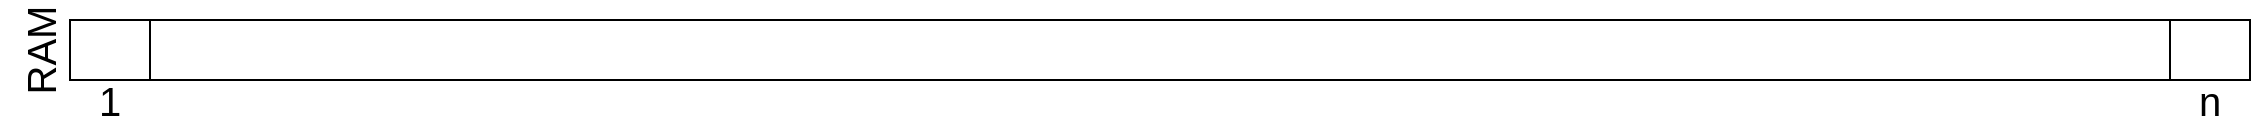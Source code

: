 <mxfile version="13.8.1" type="github" pages="34"><diagram id="Hq_yZwOrh3xCcCDJItGe" name="P01"><mxGraphModel dx="1174" dy="736" grid="1" gridSize="10" guides="1" tooltips="1" connect="1" arrows="1" fold="1" page="1" pageScale="1" pageWidth="1169" pageHeight="827" math="0" shadow="0"><root><mxCell id="0"/><mxCell id="1" parent="0"/><mxCell id="ihKAhl2B35g-A5ugpUwH-1" value="" style="rounded=0;whiteSpace=wrap;html=1;" parent="1" vertex="1"><mxGeometry x="40" y="240" width="1090" height="30" as="geometry"/></mxCell><mxCell id="ihKAhl2B35g-A5ugpUwH-2" value="&lt;font style=&quot;font-size: 20px&quot;&gt;1&lt;/font&gt;" style="text;html=1;strokeColor=none;fillColor=none;align=center;verticalAlign=middle;whiteSpace=wrap;rounded=0;" parent="1" vertex="1"><mxGeometry x="40" y="270" width="40" height="20" as="geometry"/></mxCell><mxCell id="ihKAhl2B35g-A5ugpUwH-5" value="&lt;font style=&quot;font-size: 20px&quot;&gt;n&lt;/font&gt;" style="text;html=1;strokeColor=none;fillColor=none;align=center;verticalAlign=middle;whiteSpace=wrap;rounded=0;" parent="1" vertex="1"><mxGeometry x="1090" y="270" width="40" height="20" as="geometry"/></mxCell><mxCell id="ihKAhl2B35g-A5ugpUwH-6" value="" style="rounded=0;whiteSpace=wrap;html=1;" parent="1" vertex="1"><mxGeometry x="40" y="240" width="40" height="30" as="geometry"/></mxCell><mxCell id="ihKAhl2B35g-A5ugpUwH-7" value="" style="rounded=0;whiteSpace=wrap;html=1;" parent="1" vertex="1"><mxGeometry x="1090" y="240" width="40" height="30" as="geometry"/></mxCell><mxCell id="te4kP81dSXtbOxxGbvHp-1" value="&lt;font style=&quot;font-size: 20px&quot;&gt;RAM&lt;/font&gt;" style="text;html=1;strokeColor=none;fillColor=none;align=center;verticalAlign=middle;whiteSpace=wrap;rounded=0;rotation=-90;" parent="1" vertex="1"><mxGeometry y="235" width="50" height="40" as="geometry"/></mxCell></root></mxGraphModel></diagram><diagram name="P02" id="xP0sxH9W9hrfVBDuEIKh"><mxGraphModel dx="1400" dy="697" grid="1" gridSize="10" guides="1" tooltips="1" connect="1" arrows="1" fold="1" page="1" pageScale="1" pageWidth="1169" pageHeight="827" math="0" shadow="0">&#xa;      <root>&#xa;        <mxCell id="0WRTHq2cCrLoI4nK3Hhi-0"/>&#xa;        <mxCell id="0WRTHq2cCrLoI4nK3Hhi-1" parent="0WRTHq2cCrLoI4nK3Hhi-0"/>&#xa;        <mxCell id="0WRTHq2cCrLoI4nK3Hhi-2" value="" style="rounded=0;whiteSpace=wrap;html=1;" parent="0WRTHq2cCrLoI4nK3Hhi-1" vertex="1">&#xa;          <mxGeometry x="40" y="240" width="1090" height="30" as="geometry"/>&#xa;        </mxCell>&#xa;        <mxCell id="0WRTHq2cCrLoI4nK3Hhi-3" value="&lt;font style=&quot;font-size: 20px&quot;&gt;1&lt;/font&gt;" style="text;html=1;strokeColor=none;fillColor=none;align=center;verticalAlign=middle;whiteSpace=wrap;rounded=0;" parent="0WRTHq2cCrLoI4nK3Hhi-1" vertex="1">&#xa;          <mxGeometry x="40" y="270" width="40" height="20" as="geometry"/>&#xa;        </mxCell>&#xa;        <mxCell id="0WRTHq2cCrLoI4nK3Hhi-4" value="&lt;font style=&quot;font-size: 20px&quot;&gt;n&lt;/font&gt;" style="text;html=1;strokeColor=none;fillColor=none;align=center;verticalAlign=middle;whiteSpace=wrap;rounded=0;" parent="0WRTHq2cCrLoI4nK3Hhi-1" vertex="1">&#xa;          <mxGeometry x="1090" y="270" width="40" height="20" as="geometry"/>&#xa;        </mxCell>&#xa;        <mxCell id="0WRTHq2cCrLoI4nK3Hhi-5" value="" style="rounded=0;whiteSpace=wrap;html=1;" parent="0WRTHq2cCrLoI4nK3Hhi-1" vertex="1">&#xa;          <mxGeometry x="40" y="240" width="40" height="30" as="geometry"/>&#xa;        </mxCell>&#xa;        <mxCell id="0WRTHq2cCrLoI4nK3Hhi-6" value="" style="rounded=0;whiteSpace=wrap;html=1;" parent="0WRTHq2cCrLoI4nK3Hhi-1" vertex="1">&#xa;          <mxGeometry x="1090" y="240" width="40" height="30" as="geometry"/>&#xa;        </mxCell>&#xa;        <mxCell id="0WRTHq2cCrLoI4nK3Hhi-7" value="" style="rounded=0;whiteSpace=wrap;html=1;fillColor=#d5e8d4;strokeColor=#000000;" parent="0WRTHq2cCrLoI4nK3Hhi-1" vertex="1">&#xa;          <mxGeometry x="180" y="240" width="200" height="30" as="geometry"/>&#xa;        </mxCell>&#xa;        <mxCell id="0WRTHq2cCrLoI4nK3Hhi-8" value="" style="rounded=0;whiteSpace=wrap;html=1;strokeColor=#000000;fillColor=#d5e8d4;" parent="0WRTHq2cCrLoI4nK3Hhi-1" vertex="1">&#xa;          <mxGeometry x="150" y="240" width="30" height="30" as="geometry"/>&#xa;        </mxCell>&#xa;        <mxCell id="0WRTHq2cCrLoI4nK3Hhi-9" value="&lt;font style=&quot;font-size: 20px&quot;&gt;100&lt;/font&gt;" style="text;html=1;strokeColor=none;fillColor=none;align=center;verticalAlign=middle;whiteSpace=wrap;rounded=0;" parent="0WRTHq2cCrLoI4nK3Hhi-1" vertex="1">&#xa;          <mxGeometry x="145" y="270" width="40" height="20" as="geometry"/>&#xa;        </mxCell>&#xa;        <mxCell id="XartZTxRO0Cq2r5zjfLL-0" value="&lt;font style=&quot;font-size: 20px&quot;&gt;RAM&lt;/font&gt;" style="text;html=1;strokeColor=none;fillColor=none;align=center;verticalAlign=middle;whiteSpace=wrap;rounded=0;rotation=-90;" parent="0WRTHq2cCrLoI4nK3Hhi-1" vertex="1">&#xa;          <mxGeometry y="235" width="50" height="40" as="geometry"/>&#xa;        </mxCell>&#xa;      </root>&#xa;    </mxGraphModel></diagram><diagram name="P03" id="LJo3ooEPBZ6MUjrDrDWI"><mxGraphModel dx="1400" dy="697" grid="1" gridSize="10" guides="1" tooltips="1" connect="1" arrows="1" fold="1" page="1" pageScale="1" pageWidth="1169" pageHeight="827" math="0" shadow="0">&#xa;      <root>&#xa;        <mxCell id="C8i-PMrWu2-Q0TfA89It-0"/>&#xa;        <mxCell id="C8i-PMrWu2-Q0TfA89It-1" parent="C8i-PMrWu2-Q0TfA89It-0"/>&#xa;        <mxCell id="C8i-PMrWu2-Q0TfA89It-2" value="" style="rounded=0;whiteSpace=wrap;html=1;" parent="C8i-PMrWu2-Q0TfA89It-1" vertex="1">&#xa;          <mxGeometry x="40" y="240" width="1090" height="30" as="geometry"/>&#xa;        </mxCell>&#xa;        <mxCell id="C8i-PMrWu2-Q0TfA89It-3" value="&lt;font style=&quot;font-size: 20px&quot;&gt;1&lt;/font&gt;" style="text;html=1;strokeColor=none;fillColor=none;align=center;verticalAlign=middle;whiteSpace=wrap;rounded=0;" parent="C8i-PMrWu2-Q0TfA89It-1" vertex="1">&#xa;          <mxGeometry x="40" y="270" width="40" height="20" as="geometry"/>&#xa;        </mxCell>&#xa;        <mxCell id="C8i-PMrWu2-Q0TfA89It-4" value="&lt;font style=&quot;font-size: 20px&quot;&gt;n&lt;/font&gt;" style="text;html=1;strokeColor=none;fillColor=none;align=center;verticalAlign=middle;whiteSpace=wrap;rounded=0;" parent="C8i-PMrWu2-Q0TfA89It-1" vertex="1">&#xa;          <mxGeometry x="1090" y="270" width="40" height="20" as="geometry"/>&#xa;        </mxCell>&#xa;        <mxCell id="C8i-PMrWu2-Q0TfA89It-5" value="" style="rounded=0;whiteSpace=wrap;html=1;" parent="C8i-PMrWu2-Q0TfA89It-1" vertex="1">&#xa;          <mxGeometry x="40" y="240" width="40" height="30" as="geometry"/>&#xa;        </mxCell>&#xa;        <mxCell id="C8i-PMrWu2-Q0TfA89It-6" value="" style="rounded=0;whiteSpace=wrap;html=1;" parent="C8i-PMrWu2-Q0TfA89It-1" vertex="1">&#xa;          <mxGeometry x="1090" y="240" width="40" height="30" as="geometry"/>&#xa;        </mxCell>&#xa;        <mxCell id="C8i-PMrWu2-Q0TfA89It-7" value="" style="rounded=0;whiteSpace=wrap;html=1;fillColor=#d5e8d4;strokeColor=#000000;" parent="C8i-PMrWu2-Q0TfA89It-1" vertex="1">&#xa;          <mxGeometry x="180" y="240" width="200" height="30" as="geometry"/>&#xa;        </mxCell>&#xa;        <mxCell id="C8i-PMrWu2-Q0TfA89It-8" value="" style="rounded=0;whiteSpace=wrap;html=1;strokeColor=#000000;fillColor=#d5e8d4;" parent="C8i-PMrWu2-Q0TfA89It-1" vertex="1">&#xa;          <mxGeometry x="150" y="240" width="30" height="30" as="geometry"/>&#xa;        </mxCell>&#xa;        <mxCell id="C8i-PMrWu2-Q0TfA89It-9" value="&lt;font style=&quot;font-size: 20px&quot;&gt;100&lt;/font&gt;" style="text;html=1;strokeColor=none;fillColor=none;align=center;verticalAlign=middle;whiteSpace=wrap;rounded=0;" parent="C8i-PMrWu2-Q0TfA89It-1" vertex="1">&#xa;          <mxGeometry x="145" y="270" width="40" height="20" as="geometry"/>&#xa;        </mxCell>&#xa;        <mxCell id="C8i-PMrWu2-Q0TfA89It-10" value="" style="endArrow=none;html=1;entryX=-0.001;entryY=0.992;entryDx=0;entryDy=0;entryPerimeter=0;dashed=1;" parent="C8i-PMrWu2-Q0TfA89It-1" target="C8i-PMrWu2-Q0TfA89It-8" edge="1">&#xa;          <mxGeometry width="50" height="50" relative="1" as="geometry">&#xa;            <mxPoint x="40" y="360" as="sourcePoint"/>&#xa;            <mxPoint x="90" y="310" as="targetPoint"/>&#xa;          </mxGeometry>&#xa;        </mxCell>&#xa;        <mxCell id="C8i-PMrWu2-Q0TfA89It-11" value="" style="endArrow=none;dashed=1;html=1;" parent="C8i-PMrWu2-Q0TfA89It-1" edge="1">&#xa;          <mxGeometry width="50" height="50" relative="1" as="geometry">&#xa;            <mxPoint x="950" y="360" as="sourcePoint"/>&#xa;            <mxPoint x="380" y="270" as="targetPoint"/>&#xa;          </mxGeometry>&#xa;        </mxCell>&#xa;        <mxCell id="C8i-PMrWu2-Q0TfA89It-12" value="" style="rounded=0;whiteSpace=wrap;html=1;strokeColor=#000000;fillColor=#d5e8d4;" parent="C8i-PMrWu2-Q0TfA89It-1" vertex="1">&#xa;          <mxGeometry x="40" y="360" width="910" height="30" as="geometry"/>&#xa;        </mxCell>&#xa;        <mxCell id="C8i-PMrWu2-Q0TfA89It-13" value="" style="rounded=0;whiteSpace=wrap;html=1;strokeColor=#000000;fillColor=#d5e8d4;" parent="C8i-PMrWu2-Q0TfA89It-1" vertex="1">&#xa;          <mxGeometry x="340" y="360" width="80" height="30" as="geometry"/>&#xa;        </mxCell>&#xa;        <mxCell id="C8i-PMrWu2-Q0TfA89It-14" value="JMP 128" style="text;html=1;strokeColor=none;fillColor=none;align=center;verticalAlign=middle;whiteSpace=wrap;rounded=0;" parent="C8i-PMrWu2-Q0TfA89It-1" vertex="1">&#xa;          <mxGeometry x="345" y="365" width="70" height="20" as="geometry"/>&#xa;        </mxCell>&#xa;        <mxCell id="aGqP8fb5Wr-VHq7pUDPO-0" value="&lt;font style=&quot;font-size: 20px&quot;&gt;RAM&lt;/font&gt;" style="text;html=1;strokeColor=none;fillColor=none;align=center;verticalAlign=middle;whiteSpace=wrap;rounded=0;rotation=-90;" parent="C8i-PMrWu2-Q0TfA89It-1" vertex="1">&#xa;          <mxGeometry y="235" width="50" height="40" as="geometry"/>&#xa;        </mxCell>&#xa;        <mxCell id="HpQQJDWmnZZWX6bXARLK-0" value="" style="rounded=0;whiteSpace=wrap;html=1;strokeColor=#000000;fillColor=#d5e8d4;" parent="C8i-PMrWu2-Q0TfA89It-1" vertex="1">&#xa;          <mxGeometry x="105" y="360" width="75" height="30" as="geometry"/>&#xa;        </mxCell>&#xa;        <mxCell id="HpQQJDWmnZZWX6bXARLK-1" value="MOV ..." style="text;html=1;strokeColor=none;fillColor=none;align=center;verticalAlign=middle;whiteSpace=wrap;rounded=0;" parent="C8i-PMrWu2-Q0TfA89It-1" vertex="1">&#xa;          <mxGeometry x="107.5" y="365" width="70" height="20" as="geometry"/>&#xa;        </mxCell>&#xa;        <mxCell id="HpQQJDWmnZZWX6bXARLK-4" value="&lt;font style=&quot;font-size: 20px&quot;&gt;128&lt;/font&gt;" style="text;html=1;strokeColor=none;fillColor=none;align=center;verticalAlign=middle;whiteSpace=wrap;rounded=0;" parent="C8i-PMrWu2-Q0TfA89It-1" vertex="1">&#xa;          <mxGeometry x="105" y="393" width="40" height="20" as="geometry"/>&#xa;        </mxCell>&#xa;      </root>&#xa;    </mxGraphModel></diagram><diagram name="P04" id="stj-u92ISsohz3KRrfil"><mxGraphModel dx="1400" dy="697" grid="1" gridSize="10" guides="1" tooltips="1" connect="1" arrows="1" fold="1" page="1" pageScale="1" pageWidth="1169" pageHeight="827" math="0" shadow="0">&#xa;      <root>&#xa;        <mxCell id="qgFvhkGjVvQIxX4EDrty-0"/>&#xa;        <mxCell id="qgFvhkGjVvQIxX4EDrty-1" parent="qgFvhkGjVvQIxX4EDrty-0"/>&#xa;        <mxCell id="qgFvhkGjVvQIxX4EDrty-2" value="" style="rounded=0;whiteSpace=wrap;html=1;" parent="qgFvhkGjVvQIxX4EDrty-1" vertex="1">&#xa;          <mxGeometry x="40" y="240" width="1090" height="30" as="geometry"/>&#xa;        </mxCell>&#xa;        <mxCell id="qgFvhkGjVvQIxX4EDrty-3" value="&lt;font style=&quot;font-size: 20px&quot;&gt;1&lt;/font&gt;" style="text;html=1;strokeColor=none;fillColor=none;align=center;verticalAlign=middle;whiteSpace=wrap;rounded=0;" parent="qgFvhkGjVvQIxX4EDrty-1" vertex="1">&#xa;          <mxGeometry x="40" y="270" width="40" height="20" as="geometry"/>&#xa;        </mxCell>&#xa;        <mxCell id="qgFvhkGjVvQIxX4EDrty-4" value="&lt;font style=&quot;font-size: 20px&quot;&gt;n&lt;/font&gt;" style="text;html=1;strokeColor=none;fillColor=none;align=center;verticalAlign=middle;whiteSpace=wrap;rounded=0;" parent="qgFvhkGjVvQIxX4EDrty-1" vertex="1">&#xa;          <mxGeometry x="1090" y="270" width="40" height="20" as="geometry"/>&#xa;        </mxCell>&#xa;        <mxCell id="qgFvhkGjVvQIxX4EDrty-5" value="" style="rounded=0;whiteSpace=wrap;html=1;" parent="qgFvhkGjVvQIxX4EDrty-1" vertex="1">&#xa;          <mxGeometry x="40" y="240" width="40" height="30" as="geometry"/>&#xa;        </mxCell>&#xa;        <mxCell id="qgFvhkGjVvQIxX4EDrty-6" value="" style="rounded=0;whiteSpace=wrap;html=1;" parent="qgFvhkGjVvQIxX4EDrty-1" vertex="1">&#xa;          <mxGeometry x="1090" y="240" width="40" height="30" as="geometry"/>&#xa;        </mxCell>&#xa;        <mxCell id="qgFvhkGjVvQIxX4EDrty-7" value="" style="rounded=0;whiteSpace=wrap;html=1;fillColor=#d5e8d4;strokeColor=#000000;" parent="qgFvhkGjVvQIxX4EDrty-1" vertex="1">&#xa;          <mxGeometry x="180" y="240" width="200" height="30" as="geometry"/>&#xa;        </mxCell>&#xa;        <mxCell id="qgFvhkGjVvQIxX4EDrty-8" value="" style="rounded=0;whiteSpace=wrap;html=1;strokeColor=#000000;fillColor=#d5e8d4;" parent="qgFvhkGjVvQIxX4EDrty-1" vertex="1">&#xa;          <mxGeometry x="150" y="240" width="30" height="30" as="geometry"/>&#xa;        </mxCell>&#xa;        <mxCell id="qgFvhkGjVvQIxX4EDrty-9" value="&lt;font style=&quot;font-size: 20px&quot;&gt;100&lt;/font&gt;" style="text;html=1;strokeColor=none;fillColor=none;align=center;verticalAlign=middle;whiteSpace=wrap;rounded=0;" parent="qgFvhkGjVvQIxX4EDrty-1" vertex="1">&#xa;          <mxGeometry x="145" y="270" width="40" height="20" as="geometry"/>&#xa;        </mxCell>&#xa;        <mxCell id="qgFvhkGjVvQIxX4EDrty-10" value="" style="endArrow=none;html=1;entryX=-0.001;entryY=0.992;entryDx=0;entryDy=0;entryPerimeter=0;dashed=1;" parent="qgFvhkGjVvQIxX4EDrty-1" target="qgFvhkGjVvQIxX4EDrty-8" edge="1">&#xa;          <mxGeometry width="50" height="50" relative="1" as="geometry">&#xa;            <mxPoint x="40" y="360" as="sourcePoint"/>&#xa;            <mxPoint x="90" y="310" as="targetPoint"/>&#xa;          </mxGeometry>&#xa;        </mxCell>&#xa;        <mxCell id="qgFvhkGjVvQIxX4EDrty-11" value="" style="endArrow=none;dashed=1;html=1;" parent="qgFvhkGjVvQIxX4EDrty-1" edge="1">&#xa;          <mxGeometry width="50" height="50" relative="1" as="geometry">&#xa;            <mxPoint x="950" y="360" as="sourcePoint"/>&#xa;            <mxPoint x="380" y="270" as="targetPoint"/>&#xa;          </mxGeometry>&#xa;        </mxCell>&#xa;        <mxCell id="qgFvhkGjVvQIxX4EDrty-12" value="" style="rounded=0;whiteSpace=wrap;html=1;strokeColor=#000000;fillColor=#d5e8d4;" parent="qgFvhkGjVvQIxX4EDrty-1" vertex="1">&#xa;          <mxGeometry x="40" y="360" width="910" height="30" as="geometry"/>&#xa;        </mxCell>&#xa;        <mxCell id="qgFvhkGjVvQIxX4EDrty-13" value="" style="rounded=0;whiteSpace=wrap;html=1;strokeColor=#000000;fillColor=#d5e8d4;" parent="qgFvhkGjVvQIxX4EDrty-1" vertex="1">&#xa;          <mxGeometry x="340" y="360" width="80" height="30" as="geometry"/>&#xa;        </mxCell>&#xa;        <mxCell id="qgFvhkGjVvQIxX4EDrty-14" value="JMP 128" style="text;html=1;strokeColor=none;fillColor=none;align=center;verticalAlign=middle;whiteSpace=wrap;rounded=0;" parent="qgFvhkGjVvQIxX4EDrty-1" vertex="1">&#xa;          <mxGeometry x="345" y="365" width="70" height="20" as="geometry"/>&#xa;        </mxCell>&#xa;        <mxCell id="qgFvhkGjVvQIxX4EDrty-15" value="" style="shape=flexArrow;endArrow=classic;html=1;" parent="qgFvhkGjVvQIxX4EDrty-1" edge="1">&#xa;          <mxGeometry width="50" height="50" relative="1" as="geometry">&#xa;            <mxPoint x="540" y="560" as="sourcePoint"/>&#xa;            <mxPoint x="400" y="385" as="targetPoint"/>&#xa;          </mxGeometry>&#xa;        </mxCell>&#xa;        <mxCell id="qgFvhkGjVvQIxX4EDrty-16" value="&lt;font style=&quot;font-size: 20px&quot;&gt;Абсолютный адрес в физической памяти&lt;/font&gt;" style="text;html=1;strokeColor=none;fillColor=none;align=center;verticalAlign=middle;whiteSpace=wrap;rounded=0;" parent="qgFvhkGjVvQIxX4EDrty-1" vertex="1">&#xa;          <mxGeometry x="550" y="550" width="460" height="20" as="geometry"/>&#xa;        </mxCell>&#xa;        <mxCell id="Q4JNXuE4a2z8tygJLRfB-0" value="" style="shape=flexArrow;endArrow=classic;html=1;entryX=0.25;entryY=1;entryDx=0;entryDy=0;" parent="qgFvhkGjVvQIxX4EDrty-1" target="qgFvhkGjVvQIxX4EDrty-14" edge="1">&#xa;          <mxGeometry width="50" height="50" relative="1" as="geometry">&#xa;            <mxPoint x="300" y="490" as="sourcePoint"/>&#xa;            <mxPoint x="350" y="440" as="targetPoint"/>&#xa;          </mxGeometry>&#xa;        </mxCell>&#xa;        <mxCell id="Q4JNXuE4a2z8tygJLRfB-1" value="&lt;font style=&quot;font-size: 20px&quot;&gt;Инструкция безусловного перехода&lt;/font&gt;" style="text;html=1;strokeColor=none;fillColor=none;align=center;verticalAlign=middle;whiteSpace=wrap;rounded=0;" parent="qgFvhkGjVvQIxX4EDrty-1" vertex="1">&#xa;          <mxGeometry x="20" y="500" width="400" height="20" as="geometry"/>&#xa;        </mxCell>&#xa;        <mxCell id="EvGSQLiJv_v4D5XHOVey-0" value="&lt;font style=&quot;font-size: 20px&quot;&gt;RAM&lt;/font&gt;" style="text;html=1;strokeColor=none;fillColor=none;align=center;verticalAlign=middle;whiteSpace=wrap;rounded=0;rotation=-90;" parent="qgFvhkGjVvQIxX4EDrty-1" vertex="1">&#xa;          <mxGeometry y="235" width="50" height="40" as="geometry"/>&#xa;        </mxCell>&#xa;        <mxCell id="JA_tVfLGRVqwotB5kF6h-0" value="" style="rounded=0;whiteSpace=wrap;html=1;strokeColor=#000000;fillColor=#d5e8d4;" parent="qgFvhkGjVvQIxX4EDrty-1" vertex="1">&#xa;          <mxGeometry x="105" y="360" width="75" height="30" as="geometry"/>&#xa;        </mxCell>&#xa;        <mxCell id="JA_tVfLGRVqwotB5kF6h-1" value="MOV ..." style="text;html=1;strokeColor=none;fillColor=none;align=center;verticalAlign=middle;whiteSpace=wrap;rounded=0;" parent="qgFvhkGjVvQIxX4EDrty-1" vertex="1">&#xa;          <mxGeometry x="107.5" y="365" width="70" height="20" as="geometry"/>&#xa;        </mxCell>&#xa;        <mxCell id="JA_tVfLGRVqwotB5kF6h-2" value="&lt;font style=&quot;font-size: 20px&quot;&gt;128&lt;/font&gt;" style="text;html=1;strokeColor=none;fillColor=none;align=center;verticalAlign=middle;whiteSpace=wrap;rounded=0;" parent="qgFvhkGjVvQIxX4EDrty-1" vertex="1">&#xa;          <mxGeometry x="105" y="393" width="40" height="20" as="geometry"/>&#xa;        </mxCell>&#xa;      </root>&#xa;    </mxGraphModel></diagram><diagram name="P05" id="DLtuZr3e34IldsdiKCsL"><mxGraphModel dx="1346" dy="788" grid="1" gridSize="10" guides="1" tooltips="1" connect="1" arrows="1" fold="1" page="1" pageScale="1" pageWidth="1169" pageHeight="827" math="0" shadow="0">&#xa;      <root>&#xa;        <mxCell id="OQXLnPIsrVLAOBR4jmKz-0"/>&#xa;        <mxCell id="OQXLnPIsrVLAOBR4jmKz-1" parent="OQXLnPIsrVLAOBR4jmKz-0"/>&#xa;        <mxCell id="OQXLnPIsrVLAOBR4jmKz-2" value="" style="rounded=0;whiteSpace=wrap;html=1;" parent="OQXLnPIsrVLAOBR4jmKz-1" vertex="1">&#xa;          <mxGeometry x="40" y="240" width="1090" height="30" as="geometry"/>&#xa;        </mxCell>&#xa;        <mxCell id="OQXLnPIsrVLAOBR4jmKz-3" value="&lt;font style=&quot;font-size: 20px&quot;&gt;1&lt;/font&gt;" style="text;html=1;strokeColor=none;fillColor=none;align=center;verticalAlign=middle;whiteSpace=wrap;rounded=0;" parent="OQXLnPIsrVLAOBR4jmKz-1" vertex="1">&#xa;          <mxGeometry x="40" y="270" width="40" height="20" as="geometry"/>&#xa;        </mxCell>&#xa;        <mxCell id="OQXLnPIsrVLAOBR4jmKz-4" value="&lt;font style=&quot;font-size: 20px&quot;&gt;n&lt;/font&gt;" style="text;html=1;strokeColor=none;fillColor=none;align=center;verticalAlign=middle;whiteSpace=wrap;rounded=0;" parent="OQXLnPIsrVLAOBR4jmKz-1" vertex="1">&#xa;          <mxGeometry x="1090" y="270" width="40" height="20" as="geometry"/>&#xa;        </mxCell>&#xa;        <mxCell id="OQXLnPIsrVLAOBR4jmKz-5" value="" style="rounded=0;whiteSpace=wrap;html=1;" parent="OQXLnPIsrVLAOBR4jmKz-1" vertex="1">&#xa;          <mxGeometry x="40" y="240" width="40" height="30" as="geometry"/>&#xa;        </mxCell>&#xa;        <mxCell id="OQXLnPIsrVLAOBR4jmKz-6" value="" style="rounded=0;whiteSpace=wrap;html=1;" parent="OQXLnPIsrVLAOBR4jmKz-1" vertex="1">&#xa;          <mxGeometry x="1090" y="240" width="40" height="30" as="geometry"/>&#xa;        </mxCell>&#xa;        <mxCell id="OQXLnPIsrVLAOBR4jmKz-7" value="" style="rounded=0;whiteSpace=wrap;html=1;fillColor=#d5e8d4;strokeColor=#000000;" parent="OQXLnPIsrVLAOBR4jmKz-1" vertex="1">&#xa;          <mxGeometry x="180" y="240" width="200" height="30" as="geometry"/>&#xa;        </mxCell>&#xa;        <mxCell id="OQXLnPIsrVLAOBR4jmKz-8" value="" style="rounded=0;whiteSpace=wrap;html=1;strokeColor=#000000;fillColor=#d5e8d4;" parent="OQXLnPIsrVLAOBR4jmKz-1" vertex="1">&#xa;          <mxGeometry x="150" y="240" width="30" height="30" as="geometry"/>&#xa;        </mxCell>&#xa;        <mxCell id="OQXLnPIsrVLAOBR4jmKz-9" value="&lt;font style=&quot;font-size: 20px&quot;&gt;100&lt;/font&gt;" style="text;html=1;strokeColor=none;fillColor=none;align=center;verticalAlign=middle;whiteSpace=wrap;rounded=0;" parent="OQXLnPIsrVLAOBR4jmKz-1" vertex="1">&#xa;          <mxGeometry x="145" y="270" width="40" height="20" as="geometry"/>&#xa;        </mxCell>&#xa;        <mxCell id="OQXLnPIsrVLAOBR4jmKz-10" value="" style="endArrow=none;html=1;entryX=-0.001;entryY=0.992;entryDx=0;entryDy=0;entryPerimeter=0;dashed=1;" parent="OQXLnPIsrVLAOBR4jmKz-1" target="OQXLnPIsrVLAOBR4jmKz-8" edge="1">&#xa;          <mxGeometry width="50" height="50" relative="1" as="geometry">&#xa;            <mxPoint x="40" y="360" as="sourcePoint"/>&#xa;            <mxPoint x="90" y="310" as="targetPoint"/>&#xa;          </mxGeometry>&#xa;        </mxCell>&#xa;        <mxCell id="OQXLnPIsrVLAOBR4jmKz-11" value="" style="endArrow=none;dashed=1;html=1;" parent="OQXLnPIsrVLAOBR4jmKz-1" edge="1">&#xa;          <mxGeometry width="50" height="50" relative="1" as="geometry">&#xa;            <mxPoint x="950" y="360" as="sourcePoint"/>&#xa;            <mxPoint x="380" y="270" as="targetPoint"/>&#xa;          </mxGeometry>&#xa;        </mxCell>&#xa;        <mxCell id="OQXLnPIsrVLAOBR4jmKz-12" value="" style="rounded=0;whiteSpace=wrap;html=1;strokeColor=#000000;fillColor=#d5e8d4;" parent="OQXLnPIsrVLAOBR4jmKz-1" vertex="1">&#xa;          <mxGeometry x="40" y="360" width="910" height="30" as="geometry"/>&#xa;        </mxCell>&#xa;        <mxCell id="OQXLnPIsrVLAOBR4jmKz-13" value="" style="rounded=0;whiteSpace=wrap;html=1;strokeColor=#000000;fillColor=#d5e8d4;" parent="OQXLnPIsrVLAOBR4jmKz-1" vertex="1">&#xa;          <mxGeometry x="340" y="360" width="80" height="30" as="geometry"/>&#xa;        </mxCell>&#xa;        <mxCell id="OQXLnPIsrVLAOBR4jmKz-14" value="JMP 128" style="text;html=1;strokeColor=none;fillColor=none;align=center;verticalAlign=middle;whiteSpace=wrap;rounded=0;" parent="OQXLnPIsrVLAOBR4jmKz-1" vertex="1">&#xa;          <mxGeometry x="345" y="365" width="70" height="20" as="geometry"/>&#xa;        </mxCell>&#xa;        <mxCell id="OQXLnPIsrVLAOBR4jmKz-15" value="" style="shape=flexArrow;endArrow=classic;html=1;" parent="OQXLnPIsrVLAOBR4jmKz-1" edge="1">&#xa;          <mxGeometry width="50" height="50" relative="1" as="geometry">&#xa;            <mxPoint x="540" y="560" as="sourcePoint"/>&#xa;            <mxPoint x="400" y="385" as="targetPoint"/>&#xa;          </mxGeometry>&#xa;        </mxCell>&#xa;        <mxCell id="OQXLnPIsrVLAOBR4jmKz-16" value="&lt;font style=&quot;font-size: 20px&quot;&gt;Абсолютный адрес в физической памяти&lt;/font&gt;" style="text;html=1;strokeColor=none;fillColor=none;align=center;verticalAlign=middle;whiteSpace=wrap;rounded=0;" parent="OQXLnPIsrVLAOBR4jmKz-1" vertex="1">&#xa;          <mxGeometry x="550" y="550" width="460" height="20" as="geometry"/>&#xa;        </mxCell>&#xa;        <mxCell id="OQXLnPIsrVLAOBR4jmKz-17" value="" style="shape=flexArrow;endArrow=classic;html=1;entryX=0.25;entryY=1;entryDx=0;entryDy=0;" parent="OQXLnPIsrVLAOBR4jmKz-1" target="OQXLnPIsrVLAOBR4jmKz-14" edge="1">&#xa;          <mxGeometry width="50" height="50" relative="1" as="geometry">&#xa;            <mxPoint x="300" y="490" as="sourcePoint"/>&#xa;            <mxPoint x="350" y="440" as="targetPoint"/>&#xa;          </mxGeometry>&#xa;        </mxCell>&#xa;        <mxCell id="OQXLnPIsrVLAOBR4jmKz-18" value="&lt;font style=&quot;font-size: 20px&quot;&gt;Инструкция безусловного перехода&lt;/font&gt;" style="text;html=1;strokeColor=none;fillColor=none;align=center;verticalAlign=middle;whiteSpace=wrap;rounded=0;" parent="OQXLnPIsrVLAOBR4jmKz-1" vertex="1">&#xa;          <mxGeometry x="20" y="500" width="400" height="20" as="geometry"/>&#xa;        </mxCell>&#xa;        <mxCell id="OQXLnPIsrVLAOBR4jmKz-19" value="" style="rounded=0;whiteSpace=wrap;html=1;fillColor=#ffe6cc;strokeColor=#000000;" parent="OQXLnPIsrVLAOBR4jmKz-1" vertex="1">&#xa;          <mxGeometry x="450" y="240" width="100" height="30" as="geometry"/>&#xa;        </mxCell>&#xa;        <mxCell id="OQXLnPIsrVLAOBR4jmKz-20" value="" style="rounded=0;whiteSpace=wrap;html=1;strokeColor=#000000;fillColor=#fff2cc;" parent="OQXLnPIsrVLAOBR4jmKz-1" vertex="1">&#xa;          <mxGeometry x="585" y="240" width="170" height="30" as="geometry"/>&#xa;        </mxCell>&#xa;        <mxCell id="YTI94g275kw7OQWodMje-0" value="&lt;font style=&quot;font-size: 20px&quot;&gt;RAM&lt;/font&gt;" style="text;html=1;strokeColor=none;fillColor=none;align=center;verticalAlign=middle;whiteSpace=wrap;rounded=0;rotation=-90;" parent="OQXLnPIsrVLAOBR4jmKz-1" vertex="1">&#xa;          <mxGeometry y="235" width="50" height="40" as="geometry"/>&#xa;        </mxCell>&#xa;        <mxCell id="Yy2rluzd3J9lWOb1yOHz-0" value="" style="rounded=0;whiteSpace=wrap;html=1;strokeColor=#000000;fillColor=#d5e8d4;" parent="OQXLnPIsrVLAOBR4jmKz-1" vertex="1">&#xa;          <mxGeometry x="105" y="360" width="75" height="30" as="geometry"/>&#xa;        </mxCell>&#xa;        <mxCell id="Yy2rluzd3J9lWOb1yOHz-1" value="MOV ..." style="text;html=1;strokeColor=none;fillColor=none;align=center;verticalAlign=middle;whiteSpace=wrap;rounded=0;" parent="OQXLnPIsrVLAOBR4jmKz-1" vertex="1">&#xa;          <mxGeometry x="107.5" y="365" width="70" height="20" as="geometry"/>&#xa;        </mxCell>&#xa;        <mxCell id="Yy2rluzd3J9lWOb1yOHz-2" value="&lt;font style=&quot;font-size: 20px&quot;&gt;128&lt;/font&gt;" style="text;html=1;strokeColor=none;fillColor=none;align=center;verticalAlign=middle;whiteSpace=wrap;rounded=0;" parent="OQXLnPIsrVLAOBR4jmKz-1" vertex="1">&#xa;          <mxGeometry x="105" y="393" width="40" height="20" as="geometry"/>&#xa;        </mxCell>&#xa;      </root>&#xa;    </mxGraphModel></diagram><diagram name="P06" id="-qhp21MzQUmPKJt2-mrm"><mxGraphModel dx="1346" dy="788" grid="1" gridSize="10" guides="1" tooltips="1" connect="1" arrows="1" fold="1" page="1" pageScale="1" pageWidth="1169" pageHeight="827" math="0" shadow="0">&#xa;      <root>&#xa;        <mxCell id="-tpXIRI_kO2-JnOrI1hC-0"/>&#xa;        <mxCell id="-tpXIRI_kO2-JnOrI1hC-1" parent="-tpXIRI_kO2-JnOrI1hC-0"/>&#xa;        <mxCell id="-tpXIRI_kO2-JnOrI1hC-2" value="" style="rounded=0;whiteSpace=wrap;html=1;" parent="-tpXIRI_kO2-JnOrI1hC-1" vertex="1">&#xa;          <mxGeometry x="40" y="240" width="1090" height="30" as="geometry"/>&#xa;        </mxCell>&#xa;        <mxCell id="-tpXIRI_kO2-JnOrI1hC-3" value="&lt;font style=&quot;font-size: 20px&quot;&gt;1&lt;/font&gt;" style="text;html=1;strokeColor=none;fillColor=none;align=center;verticalAlign=middle;whiteSpace=wrap;rounded=0;" parent="-tpXIRI_kO2-JnOrI1hC-1" vertex="1">&#xa;          <mxGeometry x="40" y="270" width="40" height="20" as="geometry"/>&#xa;        </mxCell>&#xa;        <mxCell id="-tpXIRI_kO2-JnOrI1hC-4" value="&lt;font style=&quot;font-size: 20px&quot;&gt;n&lt;/font&gt;" style="text;html=1;strokeColor=none;fillColor=none;align=center;verticalAlign=middle;whiteSpace=wrap;rounded=0;" parent="-tpXIRI_kO2-JnOrI1hC-1" vertex="1">&#xa;          <mxGeometry x="1090" y="270" width="40" height="20" as="geometry"/>&#xa;        </mxCell>&#xa;        <mxCell id="-tpXIRI_kO2-JnOrI1hC-5" value="" style="rounded=0;whiteSpace=wrap;html=1;" parent="-tpXIRI_kO2-JnOrI1hC-1" vertex="1">&#xa;          <mxGeometry x="40" y="240" width="40" height="30" as="geometry"/>&#xa;        </mxCell>&#xa;        <mxCell id="-tpXIRI_kO2-JnOrI1hC-6" value="" style="rounded=0;whiteSpace=wrap;html=1;" parent="-tpXIRI_kO2-JnOrI1hC-1" vertex="1">&#xa;          <mxGeometry x="1090" y="240" width="40" height="30" as="geometry"/>&#xa;        </mxCell>&#xa;        <mxCell id="-tpXIRI_kO2-JnOrI1hC-7" value="" style="rounded=0;whiteSpace=wrap;html=1;fillColor=#d5e8d4;strokeColor=#000000;" parent="-tpXIRI_kO2-JnOrI1hC-1" vertex="1">&#xa;          <mxGeometry x="180" y="240" width="200" height="30" as="geometry"/>&#xa;        </mxCell>&#xa;        <mxCell id="-tpXIRI_kO2-JnOrI1hC-8" value="" style="rounded=0;whiteSpace=wrap;html=1;strokeColor=#000000;fillColor=#d5e8d4;" parent="-tpXIRI_kO2-JnOrI1hC-1" vertex="1">&#xa;          <mxGeometry x="150" y="240" width="30" height="30" as="geometry"/>&#xa;        </mxCell>&#xa;        <mxCell id="-tpXIRI_kO2-JnOrI1hC-9" value="&lt;font style=&quot;font-size: 20px&quot;&gt;100&lt;/font&gt;" style="text;html=1;strokeColor=none;fillColor=none;align=center;verticalAlign=middle;whiteSpace=wrap;rounded=0;" parent="-tpXIRI_kO2-JnOrI1hC-1" vertex="1">&#xa;          <mxGeometry x="145" y="270" width="40" height="20" as="geometry"/>&#xa;        </mxCell>&#xa;        <mxCell id="-tpXIRI_kO2-JnOrI1hC-10" value="" style="endArrow=none;html=1;entryX=-0.001;entryY=0.992;entryDx=0;entryDy=0;entryPerimeter=0;dashed=1;" parent="-tpXIRI_kO2-JnOrI1hC-1" target="-tpXIRI_kO2-JnOrI1hC-8" edge="1">&#xa;          <mxGeometry width="50" height="50" relative="1" as="geometry">&#xa;            <mxPoint x="40" y="360" as="sourcePoint"/>&#xa;            <mxPoint x="90" y="310" as="targetPoint"/>&#xa;          </mxGeometry>&#xa;        </mxCell>&#xa;        <mxCell id="-tpXIRI_kO2-JnOrI1hC-11" value="" style="endArrow=none;dashed=1;html=1;" parent="-tpXIRI_kO2-JnOrI1hC-1" edge="1">&#xa;          <mxGeometry width="50" height="50" relative="1" as="geometry">&#xa;            <mxPoint x="950" y="360" as="sourcePoint"/>&#xa;            <mxPoint x="380" y="270" as="targetPoint"/>&#xa;          </mxGeometry>&#xa;        </mxCell>&#xa;        <mxCell id="-tpXIRI_kO2-JnOrI1hC-12" value="" style="rounded=0;whiteSpace=wrap;html=1;strokeColor=#000000;fillColor=#d5e8d4;" parent="-tpXIRI_kO2-JnOrI1hC-1" vertex="1">&#xa;          <mxGeometry x="40" y="360" width="910" height="30" as="geometry"/>&#xa;        </mxCell>&#xa;        <mxCell id="-tpXIRI_kO2-JnOrI1hC-13" value="" style="rounded=0;whiteSpace=wrap;html=1;strokeColor=#000000;fillColor=#d5e8d4;" parent="-tpXIRI_kO2-JnOrI1hC-1" vertex="1">&#xa;          <mxGeometry x="340" y="360" width="80" height="30" as="geometry"/>&#xa;        </mxCell>&#xa;        <mxCell id="-tpXIRI_kO2-JnOrI1hC-14" value="JMP 128" style="text;html=1;strokeColor=none;fillColor=none;align=center;verticalAlign=middle;whiteSpace=wrap;rounded=0;" parent="-tpXIRI_kO2-JnOrI1hC-1" vertex="1">&#xa;          <mxGeometry x="345" y="365" width="70" height="20" as="geometry"/>&#xa;        </mxCell>&#xa;        <mxCell id="-tpXIRI_kO2-JnOrI1hC-15" value="" style="shape=flexArrow;endArrow=classic;html=1;" parent="-tpXIRI_kO2-JnOrI1hC-1" edge="1">&#xa;          <mxGeometry width="50" height="50" relative="1" as="geometry">&#xa;            <mxPoint x="540" y="560" as="sourcePoint"/>&#xa;            <mxPoint x="400" y="385" as="targetPoint"/>&#xa;          </mxGeometry>&#xa;        </mxCell>&#xa;        <mxCell id="-tpXIRI_kO2-JnOrI1hC-16" value="&lt;font style=&quot;font-size: 20px&quot;&gt;Абсолютный адрес в физической памяти&lt;/font&gt;" style="text;html=1;strokeColor=none;fillColor=none;align=center;verticalAlign=middle;whiteSpace=wrap;rounded=0;" parent="-tpXIRI_kO2-JnOrI1hC-1" vertex="1">&#xa;          <mxGeometry x="550" y="550" width="460" height="20" as="geometry"/>&#xa;        </mxCell>&#xa;        <mxCell id="-tpXIRI_kO2-JnOrI1hC-17" value="" style="shape=flexArrow;endArrow=classic;html=1;entryX=0.25;entryY=1;entryDx=0;entryDy=0;" parent="-tpXIRI_kO2-JnOrI1hC-1" target="-tpXIRI_kO2-JnOrI1hC-14" edge="1">&#xa;          <mxGeometry width="50" height="50" relative="1" as="geometry">&#xa;            <mxPoint x="300" y="490" as="sourcePoint"/>&#xa;            <mxPoint x="350" y="440" as="targetPoint"/>&#xa;          </mxGeometry>&#xa;        </mxCell>&#xa;        <mxCell id="-tpXIRI_kO2-JnOrI1hC-18" value="&lt;font style=&quot;font-size: 20px&quot;&gt;Инструкция безусловного перехода&lt;/font&gt;" style="text;html=1;strokeColor=none;fillColor=none;align=center;verticalAlign=middle;whiteSpace=wrap;rounded=0;" parent="-tpXIRI_kO2-JnOrI1hC-1" vertex="1">&#xa;          <mxGeometry x="20" y="500" width="400" height="20" as="geometry"/>&#xa;        </mxCell>&#xa;        <mxCell id="-tpXIRI_kO2-JnOrI1hC-19" value="" style="rounded=0;whiteSpace=wrap;html=1;fillColor=#ffe6cc;strokeColor=#000000;" parent="-tpXIRI_kO2-JnOrI1hC-1" vertex="1">&#xa;          <mxGeometry x="450" y="240" width="100" height="30" as="geometry"/>&#xa;        </mxCell>&#xa;        <mxCell id="-tpXIRI_kO2-JnOrI1hC-20" value="" style="rounded=0;whiteSpace=wrap;html=1;strokeColor=#000000;fillColor=#fff2cc;" parent="-tpXIRI_kO2-JnOrI1hC-1" vertex="1">&#xa;          <mxGeometry x="585" y="240" width="170" height="30" as="geometry"/>&#xa;        </mxCell>&#xa;        <mxCell id="-tpXIRI_kO2-JnOrI1hC-21" value="&lt;font style=&quot;font-size: 20px&quot;&gt;RAM&lt;/font&gt;" style="text;html=1;strokeColor=none;fillColor=none;align=center;verticalAlign=middle;whiteSpace=wrap;rounded=0;rotation=-90;" parent="-tpXIRI_kO2-JnOrI1hC-1" vertex="1">&#xa;          <mxGeometry y="235" width="50" height="40" as="geometry"/>&#xa;        </mxCell>&#xa;        <mxCell id="-tpXIRI_kO2-JnOrI1hC-22" value="" style="rounded=0;whiteSpace=wrap;html=1;fillColor=#d5e8d4;strokeColor=#000000;" parent="-tpXIRI_kO2-JnOrI1hC-1" vertex="1">&#xa;          <mxGeometry x="840" y="240" width="200" height="30" as="geometry"/>&#xa;        </mxCell>&#xa;        <mxCell id="-tpXIRI_kO2-JnOrI1hC-23" value="" style="rounded=0;whiteSpace=wrap;html=1;strokeColor=#000000;fillColor=#d5e8d4;" parent="-tpXIRI_kO2-JnOrI1hC-1" vertex="1">&#xa;          <mxGeometry x="810" y="240" width="30" height="30" as="geometry"/>&#xa;        </mxCell>&#xa;        <mxCell id="-tpXIRI_kO2-JnOrI1hC-24" value="&lt;font style=&quot;font-size: 20px&quot;&gt;6000&lt;/font&gt;" style="text;html=1;strokeColor=none;fillColor=none;align=center;verticalAlign=middle;whiteSpace=wrap;rounded=0;" parent="-tpXIRI_kO2-JnOrI1hC-1" vertex="1">&#xa;          <mxGeometry x="805" y="275" width="40" height="20" as="geometry"/>&#xa;        </mxCell>&#xa;        <mxCell id="RRJ0YcBAJgGCuIrRq0Mo-0" value="" style="rounded=0;whiteSpace=wrap;html=1;strokeColor=#000000;fillColor=#d5e8d4;" parent="-tpXIRI_kO2-JnOrI1hC-1" vertex="1">&#xa;          <mxGeometry x="105" y="360" width="75" height="30" as="geometry"/>&#xa;        </mxCell>&#xa;        <mxCell id="RRJ0YcBAJgGCuIrRq0Mo-1" value="MOV ..." style="text;html=1;strokeColor=none;fillColor=none;align=center;verticalAlign=middle;whiteSpace=wrap;rounded=0;" parent="-tpXIRI_kO2-JnOrI1hC-1" vertex="1">&#xa;          <mxGeometry x="107.5" y="365" width="70" height="20" as="geometry"/>&#xa;        </mxCell>&#xa;        <mxCell id="RRJ0YcBAJgGCuIrRq0Mo-2" value="&lt;font style=&quot;font-size: 20px&quot;&gt;128&lt;/font&gt;" style="text;html=1;strokeColor=none;fillColor=none;align=center;verticalAlign=middle;whiteSpace=wrap;rounded=0;" parent="-tpXIRI_kO2-JnOrI1hC-1" vertex="1">&#xa;          <mxGeometry x="105" y="393" width="40" height="20" as="geometry"/>&#xa;        </mxCell>&#xa;      </root>&#xa;    </mxGraphModel></diagram><diagram name="P07" id="LDo008zjCfoId1NmfWFk"><mxGraphModel dx="1346" dy="788" grid="1" gridSize="10" guides="1" tooltips="1" connect="1" arrows="1" fold="1" page="1" pageScale="1" pageWidth="1169" pageHeight="827" math="0" shadow="0">&#xa;      <root>&#xa;        <mxCell id="A9Dsp-qV69aEzgHeFyvY-0"/>&#xa;        <mxCell id="A9Dsp-qV69aEzgHeFyvY-1" parent="A9Dsp-qV69aEzgHeFyvY-0"/>&#xa;        <mxCell id="A9Dsp-qV69aEzgHeFyvY-2" value="" style="rounded=0;whiteSpace=wrap;html=1;" parent="A9Dsp-qV69aEzgHeFyvY-1" vertex="1">&#xa;          <mxGeometry x="40" y="240" width="1090" height="30" as="geometry"/>&#xa;        </mxCell>&#xa;        <mxCell id="A9Dsp-qV69aEzgHeFyvY-3" value="&lt;font style=&quot;font-size: 20px&quot;&gt;1&lt;/font&gt;" style="text;html=1;strokeColor=none;fillColor=none;align=center;verticalAlign=middle;whiteSpace=wrap;rounded=0;" parent="A9Dsp-qV69aEzgHeFyvY-1" vertex="1">&#xa;          <mxGeometry x="40" y="270" width="40" height="20" as="geometry"/>&#xa;        </mxCell>&#xa;        <mxCell id="A9Dsp-qV69aEzgHeFyvY-4" value="&lt;font style=&quot;font-size: 20px&quot;&gt;n&lt;/font&gt;" style="text;html=1;strokeColor=none;fillColor=none;align=center;verticalAlign=middle;whiteSpace=wrap;rounded=0;" parent="A9Dsp-qV69aEzgHeFyvY-1" vertex="1">&#xa;          <mxGeometry x="1090" y="270" width="40" height="20" as="geometry"/>&#xa;        </mxCell>&#xa;        <mxCell id="A9Dsp-qV69aEzgHeFyvY-5" value="" style="rounded=0;whiteSpace=wrap;html=1;" parent="A9Dsp-qV69aEzgHeFyvY-1" vertex="1">&#xa;          <mxGeometry x="40" y="240" width="40" height="30" as="geometry"/>&#xa;        </mxCell>&#xa;        <mxCell id="A9Dsp-qV69aEzgHeFyvY-6" value="" style="rounded=0;whiteSpace=wrap;html=1;" parent="A9Dsp-qV69aEzgHeFyvY-1" vertex="1">&#xa;          <mxGeometry x="1090" y="240" width="40" height="30" as="geometry"/>&#xa;        </mxCell>&#xa;        <mxCell id="A9Dsp-qV69aEzgHeFyvY-7" value="" style="rounded=0;whiteSpace=wrap;html=1;fillColor=#d5e8d4;strokeColor=#000000;" parent="A9Dsp-qV69aEzgHeFyvY-1" vertex="1">&#xa;          <mxGeometry x="180" y="240" width="200" height="30" as="geometry"/>&#xa;        </mxCell>&#xa;        <mxCell id="A9Dsp-qV69aEzgHeFyvY-8" value="" style="rounded=0;whiteSpace=wrap;html=1;strokeColor=#000000;fillColor=#d5e8d4;" parent="A9Dsp-qV69aEzgHeFyvY-1" vertex="1">&#xa;          <mxGeometry x="150" y="240" width="30" height="30" as="geometry"/>&#xa;        </mxCell>&#xa;        <mxCell id="A9Dsp-qV69aEzgHeFyvY-9" value="&lt;font style=&quot;font-size: 20px&quot;&gt;100&lt;/font&gt;" style="text;html=1;strokeColor=none;fillColor=none;align=center;verticalAlign=middle;whiteSpace=wrap;rounded=0;" parent="A9Dsp-qV69aEzgHeFyvY-1" vertex="1">&#xa;          <mxGeometry x="145" y="270" width="40" height="20" as="geometry"/>&#xa;        </mxCell>&#xa;        <mxCell id="A9Dsp-qV69aEzgHeFyvY-10" value="" style="endArrow=none;html=1;entryX=-0.001;entryY=0.992;entryDx=0;entryDy=0;entryPerimeter=0;dashed=1;" parent="A9Dsp-qV69aEzgHeFyvY-1" target="A9Dsp-qV69aEzgHeFyvY-8" edge="1">&#xa;          <mxGeometry width="50" height="50" relative="1" as="geometry">&#xa;            <mxPoint x="40" y="360" as="sourcePoint"/>&#xa;            <mxPoint x="90" y="310" as="targetPoint"/>&#xa;          </mxGeometry>&#xa;        </mxCell>&#xa;        <mxCell id="A9Dsp-qV69aEzgHeFyvY-11" value="" style="endArrow=none;dashed=1;html=1;" parent="A9Dsp-qV69aEzgHeFyvY-1" edge="1">&#xa;          <mxGeometry width="50" height="50" relative="1" as="geometry">&#xa;            <mxPoint x="950" y="360" as="sourcePoint"/>&#xa;            <mxPoint x="380" y="270" as="targetPoint"/>&#xa;          </mxGeometry>&#xa;        </mxCell>&#xa;        <mxCell id="A9Dsp-qV69aEzgHeFyvY-12" value="" style="rounded=0;whiteSpace=wrap;html=1;strokeColor=#000000;fillColor=#d5e8d4;" parent="A9Dsp-qV69aEzgHeFyvY-1" vertex="1">&#xa;          <mxGeometry x="40" y="360" width="910" height="30" as="geometry"/>&#xa;        </mxCell>&#xa;        <mxCell id="A9Dsp-qV69aEzgHeFyvY-13" value="" style="rounded=0;whiteSpace=wrap;html=1;strokeColor=#000000;fillColor=#d5e8d4;" parent="A9Dsp-qV69aEzgHeFyvY-1" vertex="1">&#xa;          <mxGeometry x="340" y="360" width="80" height="30" as="geometry"/>&#xa;        </mxCell>&#xa;        <mxCell id="A9Dsp-qV69aEzgHeFyvY-14" value="JMP 128" style="text;html=1;strokeColor=none;fillColor=none;align=center;verticalAlign=middle;whiteSpace=wrap;rounded=0;" parent="A9Dsp-qV69aEzgHeFyvY-1" vertex="1">&#xa;          <mxGeometry x="345" y="365" width="70" height="20" as="geometry"/>&#xa;        </mxCell>&#xa;        <mxCell id="A9Dsp-qV69aEzgHeFyvY-15" value="" style="shape=flexArrow;endArrow=classic;html=1;" parent="A9Dsp-qV69aEzgHeFyvY-1" edge="1">&#xa;          <mxGeometry width="50" height="50" relative="1" as="geometry">&#xa;            <mxPoint x="540" y="560" as="sourcePoint"/>&#xa;            <mxPoint x="400" y="385" as="targetPoint"/>&#xa;          </mxGeometry>&#xa;        </mxCell>&#xa;        <mxCell id="A9Dsp-qV69aEzgHeFyvY-16" value="&lt;font style=&quot;font-size: 20px&quot;&gt;Абсолютный адрес в физической памяти&lt;/font&gt;" style="text;html=1;strokeColor=none;fillColor=none;align=center;verticalAlign=middle;whiteSpace=wrap;rounded=0;" parent="A9Dsp-qV69aEzgHeFyvY-1" vertex="1">&#xa;          <mxGeometry x="550" y="550" width="460" height="20" as="geometry"/>&#xa;        </mxCell>&#xa;        <mxCell id="A9Dsp-qV69aEzgHeFyvY-17" value="" style="shape=flexArrow;endArrow=classic;html=1;entryX=0.25;entryY=1;entryDx=0;entryDy=0;" parent="A9Dsp-qV69aEzgHeFyvY-1" target="A9Dsp-qV69aEzgHeFyvY-14" edge="1">&#xa;          <mxGeometry width="50" height="50" relative="1" as="geometry">&#xa;            <mxPoint x="300" y="490" as="sourcePoint"/>&#xa;            <mxPoint x="350" y="440" as="targetPoint"/>&#xa;          </mxGeometry>&#xa;        </mxCell>&#xa;        <mxCell id="A9Dsp-qV69aEzgHeFyvY-18" value="&lt;font style=&quot;font-size: 20px&quot;&gt;Инструкция безусловного перехода&lt;/font&gt;" style="text;html=1;strokeColor=none;fillColor=none;align=center;verticalAlign=middle;whiteSpace=wrap;rounded=0;" parent="A9Dsp-qV69aEzgHeFyvY-1" vertex="1">&#xa;          <mxGeometry x="20" y="500" width="400" height="20" as="geometry"/>&#xa;        </mxCell>&#xa;        <mxCell id="A9Dsp-qV69aEzgHeFyvY-19" value="" style="rounded=0;whiteSpace=wrap;html=1;fillColor=#ffe6cc;strokeColor=#000000;" parent="A9Dsp-qV69aEzgHeFyvY-1" vertex="1">&#xa;          <mxGeometry x="450" y="240" width="100" height="30" as="geometry"/>&#xa;        </mxCell>&#xa;        <mxCell id="A9Dsp-qV69aEzgHeFyvY-20" value="" style="rounded=0;whiteSpace=wrap;html=1;strokeColor=#000000;fillColor=#fff2cc;" parent="A9Dsp-qV69aEzgHeFyvY-1" vertex="1">&#xa;          <mxGeometry x="585" y="240" width="170" height="30" as="geometry"/>&#xa;        </mxCell>&#xa;        <mxCell id="A9Dsp-qV69aEzgHeFyvY-21" value="&lt;font style=&quot;font-size: 20px&quot;&gt;RAM&lt;/font&gt;" style="text;html=1;strokeColor=none;fillColor=none;align=center;verticalAlign=middle;whiteSpace=wrap;rounded=0;rotation=-90;" parent="A9Dsp-qV69aEzgHeFyvY-1" vertex="1">&#xa;          <mxGeometry y="235" width="50" height="40" as="geometry"/>&#xa;        </mxCell>&#xa;        <mxCell id="A9Dsp-qV69aEzgHeFyvY-22" value="" style="rounded=0;whiteSpace=wrap;html=1;fillColor=#d5e8d4;strokeColor=#000000;" parent="A9Dsp-qV69aEzgHeFyvY-1" vertex="1">&#xa;          <mxGeometry x="840" y="240" width="200" height="30" as="geometry"/>&#xa;        </mxCell>&#xa;        <mxCell id="A9Dsp-qV69aEzgHeFyvY-23" value="" style="rounded=0;whiteSpace=wrap;html=1;strokeColor=#000000;fillColor=#d5e8d4;" parent="A9Dsp-qV69aEzgHeFyvY-1" vertex="1">&#xa;          <mxGeometry x="810" y="240" width="30" height="30" as="geometry"/>&#xa;        </mxCell>&#xa;        <mxCell id="A9Dsp-qV69aEzgHeFyvY-24" value="&lt;font style=&quot;font-size: 20px&quot;&gt;6000&lt;/font&gt;" style="text;html=1;strokeColor=none;fillColor=none;align=center;verticalAlign=middle;whiteSpace=wrap;rounded=0;" parent="A9Dsp-qV69aEzgHeFyvY-1" vertex="1">&#xa;          <mxGeometry x="805" y="275" width="40" height="20" as="geometry"/>&#xa;        </mxCell>&#xa;        <mxCell id="A9Dsp-qV69aEzgHeFyvY-25" value="" style="rounded=0;whiteSpace=wrap;html=1;strokeColor=#000000;fillColor=#d5e8d4;" parent="A9Dsp-qV69aEzgHeFyvY-1" vertex="1">&#xa;          <mxGeometry x="105" y="360" width="75" height="30" as="geometry"/>&#xa;        </mxCell>&#xa;        <mxCell id="A9Dsp-qV69aEzgHeFyvY-26" value="MOV ..." style="text;html=1;strokeColor=none;fillColor=none;align=center;verticalAlign=middle;whiteSpace=wrap;rounded=0;" parent="A9Dsp-qV69aEzgHeFyvY-1" vertex="1">&#xa;          <mxGeometry x="107.5" y="365" width="70" height="20" as="geometry"/>&#xa;        </mxCell>&#xa;        <mxCell id="A9Dsp-qV69aEzgHeFyvY-27" value="&lt;font style=&quot;font-size: 20px&quot;&gt;128&lt;/font&gt;" style="text;html=1;strokeColor=none;fillColor=none;align=center;verticalAlign=middle;whiteSpace=wrap;rounded=0;" parent="A9Dsp-qV69aEzgHeFyvY-1" vertex="1">&#xa;          <mxGeometry x="105" y="393" width="40" height="20" as="geometry"/>&#xa;        </mxCell>&#xa;        <mxCell id="A9Dsp-qV69aEzgHeFyvY-28" value="" style="rounded=0;whiteSpace=wrap;html=1;strokeColor=#000000;fillColor=#d5e8d4;" parent="A9Dsp-qV69aEzgHeFyvY-1" vertex="1">&#xa;          <mxGeometry x="180" y="120" width="910" height="30" as="geometry"/>&#xa;        </mxCell>&#xa;        <mxCell id="A9Dsp-qV69aEzgHeFyvY-29" value="" style="rounded=0;whiteSpace=wrap;html=1;strokeColor=#000000;fillColor=#d5e8d4;" parent="A9Dsp-qV69aEzgHeFyvY-1" vertex="1">&#xa;          <mxGeometry x="480" y="120" width="80" height="30" as="geometry"/>&#xa;        </mxCell>&#xa;        <mxCell id="A9Dsp-qV69aEzgHeFyvY-30" value="JMP 6028" style="text;html=1;strokeColor=none;fillColor=none;align=center;verticalAlign=middle;whiteSpace=wrap;rounded=0;" parent="A9Dsp-qV69aEzgHeFyvY-1" vertex="1">&#xa;          <mxGeometry x="485" y="125" width="70" height="20" as="geometry"/>&#xa;        </mxCell>&#xa;        <mxCell id="A9Dsp-qV69aEzgHeFyvY-31" value="" style="rounded=0;whiteSpace=wrap;html=1;strokeColor=#000000;fillColor=#d5e8d4;" parent="A9Dsp-qV69aEzgHeFyvY-1" vertex="1">&#xa;          <mxGeometry x="245" y="120" width="75" height="30" as="geometry"/>&#xa;        </mxCell>&#xa;        <mxCell id="A9Dsp-qV69aEzgHeFyvY-32" value="MOV ..." style="text;html=1;strokeColor=none;fillColor=none;align=center;verticalAlign=middle;whiteSpace=wrap;rounded=0;" parent="A9Dsp-qV69aEzgHeFyvY-1" vertex="1">&#xa;          <mxGeometry x="247.5" y="125" width="70" height="20" as="geometry"/>&#xa;        </mxCell>&#xa;        <mxCell id="A9Dsp-qV69aEzgHeFyvY-33" value="&lt;font style=&quot;font-size: 20px&quot;&gt;6028&lt;/font&gt;" style="text;html=1;strokeColor=none;fillColor=none;align=center;verticalAlign=middle;whiteSpace=wrap;rounded=0;" parent="A9Dsp-qV69aEzgHeFyvY-1" vertex="1">&#xa;          <mxGeometry x="245" y="100" width="40" height="20" as="geometry"/>&#xa;        </mxCell>&#xa;        <mxCell id="A9Dsp-qV69aEzgHeFyvY-34" value="" style="endArrow=none;dashed=1;html=1;exitX=-0.1;exitY=0;exitDx=0;exitDy=0;exitPerimeter=0;entryX=0;entryY=1.1;entryDx=0;entryDy=0;entryPerimeter=0;" parent="A9Dsp-qV69aEzgHeFyvY-1" source="A9Dsp-qV69aEzgHeFyvY-23" target="A9Dsp-qV69aEzgHeFyvY-28" edge="1">&#xa;          <mxGeometry width="50" height="50" relative="1" as="geometry">&#xa;            <mxPoint x="10" y="640" as="sourcePoint"/>&#xa;            <mxPoint x="60" y="590" as="targetPoint"/>&#xa;          </mxGeometry>&#xa;        </mxCell>&#xa;        <mxCell id="A9Dsp-qV69aEzgHeFyvY-36" value="" style="endArrow=none;dashed=1;html=1;entryX=1;entryY=1.073;entryDx=0;entryDy=0;entryPerimeter=0;exitX=1;exitY=-0.057;exitDx=0;exitDy=0;exitPerimeter=0;" parent="A9Dsp-qV69aEzgHeFyvY-1" source="A9Dsp-qV69aEzgHeFyvY-22" target="A9Dsp-qV69aEzgHeFyvY-28" edge="1">&#xa;          <mxGeometry width="50" height="50" relative="1" as="geometry">&#xa;            <mxPoint x="10" y="640" as="sourcePoint"/>&#xa;            <mxPoint x="60" y="590" as="targetPoint"/>&#xa;          </mxGeometry>&#xa;        </mxCell>&#xa;      </root>&#xa;    </mxGraphModel></diagram><diagram name="P08" id="2pG-K2tQi7dZ-zMFXGZ6"><mxGraphModel dx="1346" dy="788" grid="1" gridSize="10" guides="1" tooltips="1" connect="1" arrows="1" fold="1" page="1" pageScale="1" pageWidth="1169" pageHeight="827" math="0" shadow="0">&#xa;      <root>&#xa;        <mxCell id="10F7jogesX_cCvE8DajP-0"/>&#xa;        <mxCell id="10F7jogesX_cCvE8DajP-1" parent="10F7jogesX_cCvE8DajP-0"/>&#xa;        <mxCell id="10F7jogesX_cCvE8DajP-2" value="" style="rounded=0;whiteSpace=wrap;html=1;" parent="10F7jogesX_cCvE8DajP-1" vertex="1">&#xa;          <mxGeometry x="40" y="240" width="1090" height="30" as="geometry"/>&#xa;        </mxCell>&#xa;        <mxCell id="10F7jogesX_cCvE8DajP-3" value="&lt;font style=&quot;font-size: 20px&quot;&gt;1&lt;/font&gt;" style="text;html=1;strokeColor=none;fillColor=none;align=center;verticalAlign=middle;whiteSpace=wrap;rounded=0;" parent="10F7jogesX_cCvE8DajP-1" vertex="1">&#xa;          <mxGeometry x="40" y="270" width="40" height="20" as="geometry"/>&#xa;        </mxCell>&#xa;        <mxCell id="10F7jogesX_cCvE8DajP-4" value="&lt;font style=&quot;font-size: 20px&quot;&gt;n&lt;/font&gt;" style="text;html=1;strokeColor=none;fillColor=none;align=center;verticalAlign=middle;whiteSpace=wrap;rounded=0;" parent="10F7jogesX_cCvE8DajP-1" vertex="1">&#xa;          <mxGeometry x="1090" y="270" width="40" height="20" as="geometry"/>&#xa;        </mxCell>&#xa;        <mxCell id="10F7jogesX_cCvE8DajP-5" value="" style="rounded=0;whiteSpace=wrap;html=1;" parent="10F7jogesX_cCvE8DajP-1" vertex="1">&#xa;          <mxGeometry x="40" y="240" width="40" height="30" as="geometry"/>&#xa;        </mxCell>&#xa;        <mxCell id="10F7jogesX_cCvE8DajP-6" value="" style="rounded=0;whiteSpace=wrap;html=1;" parent="10F7jogesX_cCvE8DajP-1" vertex="1">&#xa;          <mxGeometry x="1090" y="240" width="40" height="30" as="geometry"/>&#xa;        </mxCell>&#xa;        <mxCell id="10F7jogesX_cCvE8DajP-7" value="" style="rounded=0;whiteSpace=wrap;html=1;fillColor=#d5e8d4;strokeColor=#000000;" parent="10F7jogesX_cCvE8DajP-1" vertex="1">&#xa;          <mxGeometry x="180" y="240" width="200" height="30" as="geometry"/>&#xa;        </mxCell>&#xa;        <mxCell id="10F7jogesX_cCvE8DajP-8" value="" style="rounded=0;whiteSpace=wrap;html=1;strokeColor=#000000;fillColor=#d5e8d4;" parent="10F7jogesX_cCvE8DajP-1" vertex="1">&#xa;          <mxGeometry x="150" y="240" width="30" height="30" as="geometry"/>&#xa;        </mxCell>&#xa;        <mxCell id="10F7jogesX_cCvE8DajP-9" value="&lt;font style=&quot;font-size: 20px&quot;&gt;100&lt;/font&gt;" style="text;html=1;strokeColor=none;fillColor=none;align=center;verticalAlign=middle;whiteSpace=wrap;rounded=0;" parent="10F7jogesX_cCvE8DajP-1" vertex="1">&#xa;          <mxGeometry x="145" y="270" width="40" height="20" as="geometry"/>&#xa;        </mxCell>&#xa;        <mxCell id="10F7jogesX_cCvE8DajP-10" value="" style="endArrow=none;html=1;entryX=-0.001;entryY=0.992;entryDx=0;entryDy=0;entryPerimeter=0;dashed=1;" parent="10F7jogesX_cCvE8DajP-1" target="10F7jogesX_cCvE8DajP-8" edge="1">&#xa;          <mxGeometry width="50" height="50" relative="1" as="geometry">&#xa;            <mxPoint x="40" y="360" as="sourcePoint"/>&#xa;            <mxPoint x="90" y="310" as="targetPoint"/>&#xa;          </mxGeometry>&#xa;        </mxCell>&#xa;        <mxCell id="10F7jogesX_cCvE8DajP-11" value="" style="endArrow=none;dashed=1;html=1;" parent="10F7jogesX_cCvE8DajP-1" edge="1">&#xa;          <mxGeometry width="50" height="50" relative="1" as="geometry">&#xa;            <mxPoint x="950" y="360" as="sourcePoint"/>&#xa;            <mxPoint x="380" y="270" as="targetPoint"/>&#xa;          </mxGeometry>&#xa;        </mxCell>&#xa;        <mxCell id="10F7jogesX_cCvE8DajP-12" value="" style="rounded=0;whiteSpace=wrap;html=1;strokeColor=#000000;fillColor=#d5e8d4;" parent="10F7jogesX_cCvE8DajP-1" vertex="1">&#xa;          <mxGeometry x="40" y="360" width="910" height="30" as="geometry"/>&#xa;        </mxCell>&#xa;        <mxCell id="10F7jogesX_cCvE8DajP-13" value="" style="rounded=0;whiteSpace=wrap;html=1;strokeColor=#000000;fillColor=#d5e8d4;" parent="10F7jogesX_cCvE8DajP-1" vertex="1">&#xa;          <mxGeometry x="340" y="360" width="80" height="30" as="geometry"/>&#xa;        </mxCell>&#xa;        <mxCell id="10F7jogesX_cCvE8DajP-14" value="JMP 128" style="text;html=1;strokeColor=none;fillColor=none;align=center;verticalAlign=middle;whiteSpace=wrap;rounded=0;" parent="10F7jogesX_cCvE8DajP-1" vertex="1">&#xa;          <mxGeometry x="345" y="365" width="70" height="20" as="geometry"/>&#xa;        </mxCell>&#xa;        <mxCell id="10F7jogesX_cCvE8DajP-15" value="" style="shape=flexArrow;endArrow=classic;html=1;" parent="10F7jogesX_cCvE8DajP-1" edge="1">&#xa;          <mxGeometry width="50" height="50" relative="1" as="geometry">&#xa;            <mxPoint x="540" y="560" as="sourcePoint"/>&#xa;            <mxPoint x="400" y="385" as="targetPoint"/>&#xa;          </mxGeometry>&#xa;        </mxCell>&#xa;        <mxCell id="10F7jogesX_cCvE8DajP-16" value="&lt;font style=&quot;font-size: 20px&quot;&gt;Абсолютный адрес в физической памяти&lt;/font&gt;" style="text;html=1;strokeColor=none;fillColor=none;align=center;verticalAlign=middle;whiteSpace=wrap;rounded=0;" parent="10F7jogesX_cCvE8DajP-1" vertex="1">&#xa;          <mxGeometry x="550" y="550" width="460" height="20" as="geometry"/>&#xa;        </mxCell>&#xa;        <mxCell id="10F7jogesX_cCvE8DajP-17" value="" style="shape=flexArrow;endArrow=classic;html=1;entryX=0.25;entryY=1;entryDx=0;entryDy=0;" parent="10F7jogesX_cCvE8DajP-1" target="10F7jogesX_cCvE8DajP-14" edge="1">&#xa;          <mxGeometry width="50" height="50" relative="1" as="geometry">&#xa;            <mxPoint x="300" y="490" as="sourcePoint"/>&#xa;            <mxPoint x="350" y="440" as="targetPoint"/>&#xa;          </mxGeometry>&#xa;        </mxCell>&#xa;        <mxCell id="10F7jogesX_cCvE8DajP-18" value="&lt;font style=&quot;font-size: 20px&quot;&gt;Инструкция безусловного перехода&lt;/font&gt;" style="text;html=1;strokeColor=none;fillColor=none;align=center;verticalAlign=middle;whiteSpace=wrap;rounded=0;" parent="10F7jogesX_cCvE8DajP-1" vertex="1">&#xa;          <mxGeometry x="20" y="500" width="400" height="20" as="geometry"/>&#xa;        </mxCell>&#xa;        <mxCell id="10F7jogesX_cCvE8DajP-19" value="" style="rounded=0;whiteSpace=wrap;html=1;fillColor=#ffe6cc;strokeColor=#000000;" parent="10F7jogesX_cCvE8DajP-1" vertex="1">&#xa;          <mxGeometry x="450" y="240" width="100" height="30" as="geometry"/>&#xa;        </mxCell>&#xa;        <mxCell id="10F7jogesX_cCvE8DajP-20" value="" style="rounded=0;whiteSpace=wrap;html=1;strokeColor=#000000;fillColor=#fff2cc;" parent="10F7jogesX_cCvE8DajP-1" vertex="1">&#xa;          <mxGeometry x="585" y="240" width="170" height="30" as="geometry"/>&#xa;        </mxCell>&#xa;        <mxCell id="10F7jogesX_cCvE8DajP-21" value="&lt;font style=&quot;font-size: 20px&quot;&gt;RAM&lt;/font&gt;" style="text;html=1;strokeColor=none;fillColor=none;align=center;verticalAlign=middle;whiteSpace=wrap;rounded=0;rotation=-90;" parent="10F7jogesX_cCvE8DajP-1" vertex="1">&#xa;          <mxGeometry y="235" width="50" height="40" as="geometry"/>&#xa;        </mxCell>&#xa;        <mxCell id="10F7jogesX_cCvE8DajP-22" value="" style="rounded=0;whiteSpace=wrap;html=1;fillColor=#d5e8d4;strokeColor=#000000;" parent="10F7jogesX_cCvE8DajP-1" vertex="1">&#xa;          <mxGeometry x="840" y="240" width="200" height="30" as="geometry"/>&#xa;        </mxCell>&#xa;        <mxCell id="10F7jogesX_cCvE8DajP-23" value="" style="rounded=0;whiteSpace=wrap;html=1;strokeColor=#000000;fillColor=#d5e8d4;" parent="10F7jogesX_cCvE8DajP-1" vertex="1">&#xa;          <mxGeometry x="810" y="240" width="30" height="30" as="geometry"/>&#xa;        </mxCell>&#xa;        <mxCell id="10F7jogesX_cCvE8DajP-24" value="&lt;font style=&quot;font-size: 20px&quot;&gt;6000&lt;/font&gt;" style="text;html=1;strokeColor=none;fillColor=none;align=center;verticalAlign=middle;whiteSpace=wrap;rounded=0;" parent="10F7jogesX_cCvE8DajP-1" vertex="1">&#xa;          <mxGeometry x="805" y="275" width="40" height="20" as="geometry"/>&#xa;        </mxCell>&#xa;        <mxCell id="10F7jogesX_cCvE8DajP-25" value="" style="rounded=0;whiteSpace=wrap;html=1;strokeColor=#000000;fillColor=#d5e8d4;" parent="10F7jogesX_cCvE8DajP-1" vertex="1">&#xa;          <mxGeometry x="105" y="360" width="75" height="30" as="geometry"/>&#xa;        </mxCell>&#xa;        <mxCell id="10F7jogesX_cCvE8DajP-26" value="MOV ..." style="text;html=1;strokeColor=none;fillColor=none;align=center;verticalAlign=middle;whiteSpace=wrap;rounded=0;" parent="10F7jogesX_cCvE8DajP-1" vertex="1">&#xa;          <mxGeometry x="107.5" y="365" width="70" height="20" as="geometry"/>&#xa;        </mxCell>&#xa;        <mxCell id="10F7jogesX_cCvE8DajP-27" value="&lt;font style=&quot;font-size: 20px&quot;&gt;128&lt;/font&gt;" style="text;html=1;strokeColor=none;fillColor=none;align=center;verticalAlign=middle;whiteSpace=wrap;rounded=0;" parent="10F7jogesX_cCvE8DajP-1" vertex="1">&#xa;          <mxGeometry x="105" y="393" width="40" height="20" as="geometry"/>&#xa;        </mxCell>&#xa;        <mxCell id="10F7jogesX_cCvE8DajP-28" value="" style="rounded=0;whiteSpace=wrap;html=1;strokeColor=#000000;fillColor=#d5e8d4;" parent="10F7jogesX_cCvE8DajP-1" vertex="1">&#xa;          <mxGeometry x="180" y="120" width="910" height="30" as="geometry"/>&#xa;        </mxCell>&#xa;        <mxCell id="10F7jogesX_cCvE8DajP-29" value="" style="rounded=0;whiteSpace=wrap;html=1;strokeColor=#000000;fillColor=#d5e8d4;" parent="10F7jogesX_cCvE8DajP-1" vertex="1">&#xa;          <mxGeometry x="480" y="120" width="80" height="30" as="geometry"/>&#xa;        </mxCell>&#xa;        <mxCell id="10F7jogesX_cCvE8DajP-30" value="JMP 6028" style="text;html=1;strokeColor=none;fillColor=none;align=center;verticalAlign=middle;whiteSpace=wrap;rounded=0;" parent="10F7jogesX_cCvE8DajP-1" vertex="1">&#xa;          <mxGeometry x="485" y="125" width="70" height="20" as="geometry"/>&#xa;        </mxCell>&#xa;        <mxCell id="10F7jogesX_cCvE8DajP-31" value="" style="rounded=0;whiteSpace=wrap;html=1;strokeColor=#000000;fillColor=#d5e8d4;" parent="10F7jogesX_cCvE8DajP-1" vertex="1">&#xa;          <mxGeometry x="245" y="120" width="75" height="30" as="geometry"/>&#xa;        </mxCell>&#xa;        <mxCell id="10F7jogesX_cCvE8DajP-32" value="MOV ..." style="text;html=1;strokeColor=none;fillColor=none;align=center;verticalAlign=middle;whiteSpace=wrap;rounded=0;" parent="10F7jogesX_cCvE8DajP-1" vertex="1">&#xa;          <mxGeometry x="247.5" y="125" width="70" height="20" as="geometry"/>&#xa;        </mxCell>&#xa;        <mxCell id="10F7jogesX_cCvE8DajP-33" value="&lt;font style=&quot;font-size: 20px&quot;&gt;6028&lt;/font&gt;" style="text;html=1;strokeColor=none;fillColor=none;align=center;verticalAlign=middle;whiteSpace=wrap;rounded=0;" parent="10F7jogesX_cCvE8DajP-1" vertex="1">&#xa;          <mxGeometry x="245" y="100" width="40" height="20" as="geometry"/>&#xa;        </mxCell>&#xa;        <mxCell id="10F7jogesX_cCvE8DajP-34" value="" style="endArrow=none;dashed=1;html=1;exitX=-0.1;exitY=0;exitDx=0;exitDy=0;exitPerimeter=0;entryX=0;entryY=1.1;entryDx=0;entryDy=0;entryPerimeter=0;" parent="10F7jogesX_cCvE8DajP-1" source="10F7jogesX_cCvE8DajP-23" target="10F7jogesX_cCvE8DajP-28" edge="1">&#xa;          <mxGeometry width="50" height="50" relative="1" as="geometry">&#xa;            <mxPoint x="10" y="640" as="sourcePoint"/>&#xa;            <mxPoint x="60" y="590" as="targetPoint"/>&#xa;          </mxGeometry>&#xa;        </mxCell>&#xa;        <mxCell id="10F7jogesX_cCvE8DajP-35" value="" style="endArrow=none;dashed=1;html=1;entryX=1;entryY=1.073;entryDx=0;entryDy=0;entryPerimeter=0;exitX=1;exitY=-0.057;exitDx=0;exitDy=0;exitPerimeter=0;" parent="10F7jogesX_cCvE8DajP-1" source="10F7jogesX_cCvE8DajP-22" target="10F7jogesX_cCvE8DajP-28" edge="1">&#xa;          <mxGeometry width="50" height="50" relative="1" as="geometry">&#xa;            <mxPoint x="10" y="640" as="sourcePoint"/>&#xa;            <mxPoint x="60" y="590" as="targetPoint"/>&#xa;          </mxGeometry>&#xa;        </mxCell>&#xa;        <mxCell id="10F7jogesX_cCvE8DajP-36" value="&lt;h2&gt;&lt;i&gt;&lt;font style=&quot;font-size: 20px ; background-color: rgb(255 , 153 , 51)&quot; color=&quot;#ff0000&quot;&gt;Каждый раз при загрузке программы переписывать адреса, по которым осуществляется обращение, в соответствии с абсолютным физическим адресом размещения программы?&lt;/font&gt;&lt;/i&gt;&lt;/h2&gt;" style="text;html=1;strokeColor=none;fillColor=none;align=center;verticalAlign=middle;whiteSpace=wrap;rounded=0;" parent="10F7jogesX_cCvE8DajP-1" vertex="1">&#xa;          <mxGeometry x="10" y="590" width="1140" height="170" as="geometry"/>&#xa;        </mxCell>&#xa;      </root>&#xa;    </mxGraphModel></diagram><diagram name="P09" id="o8DFKEoGXD5JglS9iska"><mxGraphModel dx="1346" dy="788" grid="1" gridSize="10" guides="1" tooltips="1" connect="1" arrows="1" fold="1" page="1" pageScale="1" pageWidth="1169" pageHeight="827" math="0" shadow="0">&#xa;      <root>&#xa;        <mxCell id="KqwIoi3MeUA2JS6wAL4h-0"/>&#xa;        <mxCell id="KqwIoi3MeUA2JS6wAL4h-1" parent="KqwIoi3MeUA2JS6wAL4h-0"/>&#xa;        <mxCell id="KqwIoi3MeUA2JS6wAL4h-2" value="" style="rounded=0;whiteSpace=wrap;html=1;" parent="KqwIoi3MeUA2JS6wAL4h-1" vertex="1">&#xa;          <mxGeometry x="40" y="240" width="1090" height="30" as="geometry"/>&#xa;        </mxCell>&#xa;        <mxCell id="KqwIoi3MeUA2JS6wAL4h-3" value="&lt;font style=&quot;font-size: 20px&quot;&gt;1&lt;/font&gt;" style="text;html=1;strokeColor=none;fillColor=none;align=center;verticalAlign=middle;whiteSpace=wrap;rounded=0;" parent="KqwIoi3MeUA2JS6wAL4h-1" vertex="1">&#xa;          <mxGeometry x="40" y="270" width="40" height="20" as="geometry"/>&#xa;        </mxCell>&#xa;        <mxCell id="KqwIoi3MeUA2JS6wAL4h-4" value="&lt;font style=&quot;font-size: 20px&quot;&gt;n&lt;/font&gt;" style="text;html=1;strokeColor=none;fillColor=none;align=center;verticalAlign=middle;whiteSpace=wrap;rounded=0;" parent="KqwIoi3MeUA2JS6wAL4h-1" vertex="1">&#xa;          <mxGeometry x="1090" y="270" width="40" height="20" as="geometry"/>&#xa;        </mxCell>&#xa;        <mxCell id="KqwIoi3MeUA2JS6wAL4h-5" value="" style="rounded=0;whiteSpace=wrap;html=1;" parent="KqwIoi3MeUA2JS6wAL4h-1" vertex="1">&#xa;          <mxGeometry x="40" y="240" width="40" height="30" as="geometry"/>&#xa;        </mxCell>&#xa;        <mxCell id="KqwIoi3MeUA2JS6wAL4h-6" value="" style="rounded=0;whiteSpace=wrap;html=1;" parent="KqwIoi3MeUA2JS6wAL4h-1" vertex="1">&#xa;          <mxGeometry x="1090" y="240" width="40" height="30" as="geometry"/>&#xa;        </mxCell>&#xa;        <mxCell id="KqwIoi3MeUA2JS6wAL4h-7" value="" style="rounded=0;whiteSpace=wrap;html=1;fillColor=#d5e8d4;strokeColor=#000000;" parent="KqwIoi3MeUA2JS6wAL4h-1" vertex="1">&#xa;          <mxGeometry x="180" y="240" width="200" height="30" as="geometry"/>&#xa;        </mxCell>&#xa;        <mxCell id="KqwIoi3MeUA2JS6wAL4h-8" value="" style="rounded=0;whiteSpace=wrap;html=1;strokeColor=#000000;fillColor=#d5e8d4;" parent="KqwIoi3MeUA2JS6wAL4h-1" vertex="1">&#xa;          <mxGeometry x="150" y="240" width="30" height="30" as="geometry"/>&#xa;        </mxCell>&#xa;        <mxCell id="KqwIoi3MeUA2JS6wAL4h-9" value="&lt;font style=&quot;font-size: 20px&quot;&gt;100&lt;/font&gt;" style="text;html=1;strokeColor=none;fillColor=none;align=center;verticalAlign=middle;whiteSpace=wrap;rounded=0;" parent="KqwIoi3MeUA2JS6wAL4h-1" vertex="1">&#xa;          <mxGeometry x="145" y="270" width="40" height="20" as="geometry"/>&#xa;        </mxCell>&#xa;        <mxCell id="KqwIoi3MeUA2JS6wAL4h-10" value="" style="endArrow=none;html=1;entryX=-0.001;entryY=0.992;entryDx=0;entryDy=0;entryPerimeter=0;dashed=1;" parent="KqwIoi3MeUA2JS6wAL4h-1" target="KqwIoi3MeUA2JS6wAL4h-8" edge="1">&#xa;          <mxGeometry width="50" height="50" relative="1" as="geometry">&#xa;            <mxPoint x="40" y="360" as="sourcePoint"/>&#xa;            <mxPoint x="90" y="310" as="targetPoint"/>&#xa;          </mxGeometry>&#xa;        </mxCell>&#xa;        <mxCell id="KqwIoi3MeUA2JS6wAL4h-11" value="" style="endArrow=none;dashed=1;html=1;" parent="KqwIoi3MeUA2JS6wAL4h-1" edge="1">&#xa;          <mxGeometry width="50" height="50" relative="1" as="geometry">&#xa;            <mxPoint x="950" y="360" as="sourcePoint"/>&#xa;            <mxPoint x="380" y="270" as="targetPoint"/>&#xa;          </mxGeometry>&#xa;        </mxCell>&#xa;        <mxCell id="KqwIoi3MeUA2JS6wAL4h-12" value="" style="rounded=0;whiteSpace=wrap;html=1;strokeColor=#000000;fillColor=#d5e8d4;" parent="KqwIoi3MeUA2JS6wAL4h-1" vertex="1">&#xa;          <mxGeometry x="40" y="360" width="910" height="30" as="geometry"/>&#xa;        </mxCell>&#xa;        <mxCell id="KqwIoi3MeUA2JS6wAL4h-13" value="" style="rounded=0;whiteSpace=wrap;html=1;strokeColor=#000000;fillColor=#d5e8d4;" parent="KqwIoi3MeUA2JS6wAL4h-1" vertex="1">&#xa;          <mxGeometry x="340" y="360" width="80" height="30" as="geometry"/>&#xa;        </mxCell>&#xa;        <mxCell id="KqwIoi3MeUA2JS6wAL4h-14" value="JMP 28" style="text;html=1;strokeColor=none;fillColor=none;align=center;verticalAlign=middle;whiteSpace=wrap;rounded=0;" parent="KqwIoi3MeUA2JS6wAL4h-1" vertex="1">&#xa;          <mxGeometry x="345" y="365" width="70" height="20" as="geometry"/>&#xa;        </mxCell>&#xa;        <mxCell id="KqwIoi3MeUA2JS6wAL4h-15" value="" style="shape=flexArrow;endArrow=classic;html=1;" parent="KqwIoi3MeUA2JS6wAL4h-1" edge="1">&#xa;          <mxGeometry width="50" height="50" relative="1" as="geometry">&#xa;            <mxPoint x="540" y="560" as="sourcePoint"/>&#xa;            <mxPoint x="400" y="385" as="targetPoint"/>&#xa;          </mxGeometry>&#xa;        </mxCell>&#xa;        <mxCell id="KqwIoi3MeUA2JS6wAL4h-16" value="&lt;font style=&quot;font-size: 20px&quot;&gt;Виртуальный адрес в адресном пространстве программы&lt;/font&gt;" style="text;html=1;strokeColor=none;fillColor=none;align=center;verticalAlign=middle;whiteSpace=wrap;rounded=0;" parent="KqwIoi3MeUA2JS6wAL4h-1" vertex="1">&#xa;          <mxGeometry x="550" y="550" width="460" height="20" as="geometry"/>&#xa;        </mxCell>&#xa;        <mxCell id="KqwIoi3MeUA2JS6wAL4h-17" value="" style="shape=flexArrow;endArrow=classic;html=1;entryX=0.25;entryY=1;entryDx=0;entryDy=0;" parent="KqwIoi3MeUA2JS6wAL4h-1" target="KqwIoi3MeUA2JS6wAL4h-14" edge="1">&#xa;          <mxGeometry width="50" height="50" relative="1" as="geometry">&#xa;            <mxPoint x="300" y="490" as="sourcePoint"/>&#xa;            <mxPoint x="350" y="440" as="targetPoint"/>&#xa;          </mxGeometry>&#xa;        </mxCell>&#xa;        <mxCell id="KqwIoi3MeUA2JS6wAL4h-18" value="&lt;font style=&quot;font-size: 20px&quot;&gt;Инструкция безусловного перехода&lt;/font&gt;" style="text;html=1;strokeColor=none;fillColor=none;align=center;verticalAlign=middle;whiteSpace=wrap;rounded=0;" parent="KqwIoi3MeUA2JS6wAL4h-1" vertex="1">&#xa;          <mxGeometry x="20" y="500" width="400" height="20" as="geometry"/>&#xa;        </mxCell>&#xa;        <mxCell id="KqwIoi3MeUA2JS6wAL4h-19" value="" style="rounded=0;whiteSpace=wrap;html=1;fillColor=#ffe6cc;strokeColor=#000000;" parent="KqwIoi3MeUA2JS6wAL4h-1" vertex="1">&#xa;          <mxGeometry x="450" y="240" width="100" height="30" as="geometry"/>&#xa;        </mxCell>&#xa;        <mxCell id="KqwIoi3MeUA2JS6wAL4h-20" value="" style="rounded=0;whiteSpace=wrap;html=1;strokeColor=#000000;fillColor=#fff2cc;" parent="KqwIoi3MeUA2JS6wAL4h-1" vertex="1">&#xa;          <mxGeometry x="585" y="240" width="170" height="30" as="geometry"/>&#xa;        </mxCell>&#xa;        <mxCell id="KqwIoi3MeUA2JS6wAL4h-21" value="&lt;font style=&quot;font-size: 20px&quot;&gt;RAM&lt;/font&gt;" style="text;html=1;strokeColor=none;fillColor=none;align=center;verticalAlign=middle;whiteSpace=wrap;rounded=0;rotation=-90;" parent="KqwIoi3MeUA2JS6wAL4h-1" vertex="1">&#xa;          <mxGeometry y="235" width="50" height="40" as="geometry"/>&#xa;        </mxCell>&#xa;        <mxCell id="KqwIoi3MeUA2JS6wAL4h-22" value="" style="rounded=0;whiteSpace=wrap;html=1;fillColor=#d5e8d4;strokeColor=#000000;" parent="KqwIoi3MeUA2JS6wAL4h-1" vertex="1">&#xa;          <mxGeometry x="840" y="240" width="200" height="30" as="geometry"/>&#xa;        </mxCell>&#xa;        <mxCell id="KqwIoi3MeUA2JS6wAL4h-23" value="" style="rounded=0;whiteSpace=wrap;html=1;strokeColor=#000000;fillColor=#d5e8d4;" parent="KqwIoi3MeUA2JS6wAL4h-1" vertex="1">&#xa;          <mxGeometry x="810" y="240" width="30" height="30" as="geometry"/>&#xa;        </mxCell>&#xa;        <mxCell id="KqwIoi3MeUA2JS6wAL4h-24" value="&lt;font style=&quot;font-size: 20px&quot;&gt;6000&lt;/font&gt;" style="text;html=1;strokeColor=none;fillColor=none;align=center;verticalAlign=middle;whiteSpace=wrap;rounded=0;" parent="KqwIoi3MeUA2JS6wAL4h-1" vertex="1">&#xa;          <mxGeometry x="805" y="275" width="40" height="20" as="geometry"/>&#xa;        </mxCell>&#xa;        <mxCell id="KqwIoi3MeUA2JS6wAL4h-25" value="" style="rounded=0;whiteSpace=wrap;html=1;strokeColor=#000000;fillColor=#d5e8d4;" parent="KqwIoi3MeUA2JS6wAL4h-1" vertex="1">&#xa;          <mxGeometry x="105" y="360" width="75" height="30" as="geometry"/>&#xa;        </mxCell>&#xa;        <mxCell id="KqwIoi3MeUA2JS6wAL4h-26" value="MOV ..." style="text;html=1;strokeColor=none;fillColor=none;align=center;verticalAlign=middle;whiteSpace=wrap;rounded=0;" parent="KqwIoi3MeUA2JS6wAL4h-1" vertex="1">&#xa;          <mxGeometry x="107.5" y="365" width="70" height="20" as="geometry"/>&#xa;        </mxCell>&#xa;        <mxCell id="KqwIoi3MeUA2JS6wAL4h-27" value="&lt;font style=&quot;font-size: 20px&quot;&gt;128&lt;/font&gt;" style="text;html=1;strokeColor=none;fillColor=none;align=center;verticalAlign=middle;whiteSpace=wrap;rounded=0;" parent="KqwIoi3MeUA2JS6wAL4h-1" vertex="1">&#xa;          <mxGeometry x="105" y="393" width="40" height="20" as="geometry"/>&#xa;        </mxCell>&#xa;        <mxCell id="KqwIoi3MeUA2JS6wAL4h-28" value="" style="rounded=0;whiteSpace=wrap;html=1;strokeColor=#000000;fillColor=#d5e8d4;" parent="KqwIoi3MeUA2JS6wAL4h-1" vertex="1">&#xa;          <mxGeometry x="180" y="120" width="910" height="30" as="geometry"/>&#xa;        </mxCell>&#xa;        <mxCell id="KqwIoi3MeUA2JS6wAL4h-29" value="" style="rounded=0;whiteSpace=wrap;html=1;strokeColor=#000000;fillColor=#d5e8d4;" parent="KqwIoi3MeUA2JS6wAL4h-1" vertex="1">&#xa;          <mxGeometry x="480" y="120" width="80" height="30" as="geometry"/>&#xa;        </mxCell>&#xa;        <mxCell id="KqwIoi3MeUA2JS6wAL4h-30" value="JMP 28" style="text;html=1;strokeColor=none;fillColor=none;align=center;verticalAlign=middle;whiteSpace=wrap;rounded=0;" parent="KqwIoi3MeUA2JS6wAL4h-1" vertex="1">&#xa;          <mxGeometry x="485" y="125" width="70" height="20" as="geometry"/>&#xa;        </mxCell>&#xa;        <mxCell id="KqwIoi3MeUA2JS6wAL4h-31" value="" style="rounded=0;whiteSpace=wrap;html=1;strokeColor=#000000;fillColor=#d5e8d4;" parent="KqwIoi3MeUA2JS6wAL4h-1" vertex="1">&#xa;          <mxGeometry x="245" y="120" width="75" height="30" as="geometry"/>&#xa;        </mxCell>&#xa;        <mxCell id="KqwIoi3MeUA2JS6wAL4h-32" value="MOV ..." style="text;html=1;strokeColor=none;fillColor=none;align=center;verticalAlign=middle;whiteSpace=wrap;rounded=0;" parent="KqwIoi3MeUA2JS6wAL4h-1" vertex="1">&#xa;          <mxGeometry x="247.5" y="125" width="70" height="20" as="geometry"/>&#xa;        </mxCell>&#xa;        <mxCell id="KqwIoi3MeUA2JS6wAL4h-33" value="&lt;font style=&quot;font-size: 20px&quot;&gt;6028&lt;/font&gt;" style="text;html=1;strokeColor=none;fillColor=none;align=center;verticalAlign=middle;whiteSpace=wrap;rounded=0;" parent="KqwIoi3MeUA2JS6wAL4h-1" vertex="1">&#xa;          <mxGeometry x="245" y="100" width="40" height="20" as="geometry"/>&#xa;        </mxCell>&#xa;        <mxCell id="KqwIoi3MeUA2JS6wAL4h-34" value="" style="endArrow=none;dashed=1;html=1;exitX=-0.1;exitY=0;exitDx=0;exitDy=0;exitPerimeter=0;entryX=0;entryY=1.1;entryDx=0;entryDy=0;entryPerimeter=0;" parent="KqwIoi3MeUA2JS6wAL4h-1" source="KqwIoi3MeUA2JS6wAL4h-23" target="KqwIoi3MeUA2JS6wAL4h-28" edge="1">&#xa;          <mxGeometry width="50" height="50" relative="1" as="geometry">&#xa;            <mxPoint x="10" y="640" as="sourcePoint"/>&#xa;            <mxPoint x="60" y="590" as="targetPoint"/>&#xa;          </mxGeometry>&#xa;        </mxCell>&#xa;        <mxCell id="KqwIoi3MeUA2JS6wAL4h-35" value="" style="endArrow=none;dashed=1;html=1;entryX=1;entryY=1.073;entryDx=0;entryDy=0;entryPerimeter=0;exitX=1;exitY=-0.057;exitDx=0;exitDy=0;exitPerimeter=0;" parent="KqwIoi3MeUA2JS6wAL4h-1" source="KqwIoi3MeUA2JS6wAL4h-22" target="KqwIoi3MeUA2JS6wAL4h-28" edge="1">&#xa;          <mxGeometry width="50" height="50" relative="1" as="geometry">&#xa;            <mxPoint x="10" y="640" as="sourcePoint"/>&#xa;            <mxPoint x="60" y="590" as="targetPoint"/>&#xa;          </mxGeometry>&#xa;        </mxCell>&#xa;        <mxCell id="KqwIoi3MeUA2JS6wAL4h-36" value="&lt;h2&gt;&lt;i&gt;&lt;font style=&quot;font-size: 20px ; background-color: rgb(255 , 255 , 255)&quot;&gt;Использовать виртуальный адрес !!!&lt;/font&gt;&lt;/i&gt;&lt;/h2&gt;" style="text;html=1;strokeColor=none;fillColor=none;align=center;verticalAlign=middle;whiteSpace=wrap;rounded=0;" parent="KqwIoi3MeUA2JS6wAL4h-1" vertex="1">&#xa;          <mxGeometry x="10" y="590" width="1140" height="170" as="geometry"/>&#xa;        </mxCell>&#xa;      </root>&#xa;    </mxGraphModel></diagram><diagram name="P10" id="zC9YrLWvJpWTzNhokSxF"><mxGraphModel dx="1400" dy="697" grid="1" gridSize="10" guides="1" tooltips="1" connect="1" arrows="1" fold="1" page="1" pageScale="1" pageWidth="1169" pageHeight="827" math="0" shadow="0">&#xa;      <root>&#xa;        <mxCell id="buWN8UJaPDa8OZnL3O8c-0"/>&#xa;        <mxCell id="buWN8UJaPDa8OZnL3O8c-1" parent="buWN8UJaPDa8OZnL3O8c-0"/>&#xa;        <mxCell id="buWN8UJaPDa8OZnL3O8c-2" value="" style="rounded=0;whiteSpace=wrap;html=1;" vertex="1" parent="buWN8UJaPDa8OZnL3O8c-1">&#xa;          <mxGeometry x="40" y="240" width="1090" height="30" as="geometry"/>&#xa;        </mxCell>&#xa;        <mxCell id="buWN8UJaPDa8OZnL3O8c-3" value="&lt;font style=&quot;font-size: 20px&quot;&gt;1&lt;/font&gt;" style="text;html=1;strokeColor=none;fillColor=none;align=center;verticalAlign=middle;whiteSpace=wrap;rounded=0;" vertex="1" parent="buWN8UJaPDa8OZnL3O8c-1">&#xa;          <mxGeometry x="40" y="270" width="40" height="20" as="geometry"/>&#xa;        </mxCell>&#xa;        <mxCell id="buWN8UJaPDa8OZnL3O8c-4" value="&lt;font style=&quot;font-size: 20px&quot;&gt;n&lt;/font&gt;" style="text;html=1;strokeColor=none;fillColor=none;align=center;verticalAlign=middle;whiteSpace=wrap;rounded=0;" vertex="1" parent="buWN8UJaPDa8OZnL3O8c-1">&#xa;          <mxGeometry x="1090" y="270" width="40" height="20" as="geometry"/>&#xa;        </mxCell>&#xa;        <mxCell id="buWN8UJaPDa8OZnL3O8c-5" value="" style="rounded=0;whiteSpace=wrap;html=1;" vertex="1" parent="buWN8UJaPDa8OZnL3O8c-1">&#xa;          <mxGeometry x="40" y="240" width="40" height="30" as="geometry"/>&#xa;        </mxCell>&#xa;        <mxCell id="buWN8UJaPDa8OZnL3O8c-6" value="" style="rounded=0;whiteSpace=wrap;html=1;" vertex="1" parent="buWN8UJaPDa8OZnL3O8c-1">&#xa;          <mxGeometry x="1090" y="240" width="40" height="30" as="geometry"/>&#xa;        </mxCell>&#xa;        <mxCell id="buWN8UJaPDa8OZnL3O8c-7" value="" style="rounded=0;whiteSpace=wrap;html=1;fillColor=#d5e8d4;strokeColor=#000000;" vertex="1" parent="buWN8UJaPDa8OZnL3O8c-1">&#xa;          <mxGeometry x="180" y="240" width="200" height="30" as="geometry"/>&#xa;        </mxCell>&#xa;        <mxCell id="buWN8UJaPDa8OZnL3O8c-8" value="" style="rounded=0;whiteSpace=wrap;html=1;strokeColor=#000000;fillColor=#d5e8d4;" vertex="1" parent="buWN8UJaPDa8OZnL3O8c-1">&#xa;          <mxGeometry x="150" y="240" width="30" height="30" as="geometry"/>&#xa;        </mxCell>&#xa;        <mxCell id="buWN8UJaPDa8OZnL3O8c-9" value="&lt;font style=&quot;font-size: 20px&quot;&gt;100&lt;/font&gt;" style="text;html=1;strokeColor=none;fillColor=none;align=center;verticalAlign=middle;whiteSpace=wrap;rounded=0;" vertex="1" parent="buWN8UJaPDa8OZnL3O8c-1">&#xa;          <mxGeometry x="145" y="270" width="40" height="20" as="geometry"/>&#xa;        </mxCell>&#xa;        <mxCell id="buWN8UJaPDa8OZnL3O8c-10" value="" style="endArrow=none;html=1;entryX=-0.001;entryY=0.992;entryDx=0;entryDy=0;entryPerimeter=0;dashed=1;" edge="1" parent="buWN8UJaPDa8OZnL3O8c-1" target="buWN8UJaPDa8OZnL3O8c-8">&#xa;          <mxGeometry width="50" height="50" relative="1" as="geometry">&#xa;            <mxPoint x="40" y="360" as="sourcePoint"/>&#xa;            <mxPoint x="90" y="310" as="targetPoint"/>&#xa;          </mxGeometry>&#xa;        </mxCell>&#xa;        <mxCell id="buWN8UJaPDa8OZnL3O8c-11" value="" style="endArrow=none;dashed=1;html=1;" edge="1" parent="buWN8UJaPDa8OZnL3O8c-1">&#xa;          <mxGeometry width="50" height="50" relative="1" as="geometry">&#xa;            <mxPoint x="950" y="360" as="sourcePoint"/>&#xa;            <mxPoint x="380" y="270" as="targetPoint"/>&#xa;          </mxGeometry>&#xa;        </mxCell>&#xa;        <mxCell id="buWN8UJaPDa8OZnL3O8c-12" value="" style="rounded=0;whiteSpace=wrap;html=1;strokeColor=#000000;fillColor=#d5e8d4;" vertex="1" parent="buWN8UJaPDa8OZnL3O8c-1">&#xa;          <mxGeometry x="40" y="360" width="910" height="30" as="geometry"/>&#xa;        </mxCell>&#xa;        <mxCell id="buWN8UJaPDa8OZnL3O8c-13" value="" style="rounded=0;whiteSpace=wrap;html=1;strokeColor=#000000;fillColor=#d5e8d4;" vertex="1" parent="buWN8UJaPDa8OZnL3O8c-1">&#xa;          <mxGeometry x="340" y="360" width="80" height="30" as="geometry"/>&#xa;        </mxCell>&#xa;        <mxCell id="buWN8UJaPDa8OZnL3O8c-14" value="JMP 28" style="text;html=1;strokeColor=none;fillColor=none;align=center;verticalAlign=middle;whiteSpace=wrap;rounded=0;" vertex="1" parent="buWN8UJaPDa8OZnL3O8c-1">&#xa;          <mxGeometry x="345" y="365" width="70" height="20" as="geometry"/>&#xa;        </mxCell>&#xa;        <mxCell id="buWN8UJaPDa8OZnL3O8c-15" value="" style="shape=flexArrow;endArrow=classic;html=1;" edge="1" parent="buWN8UJaPDa8OZnL3O8c-1">&#xa;          <mxGeometry width="50" height="50" relative="1" as="geometry">&#xa;            <mxPoint x="540" y="560" as="sourcePoint"/>&#xa;            <mxPoint x="400" y="385" as="targetPoint"/>&#xa;          </mxGeometry>&#xa;        </mxCell>&#xa;        <mxCell id="buWN8UJaPDa8OZnL3O8c-16" value="&lt;font style=&quot;font-size: 20px&quot;&gt;Виртуальный адрес в адресном пространстве программы&lt;/font&gt;" style="text;html=1;strokeColor=none;fillColor=none;align=center;verticalAlign=middle;whiteSpace=wrap;rounded=0;" vertex="1" parent="buWN8UJaPDa8OZnL3O8c-1">&#xa;          <mxGeometry x="550" y="550" width="460" height="20" as="geometry"/>&#xa;        </mxCell>&#xa;        <mxCell id="buWN8UJaPDa8OZnL3O8c-17" value="" style="shape=flexArrow;endArrow=classic;html=1;entryX=0.25;entryY=1;entryDx=0;entryDy=0;" edge="1" parent="buWN8UJaPDa8OZnL3O8c-1" target="buWN8UJaPDa8OZnL3O8c-14">&#xa;          <mxGeometry width="50" height="50" relative="1" as="geometry">&#xa;            <mxPoint x="300" y="490" as="sourcePoint"/>&#xa;            <mxPoint x="350" y="440" as="targetPoint"/>&#xa;          </mxGeometry>&#xa;        </mxCell>&#xa;        <mxCell id="buWN8UJaPDa8OZnL3O8c-18" value="&lt;font style=&quot;font-size: 20px&quot;&gt;Инструкция безусловного перехода&lt;/font&gt;" style="text;html=1;strokeColor=none;fillColor=none;align=center;verticalAlign=middle;whiteSpace=wrap;rounded=0;" vertex="1" parent="buWN8UJaPDa8OZnL3O8c-1">&#xa;          <mxGeometry x="20" y="500" width="400" height="20" as="geometry"/>&#xa;        </mxCell>&#xa;        <mxCell id="buWN8UJaPDa8OZnL3O8c-19" value="" style="rounded=0;whiteSpace=wrap;html=1;fillColor=#ffe6cc;strokeColor=#000000;" vertex="1" parent="buWN8UJaPDa8OZnL3O8c-1">&#xa;          <mxGeometry x="450" y="240" width="100" height="30" as="geometry"/>&#xa;        </mxCell>&#xa;        <mxCell id="buWN8UJaPDa8OZnL3O8c-20" value="" style="rounded=0;whiteSpace=wrap;html=1;strokeColor=#000000;fillColor=#fff2cc;" vertex="1" parent="buWN8UJaPDa8OZnL3O8c-1">&#xa;          <mxGeometry x="585" y="240" width="170" height="30" as="geometry"/>&#xa;        </mxCell>&#xa;        <mxCell id="buWN8UJaPDa8OZnL3O8c-21" value="&lt;font style=&quot;font-size: 20px&quot;&gt;RAM&lt;/font&gt;" style="text;html=1;strokeColor=none;fillColor=none;align=center;verticalAlign=middle;whiteSpace=wrap;rounded=0;rotation=-90;" vertex="1" parent="buWN8UJaPDa8OZnL3O8c-1">&#xa;          <mxGeometry y="235" width="50" height="40" as="geometry"/>&#xa;        </mxCell>&#xa;        <mxCell id="buWN8UJaPDa8OZnL3O8c-22" value="" style="rounded=0;whiteSpace=wrap;html=1;fillColor=#d5e8d4;strokeColor=#000000;" vertex="1" parent="buWN8UJaPDa8OZnL3O8c-1">&#xa;          <mxGeometry x="840" y="240" width="200" height="30" as="geometry"/>&#xa;        </mxCell>&#xa;        <mxCell id="buWN8UJaPDa8OZnL3O8c-23" value="" style="rounded=0;whiteSpace=wrap;html=1;strokeColor=#000000;fillColor=#d5e8d4;" vertex="1" parent="buWN8UJaPDa8OZnL3O8c-1">&#xa;          <mxGeometry x="810" y="240" width="30" height="30" as="geometry"/>&#xa;        </mxCell>&#xa;        <mxCell id="buWN8UJaPDa8OZnL3O8c-24" value="&lt;font style=&quot;font-size: 20px&quot;&gt;6000&lt;/font&gt;" style="text;html=1;strokeColor=none;fillColor=none;align=center;verticalAlign=middle;whiteSpace=wrap;rounded=0;" vertex="1" parent="buWN8UJaPDa8OZnL3O8c-1">&#xa;          <mxGeometry x="805" y="275" width="40" height="20" as="geometry"/>&#xa;        </mxCell>&#xa;        <mxCell id="buWN8UJaPDa8OZnL3O8c-25" value="" style="rounded=0;whiteSpace=wrap;html=1;strokeColor=#000000;fillColor=#d5e8d4;" vertex="1" parent="buWN8UJaPDa8OZnL3O8c-1">&#xa;          <mxGeometry x="105" y="360" width="75" height="30" as="geometry"/>&#xa;        </mxCell>&#xa;        <mxCell id="buWN8UJaPDa8OZnL3O8c-26" value="MOV ..." style="text;html=1;strokeColor=none;fillColor=none;align=center;verticalAlign=middle;whiteSpace=wrap;rounded=0;" vertex="1" parent="buWN8UJaPDa8OZnL3O8c-1">&#xa;          <mxGeometry x="107.5" y="365" width="70" height="20" as="geometry"/>&#xa;        </mxCell>&#xa;        <mxCell id="buWN8UJaPDa8OZnL3O8c-27" value="&lt;font style=&quot;font-size: 20px&quot;&gt;128&lt;/font&gt;" style="text;html=1;strokeColor=none;fillColor=none;align=center;verticalAlign=middle;whiteSpace=wrap;rounded=0;" vertex="1" parent="buWN8UJaPDa8OZnL3O8c-1">&#xa;          <mxGeometry x="105" y="393" width="40" height="20" as="geometry"/>&#xa;        </mxCell>&#xa;        <mxCell id="buWN8UJaPDa8OZnL3O8c-28" value="" style="rounded=0;whiteSpace=wrap;html=1;strokeColor=#000000;fillColor=#d5e8d4;" vertex="1" parent="buWN8UJaPDa8OZnL3O8c-1">&#xa;          <mxGeometry x="180" y="120" width="910" height="30" as="geometry"/>&#xa;        </mxCell>&#xa;        <mxCell id="buWN8UJaPDa8OZnL3O8c-29" value="" style="rounded=0;whiteSpace=wrap;html=1;strokeColor=#000000;fillColor=#d5e8d4;" vertex="1" parent="buWN8UJaPDa8OZnL3O8c-1">&#xa;          <mxGeometry x="480" y="120" width="80" height="30" as="geometry"/>&#xa;        </mxCell>&#xa;        <mxCell id="buWN8UJaPDa8OZnL3O8c-30" value="JMP 28" style="text;html=1;strokeColor=none;fillColor=none;align=center;verticalAlign=middle;whiteSpace=wrap;rounded=0;" vertex="1" parent="buWN8UJaPDa8OZnL3O8c-1">&#xa;          <mxGeometry x="485" y="125" width="70" height="20" as="geometry"/>&#xa;        </mxCell>&#xa;        <mxCell id="buWN8UJaPDa8OZnL3O8c-31" value="" style="rounded=0;whiteSpace=wrap;html=1;strokeColor=#000000;fillColor=#d5e8d4;" vertex="1" parent="buWN8UJaPDa8OZnL3O8c-1">&#xa;          <mxGeometry x="245" y="120" width="75" height="30" as="geometry"/>&#xa;        </mxCell>&#xa;        <mxCell id="buWN8UJaPDa8OZnL3O8c-32" value="MOV ..." style="text;html=1;strokeColor=none;fillColor=none;align=center;verticalAlign=middle;whiteSpace=wrap;rounded=0;" vertex="1" parent="buWN8UJaPDa8OZnL3O8c-1">&#xa;          <mxGeometry x="247.5" y="125" width="70" height="20" as="geometry"/>&#xa;        </mxCell>&#xa;        <mxCell id="buWN8UJaPDa8OZnL3O8c-33" value="&lt;font style=&quot;font-size: 20px&quot;&gt;6028&lt;/font&gt;" style="text;html=1;strokeColor=none;fillColor=none;align=center;verticalAlign=middle;whiteSpace=wrap;rounded=0;" vertex="1" parent="buWN8UJaPDa8OZnL3O8c-1">&#xa;          <mxGeometry x="245" y="100" width="40" height="20" as="geometry"/>&#xa;        </mxCell>&#xa;        <mxCell id="buWN8UJaPDa8OZnL3O8c-34" value="" style="endArrow=none;dashed=1;html=1;exitX=-0.1;exitY=0;exitDx=0;exitDy=0;exitPerimeter=0;entryX=0;entryY=1.1;entryDx=0;entryDy=0;entryPerimeter=0;" edge="1" parent="buWN8UJaPDa8OZnL3O8c-1" source="buWN8UJaPDa8OZnL3O8c-23" target="buWN8UJaPDa8OZnL3O8c-28">&#xa;          <mxGeometry width="50" height="50" relative="1" as="geometry">&#xa;            <mxPoint x="10" y="640" as="sourcePoint"/>&#xa;            <mxPoint x="60" y="590" as="targetPoint"/>&#xa;          </mxGeometry>&#xa;        </mxCell>&#xa;        <mxCell id="buWN8UJaPDa8OZnL3O8c-35" value="" style="endArrow=none;dashed=1;html=1;entryX=1;entryY=1.073;entryDx=0;entryDy=0;entryPerimeter=0;exitX=1;exitY=-0.057;exitDx=0;exitDy=0;exitPerimeter=0;" edge="1" parent="buWN8UJaPDa8OZnL3O8c-1" source="buWN8UJaPDa8OZnL3O8c-22" target="buWN8UJaPDa8OZnL3O8c-28">&#xa;          <mxGeometry width="50" height="50" relative="1" as="geometry">&#xa;            <mxPoint x="10" y="640" as="sourcePoint"/>&#xa;            <mxPoint x="60" y="590" as="targetPoint"/>&#xa;          </mxGeometry>&#xa;        </mxCell>&#xa;        <mxCell id="buWN8UJaPDa8OZnL3O8c-36" value="&lt;h2&gt;&lt;i&gt;&lt;font style=&quot;font-size: 20px ; background-color: rgb(255 , 255 , 255)&quot;&gt;Использовать виртуальный адрес !!!&lt;/font&gt;&lt;/i&gt;&lt;/h2&gt;" style="text;html=1;strokeColor=none;fillColor=none;align=center;verticalAlign=middle;whiteSpace=wrap;rounded=0;" vertex="1" parent="buWN8UJaPDa8OZnL3O8c-1">&#xa;          <mxGeometry x="10" y="590" width="1140" height="170" as="geometry"/>&#xa;        </mxCell>&#xa;        <mxCell id="buWN8UJaPDa8OZnL3O8c-37" value="&lt;h2&gt;&lt;i&gt;&lt;font style=&quot;font-size: 20px ; background-color: rgb(255 , 255 , 255)&quot;&gt;Преобразовывать виртуальный адрес в физический &lt;br&gt;при каждом фактическом обращении к&amp;nbsp; памяти&lt;/font&gt;&lt;/i&gt;&lt;/h2&gt;" style="text;html=1;strokeColor=none;fillColor=none;align=center;verticalAlign=middle;whiteSpace=wrap;rounded=0;" vertex="1" parent="buWN8UJaPDa8OZnL3O8c-1">&#xa;          <mxGeometry x="10" y="640" width="1140" height="170" as="geometry"/>&#xa;        </mxCell>&#xa;      </root>&#xa;    </mxGraphModel></diagram><diagram name="P11" id="kvClXjBKHo27xF0-N5Ph"><mxGraphModel dx="1346" dy="788" grid="1" gridSize="10" guides="1" tooltips="1" connect="1" arrows="1" fold="1" page="1" pageScale="1" pageWidth="1169" pageHeight="827" math="0" shadow="0">&#xa;      <root>&#xa;        <mxCell id="TPWq_AAmz6OTFNG6VFkw-0"/>&#xa;        <mxCell id="TPWq_AAmz6OTFNG6VFkw-1" parent="TPWq_AAmz6OTFNG6VFkw-0"/>&#xa;        <mxCell id="TPWq_AAmz6OTFNG6VFkw-2" value="" style="rounded=0;whiteSpace=wrap;html=1;" parent="TPWq_AAmz6OTFNG6VFkw-1" vertex="1">&#xa;          <mxGeometry x="40" y="240" width="1090" height="30" as="geometry"/>&#xa;        </mxCell>&#xa;        <mxCell id="TPWq_AAmz6OTFNG6VFkw-3" value="&lt;font style=&quot;font-size: 20px&quot;&gt;1&lt;/font&gt;" style="text;html=1;strokeColor=none;fillColor=none;align=center;verticalAlign=middle;whiteSpace=wrap;rounded=0;" parent="TPWq_AAmz6OTFNG6VFkw-1" vertex="1">&#xa;          <mxGeometry x="40" y="270" width="40" height="20" as="geometry"/>&#xa;        </mxCell>&#xa;        <mxCell id="TPWq_AAmz6OTFNG6VFkw-4" value="&lt;font style=&quot;font-size: 20px&quot;&gt;n&lt;/font&gt;" style="text;html=1;strokeColor=none;fillColor=none;align=center;verticalAlign=middle;whiteSpace=wrap;rounded=0;" parent="TPWq_AAmz6OTFNG6VFkw-1" vertex="1">&#xa;          <mxGeometry x="1090" y="270" width="40" height="20" as="geometry"/>&#xa;        </mxCell>&#xa;        <mxCell id="TPWq_AAmz6OTFNG6VFkw-5" value="" style="rounded=0;whiteSpace=wrap;html=1;" parent="TPWq_AAmz6OTFNG6VFkw-1" vertex="1">&#xa;          <mxGeometry x="40" y="240" width="40" height="30" as="geometry"/>&#xa;        </mxCell>&#xa;        <mxCell id="TPWq_AAmz6OTFNG6VFkw-6" value="" style="rounded=0;whiteSpace=wrap;html=1;" parent="TPWq_AAmz6OTFNG6VFkw-1" vertex="1">&#xa;          <mxGeometry x="1090" y="240" width="40" height="30" as="geometry"/>&#xa;        </mxCell>&#xa;        <mxCell id="TPWq_AAmz6OTFNG6VFkw-7" value="" style="rounded=0;whiteSpace=wrap;html=1;fillColor=#d5e8d4;strokeColor=#000000;" parent="TPWq_AAmz6OTFNG6VFkw-1" vertex="1">&#xa;          <mxGeometry x="180" y="240" width="200" height="30" as="geometry"/>&#xa;        </mxCell>&#xa;        <mxCell id="TPWq_AAmz6OTFNG6VFkw-8" value="" style="rounded=0;whiteSpace=wrap;html=1;strokeColor=#000000;fillColor=#d5e8d4;" parent="TPWq_AAmz6OTFNG6VFkw-1" vertex="1">&#xa;          <mxGeometry x="150" y="240" width="30" height="30" as="geometry"/>&#xa;        </mxCell>&#xa;        <mxCell id="TPWq_AAmz6OTFNG6VFkw-9" value="&lt;font style=&quot;font-size: 20px&quot;&gt;100&lt;/font&gt;" style="text;html=1;strokeColor=none;fillColor=none;align=center;verticalAlign=middle;whiteSpace=wrap;rounded=0;" parent="TPWq_AAmz6OTFNG6VFkw-1" vertex="1">&#xa;          <mxGeometry x="145" y="270" width="40" height="20" as="geometry"/>&#xa;        </mxCell>&#xa;        <mxCell id="TPWq_AAmz6OTFNG6VFkw-16" value="&lt;font style=&quot;font-size: 20px&quot;&gt;Виртуальный адрес&lt;/font&gt;" style="text;html=1;strokeColor=#666666;fillColor=#f5f5f5;align=center;verticalAlign=middle;whiteSpace=wrap;rounded=0;fontColor=#333333;" parent="TPWq_AAmz6OTFNG6VFkw-1" vertex="1">&#xa;          <mxGeometry x="620" y="505" width="230" height="20" as="geometry"/>&#xa;        </mxCell>&#xa;        <mxCell id="TPWq_AAmz6OTFNG6VFkw-19" value="" style="rounded=0;whiteSpace=wrap;html=1;fillColor=#ffe6cc;strokeColor=#000000;" parent="TPWq_AAmz6OTFNG6VFkw-1" vertex="1">&#xa;          <mxGeometry x="450" y="240" width="100" height="30" as="geometry"/>&#xa;        </mxCell>&#xa;        <mxCell id="TPWq_AAmz6OTFNG6VFkw-20" value="" style="rounded=0;whiteSpace=wrap;html=1;strokeColor=#000000;fillColor=#fff2cc;" parent="TPWq_AAmz6OTFNG6VFkw-1" vertex="1">&#xa;          <mxGeometry x="585" y="240" width="170" height="30" as="geometry"/>&#xa;        </mxCell>&#xa;        <mxCell id="TPWq_AAmz6OTFNG6VFkw-21" value="&lt;font style=&quot;font-size: 20px&quot;&gt;RAM&lt;/font&gt;" style="text;html=1;strokeColor=none;fillColor=none;align=center;verticalAlign=middle;whiteSpace=wrap;rounded=0;rotation=-90;" parent="TPWq_AAmz6OTFNG6VFkw-1" vertex="1">&#xa;          <mxGeometry y="235" width="50" height="40" as="geometry"/>&#xa;        </mxCell>&#xa;        <mxCell id="TPWq_AAmz6OTFNG6VFkw-39" value="&lt;font style=&quot;font-size: 20px&quot;&gt;Физический адрес&lt;/font&gt;" style="text;html=1;strokeColor=#666666;fillColor=#f5f5f5;align=center;verticalAlign=middle;whiteSpace=wrap;rounded=0;fontColor=#333333;" parent="TPWq_AAmz6OTFNG6VFkw-1" vertex="1">&#xa;          <mxGeometry x="190" y="505" width="230" height="20" as="geometry"/>&#xa;        </mxCell>&#xa;        <mxCell id="TPWq_AAmz6OTFNG6VFkw-40" value="&lt;font style=&quot;font-size: 20px&quot;&gt;227&lt;/font&gt;" style="text;html=1;strokeColor=none;fillColor=none;align=center;verticalAlign=middle;whiteSpace=wrap;rounded=0;" parent="TPWq_AAmz6OTFNG6VFkw-1" vertex="1">&#xa;          <mxGeometry x="380" y="270" width="40" height="20" as="geometry"/>&#xa;        </mxCell>&#xa;        <mxCell id="TPWq_AAmz6OTFNG6VFkw-41" value="" style="shape=flexArrow;endArrow=classic;html=1;entryX=0.25;entryY=1;entryDx=0;entryDy=0;" parent="TPWq_AAmz6OTFNG6VFkw-1" target="TPWq_AAmz6OTFNG6VFkw-9" edge="1">&#xa;          <mxGeometry width="50" height="50" relative="1" as="geometry">&#xa;            <mxPoint x="120" y="360" as="sourcePoint"/>&#xa;            <mxPoint x="170" y="310" as="targetPoint"/>&#xa;          </mxGeometry>&#xa;        </mxCell>&#xa;        <mxCell id="TPWq_AAmz6OTFNG6VFkw-42" value="&lt;font style=&quot;font-size: 20px&quot;&gt;База&lt;/font&gt;" style="text;html=1;strokeColor=none;fillColor=none;align=center;verticalAlign=middle;whiteSpace=wrap;rounded=0;" parent="TPWq_AAmz6OTFNG6VFkw-1" vertex="1">&#xa;          <mxGeometry x="40" y="350" width="150" height="50" as="geometry"/>&#xa;        </mxCell>&#xa;        <mxCell id="TPWq_AAmz6OTFNG6VFkw-43" value="" style="shape=flexArrow;endArrow=classic;html=1;entryX=0.5;entryY=1;entryDx=0;entryDy=0;" parent="TPWq_AAmz6OTFNG6VFkw-1" target="TPWq_AAmz6OTFNG6VFkw-40" edge="1">&#xa;          <mxGeometry width="50" height="50" relative="1" as="geometry">&#xa;            <mxPoint x="440" y="360" as="sourcePoint"/>&#xa;            <mxPoint x="60" y="570" as="targetPoint"/>&#xa;          </mxGeometry>&#xa;        </mxCell>&#xa;        <mxCell id="TPWq_AAmz6OTFNG6VFkw-44" value="&lt;font style=&quot;font-size: 20px&quot;&gt;Граница&lt;/font&gt;" style="text;html=1;strokeColor=none;fillColor=none;align=center;verticalAlign=middle;whiteSpace=wrap;rounded=0;" parent="TPWq_AAmz6OTFNG6VFkw-1" vertex="1">&#xa;          <mxGeometry x="390" y="350" width="150" height="50" as="geometry"/>&#xa;        </mxCell>&#xa;        <mxCell id="TPWq_AAmz6OTFNG6VFkw-48" value="&lt;font style=&quot;font-size: 20px&quot;&gt;=&lt;/font&gt;" style="text;html=1;strokeColor=none;fillColor=none;align=center;verticalAlign=middle;whiteSpace=wrap;rounded=0;" parent="TPWq_AAmz6OTFNG6VFkw-1" vertex="1">&#xa;          <mxGeometry x="417.5" y="500" width="55" height="25" as="geometry"/>&#xa;        </mxCell>&#xa;        <mxCell id="TPWq_AAmz6OTFNG6VFkw-49" value="&lt;font style=&quot;font-size: 20px&quot;&gt;База&lt;/font&gt;" style="text;html=1;strokeColor=#666666;fillColor=#f5f5f5;align=center;verticalAlign=middle;whiteSpace=wrap;rounded=0;fontColor=#333333;" parent="TPWq_AAmz6OTFNG6VFkw-1" vertex="1">&#xa;          <mxGeometry x="470" y="505" width="95" height="20" as="geometry"/>&#xa;        </mxCell>&#xa;        <mxCell id="TPWq_AAmz6OTFNG6VFkw-50" value="&lt;font style=&quot;font-size: 20px&quot;&gt;+&lt;/font&gt;" style="text;html=1;strokeColor=none;fillColor=none;align=center;verticalAlign=middle;whiteSpace=wrap;rounded=0;" parent="TPWq_AAmz6OTFNG6VFkw-1" vertex="1">&#xa;          <mxGeometry x="565" y="500" width="55" height="25" as="geometry"/>&#xa;        </mxCell>&#xa;      </root>&#xa;    </mxGraphModel></diagram><diagram name="P12" id="bWHMdGqn-AzZARGcNV5r"><mxGraphModel dx="1346" dy="788" grid="1" gridSize="10" guides="1" tooltips="1" connect="1" arrows="1" fold="1" page="1" pageScale="1" pageWidth="1169" pageHeight="827" math="0" shadow="0">&#xa;      <root>&#xa;        <mxCell id="mD0gmF9lCQAa54VRq48r-0"/>&#xa;        <mxCell id="mD0gmF9lCQAa54VRq48r-1" parent="mD0gmF9lCQAa54VRq48r-0"/>&#xa;        <mxCell id="mD0gmF9lCQAa54VRq48r-2" value="" style="rounded=0;whiteSpace=wrap;html=1;" parent="mD0gmF9lCQAa54VRq48r-1" vertex="1">&#xa;          <mxGeometry x="40" y="240" width="1090" height="30" as="geometry"/>&#xa;        </mxCell>&#xa;        <mxCell id="mD0gmF9lCQAa54VRq48r-3" value="&lt;font style=&quot;font-size: 20px&quot;&gt;1&lt;/font&gt;" style="text;html=1;strokeColor=none;fillColor=none;align=center;verticalAlign=middle;whiteSpace=wrap;rounded=0;" parent="mD0gmF9lCQAa54VRq48r-1" vertex="1">&#xa;          <mxGeometry x="40" y="270" width="40" height="20" as="geometry"/>&#xa;        </mxCell>&#xa;        <mxCell id="mD0gmF9lCQAa54VRq48r-4" value="&lt;font style=&quot;font-size: 20px&quot;&gt;n&lt;/font&gt;" style="text;html=1;strokeColor=none;fillColor=none;align=center;verticalAlign=middle;whiteSpace=wrap;rounded=0;" parent="mD0gmF9lCQAa54VRq48r-1" vertex="1">&#xa;          <mxGeometry x="1090" y="270" width="40" height="20" as="geometry"/>&#xa;        </mxCell>&#xa;        <mxCell id="mD0gmF9lCQAa54VRq48r-5" value="" style="rounded=0;whiteSpace=wrap;html=1;" parent="mD0gmF9lCQAa54VRq48r-1" vertex="1">&#xa;          <mxGeometry x="40" y="240" width="40" height="30" as="geometry"/>&#xa;        </mxCell>&#xa;        <mxCell id="mD0gmF9lCQAa54VRq48r-6" value="" style="rounded=0;whiteSpace=wrap;html=1;" parent="mD0gmF9lCQAa54VRq48r-1" vertex="1">&#xa;          <mxGeometry x="1090" y="240" width="40" height="30" as="geometry"/>&#xa;        </mxCell>&#xa;        <mxCell id="mD0gmF9lCQAa54VRq48r-7" value="" style="rounded=0;whiteSpace=wrap;html=1;fillColor=#d5e8d4;strokeColor=#000000;" parent="mD0gmF9lCQAa54VRq48r-1" vertex="1">&#xa;          <mxGeometry x="180" y="240" width="200" height="30" as="geometry"/>&#xa;        </mxCell>&#xa;        <mxCell id="mD0gmF9lCQAa54VRq48r-8" value="" style="rounded=0;whiteSpace=wrap;html=1;strokeColor=#000000;fillColor=#d5e8d4;" parent="mD0gmF9lCQAa54VRq48r-1" vertex="1">&#xa;          <mxGeometry x="150" y="240" width="30" height="30" as="geometry"/>&#xa;        </mxCell>&#xa;        <mxCell id="mD0gmF9lCQAa54VRq48r-9" value="&lt;font style=&quot;font-size: 20px&quot;&gt;100&lt;/font&gt;" style="text;html=1;strokeColor=none;fillColor=none;align=center;verticalAlign=middle;whiteSpace=wrap;rounded=0;" parent="mD0gmF9lCQAa54VRq48r-1" vertex="1">&#xa;          <mxGeometry x="145" y="270" width="40" height="20" as="geometry"/>&#xa;        </mxCell>&#xa;        <mxCell id="mD0gmF9lCQAa54VRq48r-10" value="&lt;font style=&quot;font-size: 24px&quot;&gt;Виртуальный адрес&lt;/font&gt;" style="text;html=1;strokeColor=#666666;fillColor=#f5f5f5;align=center;verticalAlign=middle;whiteSpace=wrap;rounded=0;fontColor=#333333;" parent="mD0gmF9lCQAa54VRq48r-1" vertex="1">&#xa;          <mxGeometry x="700" y="540" width="280" height="40" as="geometry"/>&#xa;        </mxCell>&#xa;        <mxCell id="mD0gmF9lCQAa54VRq48r-11" value="" style="rounded=0;whiteSpace=wrap;html=1;fillColor=#ffe6cc;strokeColor=#000000;" parent="mD0gmF9lCQAa54VRq48r-1" vertex="1">&#xa;          <mxGeometry x="450" y="240" width="100" height="30" as="geometry"/>&#xa;        </mxCell>&#xa;        <mxCell id="mD0gmF9lCQAa54VRq48r-12" value="" style="rounded=0;whiteSpace=wrap;html=1;strokeColor=#000000;fillColor=#fff2cc;" parent="mD0gmF9lCQAa54VRq48r-1" vertex="1">&#xa;          <mxGeometry x="585" y="240" width="170" height="30" as="geometry"/>&#xa;        </mxCell>&#xa;        <mxCell id="mD0gmF9lCQAa54VRq48r-13" value="&lt;font style=&quot;font-size: 20px&quot;&gt;RAM&lt;/font&gt;" style="text;html=1;strokeColor=none;fillColor=none;align=center;verticalAlign=middle;whiteSpace=wrap;rounded=0;rotation=-90;" parent="mD0gmF9lCQAa54VRq48r-1" vertex="1">&#xa;          <mxGeometry y="235" width="50" height="40" as="geometry"/>&#xa;        </mxCell>&#xa;        <mxCell id="mD0gmF9lCQAa54VRq48r-14" value="&lt;font style=&quot;font-size: 24px&quot;&gt;Физический адрес&lt;/font&gt;" style="text;html=1;strokeColor=#666666;fillColor=#f5f5f5;align=center;verticalAlign=middle;whiteSpace=wrap;rounded=0;fontColor=#333333;" parent="mD0gmF9lCQAa54VRq48r-1" vertex="1">&#xa;          <mxGeometry x="230" y="540" width="270" height="40" as="geometry"/>&#xa;        </mxCell>&#xa;        <mxCell id="mD0gmF9lCQAa54VRq48r-15" value="&lt;font style=&quot;font-size: 20px&quot;&gt;227&lt;/font&gt;" style="text;html=1;strokeColor=none;fillColor=none;align=center;verticalAlign=middle;whiteSpace=wrap;rounded=0;" parent="mD0gmF9lCQAa54VRq48r-1" vertex="1">&#xa;          <mxGeometry x="380" y="270" width="40" height="20" as="geometry"/>&#xa;        </mxCell>&#xa;        <mxCell id="mD0gmF9lCQAa54VRq48r-16" value="" style="shape=flexArrow;endArrow=classic;html=1;entryX=0.25;entryY=1;entryDx=0;entryDy=0;" parent="mD0gmF9lCQAa54VRq48r-1" target="mD0gmF9lCQAa54VRq48r-9" edge="1">&#xa;          <mxGeometry width="50" height="50" relative="1" as="geometry">&#xa;            <mxPoint x="120" y="360" as="sourcePoint"/>&#xa;            <mxPoint x="170" y="310" as="targetPoint"/>&#xa;          </mxGeometry>&#xa;        </mxCell>&#xa;        <mxCell id="mD0gmF9lCQAa54VRq48r-17" value="&lt;font style=&quot;font-size: 20px&quot;&gt;База&lt;/font&gt;" style="text;html=1;strokeColor=none;fillColor=none;align=center;verticalAlign=middle;whiteSpace=wrap;rounded=0;" parent="mD0gmF9lCQAa54VRq48r-1" vertex="1">&#xa;          <mxGeometry x="40" y="350" width="150" height="50" as="geometry"/>&#xa;        </mxCell>&#xa;        <mxCell id="mD0gmF9lCQAa54VRq48r-18" value="" style="shape=flexArrow;endArrow=classic;html=1;entryX=0.5;entryY=1;entryDx=0;entryDy=0;" parent="mD0gmF9lCQAa54VRq48r-1" target="mD0gmF9lCQAa54VRq48r-15" edge="1">&#xa;          <mxGeometry width="50" height="50" relative="1" as="geometry">&#xa;            <mxPoint x="440" y="360" as="sourcePoint"/>&#xa;            <mxPoint x="60" y="570" as="targetPoint"/>&#xa;          </mxGeometry>&#xa;        </mxCell>&#xa;        <mxCell id="mD0gmF9lCQAa54VRq48r-19" value="&lt;font style=&quot;font-size: 20px&quot;&gt;Граница&lt;/font&gt;" style="text;html=1;strokeColor=none;fillColor=none;align=center;verticalAlign=middle;whiteSpace=wrap;rounded=0;" parent="mD0gmF9lCQAa54VRq48r-1" vertex="1">&#xa;          <mxGeometry x="390" y="350" width="150" height="50" as="geometry"/>&#xa;        </mxCell>&#xa;        <mxCell id="mD0gmF9lCQAa54VRq48r-20" value="&lt;font style=&quot;font-size: 24px&quot;&gt;=&lt;/font&gt;" style="text;html=1;strokeColor=none;fillColor=none;align=center;verticalAlign=middle;whiteSpace=wrap;rounded=0;" parent="mD0gmF9lCQAa54VRq48r-1" vertex="1">&#xa;          <mxGeometry x="500" y="542.5" width="55" height="25" as="geometry"/>&#xa;        </mxCell>&#xa;        <mxCell id="mD0gmF9lCQAa54VRq48r-21" value="&lt;font style=&quot;font-size: 24px&quot;&gt;База&lt;/font&gt;" style="text;html=1;strokeColor=#666666;fillColor=#f5f5f5;align=center;verticalAlign=middle;whiteSpace=wrap;rounded=0;fontColor=#333333;" parent="mD0gmF9lCQAa54VRq48r-1" vertex="1">&#xa;          <mxGeometry x="550" y="540" width="90" height="40" as="geometry"/>&#xa;        </mxCell>&#xa;        <mxCell id="mD0gmF9lCQAa54VRq48r-22" value="&lt;font style=&quot;font-size: 24px&quot;&gt;+&lt;/font&gt;" style="text;html=1;strokeColor=none;fillColor=none;align=center;verticalAlign=middle;whiteSpace=wrap;rounded=0;" parent="mD0gmF9lCQAa54VRq48r-1" vertex="1">&#xa;          <mxGeometry x="645" y="542.5" width="55" height="25" as="geometry"/>&#xa;        </mxCell>&#xa;        <mxCell id="mD0gmF9lCQAa54VRq48r-24" value="&lt;font style=&quot;font-size: 24px&quot;&gt;&amp;lt;&lt;/font&gt;" style="text;html=1;strokeColor=none;fillColor=none;align=center;verticalAlign=middle;whiteSpace=wrap;rounded=0;" parent="mD0gmF9lCQAa54VRq48r-1" vertex="1">&#xa;          <mxGeometry x="581.5" y="677.5" width="55" height="25" as="geometry"/>&#xa;        </mxCell>&#xa;        <mxCell id="mD0gmF9lCQAa54VRq48r-25" value="&lt;font style=&quot;font-size: 24px&quot;&gt;Граница&lt;/font&gt;" style="text;html=1;strokeColor=#666666;fillColor=#FFFFFF;align=center;verticalAlign=middle;whiteSpace=wrap;rounded=0;fontColor=#333333;" parent="mD0gmF9lCQAa54VRq48r-1" vertex="1">&#xa;          <mxGeometry x="636.5" y="670" width="125" height="40" as="geometry"/>&#xa;        </mxCell>&#xa;        <mxCell id="RXpJDM93kAViue-vMRuJ-0" value="&lt;font style=&quot;font-size: 24px&quot;&gt;???&lt;/font&gt;" style="text;html=1;strokeColor=none;fillColor=none;align=center;verticalAlign=middle;whiteSpace=wrap;rounded=0;" parent="mD0gmF9lCQAa54VRq48r-1" vertex="1">&#xa;          <mxGeometry x="770.5" y="677.5" width="55" height="25" as="geometry"/>&#xa;        </mxCell>&#xa;        <mxCell id="_fQ3dDcGoVNHzKg-u-4r-3" value="&lt;font style=&quot;font-size: 24px&quot;&gt;Физический адрес&lt;/font&gt;" style="text;html=1;strokeColor=#666666;fillColor=#FFFFFF;align=center;verticalAlign=middle;whiteSpace=wrap;rounded=0;fontColor=#333333;" parent="mD0gmF9lCQAa54VRq48r-1" vertex="1">&#xa;          <mxGeometry x="310.5" y="670" width="270" height="40" as="geometry"/>&#xa;        </mxCell>&#xa;      </root>&#xa;    </mxGraphModel></diagram><diagram name="P13" id="ofhg7nzuEFJeg5zP1Cax"><mxGraphModel dx="2000" dy="996" grid="1" gridSize="10" guides="1" tooltips="1" connect="1" arrows="1" fold="1" page="1" pageScale="1" pageWidth="1169" pageHeight="827" math="0" shadow="0">&#xa;      <root>&#xa;        <mxCell id="Sf6nW1pHJhnb30hpvfZ0-0"/>&#xa;        <mxCell id="Sf6nW1pHJhnb30hpvfZ0-1" parent="Sf6nW1pHJhnb30hpvfZ0-0"/>&#xa;        <mxCell id="OYs_gMdop5f9G1QVR5dD-2" value="" style="rounded=1;whiteSpace=wrap;html=1;fillColor=#f5f5f5;strokeColor=#666666;fontColor=#333333;" vertex="1" parent="Sf6nW1pHJhnb30hpvfZ0-1">&#xa;          <mxGeometry x="10" y="510" width="1000" height="230" as="geometry"/>&#xa;        </mxCell>&#xa;        <mxCell id="k6XJd_xPJeH-R62aGOUC-6" value="" style="rounded=0;whiteSpace=wrap;html=1;fillColor=#FF0000;strokeColor=#b85450;" vertex="1" parent="Sf6nW1pHJhnb30hpvfZ0-1">&#xa;          <mxGeometry x="250" y="660" width="570" height="60" as="geometry"/>&#xa;        </mxCell>&#xa;        <mxCell id="Sf6nW1pHJhnb30hpvfZ0-2" value="" style="rounded=0;whiteSpace=wrap;html=1;" vertex="1" parent="Sf6nW1pHJhnb30hpvfZ0-1">&#xa;          <mxGeometry x="40" y="240" width="1090" height="30" as="geometry"/>&#xa;        </mxCell>&#xa;        <mxCell id="Sf6nW1pHJhnb30hpvfZ0-3" value="&lt;font style=&quot;font-size: 20px&quot;&gt;1&lt;/font&gt;" style="text;html=1;strokeColor=none;fillColor=none;align=center;verticalAlign=middle;whiteSpace=wrap;rounded=0;" vertex="1" parent="Sf6nW1pHJhnb30hpvfZ0-1">&#xa;          <mxGeometry x="40" y="270" width="40" height="20" as="geometry"/>&#xa;        </mxCell>&#xa;        <mxCell id="Sf6nW1pHJhnb30hpvfZ0-4" value="&lt;font style=&quot;font-size: 20px&quot;&gt;n&lt;/font&gt;" style="text;html=1;strokeColor=none;fillColor=none;align=center;verticalAlign=middle;whiteSpace=wrap;rounded=0;" vertex="1" parent="Sf6nW1pHJhnb30hpvfZ0-1">&#xa;          <mxGeometry x="1090" y="270" width="40" height="20" as="geometry"/>&#xa;        </mxCell>&#xa;        <mxCell id="Sf6nW1pHJhnb30hpvfZ0-5" value="" style="rounded=0;whiteSpace=wrap;html=1;" vertex="1" parent="Sf6nW1pHJhnb30hpvfZ0-1">&#xa;          <mxGeometry x="40" y="240" width="40" height="30" as="geometry"/>&#xa;        </mxCell>&#xa;        <mxCell id="Sf6nW1pHJhnb30hpvfZ0-6" value="" style="rounded=0;whiteSpace=wrap;html=1;" vertex="1" parent="Sf6nW1pHJhnb30hpvfZ0-1">&#xa;          <mxGeometry x="1090" y="240" width="40" height="30" as="geometry"/>&#xa;        </mxCell>&#xa;        <mxCell id="Sf6nW1pHJhnb30hpvfZ0-7" value="" style="rounded=0;whiteSpace=wrap;html=1;fillColor=#d5e8d4;strokeColor=#000000;" vertex="1" parent="Sf6nW1pHJhnb30hpvfZ0-1">&#xa;          <mxGeometry x="180" y="240" width="200" height="30" as="geometry"/>&#xa;        </mxCell>&#xa;        <mxCell id="Sf6nW1pHJhnb30hpvfZ0-8" value="" style="rounded=0;whiteSpace=wrap;html=1;strokeColor=#000000;fillColor=#d5e8d4;" vertex="1" parent="Sf6nW1pHJhnb30hpvfZ0-1">&#xa;          <mxGeometry x="150" y="240" width="30" height="30" as="geometry"/>&#xa;        </mxCell>&#xa;        <mxCell id="Sf6nW1pHJhnb30hpvfZ0-9" value="&lt;font style=&quot;font-size: 20px&quot;&gt;100&lt;/font&gt;" style="text;html=1;strokeColor=none;fillColor=none;align=center;verticalAlign=middle;whiteSpace=wrap;rounded=0;" vertex="1" parent="Sf6nW1pHJhnb30hpvfZ0-1">&#xa;          <mxGeometry x="145" y="270" width="40" height="20" as="geometry"/>&#xa;        </mxCell>&#xa;        <mxCell id="Sf6nW1pHJhnb30hpvfZ0-10" value="&lt;font style=&quot;font-size: 24px&quot;&gt;Виртуальный адрес&lt;/font&gt;" style="text;html=1;strokeColor=#666666;fillColor=#f5f5f5;align=center;verticalAlign=middle;whiteSpace=wrap;rounded=0;fontColor=#333333;" vertex="1" parent="Sf6nW1pHJhnb30hpvfZ0-1">&#xa;          <mxGeometry x="700" y="540" width="280" height="40" as="geometry"/>&#xa;        </mxCell>&#xa;        <mxCell id="Sf6nW1pHJhnb30hpvfZ0-11" value="" style="rounded=0;whiteSpace=wrap;html=1;fillColor=#ffe6cc;strokeColor=#000000;" vertex="1" parent="Sf6nW1pHJhnb30hpvfZ0-1">&#xa;          <mxGeometry x="450" y="240" width="100" height="30" as="geometry"/>&#xa;        </mxCell>&#xa;        <mxCell id="Sf6nW1pHJhnb30hpvfZ0-12" value="" style="rounded=0;whiteSpace=wrap;html=1;strokeColor=#000000;fillColor=#fff2cc;" vertex="1" parent="Sf6nW1pHJhnb30hpvfZ0-1">&#xa;          <mxGeometry x="585" y="240" width="170" height="30" as="geometry"/>&#xa;        </mxCell>&#xa;        <mxCell id="Sf6nW1pHJhnb30hpvfZ0-13" value="&lt;font style=&quot;font-size: 20px&quot;&gt;RAM&lt;/font&gt;" style="text;html=1;strokeColor=none;fillColor=none;align=center;verticalAlign=middle;whiteSpace=wrap;rounded=0;rotation=-90;" vertex="1" parent="Sf6nW1pHJhnb30hpvfZ0-1">&#xa;          <mxGeometry y="235" width="50" height="40" as="geometry"/>&#xa;        </mxCell>&#xa;        <mxCell id="Sf6nW1pHJhnb30hpvfZ0-14" value="&lt;font style=&quot;font-size: 24px&quot;&gt;Физический адрес&lt;/font&gt;" style="text;html=1;strokeColor=#666666;fillColor=#f5f5f5;align=center;verticalAlign=middle;whiteSpace=wrap;rounded=0;fontColor=#333333;" vertex="1" parent="Sf6nW1pHJhnb30hpvfZ0-1">&#xa;          <mxGeometry x="230" y="540" width="270" height="40" as="geometry"/>&#xa;        </mxCell>&#xa;        <mxCell id="Sf6nW1pHJhnb30hpvfZ0-15" value="&lt;font style=&quot;font-size: 20px&quot;&gt;227&lt;/font&gt;" style="text;html=1;strokeColor=none;fillColor=none;align=center;verticalAlign=middle;whiteSpace=wrap;rounded=0;" vertex="1" parent="Sf6nW1pHJhnb30hpvfZ0-1">&#xa;          <mxGeometry x="380" y="270" width="40" height="20" as="geometry"/>&#xa;        </mxCell>&#xa;        <mxCell id="Sf6nW1pHJhnb30hpvfZ0-16" value="" style="shape=flexArrow;endArrow=classic;html=1;entryX=0.25;entryY=1;entryDx=0;entryDy=0;" edge="1" parent="Sf6nW1pHJhnb30hpvfZ0-1" target="Sf6nW1pHJhnb30hpvfZ0-9">&#xa;          <mxGeometry width="50" height="50" relative="1" as="geometry">&#xa;            <mxPoint x="120" y="360" as="sourcePoint"/>&#xa;            <mxPoint x="170" y="310" as="targetPoint"/>&#xa;          </mxGeometry>&#xa;        </mxCell>&#xa;        <mxCell id="Sf6nW1pHJhnb30hpvfZ0-17" value="&lt;font style=&quot;font-size: 20px&quot;&gt;База&lt;/font&gt;" style="text;html=1;strokeColor=none;fillColor=none;align=center;verticalAlign=middle;whiteSpace=wrap;rounded=0;" vertex="1" parent="Sf6nW1pHJhnb30hpvfZ0-1">&#xa;          <mxGeometry x="40" y="350" width="150" height="50" as="geometry"/>&#xa;        </mxCell>&#xa;        <mxCell id="Sf6nW1pHJhnb30hpvfZ0-18" value="" style="shape=flexArrow;endArrow=classic;html=1;entryX=0.5;entryY=1;entryDx=0;entryDy=0;" edge="1" parent="Sf6nW1pHJhnb30hpvfZ0-1" target="Sf6nW1pHJhnb30hpvfZ0-15">&#xa;          <mxGeometry width="50" height="50" relative="1" as="geometry">&#xa;            <mxPoint x="440" y="360" as="sourcePoint"/>&#xa;            <mxPoint x="60" y="570" as="targetPoint"/>&#xa;          </mxGeometry>&#xa;        </mxCell>&#xa;        <mxCell id="Sf6nW1pHJhnb30hpvfZ0-19" value="&lt;font style=&quot;font-size: 20px&quot;&gt;Граница&lt;/font&gt;" style="text;html=1;strokeColor=none;fillColor=none;align=center;verticalAlign=middle;whiteSpace=wrap;rounded=0;" vertex="1" parent="Sf6nW1pHJhnb30hpvfZ0-1">&#xa;          <mxGeometry x="390" y="350" width="150" height="50" as="geometry"/>&#xa;        </mxCell>&#xa;        <mxCell id="Sf6nW1pHJhnb30hpvfZ0-20" value="&lt;font style=&quot;font-size: 24px&quot;&gt;=&lt;/font&gt;" style="text;html=1;strokeColor=none;fillColor=none;align=center;verticalAlign=middle;whiteSpace=wrap;rounded=0;" vertex="1" parent="Sf6nW1pHJhnb30hpvfZ0-1">&#xa;          <mxGeometry x="500" y="542.5" width="55" height="25" as="geometry"/>&#xa;        </mxCell>&#xa;        <mxCell id="Sf6nW1pHJhnb30hpvfZ0-21" value="&lt;font style=&quot;font-size: 24px&quot;&gt;База&lt;/font&gt;" style="text;html=1;strokeColor=#666666;fillColor=#f5f5f5;align=center;verticalAlign=middle;whiteSpace=wrap;rounded=0;fontColor=#333333;" vertex="1" parent="Sf6nW1pHJhnb30hpvfZ0-1">&#xa;          <mxGeometry x="550" y="540" width="90" height="40" as="geometry"/>&#xa;        </mxCell>&#xa;        <mxCell id="Sf6nW1pHJhnb30hpvfZ0-22" value="&lt;font style=&quot;font-size: 24px&quot;&gt;+&lt;/font&gt;" style="text;html=1;strokeColor=none;fillColor=none;align=center;verticalAlign=middle;whiteSpace=wrap;rounded=0;" vertex="1" parent="Sf6nW1pHJhnb30hpvfZ0-1">&#xa;          <mxGeometry x="645" y="542.5" width="55" height="25" as="geometry"/>&#xa;        </mxCell>&#xa;        <mxCell id="Sf6nW1pHJhnb30hpvfZ0-23" value="&lt;font style=&quot;font-size: 24px&quot;&gt;&amp;gt;=&lt;/font&gt;" style="text;html=1;strokeColor=none;fillColor=none;align=center;verticalAlign=middle;whiteSpace=wrap;rounded=0;" vertex="1" parent="Sf6nW1pHJhnb30hpvfZ0-1">&#xa;          <mxGeometry x="581.5" y="677.5" width="55" height="25" as="geometry"/>&#xa;        </mxCell>&#xa;        <mxCell id="Sf6nW1pHJhnb30hpvfZ0-24" value="&lt;font style=&quot;font-size: 24px&quot;&gt;Граница&lt;/font&gt;" style="text;html=1;strokeColor=#666666;fillColor=#FFFFFF;align=center;verticalAlign=middle;whiteSpace=wrap;rounded=0;fontColor=#333333;" vertex="1" parent="Sf6nW1pHJhnb30hpvfZ0-1">&#xa;          <mxGeometry x="636.5" y="670" width="125" height="40" as="geometry"/>&#xa;        </mxCell>&#xa;        <mxCell id="Sf6nW1pHJhnb30hpvfZ0-26" value="&lt;font style=&quot;font-size: 24px&quot;&gt;Физический адрес&lt;/font&gt;" style="text;html=1;strokeColor=#666666;fillColor=#FFFFFF;align=center;verticalAlign=middle;whiteSpace=wrap;rounded=0;fontColor=#333333;" vertex="1" parent="Sf6nW1pHJhnb30hpvfZ0-1">&#xa;          <mxGeometry x="310.5" y="670" width="270" height="40" as="geometry"/>&#xa;        </mxCell>&#xa;        <mxCell id="k6XJd_xPJeH-R62aGOUC-0" value="" style="shape=flexArrow;endArrow=classic;html=1;entryX=0.5;entryY=0;entryDx=0;entryDy=0;" edge="1" parent="Sf6nW1pHJhnb30hpvfZ0-1">&#xa;          <mxGeometry width="50" height="50" relative="1" as="geometry">&#xa;            <mxPoint x="177" y="475" as="sourcePoint"/>&#xa;            <mxPoint x="594.5" y="540.0" as="targetPoint"/>&#xa;            <Array as="points">&#xa;              <mxPoint x="595" y="475"/>&#xa;            </Array>&#xa;          </mxGeometry>&#xa;        </mxCell>&#xa;        <mxCell id="k6XJd_xPJeH-R62aGOUC-1" value="&lt;font size=&quot;1&quot;&gt;&lt;b style=&quot;font-size: 24px&quot;&gt;ОС&lt;/b&gt;&lt;/font&gt;" style="text;html=1;strokeColor=none;fillColor=none;align=center;verticalAlign=middle;whiteSpace=wrap;rounded=0;" vertex="1" parent="Sf6nW1pHJhnb30hpvfZ0-1">&#xa;          <mxGeometry x="90" y="465" width="40" height="20" as="geometry"/>&#xa;        </mxCell>&#xa;        <mxCell id="k6XJd_xPJeH-R62aGOUC-2" value="&lt;font size=&quot;1&quot;&gt;&lt;b style=&quot;font-size: 24px&quot;&gt;Аппаратно&lt;/b&gt;&lt;/font&gt;" style="text;html=1;strokeColor=none;fillColor=none;align=center;verticalAlign=middle;whiteSpace=wrap;rounded=0;" vertex="1" parent="Sf6nW1pHJhnb30hpvfZ0-1">&#xa;          <mxGeometry x="30" y="550" width="140" height="20" as="geometry"/>&#xa;        </mxCell>&#xa;        <mxCell id="k6XJd_xPJeH-R62aGOUC-3" value="" style="shape=flexArrow;endArrow=classic;html=1;" edge="1" parent="Sf6nW1pHJhnb30hpvfZ0-1">&#xa;          <mxGeometry width="50" height="50" relative="1" as="geometry">&#xa;            <mxPoint x="835" y="690.0" as="sourcePoint"/>&#xa;            <mxPoint x="1070" y="750" as="targetPoint"/>&#xa;            <Array as="points">&#xa;              <mxPoint x="1070" y="690"/>&#xa;            </Array>&#xa;          </mxGeometry>&#xa;        </mxCell>&#xa;        <mxCell id="k6XJd_xPJeH-R62aGOUC-4" value="&lt;font size=&quot;1&quot;&gt;&lt;b style=&quot;font-size: 24px&quot;&gt;ОС&lt;/b&gt;&lt;/font&gt;" style="text;html=1;strokeColor=none;fillColor=none;align=center;verticalAlign=middle;whiteSpace=wrap;rounded=0;" vertex="1" parent="Sf6nW1pHJhnb30hpvfZ0-1">&#xa;          <mxGeometry x="1050" y="755" width="40" height="20" as="geometry"/>&#xa;        </mxCell>&#xa;      </root>&#xa;    </mxGraphModel></diagram><diagram name="P14" id="gSVE58D_EtazkN-ok42L"><mxGraphModel dx="2333" dy="1162" grid="1" gridSize="10" guides="1" tooltips="1" connect="1" arrows="1" fold="1" page="1" pageScale="1" pageWidth="1169" pageHeight="827" math="0" shadow="0">&#xa;      <root>&#xa;        <mxCell id="zmTNMf7A-fQcUC4iGw3T-0"/>&#xa;        <mxCell id="zmTNMf7A-fQcUC4iGw3T-1" parent="zmTNMf7A-fQcUC4iGw3T-0"/>&#xa;        <mxCell id="zmTNMf7A-fQcUC4iGw3T-4" value="" style="rounded=0;whiteSpace=wrap;html=1;" vertex="1" parent="zmTNMf7A-fQcUC4iGw3T-1">&#xa;          <mxGeometry x="40" y="240" width="1090" height="30" as="geometry"/>&#xa;        </mxCell>&#xa;        <mxCell id="zmTNMf7A-fQcUC4iGw3T-5" value="&lt;font style=&quot;font-size: 20px&quot;&gt;1&lt;/font&gt;" style="text;html=1;strokeColor=none;fillColor=none;align=center;verticalAlign=middle;whiteSpace=wrap;rounded=0;" vertex="1" parent="zmTNMf7A-fQcUC4iGw3T-1">&#xa;          <mxGeometry x="40" y="270" width="40" height="20" as="geometry"/>&#xa;        </mxCell>&#xa;        <mxCell id="zmTNMf7A-fQcUC4iGw3T-6" value="&lt;font style=&quot;font-size: 20px&quot;&gt;n&lt;/font&gt;" style="text;html=1;strokeColor=none;fillColor=none;align=center;verticalAlign=middle;whiteSpace=wrap;rounded=0;" vertex="1" parent="zmTNMf7A-fQcUC4iGw3T-1">&#xa;          <mxGeometry x="1090" y="270" width="40" height="20" as="geometry"/>&#xa;        </mxCell>&#xa;        <mxCell id="zmTNMf7A-fQcUC4iGw3T-7" value="" style="rounded=0;whiteSpace=wrap;html=1;" vertex="1" parent="zmTNMf7A-fQcUC4iGw3T-1">&#xa;          <mxGeometry x="40" y="240" width="40" height="30" as="geometry"/>&#xa;        </mxCell>&#xa;        <mxCell id="zmTNMf7A-fQcUC4iGw3T-8" value="" style="rounded=0;whiteSpace=wrap;html=1;" vertex="1" parent="zmTNMf7A-fQcUC4iGw3T-1">&#xa;          <mxGeometry x="1090" y="240" width="40" height="30" as="geometry"/>&#xa;        </mxCell>&#xa;        <mxCell id="zmTNMf7A-fQcUC4iGw3T-9" value="" style="rounded=0;whiteSpace=wrap;html=1;fillColor=#d5e8d4;strokeColor=#000000;" vertex="1" parent="zmTNMf7A-fQcUC4iGw3T-1">&#xa;          <mxGeometry x="180" y="240" width="200" height="30" as="geometry"/>&#xa;        </mxCell>&#xa;        <mxCell id="zmTNMf7A-fQcUC4iGw3T-10" value="" style="rounded=0;whiteSpace=wrap;html=1;strokeColor=#000000;fillColor=#d5e8d4;" vertex="1" parent="zmTNMf7A-fQcUC4iGw3T-1">&#xa;          <mxGeometry x="150" y="240" width="30" height="30" as="geometry"/>&#xa;        </mxCell>&#xa;        <mxCell id="zmTNMf7A-fQcUC4iGw3T-11" value="&lt;font style=&quot;font-size: 20px&quot;&gt;100&lt;/font&gt;" style="text;html=1;strokeColor=none;fillColor=none;align=center;verticalAlign=middle;whiteSpace=wrap;rounded=0;" vertex="1" parent="zmTNMf7A-fQcUC4iGw3T-1">&#xa;          <mxGeometry x="145" y="270" width="40" height="20" as="geometry"/>&#xa;        </mxCell>&#xa;        <mxCell id="zmTNMf7A-fQcUC4iGw3T-12" value="&lt;font style=&quot;font-size: 24px&quot;&gt;Виртуальный адрес&lt;/font&gt;" style="text;html=1;strokeColor=#666666;fillColor=#f5f5f5;align=center;verticalAlign=middle;whiteSpace=wrap;rounded=0;fontColor=#333333;" vertex="1" parent="zmTNMf7A-fQcUC4iGw3T-1">&#xa;          <mxGeometry x="670" y="413" width="280" height="40" as="geometry"/>&#xa;        </mxCell>&#xa;        <mxCell id="zmTNMf7A-fQcUC4iGw3T-13" value="" style="rounded=0;whiteSpace=wrap;html=1;fillColor=#ffe6cc;strokeColor=#000000;" vertex="1" parent="zmTNMf7A-fQcUC4iGw3T-1">&#xa;          <mxGeometry x="450" y="240" width="100" height="30" as="geometry"/>&#xa;        </mxCell>&#xa;        <mxCell id="zmTNMf7A-fQcUC4iGw3T-14" value="" style="rounded=0;whiteSpace=wrap;html=1;strokeColor=#000000;fillColor=#fff2cc;" vertex="1" parent="zmTNMf7A-fQcUC4iGw3T-1">&#xa;          <mxGeometry x="585" y="240" width="170" height="30" as="geometry"/>&#xa;        </mxCell>&#xa;        <mxCell id="zmTNMf7A-fQcUC4iGw3T-15" value="&lt;font style=&quot;font-size: 20px&quot;&gt;RAM&lt;/font&gt;" style="text;html=1;strokeColor=none;fillColor=none;align=center;verticalAlign=middle;whiteSpace=wrap;rounded=0;rotation=-90;" vertex="1" parent="zmTNMf7A-fQcUC4iGw3T-1">&#xa;          <mxGeometry y="235" width="50" height="40" as="geometry"/>&#xa;        </mxCell>&#xa;        <mxCell id="zmTNMf7A-fQcUC4iGw3T-16" value="&lt;font style=&quot;font-size: 24px&quot;&gt;Физический адрес&lt;/font&gt;" style="text;html=1;strokeColor=#666666;fillColor=#f5f5f5;align=center;verticalAlign=middle;whiteSpace=wrap;rounded=0;fontColor=#333333;" vertex="1" parent="zmTNMf7A-fQcUC4iGw3T-1">&#xa;          <mxGeometry x="200" y="413" width="270" height="40" as="geometry"/>&#xa;        </mxCell>&#xa;        <mxCell id="zmTNMf7A-fQcUC4iGw3T-17" value="&lt;font style=&quot;font-size: 20px&quot;&gt;227&lt;/font&gt;" style="text;html=1;strokeColor=none;fillColor=none;align=center;verticalAlign=middle;whiteSpace=wrap;rounded=0;" vertex="1" parent="zmTNMf7A-fQcUC4iGw3T-1">&#xa;          <mxGeometry x="380" y="270" width="40" height="20" as="geometry"/>&#xa;        </mxCell>&#xa;        <mxCell id="zmTNMf7A-fQcUC4iGw3T-18" value="" style="shape=flexArrow;endArrow=classic;html=1;entryX=0.25;entryY=1;entryDx=0;entryDy=0;" edge="1" parent="zmTNMf7A-fQcUC4iGw3T-1" target="zmTNMf7A-fQcUC4iGw3T-11">&#xa;          <mxGeometry width="50" height="50" relative="1" as="geometry">&#xa;            <mxPoint x="120" y="360" as="sourcePoint"/>&#xa;            <mxPoint x="170" y="310" as="targetPoint"/>&#xa;          </mxGeometry>&#xa;        </mxCell>&#xa;        <mxCell id="zmTNMf7A-fQcUC4iGw3T-19" value="&lt;font style=&quot;font-size: 20px&quot;&gt;База&lt;/font&gt;" style="text;html=1;strokeColor=none;fillColor=none;align=center;verticalAlign=middle;whiteSpace=wrap;rounded=0;" vertex="1" parent="zmTNMf7A-fQcUC4iGw3T-1">&#xa;          <mxGeometry x="40" y="350" width="150" height="50" as="geometry"/>&#xa;        </mxCell>&#xa;        <mxCell id="zmTNMf7A-fQcUC4iGw3T-20" value="" style="shape=flexArrow;endArrow=classic;html=1;entryX=0.5;entryY=1;entryDx=0;entryDy=0;" edge="1" parent="zmTNMf7A-fQcUC4iGw3T-1" target="zmTNMf7A-fQcUC4iGw3T-17">&#xa;          <mxGeometry width="50" height="50" relative="1" as="geometry">&#xa;            <mxPoint x="440" y="360" as="sourcePoint"/>&#xa;            <mxPoint x="60" y="570" as="targetPoint"/>&#xa;          </mxGeometry>&#xa;        </mxCell>&#xa;        <mxCell id="zmTNMf7A-fQcUC4iGw3T-21" value="&lt;font style=&quot;font-size: 20px&quot;&gt;Граница&lt;/font&gt;" style="text;html=1;strokeColor=none;fillColor=none;align=center;verticalAlign=middle;whiteSpace=wrap;rounded=0;" vertex="1" parent="zmTNMf7A-fQcUC4iGw3T-1">&#xa;          <mxGeometry x="390" y="350" width="150" height="50" as="geometry"/>&#xa;        </mxCell>&#xa;        <mxCell id="zmTNMf7A-fQcUC4iGw3T-22" value="&lt;font style=&quot;font-size: 24px&quot;&gt;=&lt;/font&gt;" style="text;html=1;strokeColor=none;fillColor=none;align=center;verticalAlign=middle;whiteSpace=wrap;rounded=0;" vertex="1" parent="zmTNMf7A-fQcUC4iGw3T-1">&#xa;          <mxGeometry x="470" y="415.5" width="55" height="25" as="geometry"/>&#xa;        </mxCell>&#xa;        <mxCell id="zmTNMf7A-fQcUC4iGw3T-23" value="&lt;font style=&quot;font-size: 24px&quot;&gt;База&lt;/font&gt;" style="text;html=1;strokeColor=#666666;fillColor=#f5f5f5;align=center;verticalAlign=middle;whiteSpace=wrap;rounded=0;fontColor=#333333;" vertex="1" parent="zmTNMf7A-fQcUC4iGw3T-1">&#xa;          <mxGeometry x="520" y="413" width="90" height="40" as="geometry"/>&#xa;        </mxCell>&#xa;        <mxCell id="zmTNMf7A-fQcUC4iGw3T-24" value="&lt;font style=&quot;font-size: 24px&quot;&gt;+&lt;/font&gt;" style="text;html=1;strokeColor=none;fillColor=none;align=center;verticalAlign=middle;whiteSpace=wrap;rounded=0;" vertex="1" parent="zmTNMf7A-fQcUC4iGw3T-1">&#xa;          <mxGeometry x="615" y="415.5" width="55" height="25" as="geometry"/>&#xa;        </mxCell>&#xa;        <mxCell id="I6MrN-_fcA_dCTqU3rJR-2" value="" style="group" vertex="1" connectable="0" parent="zmTNMf7A-fQcUC4iGw3T-1">&#xa;          <mxGeometry x="385" y="490" width="380" height="40" as="geometry"/>&#xa;        </mxCell>&#xa;        <mxCell id="I6MrN-_fcA_dCTqU3rJR-0" value="&lt;i&gt;&lt;font style=&quot;font-size: 20px&quot;&gt;Независимость от размещения&lt;/font&gt;&lt;/i&gt;" style="text;html=1;strokeColor=none;fillColor=none;align=center;verticalAlign=middle;whiteSpace=wrap;rounded=0;" vertex="1" parent="I6MrN-_fcA_dCTqU3rJR-2">&#xa;          <mxGeometry x="19.704" width="360.296" height="40" as="geometry"/>&#xa;        </mxCell>&#xa;        <mxCell id="I6MrN-_fcA_dCTqU3rJR-1" value="" style="verticalLabelPosition=bottom;verticalAlign=top;html=1;shape=mxgraph.basic.tick;fillColor=#009900;" vertex="1" parent="I6MrN-_fcA_dCTqU3rJR-2">&#xa;          <mxGeometry width="28.148" height="40" as="geometry"/>&#xa;        </mxCell>&#xa;        <mxCell id="I6MrN-_fcA_dCTqU3rJR-3" value="" style="group" vertex="1" connectable="0" parent="zmTNMf7A-fQcUC4iGw3T-1">&#xa;          <mxGeometry x="380" y="540" width="380" height="40" as="geometry"/>&#xa;        </mxCell>&#xa;        <mxCell id="I6MrN-_fcA_dCTqU3rJR-4" value="&lt;i&gt;&lt;font style=&quot;font-size: 20px&quot;&gt;Изоляция памяти процессов&lt;/font&gt;&lt;/i&gt;" style="text;html=1;strokeColor=none;fillColor=none;align=center;verticalAlign=middle;whiteSpace=wrap;rounded=0;" vertex="1" parent="I6MrN-_fcA_dCTqU3rJR-3">&#xa;          <mxGeometry x="19.704" width="360.296" height="40" as="geometry"/>&#xa;        </mxCell>&#xa;        <mxCell id="I6MrN-_fcA_dCTqU3rJR-5" value="" style="verticalLabelPosition=bottom;verticalAlign=top;html=1;shape=mxgraph.basic.tick;fillColor=#009900;" vertex="1" parent="I6MrN-_fcA_dCTqU3rJR-3">&#xa;          <mxGeometry width="28.148" height="40" as="geometry"/>&#xa;        </mxCell>&#xa;        <mxCell id="I6MrN-_fcA_dCTqU3rJR-6" value="" style="group" vertex="1" connectable="0" parent="zmTNMf7A-fQcUC4iGw3T-1">&#xa;          <mxGeometry x="380" y="590" width="380" height="40" as="geometry"/>&#xa;        </mxCell>&#xa;        <mxCell id="I6MrN-_fcA_dCTqU3rJR-7" value="&lt;span style=&quot;font-size: 20px&quot;&gt;&lt;i&gt;Простота реализации&lt;/i&gt;&lt;/span&gt;" style="text;html=1;strokeColor=none;fillColor=none;align=center;verticalAlign=middle;whiteSpace=wrap;rounded=0;" vertex="1" parent="I6MrN-_fcA_dCTqU3rJR-6">&#xa;          <mxGeometry x="19.704" width="360.296" height="40" as="geometry"/>&#xa;        </mxCell>&#xa;        <mxCell id="I6MrN-_fcA_dCTqU3rJR-8" value="" style="verticalLabelPosition=bottom;verticalAlign=top;html=1;shape=mxgraph.basic.tick;fillColor=#009900;" vertex="1" parent="I6MrN-_fcA_dCTqU3rJR-6">&#xa;          <mxGeometry width="28.148" height="40" as="geometry"/>&#xa;        </mxCell>&#xa;        <mxCell id="I6MrN-_fcA_dCTqU3rJR-9" value="" style="group" vertex="1" connectable="0" parent="zmTNMf7A-fQcUC4iGw3T-1">&#xa;          <mxGeometry x="380" y="630" width="432.5" height="40" as="geometry"/>&#xa;        </mxCell>&#xa;        <mxCell id="qVtpscHgrZgfdN3h_iQ0-6" value="" style="verticalLabelPosition=bottom;verticalAlign=top;html=1;shape=mxgraph.basic.x;fillColor=#FF0000;" vertex="1" parent="I6MrN-_fcA_dCTqU3rJR-9">&#xa;          <mxGeometry y="10" width="30" height="30" as="geometry"/>&#xa;        </mxCell>&#xa;        <mxCell id="qVtpscHgrZgfdN3h_iQ0-8" value="&lt;i&gt;&lt;font style=&quot;font-size: 20px&quot;&gt;Совместное использование памяти&lt;/font&gt;&lt;/i&gt;" style="text;html=1;strokeColor=none;fillColor=none;align=center;verticalAlign=middle;whiteSpace=wrap;rounded=0;" vertex="1" parent="I6MrN-_fcA_dCTqU3rJR-9">&#xa;          <mxGeometry x="23.5" width="409" height="40" as="geometry"/>&#xa;        </mxCell>&#xa;        <mxCell id="I6MrN-_fcA_dCTqU3rJR-10" value="" style="group" vertex="1" connectable="0" parent="zmTNMf7A-fQcUC4iGw3T-1">&#xa;          <mxGeometry x="380" y="670" width="432.5" height="40" as="geometry"/>&#xa;        </mxCell>&#xa;        <mxCell id="I6MrN-_fcA_dCTqU3rJR-11" value="" style="verticalLabelPosition=bottom;verticalAlign=top;html=1;shape=mxgraph.basic.x;fillColor=#FF0000;" vertex="1" parent="I6MrN-_fcA_dCTqU3rJR-10">&#xa;          <mxGeometry y="10" width="30" height="30" as="geometry"/>&#xa;        </mxCell>&#xa;        <mxCell id="I6MrN-_fcA_dCTqU3rJR-12" value="&lt;i&gt;&lt;font style=&quot;font-size: 20px&quot;&gt;Выделение памяти по требованию&lt;/font&gt;&lt;/i&gt;" style="text;html=1;strokeColor=none;fillColor=none;align=center;verticalAlign=middle;whiteSpace=wrap;rounded=0;" vertex="1" parent="I6MrN-_fcA_dCTqU3rJR-10">&#xa;          <mxGeometry x="23.5" width="409" height="40" as="geometry"/>&#xa;        </mxCell>&#xa;        <mxCell id="I6MrN-_fcA_dCTqU3rJR-13" value="" style="group" vertex="1" connectable="0" parent="zmTNMf7A-fQcUC4iGw3T-1">&#xa;          <mxGeometry x="380" y="710" width="432.5" height="40" as="geometry"/>&#xa;        </mxCell>&#xa;        <mxCell id="I6MrN-_fcA_dCTqU3rJR-14" value="" style="verticalLabelPosition=bottom;verticalAlign=top;html=1;shape=mxgraph.basic.x;fillColor=#FF0000;" vertex="1" parent="I6MrN-_fcA_dCTqU3rJR-13">&#xa;          <mxGeometry y="10" width="30" height="30" as="geometry"/>&#xa;        </mxCell>&#xa;        <mxCell id="I6MrN-_fcA_dCTqU3rJR-15" value="&lt;i&gt;&lt;font style=&quot;font-size: 20px&quot;&gt;Контроль доступа&lt;/font&gt;&lt;/i&gt;" style="text;html=1;strokeColor=none;fillColor=none;align=center;verticalAlign=middle;whiteSpace=wrap;rounded=0;" vertex="1" parent="I6MrN-_fcA_dCTqU3rJR-13">&#xa;          <mxGeometry x="23.5" width="409" height="40" as="geometry"/>&#xa;        </mxCell>&#xa;      </root>&#xa;    </mxGraphModel></diagram><diagram name="P15" id="C-QfwPj5rkbHQORFHtxK"><mxGraphModel dx="1346" dy="788" grid="1" gridSize="10" guides="1" tooltips="1" connect="1" arrows="1" fold="1" page="1" pageScale="1" pageWidth="1169" pageHeight="827" math="0" shadow="0">&#xa;      <root>&#xa;        <mxCell id="n-VsWElUGSNF7ZHS8AQz-0"/>&#xa;        <mxCell id="n-VsWElUGSNF7ZHS8AQz-1" parent="n-VsWElUGSNF7ZHS8AQz-0"/>&#xa;        <mxCell id="n-VsWElUGSNF7ZHS8AQz-2" value="" style="rounded=0;whiteSpace=wrap;html=1;" parent="n-VsWElUGSNF7ZHS8AQz-1" vertex="1">&#xa;          <mxGeometry x="40" y="240" width="1090" height="30" as="geometry"/>&#xa;        </mxCell>&#xa;        <mxCell id="n-VsWElUGSNF7ZHS8AQz-3" value="&lt;font style=&quot;font-size: 20px&quot;&gt;1&lt;/font&gt;" style="text;html=1;strokeColor=none;fillColor=none;align=center;verticalAlign=middle;whiteSpace=wrap;rounded=0;" parent="n-VsWElUGSNF7ZHS8AQz-1" vertex="1">&#xa;          <mxGeometry x="40" y="270" width="40" height="20" as="geometry"/>&#xa;        </mxCell>&#xa;        <mxCell id="n-VsWElUGSNF7ZHS8AQz-4" value="&lt;font style=&quot;font-size: 20px&quot;&gt;n&lt;/font&gt;" style="text;html=1;strokeColor=none;fillColor=none;align=center;verticalAlign=middle;whiteSpace=wrap;rounded=0;" parent="n-VsWElUGSNF7ZHS8AQz-1" vertex="1">&#xa;          <mxGeometry x="1090" y="270" width="40" height="20" as="geometry"/>&#xa;        </mxCell>&#xa;        <mxCell id="n-VsWElUGSNF7ZHS8AQz-5" value="" style="rounded=0;whiteSpace=wrap;html=1;" parent="n-VsWElUGSNF7ZHS8AQz-1" vertex="1">&#xa;          <mxGeometry x="40" y="240" width="40" height="30" as="geometry"/>&#xa;        </mxCell>&#xa;        <mxCell id="n-VsWElUGSNF7ZHS8AQz-6" value="" style="rounded=0;whiteSpace=wrap;html=1;" parent="n-VsWElUGSNF7ZHS8AQz-1" vertex="1">&#xa;          <mxGeometry x="1090" y="240" width="40" height="30" as="geometry"/>&#xa;        </mxCell>&#xa;        <mxCell id="n-VsWElUGSNF7ZHS8AQz-7" value="" style="rounded=0;whiteSpace=wrap;html=1;fillColor=#d5e8d4;strokeColor=#000000;" parent="n-VsWElUGSNF7ZHS8AQz-1" vertex="1">&#xa;          <mxGeometry x="180" y="240" width="200" height="30" as="geometry"/>&#xa;        </mxCell>&#xa;        <mxCell id="n-VsWElUGSNF7ZHS8AQz-8" value="" style="rounded=0;whiteSpace=wrap;html=1;strokeColor=#000000;fillColor=#d5e8d4;" parent="n-VsWElUGSNF7ZHS8AQz-1" vertex="1">&#xa;          <mxGeometry x="150" y="240" width="30" height="30" as="geometry"/>&#xa;        </mxCell>&#xa;        <mxCell id="n-VsWElUGSNF7ZHS8AQz-9" value="&lt;font style=&quot;font-size: 20px&quot;&gt;100&lt;/font&gt;" style="text;html=1;strokeColor=none;fillColor=none;align=center;verticalAlign=middle;whiteSpace=wrap;rounded=0;" parent="n-VsWElUGSNF7ZHS8AQz-1" vertex="1">&#xa;          <mxGeometry x="145" y="270" width="40" height="20" as="geometry"/>&#xa;        </mxCell>&#xa;        <mxCell id="n-VsWElUGSNF7ZHS8AQz-11" value="" style="rounded=0;whiteSpace=wrap;html=1;fillColor=#ffe6cc;strokeColor=#000000;" parent="n-VsWElUGSNF7ZHS8AQz-1" vertex="1">&#xa;          <mxGeometry x="380" y="240" width="100" height="30" as="geometry"/>&#xa;        </mxCell>&#xa;        <mxCell id="n-VsWElUGSNF7ZHS8AQz-12" value="" style="rounded=0;whiteSpace=wrap;html=1;strokeColor=#000000;fillColor=#fff2cc;" parent="n-VsWElUGSNF7ZHS8AQz-1" vertex="1">&#xa;          <mxGeometry x="620" y="240" width="170" height="30" as="geometry"/>&#xa;        </mxCell>&#xa;        <mxCell id="n-VsWElUGSNF7ZHS8AQz-13" value="&lt;font style=&quot;font-size: 20px&quot;&gt;RAM&lt;/font&gt;" style="text;html=1;strokeColor=none;fillColor=none;align=center;verticalAlign=middle;whiteSpace=wrap;rounded=0;rotation=-90;" parent="n-VsWElUGSNF7ZHS8AQz-1" vertex="1">&#xa;          <mxGeometry y="235" width="50" height="40" as="geometry"/>&#xa;        </mxCell>&#xa;        <mxCell id="n-VsWElUGSNF7ZHS8AQz-15" value="&lt;font style=&quot;font-size: 20px&quot;&gt;227&lt;/font&gt;" style="text;html=1;strokeColor=none;fillColor=none;align=center;verticalAlign=middle;whiteSpace=wrap;rounded=0;" parent="n-VsWElUGSNF7ZHS8AQz-1" vertex="1">&#xa;          <mxGeometry x="380" y="270" width="40" height="20" as="geometry"/>&#xa;        </mxCell>&#xa;        <mxCell id="_ZNsphPuc96B7wb6hSlc-0" value="" style="rounded=0;whiteSpace=wrap;html=1;fillColor=#d5e8d4;strokeColor=#000000;" parent="n-VsWElUGSNF7ZHS8AQz-1" vertex="1">&#xa;          <mxGeometry x="520" y="240" width="70" height="30" as="geometry"/>&#xa;        </mxCell>&#xa;        <mxCell id="_ZNsphPuc96B7wb6hSlc-1" value="" style="rounded=0;whiteSpace=wrap;html=1;fillColor=#d5e8d4;strokeColor=#000000;" parent="n-VsWElUGSNF7ZHS8AQz-1" vertex="1">&#xa;          <mxGeometry x="480" y="240" width="40" height="30" as="geometry"/>&#xa;        </mxCell>&#xa;        <mxCell id="_ZNsphPuc96B7wb6hSlc-2" value="&lt;font style=&quot;font-size: 20px&quot;&gt;524&lt;/font&gt;" style="text;html=1;strokeColor=none;fillColor=none;align=center;verticalAlign=middle;whiteSpace=wrap;rounded=0;" parent="n-VsWElUGSNF7ZHS8AQz-1" vertex="1">&#xa;          <mxGeometry x="480" y="270" width="40" height="20" as="geometry"/>&#xa;        </mxCell>&#xa;        <mxCell id="_ZNsphPuc96B7wb6hSlc-3" value="" style="rounded=0;whiteSpace=wrap;html=1;fillColor=#d5e8d4;strokeColor=#000000;" parent="n-VsWElUGSNF7ZHS8AQz-1" vertex="1">&#xa;          <mxGeometry x="860" y="240" width="100" height="30" as="geometry"/>&#xa;        </mxCell>&#xa;        <mxCell id="_ZNsphPuc96B7wb6hSlc-4" value="" style="rounded=0;whiteSpace=wrap;html=1;fillColor=#d5e8d4;strokeColor=#000000;" parent="n-VsWElUGSNF7ZHS8AQz-1" vertex="1">&#xa;          <mxGeometry x="820" y="240" width="40" height="30" as="geometry"/>&#xa;        </mxCell>&#xa;        <mxCell id="_ZNsphPuc96B7wb6hSlc-5" value="&lt;font style=&quot;font-size: 20px&quot;&gt;612&lt;/font&gt;" style="text;html=1;strokeColor=none;fillColor=none;align=center;verticalAlign=middle;whiteSpace=wrap;rounded=0;" parent="n-VsWElUGSNF7ZHS8AQz-1" vertex="1">&#xa;          <mxGeometry x="590" y="270" width="40" height="20" as="geometry"/>&#xa;        </mxCell>&#xa;        <mxCell id="_ZNsphPuc96B7wb6hSlc-6" value="&lt;font style=&quot;font-size: 20px&quot;&gt;856&lt;/font&gt;" style="text;html=1;strokeColor=none;fillColor=none;align=center;verticalAlign=middle;whiteSpace=wrap;rounded=0;" parent="n-VsWElUGSNF7ZHS8AQz-1" vertex="1">&#xa;          <mxGeometry x="820" y="270" width="40" height="20" as="geometry"/>&#xa;        </mxCell>&#xa;        <mxCell id="_ZNsphPuc96B7wb6hSlc-7" value="&lt;font style=&quot;font-size: 20px&quot;&gt;1022&lt;/font&gt;" style="text;html=1;strokeColor=none;fillColor=none;align=center;verticalAlign=middle;whiteSpace=wrap;rounded=0;" parent="n-VsWElUGSNF7ZHS8AQz-1" vertex="1">&#xa;          <mxGeometry x="960" y="270" width="40" height="20" as="geometry"/>&#xa;        </mxCell>&#xa;      </root>&#xa;    </mxGraphModel></diagram><diagram name="P16" id="hle0ARR5jF4karnRZYJ0"><mxGraphModel dx="1346" dy="788" grid="1" gridSize="10" guides="1" tooltips="1" connect="1" arrows="1" fold="1" page="1" pageScale="1" pageWidth="1169" pageHeight="827" math="0" shadow="0">&#xa;      <root>&#xa;        <mxCell id="AkTV4lI1PMGqYOeNhQew-0"/>&#xa;        <mxCell id="AkTV4lI1PMGqYOeNhQew-1" parent="AkTV4lI1PMGqYOeNhQew-0"/>&#xa;        <mxCell id="AkTV4lI1PMGqYOeNhQew-2" value="" style="rounded=0;whiteSpace=wrap;html=1;" parent="AkTV4lI1PMGqYOeNhQew-1" vertex="1">&#xa;          <mxGeometry x="40" y="240" width="1090" height="30" as="geometry"/>&#xa;        </mxCell>&#xa;        <mxCell id="AkTV4lI1PMGqYOeNhQew-3" value="&lt;font style=&quot;font-size: 20px&quot;&gt;1&lt;/font&gt;" style="text;html=1;strokeColor=none;fillColor=none;align=center;verticalAlign=middle;whiteSpace=wrap;rounded=0;" parent="AkTV4lI1PMGqYOeNhQew-1" vertex="1">&#xa;          <mxGeometry x="40" y="270" width="40" height="20" as="geometry"/>&#xa;        </mxCell>&#xa;        <mxCell id="AkTV4lI1PMGqYOeNhQew-4" value="&lt;font style=&quot;font-size: 20px&quot;&gt;n&lt;/font&gt;" style="text;html=1;strokeColor=none;fillColor=none;align=center;verticalAlign=middle;whiteSpace=wrap;rounded=0;" parent="AkTV4lI1PMGqYOeNhQew-1" vertex="1">&#xa;          <mxGeometry x="1090" y="270" width="40" height="20" as="geometry"/>&#xa;        </mxCell>&#xa;        <mxCell id="AkTV4lI1PMGqYOeNhQew-5" value="" style="rounded=0;whiteSpace=wrap;html=1;" parent="AkTV4lI1PMGqYOeNhQew-1" vertex="1">&#xa;          <mxGeometry x="40" y="240" width="40" height="30" as="geometry"/>&#xa;        </mxCell>&#xa;        <mxCell id="AkTV4lI1PMGqYOeNhQew-6" value="" style="rounded=0;whiteSpace=wrap;html=1;" parent="AkTV4lI1PMGqYOeNhQew-1" vertex="1">&#xa;          <mxGeometry x="1090" y="240" width="40" height="30" as="geometry"/>&#xa;        </mxCell>&#xa;        <mxCell id="AkTV4lI1PMGqYOeNhQew-7" value="" style="rounded=0;whiteSpace=wrap;html=1;fillColor=#d5e8d4;strokeColor=#000000;" parent="AkTV4lI1PMGqYOeNhQew-1" vertex="1">&#xa;          <mxGeometry x="180" y="240" width="200" height="30" as="geometry"/>&#xa;        </mxCell>&#xa;        <mxCell id="AkTV4lI1PMGqYOeNhQew-8" value="" style="rounded=0;whiteSpace=wrap;html=1;strokeColor=#000000;fillColor=#d5e8d4;" parent="AkTV4lI1PMGqYOeNhQew-1" vertex="1">&#xa;          <mxGeometry x="150" y="240" width="30" height="30" as="geometry"/>&#xa;        </mxCell>&#xa;        <mxCell id="AkTV4lI1PMGqYOeNhQew-9" value="&lt;font style=&quot;font-size: 20px&quot;&gt;100&lt;/font&gt;" style="text;html=1;strokeColor=none;fillColor=none;align=center;verticalAlign=middle;whiteSpace=wrap;rounded=0;" parent="AkTV4lI1PMGqYOeNhQew-1" vertex="1">&#xa;          <mxGeometry x="145" y="270" width="40" height="20" as="geometry"/>&#xa;        </mxCell>&#xa;        <mxCell id="AkTV4lI1PMGqYOeNhQew-11" value="" style="rounded=0;whiteSpace=wrap;html=1;fillColor=#ffe6cc;strokeColor=#000000;" parent="AkTV4lI1PMGqYOeNhQew-1" vertex="1">&#xa;          <mxGeometry x="380" y="240" width="100" height="30" as="geometry"/>&#xa;        </mxCell>&#xa;        <mxCell id="AkTV4lI1PMGqYOeNhQew-12" value="" style="rounded=0;whiteSpace=wrap;html=1;strokeColor=#000000;fillColor=#fff2cc;" parent="AkTV4lI1PMGqYOeNhQew-1" vertex="1">&#xa;          <mxGeometry x="620" y="240" width="170" height="30" as="geometry"/>&#xa;        </mxCell>&#xa;        <mxCell id="AkTV4lI1PMGqYOeNhQew-13" value="&lt;font style=&quot;font-size: 20px&quot;&gt;RAM&lt;/font&gt;" style="text;html=1;strokeColor=none;fillColor=none;align=center;verticalAlign=middle;whiteSpace=wrap;rounded=0;rotation=-90;" parent="AkTV4lI1PMGqYOeNhQew-1" vertex="1">&#xa;          <mxGeometry y="235" width="50" height="40" as="geometry"/>&#xa;        </mxCell>&#xa;        <mxCell id="AkTV4lI1PMGqYOeNhQew-15" value="&lt;font style=&quot;font-size: 20px&quot;&gt;227&lt;/font&gt;" style="text;html=1;strokeColor=none;fillColor=none;align=center;verticalAlign=middle;whiteSpace=wrap;rounded=0;" parent="AkTV4lI1PMGqYOeNhQew-1" vertex="1">&#xa;          <mxGeometry x="380" y="270" width="40" height="20" as="geometry"/>&#xa;        </mxCell>&#xa;        <mxCell id="AkTV4lI1PMGqYOeNhQew-18" value="" style="rounded=0;whiteSpace=wrap;html=1;fillColor=#d5e8d4;strokeColor=#000000;" parent="AkTV4lI1PMGqYOeNhQew-1" vertex="1">&#xa;          <mxGeometry x="520" y="240" width="70" height="30" as="geometry"/>&#xa;        </mxCell>&#xa;        <mxCell id="AkTV4lI1PMGqYOeNhQew-19" value="" style="rounded=0;whiteSpace=wrap;html=1;fillColor=#d5e8d4;strokeColor=#000000;" parent="AkTV4lI1PMGqYOeNhQew-1" vertex="1">&#xa;          <mxGeometry x="480" y="240" width="40" height="30" as="geometry"/>&#xa;        </mxCell>&#xa;        <mxCell id="AkTV4lI1PMGqYOeNhQew-20" value="&lt;font style=&quot;font-size: 20px&quot;&gt;524&lt;/font&gt;" style="text;html=1;strokeColor=none;fillColor=none;align=center;verticalAlign=middle;whiteSpace=wrap;rounded=0;" parent="AkTV4lI1PMGqYOeNhQew-1" vertex="1">&#xa;          <mxGeometry x="480" y="270" width="40" height="20" as="geometry"/>&#xa;        </mxCell>&#xa;        <mxCell id="AkTV4lI1PMGqYOeNhQew-21" value="" style="rounded=0;whiteSpace=wrap;html=1;fillColor=#d5e8d4;strokeColor=#000000;" parent="AkTV4lI1PMGqYOeNhQew-1" vertex="1">&#xa;          <mxGeometry x="860" y="240" width="100" height="30" as="geometry"/>&#xa;        </mxCell>&#xa;        <mxCell id="AkTV4lI1PMGqYOeNhQew-22" value="" style="rounded=0;whiteSpace=wrap;html=1;fillColor=#d5e8d4;strokeColor=#000000;" parent="AkTV4lI1PMGqYOeNhQew-1" vertex="1">&#xa;          <mxGeometry x="820" y="240" width="40" height="30" as="geometry"/>&#xa;        </mxCell>&#xa;        <mxCell id="AkTV4lI1PMGqYOeNhQew-23" value="&lt;font style=&quot;font-size: 20px&quot;&gt;612&lt;/font&gt;" style="text;html=1;strokeColor=none;fillColor=none;align=center;verticalAlign=middle;whiteSpace=wrap;rounded=0;" parent="AkTV4lI1PMGqYOeNhQew-1" vertex="1">&#xa;          <mxGeometry x="590" y="270" width="40" height="20" as="geometry"/>&#xa;        </mxCell>&#xa;        <mxCell id="AkTV4lI1PMGqYOeNhQew-24" value="&lt;font style=&quot;font-size: 20px&quot;&gt;856&lt;/font&gt;" style="text;html=1;strokeColor=none;fillColor=none;align=center;verticalAlign=middle;whiteSpace=wrap;rounded=0;" parent="AkTV4lI1PMGqYOeNhQew-1" vertex="1">&#xa;          <mxGeometry x="820" y="270" width="40" height="20" as="geometry"/>&#xa;        </mxCell>&#xa;        <mxCell id="AkTV4lI1PMGqYOeNhQew-25" value="&lt;font style=&quot;font-size: 20px&quot;&gt;1022&lt;/font&gt;" style="text;html=1;strokeColor=none;fillColor=none;align=center;verticalAlign=middle;whiteSpace=wrap;rounded=0;" parent="AkTV4lI1PMGqYOeNhQew-1" vertex="1">&#xa;          <mxGeometry x="960" y="270" width="40" height="20" as="geometry"/>&#xa;        </mxCell>&#xa;        <mxCell id="AkTV4lI1PMGqYOeNhQew-26" value="&lt;table border=&quot;1&quot; style=&quot;border: 1px solid rgb(0 , 0 , 0) ; border-collapse: collapse ; font-size: 20px&quot;&gt;&lt;tbody&gt;&lt;tr&gt;&lt;td&gt;&lt;font style=&quot;font-size: 20px&quot;&gt;С&lt;/font&gt;&lt;/td&gt;&lt;td&gt;&lt;font style=&quot;font-size: 20px&quot;&gt;Б&lt;/font&gt;&lt;/td&gt;&lt;td&gt;&lt;font style=&quot;font-size: 20px&quot;&gt;Г&lt;/font&gt;&lt;/td&gt;&lt;/tr&gt;&lt;tr&gt;&lt;td style=&quot;border-collapse: collapse&quot;&gt;&lt;font style=&quot;font-size: 20px&quot;&gt;1&lt;/font&gt;&lt;/td&gt;&lt;td&gt;&lt;font style=&quot;font-size: 20px&quot;&gt;100&lt;/font&gt;&lt;/td&gt;&lt;td&gt;&lt;font style=&quot;font-size: 20px&quot;&gt;227&lt;/font&gt;&lt;/td&gt;&lt;/tr&gt;&lt;tr&gt;&lt;td&gt;&lt;font style=&quot;font-size: 20px&quot;&gt;2&lt;/font&gt;&lt;/td&gt;&lt;td&gt;&lt;font style=&quot;font-size: 20px&quot;&gt;524&lt;/font&gt;&lt;/td&gt;&lt;td&gt;&lt;font style=&quot;font-size: 20px&quot;&gt;612&lt;/font&gt;&lt;/td&gt;&lt;/tr&gt;&lt;tr&gt;&lt;td&gt;&lt;font style=&quot;font-size: 20px&quot;&gt;3&lt;/font&gt;&lt;/td&gt;&lt;td&gt;&lt;font style=&quot;font-size: 20px&quot;&gt;856&lt;/font&gt;&lt;/td&gt;&lt;td&gt;&lt;font style=&quot;font-size: 20px&quot;&gt;1022&lt;/font&gt;&lt;/td&gt;&lt;/tr&gt;&lt;/tbody&gt;&lt;/table&gt;" style="text;html=1;strokeColor=#82b366;fillColor=#d5e8d4;align=center;verticalAlign=middle;whiteSpace=wrap;rounded=0;" parent="AkTV4lI1PMGqYOeNhQew-1" vertex="1">&#xa;          <mxGeometry x="60" y="413" width="150" height="140" as="geometry"/>&#xa;        </mxCell>&#xa;        <mxCell id="AkTV4lI1PMGqYOeNhQew-27" value="" style="endArrow=classic;html=1;entryX=0.375;entryY=1;entryDx=0;entryDy=0;entryPerimeter=0;dashed=1;" parent="AkTV4lI1PMGqYOeNhQew-1" target="AkTV4lI1PMGqYOeNhQew-9" edge="1">&#xa;          <mxGeometry width="50" height="50" relative="1" as="geometry">&#xa;            <mxPoint x="200" y="470" as="sourcePoint"/>&#xa;            <mxPoint x="200" y="390" as="targetPoint"/>&#xa;            <Array as="points">&#xa;              <mxPoint x="220" y="370"/>&#xa;            </Array>&#xa;          </mxGeometry>&#xa;        </mxCell>&#xa;        <mxCell id="AkTV4lI1PMGqYOeNhQew-28" value="" style="endArrow=classic;html=1;entryX=0.25;entryY=1;entryDx=0;entryDy=0;dashed=1;" parent="AkTV4lI1PMGqYOeNhQew-1" target="AkTV4lI1PMGqYOeNhQew-20" edge="1">&#xa;          <mxGeometry width="50" height="50" relative="1" as="geometry">&#xa;            <mxPoint x="200" y="500" as="sourcePoint"/>&#xa;            <mxPoint x="60" y="820" as="targetPoint"/>&#xa;            <Array as="points">&#xa;              <mxPoint x="440" y="380"/>&#xa;            </Array>&#xa;          </mxGeometry>&#xa;        </mxCell>&#xa;        <mxCell id="AkTV4lI1PMGqYOeNhQew-29" value="" style="endArrow=classic;html=1;entryX=0.25;entryY=1;entryDx=0;entryDy=0;dashed=1;" parent="AkTV4lI1PMGqYOeNhQew-1" target="AkTV4lI1PMGqYOeNhQew-24" edge="1">&#xa;          <mxGeometry width="50" height="50" relative="1" as="geometry">&#xa;            <mxPoint x="200" y="520" as="sourcePoint"/>&#xa;            <mxPoint x="60" y="820" as="targetPoint"/>&#xa;            <Array as="points">&#xa;              <mxPoint x="770" y="370"/>&#xa;            </Array>&#xa;          </mxGeometry>&#xa;        </mxCell>&#xa;        <mxCell id="yi-p_JwD9h0Mw9ZsDimP-0" value="" style="shape=flexArrow;endArrow=classic;html=1;entryX=0.5;entryY=0;entryDx=0;entryDy=0;" parent="AkTV4lI1PMGqYOeNhQew-1" edge="1">&#xa;          <mxGeometry width="50" height="50" relative="1" as="geometry">&#xa;            <mxPoint x="100" y="340" as="sourcePoint"/>&#xa;            <mxPoint x="134.5" y="405.0" as="targetPoint"/>&#xa;            <Array as="points">&#xa;              <mxPoint x="135" y="340"/>&#xa;            </Array>&#xa;          </mxGeometry>&#xa;        </mxCell>&#xa;        <mxCell id="yi-p_JwD9h0Mw9ZsDimP-1" value="&lt;font size=&quot;1&quot;&gt;&lt;b style=&quot;font-size: 24px&quot;&gt;ОС&lt;/b&gt;&lt;/font&gt;" style="text;html=1;strokeColor=none;fillColor=none;align=center;verticalAlign=middle;whiteSpace=wrap;rounded=0;" parent="AkTV4lI1PMGqYOeNhQew-1" vertex="1">&#xa;          <mxGeometry x="40" y="330" width="40" height="20" as="geometry"/>&#xa;        </mxCell>&#xa;      </root>&#xa;    </mxGraphModel></diagram><diagram name="P17" id="aTy4Xv-fPPAy-iNzkP_r"><mxGraphModel dx="1346" dy="788" grid="1" gridSize="10" guides="1" tooltips="1" connect="1" arrows="1" fold="1" page="1" pageScale="1" pageWidth="1169" pageHeight="827" math="0" shadow="0">&#xa;      <root>&#xa;        <mxCell id="kKW2nwefFg_Y_YAWVzNV-0"/>&#xa;        <mxCell id="kKW2nwefFg_Y_YAWVzNV-1" parent="kKW2nwefFg_Y_YAWVzNV-0"/>&#xa;        <mxCell id="kKW2nwefFg_Y_YAWVzNV-2" value="" style="rounded=0;whiteSpace=wrap;html=1;" parent="kKW2nwefFg_Y_YAWVzNV-1" vertex="1">&#xa;          <mxGeometry x="40" y="240" width="1090" height="30" as="geometry"/>&#xa;        </mxCell>&#xa;        <mxCell id="kKW2nwefFg_Y_YAWVzNV-3" value="&lt;font style=&quot;font-size: 20px&quot;&gt;1&lt;/font&gt;" style="text;html=1;strokeColor=none;fillColor=none;align=center;verticalAlign=middle;whiteSpace=wrap;rounded=0;" parent="kKW2nwefFg_Y_YAWVzNV-1" vertex="1">&#xa;          <mxGeometry x="40" y="270" width="40" height="20" as="geometry"/>&#xa;        </mxCell>&#xa;        <mxCell id="kKW2nwefFg_Y_YAWVzNV-4" value="&lt;font style=&quot;font-size: 20px&quot;&gt;n&lt;/font&gt;" style="text;html=1;strokeColor=none;fillColor=none;align=center;verticalAlign=middle;whiteSpace=wrap;rounded=0;" parent="kKW2nwefFg_Y_YAWVzNV-1" vertex="1">&#xa;          <mxGeometry x="1090" y="270" width="40" height="20" as="geometry"/>&#xa;        </mxCell>&#xa;        <mxCell id="kKW2nwefFg_Y_YAWVzNV-5" value="" style="rounded=0;whiteSpace=wrap;html=1;" parent="kKW2nwefFg_Y_YAWVzNV-1" vertex="1">&#xa;          <mxGeometry x="40" y="240" width="40" height="30" as="geometry"/>&#xa;        </mxCell>&#xa;        <mxCell id="kKW2nwefFg_Y_YAWVzNV-6" value="" style="rounded=0;whiteSpace=wrap;html=1;" parent="kKW2nwefFg_Y_YAWVzNV-1" vertex="1">&#xa;          <mxGeometry x="1090" y="240" width="40" height="30" as="geometry"/>&#xa;        </mxCell>&#xa;        <mxCell id="kKW2nwefFg_Y_YAWVzNV-7" value="" style="rounded=0;whiteSpace=wrap;html=1;fillColor=#d5e8d4;strokeColor=#000000;" parent="kKW2nwefFg_Y_YAWVzNV-1" vertex="1">&#xa;          <mxGeometry x="180" y="240" width="200" height="30" as="geometry"/>&#xa;        </mxCell>&#xa;        <mxCell id="kKW2nwefFg_Y_YAWVzNV-8" value="" style="rounded=0;whiteSpace=wrap;html=1;strokeColor=#000000;fillColor=#d5e8d4;" parent="kKW2nwefFg_Y_YAWVzNV-1" vertex="1">&#xa;          <mxGeometry x="150" y="240" width="30" height="30" as="geometry"/>&#xa;        </mxCell>&#xa;        <mxCell id="kKW2nwefFg_Y_YAWVzNV-9" value="&lt;font style=&quot;font-size: 20px&quot;&gt;100&lt;/font&gt;" style="text;html=1;strokeColor=none;fillColor=none;align=center;verticalAlign=middle;whiteSpace=wrap;rounded=0;" parent="kKW2nwefFg_Y_YAWVzNV-1" vertex="1">&#xa;          <mxGeometry x="145" y="270" width="40" height="20" as="geometry"/>&#xa;        </mxCell>&#xa;        <mxCell id="kKW2nwefFg_Y_YAWVzNV-10" value="&lt;font style=&quot;font-size: 24px&quot;&gt;Виртуальный адрес&lt;/font&gt;" style="text;html=1;strokeColor=#666666;fillColor=#f5f5f5;align=center;verticalAlign=middle;whiteSpace=wrap;rounded=0;fontColor=#333333;" parent="kKW2nwefFg_Y_YAWVzNV-1" vertex="1">&#xa;          <mxGeometry x="430" y="553" width="280" height="40" as="geometry"/>&#xa;        </mxCell>&#xa;        <mxCell id="kKW2nwefFg_Y_YAWVzNV-11" value="" style="rounded=0;whiteSpace=wrap;html=1;fillColor=#ffe6cc;strokeColor=#000000;" parent="kKW2nwefFg_Y_YAWVzNV-1" vertex="1">&#xa;          <mxGeometry x="380" y="240" width="100" height="30" as="geometry"/>&#xa;        </mxCell>&#xa;        <mxCell id="kKW2nwefFg_Y_YAWVzNV-12" value="" style="rounded=0;whiteSpace=wrap;html=1;strokeColor=#000000;fillColor=#fff2cc;" parent="kKW2nwefFg_Y_YAWVzNV-1" vertex="1">&#xa;          <mxGeometry x="620" y="240" width="170" height="30" as="geometry"/>&#xa;        </mxCell>&#xa;        <mxCell id="kKW2nwefFg_Y_YAWVzNV-13" value="&lt;font style=&quot;font-size: 20px&quot;&gt;RAM&lt;/font&gt;" style="text;html=1;strokeColor=none;fillColor=none;align=center;verticalAlign=middle;whiteSpace=wrap;rounded=0;rotation=-90;" parent="kKW2nwefFg_Y_YAWVzNV-1" vertex="1">&#xa;          <mxGeometry y="235" width="50" height="40" as="geometry"/>&#xa;        </mxCell>&#xa;        <mxCell id="kKW2nwefFg_Y_YAWVzNV-15" value="&lt;font style=&quot;font-size: 20px&quot;&gt;227&lt;/font&gt;" style="text;html=1;strokeColor=none;fillColor=none;align=center;verticalAlign=middle;whiteSpace=wrap;rounded=0;" parent="kKW2nwefFg_Y_YAWVzNV-1" vertex="1">&#xa;          <mxGeometry x="380" y="270" width="40" height="20" as="geometry"/>&#xa;        </mxCell>&#xa;        <mxCell id="kKW2nwefFg_Y_YAWVzNV-18" value="" style="rounded=0;whiteSpace=wrap;html=1;fillColor=#d5e8d4;strokeColor=#000000;" parent="kKW2nwefFg_Y_YAWVzNV-1" vertex="1">&#xa;          <mxGeometry x="520" y="240" width="70" height="30" as="geometry"/>&#xa;        </mxCell>&#xa;        <mxCell id="kKW2nwefFg_Y_YAWVzNV-19" value="" style="rounded=0;whiteSpace=wrap;html=1;fillColor=#d5e8d4;strokeColor=#000000;" parent="kKW2nwefFg_Y_YAWVzNV-1" vertex="1">&#xa;          <mxGeometry x="480" y="240" width="40" height="30" as="geometry"/>&#xa;        </mxCell>&#xa;        <mxCell id="kKW2nwefFg_Y_YAWVzNV-20" value="&lt;font style=&quot;font-size: 20px&quot;&gt;524&lt;/font&gt;" style="text;html=1;strokeColor=none;fillColor=none;align=center;verticalAlign=middle;whiteSpace=wrap;rounded=0;" parent="kKW2nwefFg_Y_YAWVzNV-1" vertex="1">&#xa;          <mxGeometry x="480" y="270" width="40" height="20" as="geometry"/>&#xa;        </mxCell>&#xa;        <mxCell id="kKW2nwefFg_Y_YAWVzNV-21" value="" style="rounded=0;whiteSpace=wrap;html=1;fillColor=#d5e8d4;strokeColor=#000000;" parent="kKW2nwefFg_Y_YAWVzNV-1" vertex="1">&#xa;          <mxGeometry x="860" y="240" width="100" height="30" as="geometry"/>&#xa;        </mxCell>&#xa;        <mxCell id="kKW2nwefFg_Y_YAWVzNV-22" value="" style="rounded=0;whiteSpace=wrap;html=1;fillColor=#d5e8d4;strokeColor=#000000;" parent="kKW2nwefFg_Y_YAWVzNV-1" vertex="1">&#xa;          <mxGeometry x="820" y="240" width="40" height="30" as="geometry"/>&#xa;        </mxCell>&#xa;        <mxCell id="kKW2nwefFg_Y_YAWVzNV-23" value="&lt;font style=&quot;font-size: 20px&quot;&gt;612&lt;/font&gt;" style="text;html=1;strokeColor=none;fillColor=none;align=center;verticalAlign=middle;whiteSpace=wrap;rounded=0;" parent="kKW2nwefFg_Y_YAWVzNV-1" vertex="1">&#xa;          <mxGeometry x="590" y="270" width="40" height="20" as="geometry"/>&#xa;        </mxCell>&#xa;        <mxCell id="kKW2nwefFg_Y_YAWVzNV-24" value="&lt;font style=&quot;font-size: 20px&quot;&gt;856&lt;/font&gt;" style="text;html=1;strokeColor=none;fillColor=none;align=center;verticalAlign=middle;whiteSpace=wrap;rounded=0;" parent="kKW2nwefFg_Y_YAWVzNV-1" vertex="1">&#xa;          <mxGeometry x="820" y="270" width="40" height="20" as="geometry"/>&#xa;        </mxCell>&#xa;        <mxCell id="kKW2nwefFg_Y_YAWVzNV-25" value="&lt;font style=&quot;font-size: 20px&quot;&gt;1022&lt;/font&gt;" style="text;html=1;strokeColor=none;fillColor=none;align=center;verticalAlign=middle;whiteSpace=wrap;rounded=0;" parent="kKW2nwefFg_Y_YAWVzNV-1" vertex="1">&#xa;          <mxGeometry x="960" y="270" width="40" height="20" as="geometry"/>&#xa;        </mxCell>&#xa;        <mxCell id="kKW2nwefFg_Y_YAWVzNV-26" value="&lt;table border=&quot;1&quot; style=&quot;border: 1px solid rgb(0 , 0 , 0) ; border-collapse: collapse ; font-size: 20px&quot;&gt;&lt;tbody&gt;&lt;tr&gt;&lt;td&gt;&lt;font style=&quot;font-size: 20px&quot;&gt;С&lt;/font&gt;&lt;/td&gt;&lt;td&gt;&lt;font style=&quot;font-size: 20px&quot;&gt;Б&lt;/font&gt;&lt;/td&gt;&lt;td&gt;&lt;font style=&quot;font-size: 20px&quot;&gt;Г&lt;/font&gt;&lt;/td&gt;&lt;/tr&gt;&lt;tr&gt;&lt;td style=&quot;border-collapse: collapse&quot;&gt;&lt;font style=&quot;font-size: 20px&quot;&gt;1&lt;/font&gt;&lt;/td&gt;&lt;td&gt;&lt;font style=&quot;font-size: 20px&quot;&gt;100&lt;/font&gt;&lt;/td&gt;&lt;td&gt;&lt;font style=&quot;font-size: 20px&quot;&gt;227&lt;/font&gt;&lt;/td&gt;&lt;/tr&gt;&lt;tr&gt;&lt;td&gt;&lt;font style=&quot;font-size: 20px&quot;&gt;2&lt;/font&gt;&lt;/td&gt;&lt;td&gt;&lt;font style=&quot;font-size: 20px&quot;&gt;524&lt;/font&gt;&lt;/td&gt;&lt;td&gt;&lt;font style=&quot;font-size: 20px&quot;&gt;612&lt;/font&gt;&lt;/td&gt;&lt;/tr&gt;&lt;tr&gt;&lt;td&gt;&lt;font style=&quot;font-size: 20px&quot;&gt;3&lt;/font&gt;&lt;/td&gt;&lt;td&gt;&lt;font style=&quot;font-size: 20px&quot;&gt;856&lt;/font&gt;&lt;/td&gt;&lt;td&gt;&lt;font style=&quot;font-size: 20px&quot;&gt;1022&lt;/font&gt;&lt;/td&gt;&lt;/tr&gt;&lt;/tbody&gt;&lt;/table&gt;" style="text;html=1;strokeColor=#82b366;fillColor=#d5e8d4;align=center;verticalAlign=middle;whiteSpace=wrap;rounded=0;" parent="kKW2nwefFg_Y_YAWVzNV-1" vertex="1">&#xa;          <mxGeometry x="60" y="413" width="150" height="140" as="geometry"/>&#xa;        </mxCell>&#xa;        <mxCell id="kKW2nwefFg_Y_YAWVzNV-27" value="" style="endArrow=classic;html=1;entryX=0.375;entryY=1;entryDx=0;entryDy=0;entryPerimeter=0;dashed=1;" parent="kKW2nwefFg_Y_YAWVzNV-1" target="kKW2nwefFg_Y_YAWVzNV-9" edge="1">&#xa;          <mxGeometry width="50" height="50" relative="1" as="geometry">&#xa;            <mxPoint x="200" y="470" as="sourcePoint"/>&#xa;            <mxPoint x="200" y="390" as="targetPoint"/>&#xa;            <Array as="points">&#xa;              <mxPoint x="220" y="370"/>&#xa;            </Array>&#xa;          </mxGeometry>&#xa;        </mxCell>&#xa;        <mxCell id="kKW2nwefFg_Y_YAWVzNV-28" value="" style="endArrow=classic;html=1;entryX=0.25;entryY=1;entryDx=0;entryDy=0;dashed=1;" parent="kKW2nwefFg_Y_YAWVzNV-1" target="kKW2nwefFg_Y_YAWVzNV-20" edge="1">&#xa;          <mxGeometry width="50" height="50" relative="1" as="geometry">&#xa;            <mxPoint x="200" y="500" as="sourcePoint"/>&#xa;            <mxPoint x="60" y="820" as="targetPoint"/>&#xa;            <Array as="points">&#xa;              <mxPoint x="440" y="380"/>&#xa;            </Array>&#xa;          </mxGeometry>&#xa;        </mxCell>&#xa;        <mxCell id="kKW2nwefFg_Y_YAWVzNV-29" value="" style="endArrow=classic;html=1;entryX=0.25;entryY=1;entryDx=0;entryDy=0;dashed=1;" parent="kKW2nwefFg_Y_YAWVzNV-1" target="kKW2nwefFg_Y_YAWVzNV-24" edge="1">&#xa;          <mxGeometry width="50" height="50" relative="1" as="geometry">&#xa;            <mxPoint x="200" y="520" as="sourcePoint"/>&#xa;            <mxPoint x="60" y="820" as="targetPoint"/>&#xa;            <Array as="points">&#xa;              <mxPoint x="770" y="370"/>&#xa;            </Array>&#xa;          </mxGeometry>&#xa;        </mxCell>&#xa;        <mxCell id="VjvPvVTfHg2NUGeIn69D-0" value="" style="shape=flexArrow;endArrow=classic;html=1;entryX=0.5;entryY=0;entryDx=0;entryDy=0;" parent="kKW2nwefFg_Y_YAWVzNV-1" edge="1">&#xa;          <mxGeometry width="50" height="50" relative="1" as="geometry">&#xa;            <mxPoint x="100" y="340" as="sourcePoint"/>&#xa;            <mxPoint x="134.5" y="405.0" as="targetPoint"/>&#xa;            <Array as="points">&#xa;              <mxPoint x="135" y="340"/>&#xa;            </Array>&#xa;          </mxGeometry>&#xa;        </mxCell>&#xa;        <mxCell id="VjvPvVTfHg2NUGeIn69D-1" value="&lt;font size=&quot;1&quot;&gt;&lt;b style=&quot;font-size: 24px&quot;&gt;ОС&lt;/b&gt;&lt;/font&gt;" style="text;html=1;strokeColor=none;fillColor=none;align=center;verticalAlign=middle;whiteSpace=wrap;rounded=0;" parent="kKW2nwefFg_Y_YAWVzNV-1" vertex="1">&#xa;          <mxGeometry x="40" y="330" width="40" height="20" as="geometry"/>&#xa;        </mxCell>&#xa;      </root>&#xa;    </mxGraphModel></diagram><diagram name="P18" id="7L5azp0qnKhslS2uY8V5"><mxGraphModel dx="1346" dy="788" grid="1" gridSize="10" guides="1" tooltips="1" connect="1" arrows="1" fold="1" page="1" pageScale="1" pageWidth="1169" pageHeight="827" math="0" shadow="0">&#xa;      <root>&#xa;        <mxCell id="Z3dHCeVHLBsahzcN5rS9-0"/>&#xa;        <mxCell id="Z3dHCeVHLBsahzcN5rS9-1" parent="Z3dHCeVHLBsahzcN5rS9-0"/>&#xa;        <mxCell id="Z3dHCeVHLBsahzcN5rS9-2" value="" style="rounded=0;whiteSpace=wrap;html=1;" parent="Z3dHCeVHLBsahzcN5rS9-1" vertex="1">&#xa;          <mxGeometry x="40" y="240" width="1090" height="30" as="geometry"/>&#xa;        </mxCell>&#xa;        <mxCell id="Z3dHCeVHLBsahzcN5rS9-3" value="&lt;font style=&quot;font-size: 20px&quot;&gt;1&lt;/font&gt;" style="text;html=1;strokeColor=none;fillColor=none;align=center;verticalAlign=middle;whiteSpace=wrap;rounded=0;" parent="Z3dHCeVHLBsahzcN5rS9-1" vertex="1">&#xa;          <mxGeometry x="40" y="270" width="40" height="20" as="geometry"/>&#xa;        </mxCell>&#xa;        <mxCell id="Z3dHCeVHLBsahzcN5rS9-4" value="&lt;font style=&quot;font-size: 20px&quot;&gt;n&lt;/font&gt;" style="text;html=1;strokeColor=none;fillColor=none;align=center;verticalAlign=middle;whiteSpace=wrap;rounded=0;" parent="Z3dHCeVHLBsahzcN5rS9-1" vertex="1">&#xa;          <mxGeometry x="1090" y="270" width="40" height="20" as="geometry"/>&#xa;        </mxCell>&#xa;        <mxCell id="Z3dHCeVHLBsahzcN5rS9-5" value="" style="rounded=0;whiteSpace=wrap;html=1;" parent="Z3dHCeVHLBsahzcN5rS9-1" vertex="1">&#xa;          <mxGeometry x="40" y="240" width="40" height="30" as="geometry"/>&#xa;        </mxCell>&#xa;        <mxCell id="Z3dHCeVHLBsahzcN5rS9-6" value="" style="rounded=0;whiteSpace=wrap;html=1;" parent="Z3dHCeVHLBsahzcN5rS9-1" vertex="1">&#xa;          <mxGeometry x="1090" y="240" width="40" height="30" as="geometry"/>&#xa;        </mxCell>&#xa;        <mxCell id="Z3dHCeVHLBsahzcN5rS9-7" value="" style="rounded=0;whiteSpace=wrap;html=1;fillColor=#d5e8d4;strokeColor=#000000;" parent="Z3dHCeVHLBsahzcN5rS9-1" vertex="1">&#xa;          <mxGeometry x="180" y="240" width="200" height="30" as="geometry"/>&#xa;        </mxCell>&#xa;        <mxCell id="Z3dHCeVHLBsahzcN5rS9-8" value="" style="rounded=0;whiteSpace=wrap;html=1;strokeColor=#000000;fillColor=#d5e8d4;" parent="Z3dHCeVHLBsahzcN5rS9-1" vertex="1">&#xa;          <mxGeometry x="150" y="240" width="30" height="30" as="geometry"/>&#xa;        </mxCell>&#xa;        <mxCell id="Z3dHCeVHLBsahzcN5rS9-9" value="&lt;font style=&quot;font-size: 20px&quot;&gt;100&lt;/font&gt;" style="text;html=1;strokeColor=none;fillColor=none;align=center;verticalAlign=middle;whiteSpace=wrap;rounded=0;" parent="Z3dHCeVHLBsahzcN5rS9-1" vertex="1">&#xa;          <mxGeometry x="145" y="270" width="40" height="20" as="geometry"/>&#xa;        </mxCell>&#xa;        <mxCell id="Z3dHCeVHLBsahzcN5rS9-10" value="&lt;font style=&quot;font-size: 24px&quot;&gt;Виртуальный адрес&lt;/font&gt;" style="text;html=1;strokeColor=#666666;fillColor=#f5f5f5;align=center;verticalAlign=middle;whiteSpace=wrap;rounded=0;fontColor=#333333;" parent="Z3dHCeVHLBsahzcN5rS9-1" vertex="1">&#xa;          <mxGeometry x="430" y="553" width="280" height="40" as="geometry"/>&#xa;        </mxCell>&#xa;        <mxCell id="Z3dHCeVHLBsahzcN5rS9-11" value="" style="rounded=0;whiteSpace=wrap;html=1;fillColor=#ffe6cc;strokeColor=#000000;" parent="Z3dHCeVHLBsahzcN5rS9-1" vertex="1">&#xa;          <mxGeometry x="380" y="240" width="100" height="30" as="geometry"/>&#xa;        </mxCell>&#xa;        <mxCell id="Z3dHCeVHLBsahzcN5rS9-12" value="" style="rounded=0;whiteSpace=wrap;html=1;strokeColor=#000000;fillColor=#fff2cc;" parent="Z3dHCeVHLBsahzcN5rS9-1" vertex="1">&#xa;          <mxGeometry x="620" y="240" width="170" height="30" as="geometry"/>&#xa;        </mxCell>&#xa;        <mxCell id="Z3dHCeVHLBsahzcN5rS9-13" value="&lt;font style=&quot;font-size: 20px&quot;&gt;RAM&lt;/font&gt;" style="text;html=1;strokeColor=none;fillColor=none;align=center;verticalAlign=middle;whiteSpace=wrap;rounded=0;rotation=-90;" parent="Z3dHCeVHLBsahzcN5rS9-1" vertex="1">&#xa;          <mxGeometry y="235" width="50" height="40" as="geometry"/>&#xa;        </mxCell>&#xa;        <mxCell id="Z3dHCeVHLBsahzcN5rS9-14" value="&lt;font style=&quot;font-size: 20px&quot;&gt;227&lt;/font&gt;" style="text;html=1;strokeColor=none;fillColor=none;align=center;verticalAlign=middle;whiteSpace=wrap;rounded=0;" parent="Z3dHCeVHLBsahzcN5rS9-1" vertex="1">&#xa;          <mxGeometry x="380" y="270" width="40" height="20" as="geometry"/>&#xa;        </mxCell>&#xa;        <mxCell id="Z3dHCeVHLBsahzcN5rS9-15" value="" style="rounded=0;whiteSpace=wrap;html=1;fillColor=#d5e8d4;strokeColor=#000000;" parent="Z3dHCeVHLBsahzcN5rS9-1" vertex="1">&#xa;          <mxGeometry x="520" y="240" width="70" height="30" as="geometry"/>&#xa;        </mxCell>&#xa;        <mxCell id="Z3dHCeVHLBsahzcN5rS9-16" value="" style="rounded=0;whiteSpace=wrap;html=1;fillColor=#d5e8d4;strokeColor=#000000;" parent="Z3dHCeVHLBsahzcN5rS9-1" vertex="1">&#xa;          <mxGeometry x="480" y="240" width="40" height="30" as="geometry"/>&#xa;        </mxCell>&#xa;        <mxCell id="Z3dHCeVHLBsahzcN5rS9-17" value="&lt;font style=&quot;font-size: 20px&quot;&gt;524&lt;/font&gt;" style="text;html=1;strokeColor=none;fillColor=none;align=center;verticalAlign=middle;whiteSpace=wrap;rounded=0;" parent="Z3dHCeVHLBsahzcN5rS9-1" vertex="1">&#xa;          <mxGeometry x="480" y="270" width="40" height="20" as="geometry"/>&#xa;        </mxCell>&#xa;        <mxCell id="Z3dHCeVHLBsahzcN5rS9-18" value="" style="rounded=0;whiteSpace=wrap;html=1;fillColor=#d5e8d4;strokeColor=#000000;" parent="Z3dHCeVHLBsahzcN5rS9-1" vertex="1">&#xa;          <mxGeometry x="860" y="240" width="100" height="30" as="geometry"/>&#xa;        </mxCell>&#xa;        <mxCell id="Z3dHCeVHLBsahzcN5rS9-19" value="" style="rounded=0;whiteSpace=wrap;html=1;fillColor=#d5e8d4;strokeColor=#000000;" parent="Z3dHCeVHLBsahzcN5rS9-1" vertex="1">&#xa;          <mxGeometry x="820" y="240" width="40" height="30" as="geometry"/>&#xa;        </mxCell>&#xa;        <mxCell id="Z3dHCeVHLBsahzcN5rS9-20" value="&lt;font style=&quot;font-size: 20px&quot;&gt;612&lt;/font&gt;" style="text;html=1;strokeColor=none;fillColor=none;align=center;verticalAlign=middle;whiteSpace=wrap;rounded=0;" parent="Z3dHCeVHLBsahzcN5rS9-1" vertex="1">&#xa;          <mxGeometry x="590" y="270" width="40" height="20" as="geometry"/>&#xa;        </mxCell>&#xa;        <mxCell id="Z3dHCeVHLBsahzcN5rS9-21" value="&lt;font style=&quot;font-size: 20px&quot;&gt;856&lt;/font&gt;" style="text;html=1;strokeColor=none;fillColor=none;align=center;verticalAlign=middle;whiteSpace=wrap;rounded=0;" parent="Z3dHCeVHLBsahzcN5rS9-1" vertex="1">&#xa;          <mxGeometry x="820" y="270" width="40" height="20" as="geometry"/>&#xa;        </mxCell>&#xa;        <mxCell id="Z3dHCeVHLBsahzcN5rS9-22" value="&lt;font style=&quot;font-size: 20px&quot;&gt;1022&lt;/font&gt;" style="text;html=1;strokeColor=none;fillColor=none;align=center;verticalAlign=middle;whiteSpace=wrap;rounded=0;" parent="Z3dHCeVHLBsahzcN5rS9-1" vertex="1">&#xa;          <mxGeometry x="960" y="270" width="40" height="20" as="geometry"/>&#xa;        </mxCell>&#xa;        <mxCell id="Z3dHCeVHLBsahzcN5rS9-23" value="&lt;table border=&quot;1&quot; style=&quot;border: 1px solid rgb(0 , 0 , 0) ; border-collapse: collapse ; font-size: 20px&quot;&gt;&lt;tbody&gt;&lt;tr&gt;&lt;td&gt;&lt;font style=&quot;font-size: 20px&quot;&gt;С&lt;/font&gt;&lt;/td&gt;&lt;td&gt;&lt;font style=&quot;font-size: 20px&quot;&gt;Б&lt;/font&gt;&lt;/td&gt;&lt;td&gt;&lt;font style=&quot;font-size: 20px&quot;&gt;Г&lt;/font&gt;&lt;/td&gt;&lt;/tr&gt;&lt;tr&gt;&lt;td style=&quot;border-collapse: collapse&quot;&gt;&lt;font style=&quot;font-size: 20px&quot;&gt;1&lt;/font&gt;&lt;/td&gt;&lt;td&gt;&lt;font style=&quot;font-size: 20px&quot;&gt;100&lt;/font&gt;&lt;/td&gt;&lt;td&gt;&lt;font style=&quot;font-size: 20px&quot;&gt;227&lt;/font&gt;&lt;/td&gt;&lt;/tr&gt;&lt;tr&gt;&lt;td&gt;&lt;font style=&quot;font-size: 20px&quot;&gt;2&lt;/font&gt;&lt;/td&gt;&lt;td&gt;&lt;font style=&quot;font-size: 20px&quot;&gt;524&lt;/font&gt;&lt;/td&gt;&lt;td&gt;&lt;font style=&quot;font-size: 20px&quot;&gt;612&lt;/font&gt;&lt;/td&gt;&lt;/tr&gt;&lt;tr&gt;&lt;td&gt;&lt;font style=&quot;font-size: 20px&quot;&gt;3&lt;/font&gt;&lt;/td&gt;&lt;td&gt;&lt;font style=&quot;font-size: 20px&quot;&gt;856&lt;/font&gt;&lt;/td&gt;&lt;td&gt;&lt;font style=&quot;font-size: 20px&quot;&gt;1022&lt;/font&gt;&lt;/td&gt;&lt;/tr&gt;&lt;/tbody&gt;&lt;/table&gt;" style="text;html=1;strokeColor=#82b366;fillColor=#d5e8d4;align=center;verticalAlign=middle;whiteSpace=wrap;rounded=0;" parent="Z3dHCeVHLBsahzcN5rS9-1" vertex="1">&#xa;          <mxGeometry x="60" y="413" width="150" height="140" as="geometry"/>&#xa;        </mxCell>&#xa;        <mxCell id="Z3dHCeVHLBsahzcN5rS9-24" value="" style="endArrow=classic;html=1;entryX=0.375;entryY=1;entryDx=0;entryDy=0;entryPerimeter=0;dashed=1;" parent="Z3dHCeVHLBsahzcN5rS9-1" target="Z3dHCeVHLBsahzcN5rS9-9" edge="1">&#xa;          <mxGeometry width="50" height="50" relative="1" as="geometry">&#xa;            <mxPoint x="200" y="470" as="sourcePoint"/>&#xa;            <mxPoint x="200" y="390" as="targetPoint"/>&#xa;            <Array as="points">&#xa;              <mxPoint x="220" y="370"/>&#xa;            </Array>&#xa;          </mxGeometry>&#xa;        </mxCell>&#xa;        <mxCell id="Z3dHCeVHLBsahzcN5rS9-25" value="" style="endArrow=classic;html=1;entryX=0.25;entryY=1;entryDx=0;entryDy=0;dashed=1;" parent="Z3dHCeVHLBsahzcN5rS9-1" target="Z3dHCeVHLBsahzcN5rS9-17" edge="1">&#xa;          <mxGeometry width="50" height="50" relative="1" as="geometry">&#xa;            <mxPoint x="200" y="500" as="sourcePoint"/>&#xa;            <mxPoint x="60" y="820" as="targetPoint"/>&#xa;            <Array as="points">&#xa;              <mxPoint x="440" y="380"/>&#xa;            </Array>&#xa;          </mxGeometry>&#xa;        </mxCell>&#xa;        <mxCell id="Z3dHCeVHLBsahzcN5rS9-26" value="" style="endArrow=classic;html=1;entryX=0.25;entryY=1;entryDx=0;entryDy=0;dashed=1;" parent="Z3dHCeVHLBsahzcN5rS9-1" target="Z3dHCeVHLBsahzcN5rS9-21" edge="1">&#xa;          <mxGeometry width="50" height="50" relative="1" as="geometry">&#xa;            <mxPoint x="200" y="520" as="sourcePoint"/>&#xa;            <mxPoint x="60" y="820" as="targetPoint"/>&#xa;            <Array as="points">&#xa;              <mxPoint x="770" y="370"/>&#xa;            </Array>&#xa;          </mxGeometry>&#xa;        </mxCell>&#xa;        <mxCell id="Z3dHCeVHLBsahzcN5rS9-27" value="&lt;font style=&quot;font-size: 24px&quot;&gt;Сегмент&lt;/font&gt;" style="text;html=1;strokeColor=#666666;fillColor=#f5f5f5;align=center;verticalAlign=middle;whiteSpace=wrap;rounded=0;fontColor=#333333;" parent="Z3dHCeVHLBsahzcN5rS9-1" vertex="1">&#xa;          <mxGeometry x="430" y="660" width="110" height="40" as="geometry"/>&#xa;        </mxCell>&#xa;        <mxCell id="Z3dHCeVHLBsahzcN5rS9-28" value="&lt;font style=&quot;font-size: 24px&quot;&gt;Смещение&lt;/font&gt;" style="text;html=1;strokeColor=#666666;fillColor=#f5f5f5;align=center;verticalAlign=middle;whiteSpace=wrap;rounded=0;fontColor=#333333;" parent="Z3dHCeVHLBsahzcN5rS9-1" vertex="1">&#xa;          <mxGeometry x="540" y="660" width="170" height="40" as="geometry"/>&#xa;        </mxCell>&#xa;        <mxCell id="Z3dHCeVHLBsahzcN5rS9-29" value="" style="shape=flexArrow;endArrow=classic;html=1;entryX=0.171;entryY=0;entryDx=0;entryDy=0;exitX=0.5;exitY=1;exitDx=0;exitDy=0;entryPerimeter=0;" parent="Z3dHCeVHLBsahzcN5rS9-1" source="Z3dHCeVHLBsahzcN5rS9-10" target="Z3dHCeVHLBsahzcN5rS9-28" edge="1">&#xa;          <mxGeometry width="50" height="50" relative="1" as="geometry">&#xa;            <mxPoint x="10" y="770" as="sourcePoint"/>&#xa;            <mxPoint x="60" y="720" as="targetPoint"/>&#xa;          </mxGeometry>&#xa;        </mxCell>&#xa;        <mxCell id="oWjzWDwIp1RFU3qH0_YP-0" value="" style="shape=flexArrow;endArrow=classic;html=1;entryX=0.5;entryY=0;entryDx=0;entryDy=0;" parent="Z3dHCeVHLBsahzcN5rS9-1" edge="1">&#xa;          <mxGeometry width="50" height="50" relative="1" as="geometry">&#xa;            <mxPoint x="100" y="340" as="sourcePoint"/>&#xa;            <mxPoint x="134.5" y="405.0" as="targetPoint"/>&#xa;            <Array as="points">&#xa;              <mxPoint x="135" y="340"/>&#xa;            </Array>&#xa;          </mxGeometry>&#xa;        </mxCell>&#xa;        <mxCell id="oWjzWDwIp1RFU3qH0_YP-1" value="&lt;font size=&quot;1&quot;&gt;&lt;b style=&quot;font-size: 24px&quot;&gt;ОС&lt;/b&gt;&lt;/font&gt;" style="text;html=1;strokeColor=none;fillColor=none;align=center;verticalAlign=middle;whiteSpace=wrap;rounded=0;" parent="Z3dHCeVHLBsahzcN5rS9-1" vertex="1">&#xa;          <mxGeometry x="40" y="330" width="40" height="20" as="geometry"/>&#xa;        </mxCell>&#xa;      </root>&#xa;    </mxGraphModel></diagram><diagram name="P19" id="AQyTUNvRCZpQp-msp6SX"><mxGraphModel dx="1346" dy="788" grid="1" gridSize="10" guides="1" tooltips="1" connect="1" arrows="1" fold="1" page="1" pageScale="1" pageWidth="1169" pageHeight="827" math="0" shadow="0">&#xa;      <root>&#xa;        <mxCell id="DXbnTS4PR0MqbUza2gsA-0"/>&#xa;        <mxCell id="DXbnTS4PR0MqbUza2gsA-1" parent="DXbnTS4PR0MqbUza2gsA-0"/>&#xa;        <mxCell id="DXbnTS4PR0MqbUza2gsA-2" value="" style="rounded=0;whiteSpace=wrap;html=1;" parent="DXbnTS4PR0MqbUza2gsA-1" vertex="1">&#xa;          <mxGeometry x="40" y="240" width="1090" height="30" as="geometry"/>&#xa;        </mxCell>&#xa;        <mxCell id="DXbnTS4PR0MqbUza2gsA-3" value="&lt;font style=&quot;font-size: 20px&quot;&gt;1&lt;/font&gt;" style="text;html=1;strokeColor=none;fillColor=none;align=center;verticalAlign=middle;whiteSpace=wrap;rounded=0;" parent="DXbnTS4PR0MqbUza2gsA-1" vertex="1">&#xa;          <mxGeometry x="40" y="270" width="40" height="20" as="geometry"/>&#xa;        </mxCell>&#xa;        <mxCell id="DXbnTS4PR0MqbUza2gsA-4" value="&lt;font style=&quot;font-size: 20px&quot;&gt;n&lt;/font&gt;" style="text;html=1;strokeColor=none;fillColor=none;align=center;verticalAlign=middle;whiteSpace=wrap;rounded=0;" parent="DXbnTS4PR0MqbUza2gsA-1" vertex="1">&#xa;          <mxGeometry x="1090" y="270" width="40" height="20" as="geometry"/>&#xa;        </mxCell>&#xa;        <mxCell id="DXbnTS4PR0MqbUza2gsA-5" value="" style="rounded=0;whiteSpace=wrap;html=1;" parent="DXbnTS4PR0MqbUza2gsA-1" vertex="1">&#xa;          <mxGeometry x="40" y="240" width="40" height="30" as="geometry"/>&#xa;        </mxCell>&#xa;        <mxCell id="DXbnTS4PR0MqbUza2gsA-6" value="" style="rounded=0;whiteSpace=wrap;html=1;" parent="DXbnTS4PR0MqbUza2gsA-1" vertex="1">&#xa;          <mxGeometry x="1090" y="240" width="40" height="30" as="geometry"/>&#xa;        </mxCell>&#xa;        <mxCell id="DXbnTS4PR0MqbUza2gsA-7" value="" style="rounded=0;whiteSpace=wrap;html=1;fillColor=#d5e8d4;strokeColor=#000000;" parent="DXbnTS4PR0MqbUza2gsA-1" vertex="1">&#xa;          <mxGeometry x="180" y="240" width="200" height="30" as="geometry"/>&#xa;        </mxCell>&#xa;        <mxCell id="DXbnTS4PR0MqbUza2gsA-8" value="" style="rounded=0;whiteSpace=wrap;html=1;strokeColor=#000000;fillColor=#d5e8d4;" parent="DXbnTS4PR0MqbUza2gsA-1" vertex="1">&#xa;          <mxGeometry x="150" y="240" width="30" height="30" as="geometry"/>&#xa;        </mxCell>&#xa;        <mxCell id="DXbnTS4PR0MqbUza2gsA-9" value="&lt;font style=&quot;font-size: 20px&quot;&gt;100&lt;/font&gt;" style="text;html=1;strokeColor=none;fillColor=none;align=center;verticalAlign=middle;whiteSpace=wrap;rounded=0;" parent="DXbnTS4PR0MqbUza2gsA-1" vertex="1">&#xa;          <mxGeometry x="145" y="270" width="40" height="20" as="geometry"/>&#xa;        </mxCell>&#xa;        <mxCell id="DXbnTS4PR0MqbUza2gsA-10" value="&lt;font style=&quot;font-size: 24px&quot;&gt;Виртуальный адрес&lt;/font&gt;" style="text;html=1;strokeColor=#666666;fillColor=#f5f5f5;align=center;verticalAlign=middle;whiteSpace=wrap;rounded=0;fontColor=#333333;" parent="DXbnTS4PR0MqbUza2gsA-1" vertex="1">&#xa;          <mxGeometry x="40" y="640" width="280" height="40" as="geometry"/>&#xa;        </mxCell>&#xa;        <mxCell id="DXbnTS4PR0MqbUza2gsA-11" value="" style="rounded=0;whiteSpace=wrap;html=1;fillColor=#ffe6cc;strokeColor=#000000;" parent="DXbnTS4PR0MqbUza2gsA-1" vertex="1">&#xa;          <mxGeometry x="380" y="240" width="100" height="30" as="geometry"/>&#xa;        </mxCell>&#xa;        <mxCell id="DXbnTS4PR0MqbUza2gsA-12" value="" style="rounded=0;whiteSpace=wrap;html=1;strokeColor=#000000;fillColor=#fff2cc;" parent="DXbnTS4PR0MqbUza2gsA-1" vertex="1">&#xa;          <mxGeometry x="620" y="240" width="170" height="30" as="geometry"/>&#xa;        </mxCell>&#xa;        <mxCell id="DXbnTS4PR0MqbUza2gsA-13" value="&lt;font style=&quot;font-size: 20px&quot;&gt;RAM&lt;/font&gt;" style="text;html=1;strokeColor=none;fillColor=none;align=center;verticalAlign=middle;whiteSpace=wrap;rounded=0;rotation=-90;" parent="DXbnTS4PR0MqbUza2gsA-1" vertex="1">&#xa;          <mxGeometry y="235" width="50" height="40" as="geometry"/>&#xa;        </mxCell>&#xa;        <mxCell id="DXbnTS4PR0MqbUza2gsA-14" value="&lt;font style=&quot;font-size: 20px&quot;&gt;227&lt;/font&gt;" style="text;html=1;strokeColor=none;fillColor=none;align=center;verticalAlign=middle;whiteSpace=wrap;rounded=0;" parent="DXbnTS4PR0MqbUza2gsA-1" vertex="1">&#xa;          <mxGeometry x="380" y="270" width="40" height="20" as="geometry"/>&#xa;        </mxCell>&#xa;        <mxCell id="DXbnTS4PR0MqbUza2gsA-15" value="" style="rounded=0;whiteSpace=wrap;html=1;fillColor=#d5e8d4;strokeColor=#000000;" parent="DXbnTS4PR0MqbUza2gsA-1" vertex="1">&#xa;          <mxGeometry x="520" y="240" width="70" height="30" as="geometry"/>&#xa;        </mxCell>&#xa;        <mxCell id="DXbnTS4PR0MqbUza2gsA-16" value="" style="rounded=0;whiteSpace=wrap;html=1;fillColor=#d5e8d4;strokeColor=#000000;" parent="DXbnTS4PR0MqbUza2gsA-1" vertex="1">&#xa;          <mxGeometry x="480" y="240" width="40" height="30" as="geometry"/>&#xa;        </mxCell>&#xa;        <mxCell id="DXbnTS4PR0MqbUza2gsA-17" value="&lt;font style=&quot;font-size: 20px&quot;&gt;524&lt;/font&gt;" style="text;html=1;strokeColor=none;fillColor=none;align=center;verticalAlign=middle;whiteSpace=wrap;rounded=0;" parent="DXbnTS4PR0MqbUza2gsA-1" vertex="1">&#xa;          <mxGeometry x="480" y="270" width="40" height="20" as="geometry"/>&#xa;        </mxCell>&#xa;        <mxCell id="DXbnTS4PR0MqbUza2gsA-18" value="" style="rounded=0;whiteSpace=wrap;html=1;fillColor=#d5e8d4;strokeColor=#000000;" parent="DXbnTS4PR0MqbUza2gsA-1" vertex="1">&#xa;          <mxGeometry x="860" y="240" width="100" height="30" as="geometry"/>&#xa;        </mxCell>&#xa;        <mxCell id="DXbnTS4PR0MqbUza2gsA-19" value="" style="rounded=0;whiteSpace=wrap;html=1;fillColor=#d5e8d4;strokeColor=#000000;" parent="DXbnTS4PR0MqbUza2gsA-1" vertex="1">&#xa;          <mxGeometry x="820" y="240" width="40" height="30" as="geometry"/>&#xa;        </mxCell>&#xa;        <mxCell id="DXbnTS4PR0MqbUza2gsA-20" value="&lt;font style=&quot;font-size: 20px&quot;&gt;612&lt;/font&gt;" style="text;html=1;strokeColor=none;fillColor=none;align=center;verticalAlign=middle;whiteSpace=wrap;rounded=0;" parent="DXbnTS4PR0MqbUza2gsA-1" vertex="1">&#xa;          <mxGeometry x="590" y="270" width="40" height="20" as="geometry"/>&#xa;        </mxCell>&#xa;        <mxCell id="DXbnTS4PR0MqbUza2gsA-21" value="&lt;font style=&quot;font-size: 20px&quot;&gt;856&lt;/font&gt;" style="text;html=1;strokeColor=none;fillColor=none;align=center;verticalAlign=middle;whiteSpace=wrap;rounded=0;" parent="DXbnTS4PR0MqbUza2gsA-1" vertex="1">&#xa;          <mxGeometry x="820" y="270" width="40" height="20" as="geometry"/>&#xa;        </mxCell>&#xa;        <mxCell id="DXbnTS4PR0MqbUza2gsA-22" value="&lt;font style=&quot;font-size: 20px&quot;&gt;1022&lt;/font&gt;" style="text;html=1;strokeColor=none;fillColor=none;align=center;verticalAlign=middle;whiteSpace=wrap;rounded=0;" parent="DXbnTS4PR0MqbUza2gsA-1" vertex="1">&#xa;          <mxGeometry x="960" y="270" width="40" height="20" as="geometry"/>&#xa;        </mxCell>&#xa;        <mxCell id="DXbnTS4PR0MqbUza2gsA-23" value="&lt;table border=&quot;1&quot; style=&quot;border: 1px solid rgb(0 , 0 , 0) ; border-collapse: collapse ; font-size: 20px&quot;&gt;&lt;tbody&gt;&lt;tr&gt;&lt;td&gt;&lt;font style=&quot;font-size: 20px&quot;&gt;С&lt;/font&gt;&lt;/td&gt;&lt;td&gt;&lt;font style=&quot;font-size: 20px&quot;&gt;Б&lt;/font&gt;&lt;/td&gt;&lt;td&gt;&lt;font style=&quot;font-size: 20px&quot;&gt;Г&lt;/font&gt;&lt;/td&gt;&lt;/tr&gt;&lt;tr&gt;&lt;td style=&quot;border-collapse: collapse&quot;&gt;&lt;font style=&quot;font-size: 20px&quot;&gt;1&lt;/font&gt;&lt;/td&gt;&lt;td&gt;&lt;font style=&quot;font-size: 20px&quot;&gt;100&lt;/font&gt;&lt;/td&gt;&lt;td&gt;&lt;font style=&quot;font-size: 20px&quot;&gt;227&lt;/font&gt;&lt;/td&gt;&lt;/tr&gt;&lt;tr&gt;&lt;td&gt;&lt;font style=&quot;font-size: 20px&quot;&gt;2&lt;/font&gt;&lt;/td&gt;&lt;td&gt;&lt;font style=&quot;font-size: 20px&quot;&gt;524&lt;/font&gt;&lt;/td&gt;&lt;td&gt;&lt;font style=&quot;font-size: 20px&quot;&gt;612&lt;/font&gt;&lt;/td&gt;&lt;/tr&gt;&lt;tr&gt;&lt;td&gt;&lt;font style=&quot;font-size: 20px&quot;&gt;3&lt;/font&gt;&lt;/td&gt;&lt;td&gt;&lt;font style=&quot;font-size: 20px&quot;&gt;856&lt;/font&gt;&lt;/td&gt;&lt;td&gt;&lt;font style=&quot;font-size: 20px&quot;&gt;1022&lt;/font&gt;&lt;/td&gt;&lt;/tr&gt;&lt;/tbody&gt;&lt;/table&gt;" style="text;html=1;strokeColor=#82b366;fillColor=#d5e8d4;align=center;verticalAlign=middle;whiteSpace=wrap;rounded=0;" parent="DXbnTS4PR0MqbUza2gsA-1" vertex="1">&#xa;          <mxGeometry x="60" y="413" width="150" height="140" as="geometry"/>&#xa;        </mxCell>&#xa;        <mxCell id="DXbnTS4PR0MqbUza2gsA-24" value="" style="endArrow=classic;html=1;entryX=0.375;entryY=1;entryDx=0;entryDy=0;entryPerimeter=0;dashed=1;" parent="DXbnTS4PR0MqbUza2gsA-1" target="DXbnTS4PR0MqbUza2gsA-9" edge="1">&#xa;          <mxGeometry width="50" height="50" relative="1" as="geometry">&#xa;            <mxPoint x="200" y="470" as="sourcePoint"/>&#xa;            <mxPoint x="200" y="390" as="targetPoint"/>&#xa;            <Array as="points">&#xa;              <mxPoint x="220" y="370"/>&#xa;            </Array>&#xa;          </mxGeometry>&#xa;        </mxCell>&#xa;        <mxCell id="DXbnTS4PR0MqbUza2gsA-25" value="" style="endArrow=classic;html=1;entryX=0.25;entryY=1;entryDx=0;entryDy=0;dashed=1;" parent="DXbnTS4PR0MqbUza2gsA-1" target="DXbnTS4PR0MqbUza2gsA-17" edge="1">&#xa;          <mxGeometry width="50" height="50" relative="1" as="geometry">&#xa;            <mxPoint x="200" y="500" as="sourcePoint"/>&#xa;            <mxPoint x="60" y="820" as="targetPoint"/>&#xa;            <Array as="points">&#xa;              <mxPoint x="440" y="380"/>&#xa;            </Array>&#xa;          </mxGeometry>&#xa;        </mxCell>&#xa;        <mxCell id="DXbnTS4PR0MqbUza2gsA-26" value="" style="endArrow=classic;html=1;entryX=0.25;entryY=1;entryDx=0;entryDy=0;dashed=1;" parent="DXbnTS4PR0MqbUza2gsA-1" target="DXbnTS4PR0MqbUza2gsA-21" edge="1">&#xa;          <mxGeometry width="50" height="50" relative="1" as="geometry">&#xa;            <mxPoint x="200" y="520" as="sourcePoint"/>&#xa;            <mxPoint x="60" y="820" as="targetPoint"/>&#xa;            <Array as="points">&#xa;              <mxPoint x="770" y="370"/>&#xa;            </Array>&#xa;          </mxGeometry>&#xa;        </mxCell>&#xa;        <mxCell id="DXbnTS4PR0MqbUza2gsA-27" value="&lt;font style=&quot;font-size: 24px&quot;&gt;Сегмент&lt;/font&gt;" style="text;html=1;strokeColor=#666666;fillColor=#f5f5f5;align=center;verticalAlign=middle;whiteSpace=wrap;rounded=0;fontColor=#333333;" parent="DXbnTS4PR0MqbUza2gsA-1" vertex="1">&#xa;          <mxGeometry x="360" y="640" width="110" height="40" as="geometry"/>&#xa;        </mxCell>&#xa;        <mxCell id="DXbnTS4PR0MqbUza2gsA-28" value="&lt;font style=&quot;font-size: 24px&quot;&gt;Смещение&lt;/font&gt;" style="text;html=1;strokeColor=#666666;fillColor=#f5f5f5;align=center;verticalAlign=middle;whiteSpace=wrap;rounded=0;fontColor=#333333;" parent="DXbnTS4PR0MqbUza2gsA-1" vertex="1">&#xa;          <mxGeometry x="470" y="640" width="170" height="40" as="geometry"/>&#xa;        </mxCell>&#xa;        <mxCell id="uaCrxsuAWPK_CVByENyY-0" value="" style="curved=1;endArrow=classic;html=1;dashed=1;exitX=0.5;exitY=0;exitDx=0;exitDy=0;strokeWidth=2;" parent="DXbnTS4PR0MqbUza2gsA-1" source="DXbnTS4PR0MqbUza2gsA-27" edge="1">&#xa;          <mxGeometry width="50" height="50" relative="1" as="geometry">&#xa;            <mxPoint x="10" y="750" as="sourcePoint"/>&#xa;            <mxPoint x="50" y="500" as="targetPoint"/>&#xa;            <Array as="points">&#xa;              <mxPoint x="415" y="590"/>&#xa;              <mxPoint x="200" y="590"/>&#xa;              <mxPoint x="-30" y="560"/>&#xa;            </Array>&#xa;          </mxGeometry>&#xa;        </mxCell>&#xa;        <mxCell id="uaCrxsuAWPK_CVByENyY-1" value="&lt;font style=&quot;font-size: 24px&quot;&gt;=&lt;/font&gt;" style="text;html=1;strokeColor=none;fillColor=none;align=center;verticalAlign=middle;whiteSpace=wrap;rounded=0;" parent="DXbnTS4PR0MqbUza2gsA-1" vertex="1">&#xa;          <mxGeometry x="320" y="650" width="40" height="20" as="geometry"/>&#xa;        </mxCell>&#xa;        <mxCell id="c_ZJ-bTe3WUflbBG6Okj-0" value="" style="shape=flexArrow;endArrow=classic;html=1;entryX=0.5;entryY=0;entryDx=0;entryDy=0;" parent="DXbnTS4PR0MqbUza2gsA-1" edge="1">&#xa;          <mxGeometry width="50" height="50" relative="1" as="geometry">&#xa;            <mxPoint x="100" y="340" as="sourcePoint"/>&#xa;            <mxPoint x="134.5" y="405.0" as="targetPoint"/>&#xa;            <Array as="points">&#xa;              <mxPoint x="135" y="340"/>&#xa;            </Array>&#xa;          </mxGeometry>&#xa;        </mxCell>&#xa;        <mxCell id="c_ZJ-bTe3WUflbBG6Okj-1" value="&lt;font size=&quot;1&quot;&gt;&lt;b style=&quot;font-size: 24px&quot;&gt;ОС&lt;/b&gt;&lt;/font&gt;" style="text;html=1;strokeColor=none;fillColor=none;align=center;verticalAlign=middle;whiteSpace=wrap;rounded=0;" parent="DXbnTS4PR0MqbUza2gsA-1" vertex="1">&#xa;          <mxGeometry x="40" y="330" width="40" height="20" as="geometry"/>&#xa;        </mxCell>&#xa;      </root>&#xa;    </mxGraphModel></diagram><diagram name="P20" id="Q-fnt2_9EYZgPsoNNbKd"><mxGraphModel dx="1346" dy="788" grid="1" gridSize="10" guides="1" tooltips="1" connect="1" arrows="1" fold="1" page="1" pageScale="1" pageWidth="1169" pageHeight="827" math="0" shadow="0">&#xa;      <root>&#xa;        <mxCell id="mFlFtPrj3oLqOeJbxam8-0"/>&#xa;        <mxCell id="mFlFtPrj3oLqOeJbxam8-1" parent="mFlFtPrj3oLqOeJbxam8-0"/>&#xa;        <mxCell id="mFlFtPrj3oLqOeJbxam8-2" value="" style="rounded=0;whiteSpace=wrap;html=1;" parent="mFlFtPrj3oLqOeJbxam8-1" vertex="1">&#xa;          <mxGeometry x="40" y="240" width="1090" height="30" as="geometry"/>&#xa;        </mxCell>&#xa;        <mxCell id="mFlFtPrj3oLqOeJbxam8-3" value="&lt;font style=&quot;font-size: 20px&quot;&gt;1&lt;/font&gt;" style="text;html=1;strokeColor=none;fillColor=none;align=center;verticalAlign=middle;whiteSpace=wrap;rounded=0;" parent="mFlFtPrj3oLqOeJbxam8-1" vertex="1">&#xa;          <mxGeometry x="40" y="270" width="40" height="20" as="geometry"/>&#xa;        </mxCell>&#xa;        <mxCell id="mFlFtPrj3oLqOeJbxam8-4" value="&lt;font style=&quot;font-size: 20px&quot;&gt;n&lt;/font&gt;" style="text;html=1;strokeColor=none;fillColor=none;align=center;verticalAlign=middle;whiteSpace=wrap;rounded=0;" parent="mFlFtPrj3oLqOeJbxam8-1" vertex="1">&#xa;          <mxGeometry x="1090" y="270" width="40" height="20" as="geometry"/>&#xa;        </mxCell>&#xa;        <mxCell id="mFlFtPrj3oLqOeJbxam8-5" value="" style="rounded=0;whiteSpace=wrap;html=1;" parent="mFlFtPrj3oLqOeJbxam8-1" vertex="1">&#xa;          <mxGeometry x="40" y="240" width="40" height="30" as="geometry"/>&#xa;        </mxCell>&#xa;        <mxCell id="mFlFtPrj3oLqOeJbxam8-6" value="" style="rounded=0;whiteSpace=wrap;html=1;" parent="mFlFtPrj3oLqOeJbxam8-1" vertex="1">&#xa;          <mxGeometry x="1090" y="240" width="40" height="30" as="geometry"/>&#xa;        </mxCell>&#xa;        <mxCell id="mFlFtPrj3oLqOeJbxam8-7" value="" style="rounded=0;whiteSpace=wrap;html=1;fillColor=#d5e8d4;strokeColor=#000000;" parent="mFlFtPrj3oLqOeJbxam8-1" vertex="1">&#xa;          <mxGeometry x="180" y="240" width="200" height="30" as="geometry"/>&#xa;        </mxCell>&#xa;        <mxCell id="mFlFtPrj3oLqOeJbxam8-8" value="" style="rounded=0;whiteSpace=wrap;html=1;strokeColor=#000000;fillColor=#d5e8d4;" parent="mFlFtPrj3oLqOeJbxam8-1" vertex="1">&#xa;          <mxGeometry x="150" y="240" width="30" height="30" as="geometry"/>&#xa;        </mxCell>&#xa;        <mxCell id="mFlFtPrj3oLqOeJbxam8-9" value="&lt;font style=&quot;font-size: 20px&quot;&gt;100&lt;/font&gt;" style="text;html=1;strokeColor=none;fillColor=none;align=center;verticalAlign=middle;whiteSpace=wrap;rounded=0;" parent="mFlFtPrj3oLqOeJbxam8-1" vertex="1">&#xa;          <mxGeometry x="145" y="270" width="40" height="20" as="geometry"/>&#xa;        </mxCell>&#xa;        <mxCell id="mFlFtPrj3oLqOeJbxam8-10" value="&lt;font style=&quot;font-size: 24px&quot;&gt;Виртуальный адрес&lt;/font&gt;" style="text;html=1;strokeColor=#666666;fillColor=#f5f5f5;align=center;verticalAlign=middle;whiteSpace=wrap;rounded=0;fontColor=#333333;" parent="mFlFtPrj3oLqOeJbxam8-1" vertex="1">&#xa;          <mxGeometry x="40" y="640" width="280" height="40" as="geometry"/>&#xa;        </mxCell>&#xa;        <mxCell id="mFlFtPrj3oLqOeJbxam8-11" value="" style="rounded=0;whiteSpace=wrap;html=1;fillColor=#ffe6cc;strokeColor=#000000;" parent="mFlFtPrj3oLqOeJbxam8-1" vertex="1">&#xa;          <mxGeometry x="380" y="240" width="100" height="30" as="geometry"/>&#xa;        </mxCell>&#xa;        <mxCell id="mFlFtPrj3oLqOeJbxam8-12" value="" style="rounded=0;whiteSpace=wrap;html=1;strokeColor=#000000;fillColor=#fff2cc;" parent="mFlFtPrj3oLqOeJbxam8-1" vertex="1">&#xa;          <mxGeometry x="620" y="240" width="170" height="30" as="geometry"/>&#xa;        </mxCell>&#xa;        <mxCell id="mFlFtPrj3oLqOeJbxam8-13" value="&lt;font style=&quot;font-size: 20px&quot;&gt;RAM&lt;/font&gt;" style="text;html=1;strokeColor=none;fillColor=none;align=center;verticalAlign=middle;whiteSpace=wrap;rounded=0;rotation=-90;" parent="mFlFtPrj3oLqOeJbxam8-1" vertex="1">&#xa;          <mxGeometry y="235" width="50" height="40" as="geometry"/>&#xa;        </mxCell>&#xa;        <mxCell id="mFlFtPrj3oLqOeJbxam8-14" value="&lt;font style=&quot;font-size: 20px&quot;&gt;227&lt;/font&gt;" style="text;html=1;strokeColor=none;fillColor=none;align=center;verticalAlign=middle;whiteSpace=wrap;rounded=0;" parent="mFlFtPrj3oLqOeJbxam8-1" vertex="1">&#xa;          <mxGeometry x="380" y="270" width="40" height="20" as="geometry"/>&#xa;        </mxCell>&#xa;        <mxCell id="mFlFtPrj3oLqOeJbxam8-15" value="" style="rounded=0;whiteSpace=wrap;html=1;fillColor=#d5e8d4;strokeColor=#000000;" parent="mFlFtPrj3oLqOeJbxam8-1" vertex="1">&#xa;          <mxGeometry x="520" y="240" width="70" height="30" as="geometry"/>&#xa;        </mxCell>&#xa;        <mxCell id="mFlFtPrj3oLqOeJbxam8-16" value="" style="rounded=0;whiteSpace=wrap;html=1;fillColor=#d5e8d4;strokeColor=#000000;" parent="mFlFtPrj3oLqOeJbxam8-1" vertex="1">&#xa;          <mxGeometry x="480" y="240" width="40" height="30" as="geometry"/>&#xa;        </mxCell>&#xa;        <mxCell id="mFlFtPrj3oLqOeJbxam8-17" value="&lt;font style=&quot;font-size: 20px&quot;&gt;524&lt;/font&gt;" style="text;html=1;strokeColor=none;fillColor=none;align=center;verticalAlign=middle;whiteSpace=wrap;rounded=0;" parent="mFlFtPrj3oLqOeJbxam8-1" vertex="1">&#xa;          <mxGeometry x="480" y="270" width="40" height="20" as="geometry"/>&#xa;        </mxCell>&#xa;        <mxCell id="mFlFtPrj3oLqOeJbxam8-18" value="" style="rounded=0;whiteSpace=wrap;html=1;fillColor=#d5e8d4;strokeColor=#000000;" parent="mFlFtPrj3oLqOeJbxam8-1" vertex="1">&#xa;          <mxGeometry x="860" y="240" width="100" height="30" as="geometry"/>&#xa;        </mxCell>&#xa;        <mxCell id="mFlFtPrj3oLqOeJbxam8-19" value="" style="rounded=0;whiteSpace=wrap;html=1;fillColor=#d5e8d4;strokeColor=#000000;" parent="mFlFtPrj3oLqOeJbxam8-1" vertex="1">&#xa;          <mxGeometry x="820" y="240" width="40" height="30" as="geometry"/>&#xa;        </mxCell>&#xa;        <mxCell id="mFlFtPrj3oLqOeJbxam8-20" value="&lt;font style=&quot;font-size: 20px&quot;&gt;612&lt;/font&gt;" style="text;html=1;strokeColor=none;fillColor=none;align=center;verticalAlign=middle;whiteSpace=wrap;rounded=0;" parent="mFlFtPrj3oLqOeJbxam8-1" vertex="1">&#xa;          <mxGeometry x="590" y="270" width="40" height="20" as="geometry"/>&#xa;        </mxCell>&#xa;        <mxCell id="mFlFtPrj3oLqOeJbxam8-21" value="&lt;font style=&quot;font-size: 20px&quot;&gt;856&lt;/font&gt;" style="text;html=1;strokeColor=none;fillColor=none;align=center;verticalAlign=middle;whiteSpace=wrap;rounded=0;" parent="mFlFtPrj3oLqOeJbxam8-1" vertex="1">&#xa;          <mxGeometry x="820" y="270" width="40" height="20" as="geometry"/>&#xa;        </mxCell>&#xa;        <mxCell id="mFlFtPrj3oLqOeJbxam8-22" value="&lt;font style=&quot;font-size: 20px&quot;&gt;1022&lt;/font&gt;" style="text;html=1;strokeColor=none;fillColor=none;align=center;verticalAlign=middle;whiteSpace=wrap;rounded=0;" parent="mFlFtPrj3oLqOeJbxam8-1" vertex="1">&#xa;          <mxGeometry x="960" y="270" width="40" height="20" as="geometry"/>&#xa;        </mxCell>&#xa;        <mxCell id="mFlFtPrj3oLqOeJbxam8-23" value="&lt;table border=&quot;1&quot; style=&quot;border: 1px solid rgb(0 , 0 , 0) ; border-collapse: collapse ; font-size: 20px&quot;&gt;&lt;tbody&gt;&lt;tr&gt;&lt;td&gt;&lt;font style=&quot;font-size: 20px&quot;&gt;С&lt;/font&gt;&lt;/td&gt;&lt;td&gt;&lt;font style=&quot;font-size: 20px&quot;&gt;Б&lt;/font&gt;&lt;/td&gt;&lt;td&gt;&lt;font style=&quot;font-size: 20px&quot;&gt;Г&lt;/font&gt;&lt;/td&gt;&lt;/tr&gt;&lt;tr&gt;&lt;td style=&quot;border-collapse: collapse&quot;&gt;&lt;font style=&quot;font-size: 20px&quot;&gt;1&lt;/font&gt;&lt;/td&gt;&lt;td&gt;&lt;font style=&quot;font-size: 20px&quot;&gt;100&lt;/font&gt;&lt;/td&gt;&lt;td&gt;&lt;font style=&quot;font-size: 20px&quot;&gt;227&lt;/font&gt;&lt;/td&gt;&lt;/tr&gt;&lt;tr&gt;&lt;td&gt;&lt;font style=&quot;font-size: 20px&quot;&gt;2&lt;/font&gt;&lt;/td&gt;&lt;td&gt;&lt;font style=&quot;font-size: 20px&quot;&gt;524&lt;/font&gt;&lt;/td&gt;&lt;td&gt;&lt;font style=&quot;font-size: 20px&quot;&gt;612&lt;/font&gt;&lt;/td&gt;&lt;/tr&gt;&lt;tr&gt;&lt;td&gt;&lt;font style=&quot;font-size: 20px&quot;&gt;3&lt;/font&gt;&lt;/td&gt;&lt;td&gt;&lt;font style=&quot;font-size: 20px&quot;&gt;856&lt;/font&gt;&lt;/td&gt;&lt;td&gt;&lt;font style=&quot;font-size: 20px&quot;&gt;1022&lt;/font&gt;&lt;/td&gt;&lt;/tr&gt;&lt;/tbody&gt;&lt;/table&gt;" style="text;html=1;strokeColor=#82b366;fillColor=#d5e8d4;align=center;verticalAlign=middle;whiteSpace=wrap;rounded=0;" parent="mFlFtPrj3oLqOeJbxam8-1" vertex="1">&#xa;          <mxGeometry x="60" y="413" width="150" height="140" as="geometry"/>&#xa;        </mxCell>&#xa;        <mxCell id="mFlFtPrj3oLqOeJbxam8-24" value="" style="endArrow=classic;html=1;entryX=0.375;entryY=1;entryDx=0;entryDy=0;entryPerimeter=0;dashed=1;" parent="mFlFtPrj3oLqOeJbxam8-1" target="mFlFtPrj3oLqOeJbxam8-9" edge="1">&#xa;          <mxGeometry width="50" height="50" relative="1" as="geometry">&#xa;            <mxPoint x="200" y="470" as="sourcePoint"/>&#xa;            <mxPoint x="200" y="390" as="targetPoint"/>&#xa;            <Array as="points">&#xa;              <mxPoint x="220" y="370"/>&#xa;            </Array>&#xa;          </mxGeometry>&#xa;        </mxCell>&#xa;        <mxCell id="mFlFtPrj3oLqOeJbxam8-25" value="" style="endArrow=classic;html=1;entryX=0.25;entryY=1;entryDx=0;entryDy=0;dashed=1;" parent="mFlFtPrj3oLqOeJbxam8-1" target="mFlFtPrj3oLqOeJbxam8-17" edge="1">&#xa;          <mxGeometry width="50" height="50" relative="1" as="geometry">&#xa;            <mxPoint x="200" y="500" as="sourcePoint"/>&#xa;            <mxPoint x="60" y="820" as="targetPoint"/>&#xa;            <Array as="points">&#xa;              <mxPoint x="440" y="380"/>&#xa;            </Array>&#xa;          </mxGeometry>&#xa;        </mxCell>&#xa;        <mxCell id="mFlFtPrj3oLqOeJbxam8-26" value="" style="endArrow=classic;html=1;entryX=0.25;entryY=1;entryDx=0;entryDy=0;dashed=1;" parent="mFlFtPrj3oLqOeJbxam8-1" target="mFlFtPrj3oLqOeJbxam8-21" edge="1">&#xa;          <mxGeometry width="50" height="50" relative="1" as="geometry">&#xa;            <mxPoint x="200" y="520" as="sourcePoint"/>&#xa;            <mxPoint x="60" y="820" as="targetPoint"/>&#xa;            <Array as="points">&#xa;              <mxPoint x="770" y="370"/>&#xa;            </Array>&#xa;          </mxGeometry>&#xa;        </mxCell>&#xa;        <mxCell id="mFlFtPrj3oLqOeJbxam8-27" value="&lt;font style=&quot;font-size: 24px&quot;&gt;Сегмент&lt;/font&gt;" style="text;html=1;strokeColor=#666666;fillColor=#f5f5f5;align=center;verticalAlign=middle;whiteSpace=wrap;rounded=0;fontColor=#333333;" parent="mFlFtPrj3oLqOeJbxam8-1" vertex="1">&#xa;          <mxGeometry x="360" y="640" width="110" height="40" as="geometry"/>&#xa;        </mxCell>&#xa;        <mxCell id="mFlFtPrj3oLqOeJbxam8-28" value="&lt;font style=&quot;font-size: 24px&quot;&gt;Смещение&lt;/font&gt;" style="text;html=1;strokeColor=#666666;fillColor=#f5f5f5;align=center;verticalAlign=middle;whiteSpace=wrap;rounded=0;fontColor=#333333;" parent="mFlFtPrj3oLqOeJbxam8-1" vertex="1">&#xa;          <mxGeometry x="470" y="640" width="170" height="40" as="geometry"/>&#xa;        </mxCell>&#xa;        <mxCell id="mFlFtPrj3oLqOeJbxam8-29" value="" style="curved=1;endArrow=classic;html=1;dashed=1;exitX=0.5;exitY=0;exitDx=0;exitDy=0;strokeWidth=2;" parent="mFlFtPrj3oLqOeJbxam8-1" source="mFlFtPrj3oLqOeJbxam8-27" edge="1">&#xa;          <mxGeometry width="50" height="50" relative="1" as="geometry">&#xa;            <mxPoint x="10" y="750" as="sourcePoint"/>&#xa;            <mxPoint x="50" y="500" as="targetPoint"/>&#xa;            <Array as="points">&#xa;              <mxPoint x="415" y="590"/>&#xa;              <mxPoint x="200" y="590"/>&#xa;              <mxPoint x="-30" y="560"/>&#xa;            </Array>&#xa;          </mxGeometry>&#xa;        </mxCell>&#xa;        <mxCell id="mFlFtPrj3oLqOeJbxam8-30" value="&lt;font style=&quot;font-size: 24px&quot;&gt;=&lt;/font&gt;" style="text;html=1;strokeColor=none;fillColor=none;align=center;verticalAlign=middle;whiteSpace=wrap;rounded=0;" parent="mFlFtPrj3oLqOeJbxam8-1" vertex="1">&#xa;          <mxGeometry x="320" y="650" width="40" height="20" as="geometry"/>&#xa;        </mxCell>&#xa;        <mxCell id="KCOkZGwCW5RIuUHh_Htr-1" value="" style="curved=1;endArrow=classic;html=1;dashed=1;strokeWidth=2;" parent="mFlFtPrj3oLqOeJbxam8-1" source="mFlFtPrj3oLqOeJbxam8-23" edge="1">&#xa;          <mxGeometry width="50" height="50" relative="1" as="geometry">&#xa;            <mxPoint x="10" y="750" as="sourcePoint"/>&#xa;            <mxPoint x="430" y="530" as="targetPoint"/>&#xa;            <Array as="points">&#xa;              <mxPoint x="135" y="590"/>&#xa;              <mxPoint x="240" y="550"/>&#xa;              <mxPoint x="290" y="530"/>&#xa;            </Array>&#xa;          </mxGeometry>&#xa;        </mxCell>&#xa;        <mxCell id="KCOkZGwCW5RIuUHh_Htr-2" value="&lt;font style=&quot;font-size: 20px&quot;&gt;Физический адрес начала сегмента&lt;/font&gt;" style="text;html=1;strokeColor=none;fillColor=none;align=center;verticalAlign=middle;whiteSpace=wrap;rounded=0;" parent="mFlFtPrj3oLqOeJbxam8-1" vertex="1">&#xa;          <mxGeometry x="430" y="520" width="400" height="20" as="geometry"/>&#xa;        </mxCell>&#xa;        <mxCell id="29w8ZsvGZKAzP72GRShh-0" value="" style="shape=flexArrow;endArrow=classic;html=1;entryX=0.5;entryY=0;entryDx=0;entryDy=0;" parent="mFlFtPrj3oLqOeJbxam8-1" edge="1">&#xa;          <mxGeometry width="50" height="50" relative="1" as="geometry">&#xa;            <mxPoint x="100" y="340" as="sourcePoint"/>&#xa;            <mxPoint x="134.5" y="405.0" as="targetPoint"/>&#xa;            <Array as="points">&#xa;              <mxPoint x="135" y="340"/>&#xa;            </Array>&#xa;          </mxGeometry>&#xa;        </mxCell>&#xa;        <mxCell id="29w8ZsvGZKAzP72GRShh-1" value="&lt;font size=&quot;1&quot;&gt;&lt;b style=&quot;font-size: 24px&quot;&gt;ОС&lt;/b&gt;&lt;/font&gt;" style="text;html=1;strokeColor=none;fillColor=none;align=center;verticalAlign=middle;whiteSpace=wrap;rounded=0;" parent="mFlFtPrj3oLqOeJbxam8-1" vertex="1">&#xa;          <mxGeometry x="40" y="330" width="40" height="20" as="geometry"/>&#xa;        </mxCell>&#xa;      </root>&#xa;    </mxGraphModel></diagram><diagram name="P21" id="v1hVBgHXI9DghAAeYV0L"><mxGraphModel dx="1346" dy="788" grid="1" gridSize="10" guides="1" tooltips="1" connect="1" arrows="1" fold="1" page="1" pageScale="1" pageWidth="1169" pageHeight="827" math="0" shadow="0">&#xa;      <root>&#xa;        <mxCell id="fb_VtAP2ij7M4yVz3IXZ-0"/>&#xa;        <mxCell id="fb_VtAP2ij7M4yVz3IXZ-1" parent="fb_VtAP2ij7M4yVz3IXZ-0"/>&#xa;        <mxCell id="fb_VtAP2ij7M4yVz3IXZ-2" value="" style="rounded=0;whiteSpace=wrap;html=1;" parent="fb_VtAP2ij7M4yVz3IXZ-1" vertex="1">&#xa;          <mxGeometry x="40" y="240" width="1090" height="30" as="geometry"/>&#xa;        </mxCell>&#xa;        <mxCell id="fb_VtAP2ij7M4yVz3IXZ-3" value="&lt;font style=&quot;font-size: 20px&quot;&gt;1&lt;/font&gt;" style="text;html=1;strokeColor=none;fillColor=none;align=center;verticalAlign=middle;whiteSpace=wrap;rounded=0;" parent="fb_VtAP2ij7M4yVz3IXZ-1" vertex="1">&#xa;          <mxGeometry x="40" y="270" width="40" height="20" as="geometry"/>&#xa;        </mxCell>&#xa;        <mxCell id="fb_VtAP2ij7M4yVz3IXZ-4" value="&lt;font style=&quot;font-size: 20px&quot;&gt;n&lt;/font&gt;" style="text;html=1;strokeColor=none;fillColor=none;align=center;verticalAlign=middle;whiteSpace=wrap;rounded=0;" parent="fb_VtAP2ij7M4yVz3IXZ-1" vertex="1">&#xa;          <mxGeometry x="1090" y="270" width="40" height="20" as="geometry"/>&#xa;        </mxCell>&#xa;        <mxCell id="fb_VtAP2ij7M4yVz3IXZ-5" value="" style="rounded=0;whiteSpace=wrap;html=1;" parent="fb_VtAP2ij7M4yVz3IXZ-1" vertex="1">&#xa;          <mxGeometry x="40" y="240" width="40" height="30" as="geometry"/>&#xa;        </mxCell>&#xa;        <mxCell id="fb_VtAP2ij7M4yVz3IXZ-6" value="" style="rounded=0;whiteSpace=wrap;html=1;" parent="fb_VtAP2ij7M4yVz3IXZ-1" vertex="1">&#xa;          <mxGeometry x="1090" y="240" width="40" height="30" as="geometry"/>&#xa;        </mxCell>&#xa;        <mxCell id="fb_VtAP2ij7M4yVz3IXZ-7" value="" style="rounded=0;whiteSpace=wrap;html=1;fillColor=#d5e8d4;strokeColor=#000000;" parent="fb_VtAP2ij7M4yVz3IXZ-1" vertex="1">&#xa;          <mxGeometry x="180" y="240" width="200" height="30" as="geometry"/>&#xa;        </mxCell>&#xa;        <mxCell id="fb_VtAP2ij7M4yVz3IXZ-8" value="" style="rounded=0;whiteSpace=wrap;html=1;strokeColor=#000000;fillColor=#d5e8d4;" parent="fb_VtAP2ij7M4yVz3IXZ-1" vertex="1">&#xa;          <mxGeometry x="150" y="240" width="30" height="30" as="geometry"/>&#xa;        </mxCell>&#xa;        <mxCell id="fb_VtAP2ij7M4yVz3IXZ-9" value="&lt;font style=&quot;font-size: 20px&quot;&gt;100&lt;/font&gt;" style="text;html=1;strokeColor=none;fillColor=none;align=center;verticalAlign=middle;whiteSpace=wrap;rounded=0;" parent="fb_VtAP2ij7M4yVz3IXZ-1" vertex="1">&#xa;          <mxGeometry x="145" y="270" width="40" height="20" as="geometry"/>&#xa;        </mxCell>&#xa;        <mxCell id="fb_VtAP2ij7M4yVz3IXZ-10" value="&lt;font style=&quot;font-size: 24px&quot;&gt;Виртуальный адрес&lt;/font&gt;" style="text;html=1;strokeColor=#666666;fillColor=#f5f5f5;align=center;verticalAlign=middle;whiteSpace=wrap;rounded=0;fontColor=#333333;" parent="fb_VtAP2ij7M4yVz3IXZ-1" vertex="1">&#xa;          <mxGeometry x="40" y="640" width="280" height="40" as="geometry"/>&#xa;        </mxCell>&#xa;        <mxCell id="fb_VtAP2ij7M4yVz3IXZ-11" value="" style="rounded=0;whiteSpace=wrap;html=1;fillColor=#ffe6cc;strokeColor=#000000;" parent="fb_VtAP2ij7M4yVz3IXZ-1" vertex="1">&#xa;          <mxGeometry x="380" y="240" width="100" height="30" as="geometry"/>&#xa;        </mxCell>&#xa;        <mxCell id="fb_VtAP2ij7M4yVz3IXZ-12" value="" style="rounded=0;whiteSpace=wrap;html=1;strokeColor=#000000;fillColor=#fff2cc;" parent="fb_VtAP2ij7M4yVz3IXZ-1" vertex="1">&#xa;          <mxGeometry x="620" y="240" width="170" height="30" as="geometry"/>&#xa;        </mxCell>&#xa;        <mxCell id="fb_VtAP2ij7M4yVz3IXZ-13" value="&lt;font style=&quot;font-size: 20px&quot;&gt;RAM&lt;/font&gt;" style="text;html=1;strokeColor=none;fillColor=none;align=center;verticalAlign=middle;whiteSpace=wrap;rounded=0;rotation=-90;" parent="fb_VtAP2ij7M4yVz3IXZ-1" vertex="1">&#xa;          <mxGeometry y="235" width="50" height="40" as="geometry"/>&#xa;        </mxCell>&#xa;        <mxCell id="fb_VtAP2ij7M4yVz3IXZ-14" value="&lt;font style=&quot;font-size: 20px&quot;&gt;227&lt;/font&gt;" style="text;html=1;strokeColor=none;fillColor=none;align=center;verticalAlign=middle;whiteSpace=wrap;rounded=0;" parent="fb_VtAP2ij7M4yVz3IXZ-1" vertex="1">&#xa;          <mxGeometry x="380" y="270" width="40" height="20" as="geometry"/>&#xa;        </mxCell>&#xa;        <mxCell id="fb_VtAP2ij7M4yVz3IXZ-15" value="" style="rounded=0;whiteSpace=wrap;html=1;fillColor=#d5e8d4;strokeColor=#000000;" parent="fb_VtAP2ij7M4yVz3IXZ-1" vertex="1">&#xa;          <mxGeometry x="520" y="240" width="70" height="30" as="geometry"/>&#xa;        </mxCell>&#xa;        <mxCell id="fb_VtAP2ij7M4yVz3IXZ-16" value="" style="rounded=0;whiteSpace=wrap;html=1;fillColor=#d5e8d4;strokeColor=#000000;" parent="fb_VtAP2ij7M4yVz3IXZ-1" vertex="1">&#xa;          <mxGeometry x="480" y="240" width="40" height="30" as="geometry"/>&#xa;        </mxCell>&#xa;        <mxCell id="fb_VtAP2ij7M4yVz3IXZ-17" value="&lt;font style=&quot;font-size: 20px&quot;&gt;524&lt;/font&gt;" style="text;html=1;strokeColor=none;fillColor=none;align=center;verticalAlign=middle;whiteSpace=wrap;rounded=0;" parent="fb_VtAP2ij7M4yVz3IXZ-1" vertex="1">&#xa;          <mxGeometry x="480" y="270" width="40" height="20" as="geometry"/>&#xa;        </mxCell>&#xa;        <mxCell id="fb_VtAP2ij7M4yVz3IXZ-18" value="" style="rounded=0;whiteSpace=wrap;html=1;fillColor=#d5e8d4;strokeColor=#000000;" parent="fb_VtAP2ij7M4yVz3IXZ-1" vertex="1">&#xa;          <mxGeometry x="860" y="240" width="100" height="30" as="geometry"/>&#xa;        </mxCell>&#xa;        <mxCell id="fb_VtAP2ij7M4yVz3IXZ-19" value="" style="rounded=0;whiteSpace=wrap;html=1;fillColor=#d5e8d4;strokeColor=#000000;" parent="fb_VtAP2ij7M4yVz3IXZ-1" vertex="1">&#xa;          <mxGeometry x="820" y="240" width="40" height="30" as="geometry"/>&#xa;        </mxCell>&#xa;        <mxCell id="fb_VtAP2ij7M4yVz3IXZ-20" value="&lt;font style=&quot;font-size: 20px&quot;&gt;612&lt;/font&gt;" style="text;html=1;strokeColor=none;fillColor=none;align=center;verticalAlign=middle;whiteSpace=wrap;rounded=0;" parent="fb_VtAP2ij7M4yVz3IXZ-1" vertex="1">&#xa;          <mxGeometry x="590" y="270" width="40" height="20" as="geometry"/>&#xa;        </mxCell>&#xa;        <mxCell id="fb_VtAP2ij7M4yVz3IXZ-21" value="&lt;font style=&quot;font-size: 20px&quot;&gt;856&lt;/font&gt;" style="text;html=1;strokeColor=none;fillColor=none;align=center;verticalAlign=middle;whiteSpace=wrap;rounded=0;" parent="fb_VtAP2ij7M4yVz3IXZ-1" vertex="1">&#xa;          <mxGeometry x="820" y="270" width="40" height="20" as="geometry"/>&#xa;        </mxCell>&#xa;        <mxCell id="fb_VtAP2ij7M4yVz3IXZ-22" value="&lt;font style=&quot;font-size: 20px&quot;&gt;1022&lt;/font&gt;" style="text;html=1;strokeColor=none;fillColor=none;align=center;verticalAlign=middle;whiteSpace=wrap;rounded=0;" parent="fb_VtAP2ij7M4yVz3IXZ-1" vertex="1">&#xa;          <mxGeometry x="960" y="270" width="40" height="20" as="geometry"/>&#xa;        </mxCell>&#xa;        <mxCell id="fb_VtAP2ij7M4yVz3IXZ-23" value="&lt;table border=&quot;1&quot; style=&quot;border: 1px solid rgb(0 , 0 , 0) ; border-collapse: collapse ; font-size: 20px&quot;&gt;&lt;tbody&gt;&lt;tr&gt;&lt;td&gt;&lt;font style=&quot;font-size: 20px&quot;&gt;С&lt;/font&gt;&lt;/td&gt;&lt;td&gt;&lt;font style=&quot;font-size: 20px&quot;&gt;Б&lt;/font&gt;&lt;/td&gt;&lt;td&gt;&lt;font style=&quot;font-size: 20px&quot;&gt;Г&lt;/font&gt;&lt;/td&gt;&lt;/tr&gt;&lt;tr&gt;&lt;td style=&quot;border-collapse: collapse&quot;&gt;&lt;font style=&quot;font-size: 20px&quot;&gt;1&lt;/font&gt;&lt;/td&gt;&lt;td&gt;&lt;font style=&quot;font-size: 20px&quot;&gt;100&lt;/font&gt;&lt;/td&gt;&lt;td&gt;&lt;font style=&quot;font-size: 20px&quot;&gt;227&lt;/font&gt;&lt;/td&gt;&lt;/tr&gt;&lt;tr&gt;&lt;td&gt;&lt;font style=&quot;font-size: 20px&quot;&gt;2&lt;/font&gt;&lt;/td&gt;&lt;td&gt;&lt;font style=&quot;font-size: 20px&quot;&gt;524&lt;/font&gt;&lt;/td&gt;&lt;td&gt;&lt;font style=&quot;font-size: 20px&quot;&gt;612&lt;/font&gt;&lt;/td&gt;&lt;/tr&gt;&lt;tr&gt;&lt;td&gt;&lt;font style=&quot;font-size: 20px&quot;&gt;3&lt;/font&gt;&lt;/td&gt;&lt;td&gt;&lt;font style=&quot;font-size: 20px&quot;&gt;856&lt;/font&gt;&lt;/td&gt;&lt;td&gt;&lt;font style=&quot;font-size: 20px&quot;&gt;1022&lt;/font&gt;&lt;/td&gt;&lt;/tr&gt;&lt;/tbody&gt;&lt;/table&gt;" style="text;html=1;strokeColor=#82b366;fillColor=#d5e8d4;align=center;verticalAlign=middle;whiteSpace=wrap;rounded=0;" parent="fb_VtAP2ij7M4yVz3IXZ-1" vertex="1">&#xa;          <mxGeometry x="60" y="413" width="150" height="140" as="geometry"/>&#xa;        </mxCell>&#xa;        <mxCell id="fb_VtAP2ij7M4yVz3IXZ-24" value="" style="endArrow=classic;html=1;entryX=0.375;entryY=1;entryDx=0;entryDy=0;entryPerimeter=0;dashed=1;" parent="fb_VtAP2ij7M4yVz3IXZ-1" target="fb_VtAP2ij7M4yVz3IXZ-9" edge="1">&#xa;          <mxGeometry width="50" height="50" relative="1" as="geometry">&#xa;            <mxPoint x="200" y="470" as="sourcePoint"/>&#xa;            <mxPoint x="200" y="390" as="targetPoint"/>&#xa;            <Array as="points">&#xa;              <mxPoint x="220" y="370"/>&#xa;            </Array>&#xa;          </mxGeometry>&#xa;        </mxCell>&#xa;        <mxCell id="fb_VtAP2ij7M4yVz3IXZ-25" value="" style="endArrow=classic;html=1;entryX=0.25;entryY=1;entryDx=0;entryDy=0;dashed=1;" parent="fb_VtAP2ij7M4yVz3IXZ-1" target="fb_VtAP2ij7M4yVz3IXZ-17" edge="1">&#xa;          <mxGeometry width="50" height="50" relative="1" as="geometry">&#xa;            <mxPoint x="200" y="500" as="sourcePoint"/>&#xa;            <mxPoint x="60" y="820" as="targetPoint"/>&#xa;            <Array as="points">&#xa;              <mxPoint x="440" y="380"/>&#xa;            </Array>&#xa;          </mxGeometry>&#xa;        </mxCell>&#xa;        <mxCell id="fb_VtAP2ij7M4yVz3IXZ-26" value="" style="endArrow=classic;html=1;entryX=0.25;entryY=1;entryDx=0;entryDy=0;dashed=1;" parent="fb_VtAP2ij7M4yVz3IXZ-1" target="fb_VtAP2ij7M4yVz3IXZ-21" edge="1">&#xa;          <mxGeometry width="50" height="50" relative="1" as="geometry">&#xa;            <mxPoint x="200" y="520" as="sourcePoint"/>&#xa;            <mxPoint x="60" y="820" as="targetPoint"/>&#xa;            <Array as="points">&#xa;              <mxPoint x="770" y="370"/>&#xa;            </Array>&#xa;          </mxGeometry>&#xa;        </mxCell>&#xa;        <mxCell id="fb_VtAP2ij7M4yVz3IXZ-27" value="&lt;font style=&quot;font-size: 24px&quot;&gt;Сегмент&lt;/font&gt;" style="text;html=1;strokeColor=#666666;fillColor=#f5f5f5;align=center;verticalAlign=middle;whiteSpace=wrap;rounded=0;fontColor=#333333;" parent="fb_VtAP2ij7M4yVz3IXZ-1" vertex="1">&#xa;          <mxGeometry x="360" y="640" width="110" height="40" as="geometry"/>&#xa;        </mxCell>&#xa;        <mxCell id="fb_VtAP2ij7M4yVz3IXZ-28" value="&lt;font style=&quot;font-size: 24px&quot;&gt;Смещение&lt;/font&gt;" style="text;html=1;strokeColor=#666666;fillColor=#f5f5f5;align=center;verticalAlign=middle;whiteSpace=wrap;rounded=0;fontColor=#333333;" parent="fb_VtAP2ij7M4yVz3IXZ-1" vertex="1">&#xa;          <mxGeometry x="470" y="640" width="170" height="40" as="geometry"/>&#xa;        </mxCell>&#xa;        <mxCell id="fb_VtAP2ij7M4yVz3IXZ-29" value="" style="curved=1;endArrow=classic;html=1;dashed=1;exitX=0.5;exitY=0;exitDx=0;exitDy=0;strokeWidth=2;" parent="fb_VtAP2ij7M4yVz3IXZ-1" source="fb_VtAP2ij7M4yVz3IXZ-27" edge="1">&#xa;          <mxGeometry width="50" height="50" relative="1" as="geometry">&#xa;            <mxPoint x="10" y="750" as="sourcePoint"/>&#xa;            <mxPoint x="50" y="500" as="targetPoint"/>&#xa;            <Array as="points">&#xa;              <mxPoint x="415" y="590"/>&#xa;              <mxPoint x="200" y="590"/>&#xa;              <mxPoint x="-30" y="560"/>&#xa;            </Array>&#xa;          </mxGeometry>&#xa;        </mxCell>&#xa;        <mxCell id="fb_VtAP2ij7M4yVz3IXZ-30" value="&lt;font style=&quot;font-size: 24px&quot;&gt;=&lt;/font&gt;" style="text;html=1;strokeColor=none;fillColor=none;align=center;verticalAlign=middle;whiteSpace=wrap;rounded=0;" parent="fb_VtAP2ij7M4yVz3IXZ-1" vertex="1">&#xa;          <mxGeometry x="320" y="650" width="40" height="20" as="geometry"/>&#xa;        </mxCell>&#xa;        <mxCell id="fb_VtAP2ij7M4yVz3IXZ-31" value="" style="curved=1;endArrow=classic;html=1;dashed=1;strokeWidth=2;" parent="fb_VtAP2ij7M4yVz3IXZ-1" source="fb_VtAP2ij7M4yVz3IXZ-23" edge="1">&#xa;          <mxGeometry width="50" height="50" relative="1" as="geometry">&#xa;            <mxPoint x="10" y="750" as="sourcePoint"/>&#xa;            <mxPoint x="430" y="530" as="targetPoint"/>&#xa;            <Array as="points">&#xa;              <mxPoint x="135" y="590"/>&#xa;              <mxPoint x="240" y="550"/>&#xa;              <mxPoint x="290" y="530"/>&#xa;            </Array>&#xa;          </mxGeometry>&#xa;        </mxCell>&#xa;        <mxCell id="fb_VtAP2ij7M4yVz3IXZ-32" value="&lt;font style=&quot;font-size: 20px&quot;&gt;Физический адрес начала сегмента&lt;/font&gt;" style="text;html=1;strokeColor=none;fillColor=none;align=center;verticalAlign=middle;whiteSpace=wrap;rounded=0;" parent="fb_VtAP2ij7M4yVz3IXZ-1" vertex="1">&#xa;          <mxGeometry x="430" y="520" width="400" height="20" as="geometry"/>&#xa;        </mxCell>&#xa;        <mxCell id="h2El8rh1eqmK57L_sIs1-0" value="" style="endArrow=classic;html=1;dashed=1;strokeWidth=2;exitX=0.5;exitY=1;exitDx=0;exitDy=0;" parent="fb_VtAP2ij7M4yVz3IXZ-1" source="fb_VtAP2ij7M4yVz3IXZ-28" target="h2El8rh1eqmK57L_sIs1-2" edge="1">&#xa;          <mxGeometry width="50" height="50" relative="1" as="geometry">&#xa;            <mxPoint x="650" y="665" as="sourcePoint"/>&#xa;            <mxPoint x="680" y="660" as="targetPoint"/>&#xa;            <Array as="points">&#xa;              <mxPoint x="610" y="710"/>&#xa;            </Array>&#xa;          </mxGeometry>&#xa;        </mxCell>&#xa;        <mxCell id="h2El8rh1eqmK57L_sIs1-1" value="" style="ellipse;whiteSpace=wrap;html=1;aspect=fixed;strokeColor=#000000;fillColor=#FFFFFF;" parent="fb_VtAP2ij7M4yVz3IXZ-1" vertex="1">&#xa;          <mxGeometry x="680" y="640" width="40" height="40" as="geometry"/>&#xa;        </mxCell>&#xa;        <mxCell id="h2El8rh1eqmK57L_sIs1-2" value="&lt;font style=&quot;font-size: 16px&quot;&gt;+&lt;/font&gt;" style="text;html=1;strokeColor=none;fillColor=none;align=center;verticalAlign=middle;whiteSpace=wrap;rounded=0;" parent="fb_VtAP2ij7M4yVz3IXZ-1" vertex="1">&#xa;          <mxGeometry x="680" y="660" width="20" height="15" as="geometry"/>&#xa;        </mxCell>&#xa;        <mxCell id="h2El8rh1eqmK57L_sIs1-3" value="&lt;font style=&quot;font-size: 16px&quot;&gt;+&lt;/font&gt;" style="text;html=1;strokeColor=none;fillColor=none;align=center;verticalAlign=middle;whiteSpace=wrap;rounded=0;" parent="fb_VtAP2ij7M4yVz3IXZ-1" vertex="1">&#xa;          <mxGeometry x="689" y="639" width="20" height="15" as="geometry"/>&#xa;        </mxCell>&#xa;        <mxCell id="h2El8rh1eqmK57L_sIs1-4" value="" style="endArrow=classic;html=1;dashed=1;strokeWidth=2;entryX=0.5;entryY=0;entryDx=0;entryDy=0;exitX=0.675;exitY=1.1;exitDx=0;exitDy=0;exitPerimeter=0;" parent="fb_VtAP2ij7M4yVz3IXZ-1" source="fb_VtAP2ij7M4yVz3IXZ-32" target="h2El8rh1eqmK57L_sIs1-3" edge="1">&#xa;          <mxGeometry width="50" height="50" relative="1" as="geometry">&#xa;            <mxPoint x="700" y="590" as="sourcePoint"/>&#xa;            <mxPoint x="750" y="540" as="targetPoint"/>&#xa;          </mxGeometry>&#xa;        </mxCell>&#xa;        <mxCell id="KCWDc9_839Xq6_pe5yrw-0" value="&lt;font style=&quot;font-size: 24px&quot;&gt;Физический адрес&lt;/font&gt;" style="text;html=1;strokeColor=#666666;fillColor=#f5f5f5;align=center;verticalAlign=middle;whiteSpace=wrap;rounded=0;fontColor=#333333;" parent="fb_VtAP2ij7M4yVz3IXZ-1" vertex="1">&#xa;          <mxGeometry x="820" y="760" width="280" height="40" as="geometry"/>&#xa;        </mxCell>&#xa;        <mxCell id="KCWDc9_839Xq6_pe5yrw-1" value="" style="endArrow=classic;html=1;dashed=1;strokeWidth=2;exitX=1;exitY=0.5;exitDx=0;exitDy=0;entryX=0;entryY=0.5;entryDx=0;entryDy=0;" parent="fb_VtAP2ij7M4yVz3IXZ-1" source="h2El8rh1eqmK57L_sIs1-1" target="2_byqMTduJK2ZPgN_-tE-2" edge="1">&#xa;          <mxGeometry width="50" height="50" relative="1" as="geometry">&#xa;            <mxPoint x="770" y="615" as="sourcePoint"/>&#xa;            <mxPoint x="770" y="660" as="targetPoint"/>&#xa;          </mxGeometry>&#xa;        </mxCell>&#xa;        <mxCell id="2_byqMTduJK2ZPgN_-tE-2" value="&lt;span style=&quot;font-size: 20px ; white-space: normal&quot;&gt;&amp;lt; Граница сегмента ???&lt;/span&gt;" style="rhombus;whiteSpace=wrap;html=1;strokeColor=#000000;fillColor=#FFFFFF;" parent="fb_VtAP2ij7M4yVz3IXZ-1" vertex="1">&#xa;          <mxGeometry x="780" y="620" width="360" height="80" as="geometry"/>&#xa;        </mxCell>&#xa;        <mxCell id="2_byqMTduJK2ZPgN_-tE-3" value="" style="endArrow=classic;html=1;dashed=1;strokeWidth=2;exitX=0.5;exitY=1;exitDx=0;exitDy=0;" parent="fb_VtAP2ij7M4yVz3IXZ-1" source="2_byqMTduJK2ZPgN_-tE-2" target="KCWDc9_839Xq6_pe5yrw-0" edge="1">&#xa;          <mxGeometry width="50" height="50" relative="1" as="geometry">&#xa;            <mxPoint x="330" y="870" as="sourcePoint"/>&#xa;            <mxPoint x="380" y="820" as="targetPoint"/>&#xa;          </mxGeometry>&#xa;        </mxCell>&#xa;        <mxCell id="2_byqMTduJK2ZPgN_-tE-4" value="" style="verticalLabelPosition=bottom;verticalAlign=top;html=1;shape=mxgraph.basic.tick;strokeColor=#000000;fillColor=#009900;" parent="fb_VtAP2ij7M4yVz3IXZ-1" vertex="1">&#xa;          <mxGeometry x="970" y="700" width="20" height="24" as="geometry"/>&#xa;        </mxCell>&#xa;        <mxCell id="14mmh8Obygo06_Mm2NDS-0" value="" style="shape=flexArrow;endArrow=classic;html=1;strokeWidth=1;exitX=0.5;exitY=0;exitDx=0;exitDy=0;" parent="fb_VtAP2ij7M4yVz3IXZ-1" source="2_byqMTduJK2ZPgN_-tE-2" edge="1">&#xa;          <mxGeometry width="50" height="50" relative="1" as="geometry">&#xa;            <mxPoint x="960" y="610" as="sourcePoint"/>&#xa;            <mxPoint x="960" y="370" as="targetPoint"/>&#xa;          </mxGeometry>&#xa;        </mxCell>&#xa;        <mxCell id="14mmh8Obygo06_Mm2NDS-1" value="" style="verticalLabelPosition=bottom;verticalAlign=top;html=1;shape=mxgraph.basic.x;strokeColor=#000000;fillColor=#FF0000;" parent="fb_VtAP2ij7M4yVz3IXZ-1" vertex="1">&#xa;          <mxGeometry x="970" y="600" width="20" height="20" as="geometry"/>&#xa;        </mxCell>&#xa;        <mxCell id="w4_f8j-avJXYljVDmU0w-0" value="&lt;font size=&quot;1&quot;&gt;&lt;b style=&quot;font-size: 24px&quot;&gt;ОС&lt;/b&gt;&lt;/font&gt;" style="text;html=1;strokeColor=none;fillColor=none;align=center;verticalAlign=middle;whiteSpace=wrap;rounded=0;" parent="fb_VtAP2ij7M4yVz3IXZ-1" vertex="1">&#xa;          <mxGeometry x="940" y="340" width="40" height="20" as="geometry"/>&#xa;        </mxCell>&#xa;        <mxCell id="sjOhce0_qUuY9B8cGiDo-0" value="" style="shape=flexArrow;endArrow=classic;html=1;entryX=0.5;entryY=0;entryDx=0;entryDy=0;" parent="fb_VtAP2ij7M4yVz3IXZ-1" edge="1">&#xa;          <mxGeometry width="50" height="50" relative="1" as="geometry">&#xa;            <mxPoint x="100" y="340" as="sourcePoint"/>&#xa;            <mxPoint x="134.5" y="405.0" as="targetPoint"/>&#xa;            <Array as="points">&#xa;              <mxPoint x="135" y="340"/>&#xa;            </Array>&#xa;          </mxGeometry>&#xa;        </mxCell>&#xa;        <mxCell id="sjOhce0_qUuY9B8cGiDo-1" value="&lt;font size=&quot;1&quot;&gt;&lt;b style=&quot;font-size: 24px&quot;&gt;ОС&lt;/b&gt;&lt;/font&gt;" style="text;html=1;strokeColor=none;fillColor=none;align=center;verticalAlign=middle;whiteSpace=wrap;rounded=0;" parent="fb_VtAP2ij7M4yVz3IXZ-1" vertex="1">&#xa;          <mxGeometry x="40" y="330" width="40" height="20" as="geometry"/>&#xa;        </mxCell>&#xa;      </root>&#xa;    </mxGraphModel></diagram><diagram name="P22" id="22JDzcidrFIxL8mbvEbL"><mxGraphModel dx="3314" dy="1831" grid="1" gridSize="10" guides="1" tooltips="1" connect="1" arrows="1" fold="1" page="1" pageScale="1" pageWidth="1169" pageHeight="827" math="0" shadow="0">&#xa;      <root>&#xa;        <mxCell id="OsHBJNasx_6fBFbQAO-i-0"/>&#xa;        <mxCell id="OsHBJNasx_6fBFbQAO-i-1" parent="OsHBJNasx_6fBFbQAO-i-0"/>&#xa;        <mxCell id="OsHBJNasx_6fBFbQAO-i-2" value="" style="rounded=1;whiteSpace=wrap;html=1;fillColor=#f5f5f5;strokeColor=#666666;fontColor=#333333;" parent="OsHBJNasx_6fBFbQAO-i-1" vertex="1">&#xa;          <mxGeometry x="10" y="400" width="1140" height="410" as="geometry"/>&#xa;        </mxCell>&#xa;        <mxCell id="OsHBJNasx_6fBFbQAO-i-3" value="" style="rounded=0;whiteSpace=wrap;html=1;" parent="OsHBJNasx_6fBFbQAO-i-1" vertex="1">&#xa;          <mxGeometry x="40" y="240" width="1090" height="30" as="geometry"/>&#xa;        </mxCell>&#xa;        <mxCell id="OsHBJNasx_6fBFbQAO-i-4" value="&lt;font style=&quot;font-size: 20px&quot;&gt;1&lt;/font&gt;" style="text;html=1;strokeColor=none;fillColor=none;align=center;verticalAlign=middle;whiteSpace=wrap;rounded=0;" parent="OsHBJNasx_6fBFbQAO-i-1" vertex="1">&#xa;          <mxGeometry x="40" y="270" width="40" height="20" as="geometry"/>&#xa;        </mxCell>&#xa;        <mxCell id="OsHBJNasx_6fBFbQAO-i-5" value="&lt;font style=&quot;font-size: 20px&quot;&gt;n&lt;/font&gt;" style="text;html=1;strokeColor=none;fillColor=none;align=center;verticalAlign=middle;whiteSpace=wrap;rounded=0;" parent="OsHBJNasx_6fBFbQAO-i-1" vertex="1">&#xa;          <mxGeometry x="1090" y="270" width="40" height="20" as="geometry"/>&#xa;        </mxCell>&#xa;        <mxCell id="OsHBJNasx_6fBFbQAO-i-6" value="" style="rounded=0;whiteSpace=wrap;html=1;" parent="OsHBJNasx_6fBFbQAO-i-1" vertex="1">&#xa;          <mxGeometry x="40" y="240" width="40" height="30" as="geometry"/>&#xa;        </mxCell>&#xa;        <mxCell id="OsHBJNasx_6fBFbQAO-i-7" value="" style="rounded=0;whiteSpace=wrap;html=1;" parent="OsHBJNasx_6fBFbQAO-i-1" vertex="1">&#xa;          <mxGeometry x="1090" y="240" width="40" height="30" as="geometry"/>&#xa;        </mxCell>&#xa;        <mxCell id="OsHBJNasx_6fBFbQAO-i-8" value="" style="rounded=0;whiteSpace=wrap;html=1;fillColor=#d5e8d4;strokeColor=#000000;" parent="OsHBJNasx_6fBFbQAO-i-1" vertex="1">&#xa;          <mxGeometry x="180" y="240" width="200" height="30" as="geometry"/>&#xa;        </mxCell>&#xa;        <mxCell id="OsHBJNasx_6fBFbQAO-i-9" value="" style="rounded=0;whiteSpace=wrap;html=1;strokeColor=#000000;fillColor=#d5e8d4;" parent="OsHBJNasx_6fBFbQAO-i-1" vertex="1">&#xa;          <mxGeometry x="150" y="240" width="30" height="30" as="geometry"/>&#xa;        </mxCell>&#xa;        <mxCell id="OsHBJNasx_6fBFbQAO-i-10" value="&lt;font style=&quot;font-size: 20px&quot;&gt;100&lt;/font&gt;" style="text;html=1;strokeColor=none;fillColor=none;align=center;verticalAlign=middle;whiteSpace=wrap;rounded=0;" parent="OsHBJNasx_6fBFbQAO-i-1" vertex="1">&#xa;          <mxGeometry x="145" y="270" width="40" height="20" as="geometry"/>&#xa;        </mxCell>&#xa;        <mxCell id="OsHBJNasx_6fBFbQAO-i-11" value="&lt;font style=&quot;font-size: 24px&quot;&gt;Виртуальный адрес&lt;/font&gt;" style="text;html=1;strokeColor=#666666;fillColor=#f5f5f5;align=center;verticalAlign=middle;whiteSpace=wrap;rounded=0;fontColor=#333333;" parent="OsHBJNasx_6fBFbQAO-i-1" vertex="1">&#xa;          <mxGeometry x="40" y="640" width="280" height="40" as="geometry"/>&#xa;        </mxCell>&#xa;        <mxCell id="OsHBJNasx_6fBFbQAO-i-12" value="" style="rounded=0;whiteSpace=wrap;html=1;fillColor=#ffe6cc;strokeColor=#000000;" parent="OsHBJNasx_6fBFbQAO-i-1" vertex="1">&#xa;          <mxGeometry x="380" y="240" width="100" height="30" as="geometry"/>&#xa;        </mxCell>&#xa;        <mxCell id="OsHBJNasx_6fBFbQAO-i-13" value="" style="rounded=0;whiteSpace=wrap;html=1;strokeColor=#000000;fillColor=#fff2cc;" parent="OsHBJNasx_6fBFbQAO-i-1" vertex="1">&#xa;          <mxGeometry x="620" y="240" width="170" height="30" as="geometry"/>&#xa;        </mxCell>&#xa;        <mxCell id="OsHBJNasx_6fBFbQAO-i-14" value="&lt;font style=&quot;font-size: 20px&quot;&gt;RAM&lt;/font&gt;" style="text;html=1;strokeColor=none;fillColor=none;align=center;verticalAlign=middle;whiteSpace=wrap;rounded=0;rotation=-90;" parent="OsHBJNasx_6fBFbQAO-i-1" vertex="1">&#xa;          <mxGeometry y="235" width="50" height="40" as="geometry"/>&#xa;        </mxCell>&#xa;        <mxCell id="OsHBJNasx_6fBFbQAO-i-15" value="&lt;font style=&quot;font-size: 20px&quot;&gt;227&lt;/font&gt;" style="text;html=1;strokeColor=none;fillColor=none;align=center;verticalAlign=middle;whiteSpace=wrap;rounded=0;" parent="OsHBJNasx_6fBFbQAO-i-1" vertex="1">&#xa;          <mxGeometry x="380" y="270" width="40" height="20" as="geometry"/>&#xa;        </mxCell>&#xa;        <mxCell id="OsHBJNasx_6fBFbQAO-i-16" value="" style="rounded=0;whiteSpace=wrap;html=1;fillColor=#d5e8d4;strokeColor=#000000;" parent="OsHBJNasx_6fBFbQAO-i-1" vertex="1">&#xa;          <mxGeometry x="520" y="240" width="70" height="30" as="geometry"/>&#xa;        </mxCell>&#xa;        <mxCell id="OsHBJNasx_6fBFbQAO-i-17" value="" style="rounded=0;whiteSpace=wrap;html=1;fillColor=#d5e8d4;strokeColor=#000000;" parent="OsHBJNasx_6fBFbQAO-i-1" vertex="1">&#xa;          <mxGeometry x="480" y="240" width="40" height="30" as="geometry"/>&#xa;        </mxCell>&#xa;        <mxCell id="OsHBJNasx_6fBFbQAO-i-18" value="&lt;font style=&quot;font-size: 20px&quot;&gt;524&lt;/font&gt;" style="text;html=1;strokeColor=none;fillColor=none;align=center;verticalAlign=middle;whiteSpace=wrap;rounded=0;" parent="OsHBJNasx_6fBFbQAO-i-1" vertex="1">&#xa;          <mxGeometry x="480" y="270" width="40" height="20" as="geometry"/>&#xa;        </mxCell>&#xa;        <mxCell id="OsHBJNasx_6fBFbQAO-i-19" value="" style="rounded=0;whiteSpace=wrap;html=1;fillColor=#d5e8d4;strokeColor=#000000;" parent="OsHBJNasx_6fBFbQAO-i-1" vertex="1">&#xa;          <mxGeometry x="860" y="240" width="100" height="30" as="geometry"/>&#xa;        </mxCell>&#xa;        <mxCell id="OsHBJNasx_6fBFbQAO-i-20" value="" style="rounded=0;whiteSpace=wrap;html=1;fillColor=#d5e8d4;strokeColor=#000000;" parent="OsHBJNasx_6fBFbQAO-i-1" vertex="1">&#xa;          <mxGeometry x="820" y="240" width="40" height="30" as="geometry"/>&#xa;        </mxCell>&#xa;        <mxCell id="OsHBJNasx_6fBFbQAO-i-21" value="&lt;font style=&quot;font-size: 20px&quot;&gt;612&lt;/font&gt;" style="text;html=1;strokeColor=none;fillColor=none;align=center;verticalAlign=middle;whiteSpace=wrap;rounded=0;" parent="OsHBJNasx_6fBFbQAO-i-1" vertex="1">&#xa;          <mxGeometry x="590" y="270" width="40" height="20" as="geometry"/>&#xa;        </mxCell>&#xa;        <mxCell id="OsHBJNasx_6fBFbQAO-i-22" value="&lt;font style=&quot;font-size: 20px&quot;&gt;856&lt;/font&gt;" style="text;html=1;strokeColor=none;fillColor=none;align=center;verticalAlign=middle;whiteSpace=wrap;rounded=0;" parent="OsHBJNasx_6fBFbQAO-i-1" vertex="1">&#xa;          <mxGeometry x="820" y="270" width="40" height="20" as="geometry"/>&#xa;        </mxCell>&#xa;        <mxCell id="OsHBJNasx_6fBFbQAO-i-23" value="&lt;font style=&quot;font-size: 20px&quot;&gt;1022&lt;/font&gt;" style="text;html=1;strokeColor=none;fillColor=none;align=center;verticalAlign=middle;whiteSpace=wrap;rounded=0;" parent="OsHBJNasx_6fBFbQAO-i-1" vertex="1">&#xa;          <mxGeometry x="960" y="270" width="40" height="20" as="geometry"/>&#xa;        </mxCell>&#xa;        <mxCell id="OsHBJNasx_6fBFbQAO-i-24" value="&lt;table border=&quot;1&quot; style=&quot;border: 1px solid rgb(0 , 0 , 0) ; border-collapse: collapse ; font-size: 20px&quot;&gt;&lt;tbody&gt;&lt;tr&gt;&lt;td&gt;&lt;font style=&quot;font-size: 20px&quot;&gt;С&lt;/font&gt;&lt;/td&gt;&lt;td&gt;&lt;font style=&quot;font-size: 20px&quot;&gt;Б&lt;/font&gt;&lt;/td&gt;&lt;td&gt;&lt;font style=&quot;font-size: 20px&quot;&gt;Г&lt;/font&gt;&lt;/td&gt;&lt;/tr&gt;&lt;tr&gt;&lt;td style=&quot;border-collapse: collapse&quot;&gt;&lt;font style=&quot;font-size: 20px&quot;&gt;1&lt;/font&gt;&lt;/td&gt;&lt;td&gt;&lt;font style=&quot;font-size: 20px&quot;&gt;100&lt;/font&gt;&lt;/td&gt;&lt;td&gt;&lt;font style=&quot;font-size: 20px&quot;&gt;227&lt;/font&gt;&lt;/td&gt;&lt;/tr&gt;&lt;tr&gt;&lt;td&gt;&lt;font style=&quot;font-size: 20px&quot;&gt;2&lt;/font&gt;&lt;/td&gt;&lt;td&gt;&lt;font style=&quot;font-size: 20px&quot;&gt;524&lt;/font&gt;&lt;/td&gt;&lt;td&gt;&lt;font style=&quot;font-size: 20px&quot;&gt;612&lt;/font&gt;&lt;/td&gt;&lt;/tr&gt;&lt;tr&gt;&lt;td&gt;&lt;font style=&quot;font-size: 20px&quot;&gt;3&lt;/font&gt;&lt;/td&gt;&lt;td&gt;&lt;font style=&quot;font-size: 20px&quot;&gt;856&lt;/font&gt;&lt;/td&gt;&lt;td&gt;&lt;font style=&quot;font-size: 20px&quot;&gt;1022&lt;/font&gt;&lt;/td&gt;&lt;/tr&gt;&lt;/tbody&gt;&lt;/table&gt;" style="text;html=1;strokeColor=#82b366;fillColor=#d5e8d4;align=center;verticalAlign=middle;whiteSpace=wrap;rounded=0;" parent="OsHBJNasx_6fBFbQAO-i-1" vertex="1">&#xa;          <mxGeometry x="60" y="413" width="150" height="140" as="geometry"/>&#xa;        </mxCell>&#xa;        <mxCell id="OsHBJNasx_6fBFbQAO-i-25" value="" style="endArrow=classic;html=1;entryX=0.375;entryY=1;entryDx=0;entryDy=0;entryPerimeter=0;dashed=1;" parent="OsHBJNasx_6fBFbQAO-i-1" target="OsHBJNasx_6fBFbQAO-i-10" edge="1">&#xa;          <mxGeometry width="50" height="50" relative="1" as="geometry">&#xa;            <mxPoint x="200" y="470" as="sourcePoint"/>&#xa;            <mxPoint x="200" y="390" as="targetPoint"/>&#xa;            <Array as="points">&#xa;              <mxPoint x="220" y="370"/>&#xa;            </Array>&#xa;          </mxGeometry>&#xa;        </mxCell>&#xa;        <mxCell id="OsHBJNasx_6fBFbQAO-i-26" value="" style="endArrow=classic;html=1;entryX=0.25;entryY=1;entryDx=0;entryDy=0;dashed=1;" parent="OsHBJNasx_6fBFbQAO-i-1" target="OsHBJNasx_6fBFbQAO-i-18" edge="1">&#xa;          <mxGeometry width="50" height="50" relative="1" as="geometry">&#xa;            <mxPoint x="200" y="500" as="sourcePoint"/>&#xa;            <mxPoint x="60" y="820" as="targetPoint"/>&#xa;            <Array as="points">&#xa;              <mxPoint x="440" y="380"/>&#xa;            </Array>&#xa;          </mxGeometry>&#xa;        </mxCell>&#xa;        <mxCell id="OsHBJNasx_6fBFbQAO-i-27" value="" style="endArrow=classic;html=1;entryX=0.25;entryY=1;entryDx=0;entryDy=0;dashed=1;" parent="OsHBJNasx_6fBFbQAO-i-1" target="OsHBJNasx_6fBFbQAO-i-22" edge="1">&#xa;          <mxGeometry width="50" height="50" relative="1" as="geometry">&#xa;            <mxPoint x="200" y="520" as="sourcePoint"/>&#xa;            <mxPoint x="60" y="820" as="targetPoint"/>&#xa;            <Array as="points">&#xa;              <mxPoint x="770" y="370"/>&#xa;            </Array>&#xa;          </mxGeometry>&#xa;        </mxCell>&#xa;        <mxCell id="OsHBJNasx_6fBFbQAO-i-28" value="&lt;font style=&quot;font-size: 24px&quot;&gt;Сегмент&lt;/font&gt;" style="text;html=1;strokeColor=#666666;fillColor=#f5f5f5;align=center;verticalAlign=middle;whiteSpace=wrap;rounded=0;fontColor=#333333;" parent="OsHBJNasx_6fBFbQAO-i-1" vertex="1">&#xa;          <mxGeometry x="360" y="640" width="110" height="40" as="geometry"/>&#xa;        </mxCell>&#xa;        <mxCell id="OsHBJNasx_6fBFbQAO-i-29" value="&lt;font style=&quot;font-size: 24px&quot;&gt;Смещение&lt;/font&gt;" style="text;html=1;strokeColor=#666666;fillColor=#f5f5f5;align=center;verticalAlign=middle;whiteSpace=wrap;rounded=0;fontColor=#333333;" parent="OsHBJNasx_6fBFbQAO-i-1" vertex="1">&#xa;          <mxGeometry x="470" y="640" width="170" height="40" as="geometry"/>&#xa;        </mxCell>&#xa;        <mxCell id="OsHBJNasx_6fBFbQAO-i-30" value="" style="curved=1;endArrow=classic;html=1;dashed=1;exitX=0.5;exitY=0;exitDx=0;exitDy=0;strokeWidth=2;" parent="OsHBJNasx_6fBFbQAO-i-1" source="OsHBJNasx_6fBFbQAO-i-28" edge="1">&#xa;          <mxGeometry width="50" height="50" relative="1" as="geometry">&#xa;            <mxPoint x="10" y="750" as="sourcePoint"/>&#xa;            <mxPoint x="50" y="500" as="targetPoint"/>&#xa;            <Array as="points">&#xa;              <mxPoint x="415" y="590"/>&#xa;              <mxPoint x="200" y="590"/>&#xa;              <mxPoint x="-30" y="560"/>&#xa;            </Array>&#xa;          </mxGeometry>&#xa;        </mxCell>&#xa;        <mxCell id="OsHBJNasx_6fBFbQAO-i-31" value="&lt;font style=&quot;font-size: 24px&quot;&gt;=&lt;/font&gt;" style="text;html=1;strokeColor=none;fillColor=none;align=center;verticalAlign=middle;whiteSpace=wrap;rounded=0;" parent="OsHBJNasx_6fBFbQAO-i-1" vertex="1">&#xa;          <mxGeometry x="320" y="650" width="40" height="20" as="geometry"/>&#xa;        </mxCell>&#xa;        <mxCell id="OsHBJNasx_6fBFbQAO-i-32" value="" style="curved=1;endArrow=classic;html=1;dashed=1;strokeWidth=2;" parent="OsHBJNasx_6fBFbQAO-i-1" source="OsHBJNasx_6fBFbQAO-i-24" edge="1">&#xa;          <mxGeometry width="50" height="50" relative="1" as="geometry">&#xa;            <mxPoint x="10" y="750" as="sourcePoint"/>&#xa;            <mxPoint x="430" y="530" as="targetPoint"/>&#xa;            <Array as="points">&#xa;              <mxPoint x="135" y="590"/>&#xa;              <mxPoint x="240" y="550"/>&#xa;              <mxPoint x="290" y="530"/>&#xa;            </Array>&#xa;          </mxGeometry>&#xa;        </mxCell>&#xa;        <mxCell id="OsHBJNasx_6fBFbQAO-i-33" value="&lt;font style=&quot;font-size: 20px&quot;&gt;Физический адрес начала сегмента&lt;/font&gt;" style="text;html=1;strokeColor=none;fillColor=none;align=center;verticalAlign=middle;whiteSpace=wrap;rounded=0;" parent="OsHBJNasx_6fBFbQAO-i-1" vertex="1">&#xa;          <mxGeometry x="430" y="520" width="400" height="20" as="geometry"/>&#xa;        </mxCell>&#xa;        <mxCell id="OsHBJNasx_6fBFbQAO-i-34" value="" style="endArrow=classic;html=1;dashed=1;strokeWidth=2;exitX=0.5;exitY=1;exitDx=0;exitDy=0;" parent="OsHBJNasx_6fBFbQAO-i-1" source="OsHBJNasx_6fBFbQAO-i-29" target="OsHBJNasx_6fBFbQAO-i-36" edge="1">&#xa;          <mxGeometry width="50" height="50" relative="1" as="geometry">&#xa;            <mxPoint x="650" y="665" as="sourcePoint"/>&#xa;            <mxPoint x="680" y="660" as="targetPoint"/>&#xa;            <Array as="points">&#xa;              <mxPoint x="610" y="710"/>&#xa;            </Array>&#xa;          </mxGeometry>&#xa;        </mxCell>&#xa;        <mxCell id="OsHBJNasx_6fBFbQAO-i-35" value="" style="ellipse;whiteSpace=wrap;html=1;aspect=fixed;strokeColor=#000000;fillColor=#FFFFFF;" parent="OsHBJNasx_6fBFbQAO-i-1" vertex="1">&#xa;          <mxGeometry x="680" y="640" width="40" height="40" as="geometry"/>&#xa;        </mxCell>&#xa;        <mxCell id="OsHBJNasx_6fBFbQAO-i-36" value="&lt;font style=&quot;font-size: 16px&quot;&gt;+&lt;/font&gt;" style="text;html=1;strokeColor=none;fillColor=none;align=center;verticalAlign=middle;whiteSpace=wrap;rounded=0;" parent="OsHBJNasx_6fBFbQAO-i-1" vertex="1">&#xa;          <mxGeometry x="680" y="660" width="20" height="15" as="geometry"/>&#xa;        </mxCell>&#xa;        <mxCell id="OsHBJNasx_6fBFbQAO-i-37" value="&lt;font style=&quot;font-size: 16px&quot;&gt;+&lt;/font&gt;" style="text;html=1;strokeColor=none;fillColor=none;align=center;verticalAlign=middle;whiteSpace=wrap;rounded=0;" parent="OsHBJNasx_6fBFbQAO-i-1" vertex="1">&#xa;          <mxGeometry x="689" y="639" width="20" height="15" as="geometry"/>&#xa;        </mxCell>&#xa;        <mxCell id="OsHBJNasx_6fBFbQAO-i-38" value="" style="endArrow=classic;html=1;dashed=1;strokeWidth=2;entryX=0.5;entryY=0;entryDx=0;entryDy=0;exitX=0.675;exitY=1.1;exitDx=0;exitDy=0;exitPerimeter=0;" parent="OsHBJNasx_6fBFbQAO-i-1" source="OsHBJNasx_6fBFbQAO-i-33" target="OsHBJNasx_6fBFbQAO-i-37" edge="1">&#xa;          <mxGeometry width="50" height="50" relative="1" as="geometry">&#xa;            <mxPoint x="700" y="590" as="sourcePoint"/>&#xa;            <mxPoint x="750" y="540" as="targetPoint"/>&#xa;          </mxGeometry>&#xa;        </mxCell>&#xa;        <mxCell id="OsHBJNasx_6fBFbQAO-i-39" value="&lt;font style=&quot;font-size: 24px&quot;&gt;Физический адрес&lt;/font&gt;" style="text;html=1;strokeColor=#666666;fillColor=#f5f5f5;align=center;verticalAlign=middle;whiteSpace=wrap;rounded=0;fontColor=#333333;" parent="OsHBJNasx_6fBFbQAO-i-1" vertex="1">&#xa;          <mxGeometry x="820" y="760" width="280" height="40" as="geometry"/>&#xa;        </mxCell>&#xa;        <mxCell id="OsHBJNasx_6fBFbQAO-i-40" value="" style="endArrow=classic;html=1;dashed=1;strokeWidth=2;exitX=1;exitY=0.5;exitDx=0;exitDy=0;entryX=0;entryY=0.5;entryDx=0;entryDy=0;" parent="OsHBJNasx_6fBFbQAO-i-1" source="OsHBJNasx_6fBFbQAO-i-35" target="OsHBJNasx_6fBFbQAO-i-41" edge="1">&#xa;          <mxGeometry width="50" height="50" relative="1" as="geometry">&#xa;            <mxPoint x="770" y="615" as="sourcePoint"/>&#xa;            <mxPoint x="770" y="660" as="targetPoint"/>&#xa;          </mxGeometry>&#xa;        </mxCell>&#xa;        <mxCell id="OsHBJNasx_6fBFbQAO-i-41" value="&lt;span style=&quot;font-size: 20px ; white-space: normal&quot;&gt;&amp;lt; Граница сегмента ???&lt;/span&gt;" style="rhombus;whiteSpace=wrap;html=1;strokeColor=#000000;fillColor=#FFFFFF;" parent="OsHBJNasx_6fBFbQAO-i-1" vertex="1">&#xa;          <mxGeometry x="780" y="620" width="360" height="80" as="geometry"/>&#xa;        </mxCell>&#xa;        <mxCell id="OsHBJNasx_6fBFbQAO-i-42" value="" style="endArrow=classic;html=1;dashed=1;strokeWidth=2;exitX=0.5;exitY=1;exitDx=0;exitDy=0;" parent="OsHBJNasx_6fBFbQAO-i-1" source="OsHBJNasx_6fBFbQAO-i-41" target="OsHBJNasx_6fBFbQAO-i-39" edge="1">&#xa;          <mxGeometry width="50" height="50" relative="1" as="geometry">&#xa;            <mxPoint x="330" y="870" as="sourcePoint"/>&#xa;            <mxPoint x="380" y="820" as="targetPoint"/>&#xa;          </mxGeometry>&#xa;        </mxCell>&#xa;        <mxCell id="OsHBJNasx_6fBFbQAO-i-43" value="" style="verticalLabelPosition=bottom;verticalAlign=top;html=1;shape=mxgraph.basic.tick;strokeColor=#000000;fillColor=#009900;" parent="OsHBJNasx_6fBFbQAO-i-1" vertex="1">&#xa;          <mxGeometry x="970" y="700" width="20" height="24" as="geometry"/>&#xa;        </mxCell>&#xa;        <mxCell id="OsHBJNasx_6fBFbQAO-i-44" value="" style="shape=flexArrow;endArrow=classic;html=1;strokeWidth=1;exitX=0.5;exitY=0;exitDx=0;exitDy=0;" parent="OsHBJNasx_6fBFbQAO-i-1" source="OsHBJNasx_6fBFbQAO-i-41" edge="1">&#xa;          <mxGeometry width="50" height="50" relative="1" as="geometry">&#xa;            <mxPoint x="960" y="610" as="sourcePoint"/>&#xa;            <mxPoint x="960" y="370" as="targetPoint"/>&#xa;          </mxGeometry>&#xa;        </mxCell>&#xa;        <mxCell id="OsHBJNasx_6fBFbQAO-i-45" value="" style="verticalLabelPosition=bottom;verticalAlign=top;html=1;shape=mxgraph.basic.x;strokeColor=#000000;fillColor=#FF0000;" parent="OsHBJNasx_6fBFbQAO-i-1" vertex="1">&#xa;          <mxGeometry x="970" y="600" width="20" height="20" as="geometry"/>&#xa;        </mxCell>&#xa;        <mxCell id="OsHBJNasx_6fBFbQAO-i-46" value="&lt;font size=&quot;1&quot;&gt;&lt;b style=&quot;font-size: 24px&quot;&gt;ОС&lt;/b&gt;&lt;/font&gt;" style="text;html=1;strokeColor=none;fillColor=none;align=center;verticalAlign=middle;whiteSpace=wrap;rounded=0;" parent="OsHBJNasx_6fBFbQAO-i-1" vertex="1">&#xa;          <mxGeometry x="940" y="340" width="40" height="20" as="geometry"/>&#xa;        </mxCell>&#xa;        <mxCell id="OsHBJNasx_6fBFbQAO-i-47" value="" style="shape=flexArrow;endArrow=classic;html=1;entryX=0.5;entryY=0;entryDx=0;entryDy=0;" parent="OsHBJNasx_6fBFbQAO-i-1" edge="1">&#xa;          <mxGeometry width="50" height="50" relative="1" as="geometry">&#xa;            <mxPoint x="100" y="340" as="sourcePoint"/>&#xa;            <mxPoint x="134.5" y="405.0" as="targetPoint"/>&#xa;            <Array as="points">&#xa;              <mxPoint x="135" y="340"/>&#xa;            </Array>&#xa;          </mxGeometry>&#xa;        </mxCell>&#xa;        <mxCell id="OsHBJNasx_6fBFbQAO-i-48" value="&lt;font size=&quot;1&quot;&gt;&lt;b style=&quot;font-size: 24px&quot;&gt;ОС&lt;/b&gt;&lt;/font&gt;" style="text;html=1;strokeColor=none;fillColor=none;align=center;verticalAlign=middle;whiteSpace=wrap;rounded=0;" parent="OsHBJNasx_6fBFbQAO-i-1" vertex="1">&#xa;          <mxGeometry x="40" y="330" width="40" height="20" as="geometry"/>&#xa;        </mxCell>&#xa;        <mxCell id="OsHBJNasx_6fBFbQAO-i-49" value="&lt;font size=&quot;1&quot;&gt;&lt;b style=&quot;font-size: 24px&quot;&gt;Аппаратно&lt;/b&gt;&lt;/font&gt;" style="text;html=1;strokeColor=none;fillColor=none;align=center;verticalAlign=middle;whiteSpace=wrap;rounded=0;" parent="OsHBJNasx_6fBFbQAO-i-1" vertex="1">&#xa;          <mxGeometry x="70" y="760" width="140" height="20" as="geometry"/>&#xa;        </mxCell>&#xa;      </root>&#xa;    </mxGraphModel></diagram><diagram name="P23" id="w-hB0UL77dfZseJm1gjI"><mxGraphModel dx="1346" dy="788" grid="1" gridSize="10" guides="1" tooltips="1" connect="1" arrows="1" fold="1" page="1" pageScale="1" pageWidth="1169" pageHeight="827" math="0" shadow="0">&#xa;      <root>&#xa;        <mxCell id="sqEqKrXmt5M8NmL3LsFD-0"/>&#xa;        <mxCell id="sqEqKrXmt5M8NmL3LsFD-1" parent="sqEqKrXmt5M8NmL3LsFD-0"/>&#xa;        <mxCell id="sqEqKrXmt5M8NmL3LsFD-3" value="" style="rounded=0;whiteSpace=wrap;html=1;" parent="sqEqKrXmt5M8NmL3LsFD-1" vertex="1">&#xa;          <mxGeometry x="40" y="240" width="1090" height="30" as="geometry"/>&#xa;        </mxCell>&#xa;        <mxCell id="sqEqKrXmt5M8NmL3LsFD-4" value="&lt;font style=&quot;font-size: 20px&quot;&gt;1&lt;/font&gt;" style="text;html=1;strokeColor=none;fillColor=none;align=center;verticalAlign=middle;whiteSpace=wrap;rounded=0;" parent="sqEqKrXmt5M8NmL3LsFD-1" vertex="1">&#xa;          <mxGeometry x="40" y="270" width="40" height="20" as="geometry"/>&#xa;        </mxCell>&#xa;        <mxCell id="sqEqKrXmt5M8NmL3LsFD-5" value="&lt;font style=&quot;font-size: 20px&quot;&gt;n&lt;/font&gt;" style="text;html=1;strokeColor=none;fillColor=none;align=center;verticalAlign=middle;whiteSpace=wrap;rounded=0;" parent="sqEqKrXmt5M8NmL3LsFD-1" vertex="1">&#xa;          <mxGeometry x="1090" y="270" width="40" height="20" as="geometry"/>&#xa;        </mxCell>&#xa;        <mxCell id="sqEqKrXmt5M8NmL3LsFD-6" value="" style="rounded=0;whiteSpace=wrap;html=1;" parent="sqEqKrXmt5M8NmL3LsFD-1" vertex="1">&#xa;          <mxGeometry x="40" y="240" width="40" height="30" as="geometry"/>&#xa;        </mxCell>&#xa;        <mxCell id="sqEqKrXmt5M8NmL3LsFD-7" value="" style="rounded=0;whiteSpace=wrap;html=1;" parent="sqEqKrXmt5M8NmL3LsFD-1" vertex="1">&#xa;          <mxGeometry x="1090" y="240" width="40" height="30" as="geometry"/>&#xa;        </mxCell>&#xa;        <mxCell id="sqEqKrXmt5M8NmL3LsFD-8" value="" style="rounded=0;whiteSpace=wrap;html=1;fillColor=#d5e8d4;strokeColor=#000000;" parent="sqEqKrXmt5M8NmL3LsFD-1" vertex="1">&#xa;          <mxGeometry x="180" y="240" width="200" height="30" as="geometry"/>&#xa;        </mxCell>&#xa;        <mxCell id="sqEqKrXmt5M8NmL3LsFD-9" value="" style="rounded=0;whiteSpace=wrap;html=1;strokeColor=#000000;fillColor=#d5e8d4;" parent="sqEqKrXmt5M8NmL3LsFD-1" vertex="1">&#xa;          <mxGeometry x="150" y="240" width="30" height="30" as="geometry"/>&#xa;        </mxCell>&#xa;        <mxCell id="sqEqKrXmt5M8NmL3LsFD-10" value="&lt;font style=&quot;font-size: 20px&quot;&gt;100&lt;/font&gt;" style="text;html=1;strokeColor=none;fillColor=none;align=center;verticalAlign=middle;whiteSpace=wrap;rounded=0;" parent="sqEqKrXmt5M8NmL3LsFD-1" vertex="1">&#xa;          <mxGeometry x="145" y="270" width="40" height="20" as="geometry"/>&#xa;        </mxCell>&#xa;        <mxCell id="sqEqKrXmt5M8NmL3LsFD-12" value="" style="rounded=0;whiteSpace=wrap;html=1;fillColor=#ffe6cc;strokeColor=#000000;" parent="sqEqKrXmt5M8NmL3LsFD-1" vertex="1">&#xa;          <mxGeometry x="380" y="240" width="100" height="30" as="geometry"/>&#xa;        </mxCell>&#xa;        <mxCell id="sqEqKrXmt5M8NmL3LsFD-13" value="" style="rounded=0;whiteSpace=wrap;html=1;strokeColor=#000000;fillColor=#fff2cc;" parent="sqEqKrXmt5M8NmL3LsFD-1" vertex="1">&#xa;          <mxGeometry x="620" y="240" width="170" height="30" as="geometry"/>&#xa;        </mxCell>&#xa;        <mxCell id="sqEqKrXmt5M8NmL3LsFD-14" value="&lt;font style=&quot;font-size: 20px&quot;&gt;RAM&lt;/font&gt;" style="text;html=1;strokeColor=none;fillColor=none;align=center;verticalAlign=middle;whiteSpace=wrap;rounded=0;rotation=-90;" parent="sqEqKrXmt5M8NmL3LsFD-1" vertex="1">&#xa;          <mxGeometry y="235" width="50" height="40" as="geometry"/>&#xa;        </mxCell>&#xa;        <mxCell id="sqEqKrXmt5M8NmL3LsFD-15" value="&lt;font style=&quot;font-size: 20px&quot;&gt;227&lt;/font&gt;" style="text;html=1;strokeColor=none;fillColor=none;align=center;verticalAlign=middle;whiteSpace=wrap;rounded=0;" parent="sqEqKrXmt5M8NmL3LsFD-1" vertex="1">&#xa;          <mxGeometry x="380" y="270" width="40" height="20" as="geometry"/>&#xa;        </mxCell>&#xa;        <mxCell id="sqEqKrXmt5M8NmL3LsFD-16" value="" style="rounded=0;whiteSpace=wrap;html=1;fillColor=#d5e8d4;strokeColor=#000000;" parent="sqEqKrXmt5M8NmL3LsFD-1" vertex="1">&#xa;          <mxGeometry x="520" y="240" width="70" height="30" as="geometry"/>&#xa;        </mxCell>&#xa;        <mxCell id="sqEqKrXmt5M8NmL3LsFD-17" value="" style="rounded=0;whiteSpace=wrap;html=1;fillColor=#d5e8d4;strokeColor=#000000;" parent="sqEqKrXmt5M8NmL3LsFD-1" vertex="1">&#xa;          <mxGeometry x="480" y="240" width="40" height="30" as="geometry"/>&#xa;        </mxCell>&#xa;        <mxCell id="sqEqKrXmt5M8NmL3LsFD-18" value="&lt;font style=&quot;font-size: 20px&quot;&gt;524&lt;/font&gt;" style="text;html=1;strokeColor=none;fillColor=none;align=center;verticalAlign=middle;whiteSpace=wrap;rounded=0;" parent="sqEqKrXmt5M8NmL3LsFD-1" vertex="1">&#xa;          <mxGeometry x="480" y="270" width="40" height="20" as="geometry"/>&#xa;        </mxCell>&#xa;        <mxCell id="sqEqKrXmt5M8NmL3LsFD-19" value="" style="rounded=0;whiteSpace=wrap;html=1;fillColor=#d5e8d4;strokeColor=#000000;" parent="sqEqKrXmt5M8NmL3LsFD-1" vertex="1">&#xa;          <mxGeometry x="860" y="240" width="100" height="30" as="geometry"/>&#xa;        </mxCell>&#xa;        <mxCell id="sqEqKrXmt5M8NmL3LsFD-20" value="" style="rounded=0;whiteSpace=wrap;html=1;fillColor=#d5e8d4;strokeColor=#000000;" parent="sqEqKrXmt5M8NmL3LsFD-1" vertex="1">&#xa;          <mxGeometry x="820" y="240" width="40" height="30" as="geometry"/>&#xa;        </mxCell>&#xa;        <mxCell id="sqEqKrXmt5M8NmL3LsFD-21" value="&lt;font style=&quot;font-size: 20px&quot;&gt;612&lt;/font&gt;" style="text;html=1;strokeColor=none;fillColor=none;align=center;verticalAlign=middle;whiteSpace=wrap;rounded=0;" parent="sqEqKrXmt5M8NmL3LsFD-1" vertex="1">&#xa;          <mxGeometry x="590" y="270" width="40" height="20" as="geometry"/>&#xa;        </mxCell>&#xa;        <mxCell id="sqEqKrXmt5M8NmL3LsFD-22" value="&lt;font style=&quot;font-size: 20px&quot;&gt;856&lt;/font&gt;" style="text;html=1;strokeColor=none;fillColor=none;align=center;verticalAlign=middle;whiteSpace=wrap;rounded=0;" parent="sqEqKrXmt5M8NmL3LsFD-1" vertex="1">&#xa;          <mxGeometry x="820" y="270" width="40" height="20" as="geometry"/>&#xa;        </mxCell>&#xa;        <mxCell id="sqEqKrXmt5M8NmL3LsFD-23" value="&lt;font style=&quot;font-size: 20px&quot;&gt;1022&lt;/font&gt;" style="text;html=1;strokeColor=none;fillColor=none;align=center;verticalAlign=middle;whiteSpace=wrap;rounded=0;" parent="sqEqKrXmt5M8NmL3LsFD-1" vertex="1">&#xa;          <mxGeometry x="960" y="270" width="40" height="20" as="geometry"/>&#xa;        </mxCell>&#xa;        <mxCell id="sqEqKrXmt5M8NmL3LsFD-24" value="&lt;table border=&quot;1&quot; style=&quot;border: 1px solid rgb(0 , 0 , 0) ; border-collapse: collapse ; font-size: 20px&quot;&gt;&lt;tbody&gt;&lt;tr&gt;&lt;td&gt;&lt;font style=&quot;font-size: 20px&quot;&gt;С&lt;/font&gt;&lt;/td&gt;&lt;td&gt;&lt;font style=&quot;font-size: 20px&quot;&gt;Б&lt;/font&gt;&lt;/td&gt;&lt;td&gt;&lt;font style=&quot;font-size: 20px&quot;&gt;Г&lt;/font&gt;&lt;/td&gt;&lt;td&gt;RWX&lt;/td&gt;&lt;/tr&gt;&lt;tr&gt;&lt;td style=&quot;border-collapse: collapse&quot;&gt;&lt;font style=&quot;font-size: 20px&quot;&gt;1&lt;/font&gt;&lt;/td&gt;&lt;td&gt;&lt;font style=&quot;font-size: 20px&quot;&gt;100&lt;/font&gt;&lt;/td&gt;&lt;td&gt;&lt;font style=&quot;font-size: 20px&quot;&gt;227&lt;/font&gt;&lt;/td&gt;&lt;td&gt;R&lt;/td&gt;&lt;/tr&gt;&lt;tr&gt;&lt;td&gt;&lt;font style=&quot;font-size: 20px&quot;&gt;2&lt;/font&gt;&lt;/td&gt;&lt;td&gt;&lt;font style=&quot;font-size: 20px&quot;&gt;524&lt;/font&gt;&lt;/td&gt;&lt;td&gt;&lt;font style=&quot;font-size: 20px&quot;&gt;612&lt;/font&gt;&lt;/td&gt;&lt;td&gt;W&lt;/td&gt;&lt;/tr&gt;&lt;tr&gt;&lt;td&gt;&lt;font style=&quot;font-size: 20px&quot;&gt;3&lt;/font&gt;&lt;/td&gt;&lt;td&gt;&lt;font style=&quot;font-size: 20px&quot;&gt;856&lt;/font&gt;&lt;/td&gt;&lt;td&gt;&lt;font style=&quot;font-size: 20px&quot;&gt;1022&lt;/font&gt;&lt;/td&gt;&lt;td&gt;X&lt;/td&gt;&lt;/tr&gt;&lt;/tbody&gt;&lt;/table&gt;" style="text;html=1;strokeColor=#82b366;fillColor=#d5e8d4;align=center;verticalAlign=middle;whiteSpace=wrap;rounded=0;" parent="sqEqKrXmt5M8NmL3LsFD-1" vertex="1">&#xa;          <mxGeometry x="110" y="480" width="200" height="140" as="geometry"/>&#xa;        </mxCell>&#xa;        <mxCell id="sqEqKrXmt5M8NmL3LsFD-25" value="" style="endArrow=classic;html=1;entryX=0.375;entryY=1;entryDx=0;entryDy=0;entryPerimeter=0;dashed=1;exitX=1.017;exitY=0.417;exitDx=0;exitDy=0;exitPerimeter=0;" parent="sqEqKrXmt5M8NmL3LsFD-1" source="sqEqKrXmt5M8NmL3LsFD-24" target="sqEqKrXmt5M8NmL3LsFD-10" edge="1">&#xa;          <mxGeometry width="50" height="50" relative="1" as="geometry">&#xa;            <mxPoint x="500" y="440" as="sourcePoint"/>&#xa;            <mxPoint x="200" y="390" as="targetPoint"/>&#xa;            <Array as="points">&#xa;              <mxPoint x="340" y="410"/>&#xa;            </Array>&#xa;          </mxGeometry>&#xa;        </mxCell>&#xa;        <mxCell id="sqEqKrXmt5M8NmL3LsFD-26" value="" style="endArrow=classic;html=1;entryX=0.25;entryY=1;entryDx=0;entryDy=0;dashed=1;exitX=0.999;exitY=0.585;exitDx=0;exitDy=0;exitPerimeter=0;" parent="sqEqKrXmt5M8NmL3LsFD-1" source="sqEqKrXmt5M8NmL3LsFD-24" target="sqEqKrXmt5M8NmL3LsFD-18" edge="1">&#xa;          <mxGeometry width="50" height="50" relative="1" as="geometry">&#xa;            <mxPoint x="380" y="440" as="sourcePoint"/>&#xa;            <mxPoint x="60" y="820" as="targetPoint"/>&#xa;            <Array as="points">&#xa;              <mxPoint x="440" y="380"/>&#xa;            </Array>&#xa;          </mxGeometry>&#xa;        </mxCell>&#xa;        <mxCell id="sqEqKrXmt5M8NmL3LsFD-27" value="" style="endArrow=classic;html=1;entryX=0.25;entryY=1;entryDx=0;entryDy=0;dashed=1;exitX=1;exitY=0.75;exitDx=0;exitDy=0;" parent="sqEqKrXmt5M8NmL3LsFD-1" source="sqEqKrXmt5M8NmL3LsFD-24" target="sqEqKrXmt5M8NmL3LsFD-22" edge="1">&#xa;          <mxGeometry width="50" height="50" relative="1" as="geometry">&#xa;            <mxPoint x="630" y="520" as="sourcePoint"/>&#xa;            <mxPoint x="60" y="820" as="targetPoint"/>&#xa;            <Array as="points">&#xa;              <mxPoint x="770" y="370"/>&#xa;            </Array>&#xa;          </mxGeometry>&#xa;        </mxCell>&#xa;      </root>&#xa;    </mxGraphModel></diagram><diagram name="P24" id="k-fKO1dCSlXV1J1s4XpY"><mxGraphModel dx="1346" dy="788" grid="1" gridSize="10" guides="1" tooltips="1" connect="1" arrows="1" fold="1" page="1" pageScale="1" pageWidth="1169" pageHeight="827" math="0" shadow="0">&#xa;      <root>&#xa;        <mxCell id="x4Ys5yiZP0h4T8Ebm7Fx-0"/>&#xa;        <mxCell id="x4Ys5yiZP0h4T8Ebm7Fx-1" parent="x4Ys5yiZP0h4T8Ebm7Fx-0"/>&#xa;        <mxCell id="x4Ys5yiZP0h4T8Ebm7Fx-2" value="" style="rounded=0;whiteSpace=wrap;html=1;" parent="x4Ys5yiZP0h4T8Ebm7Fx-1" vertex="1">&#xa;          <mxGeometry x="40" y="240" width="1090" height="30" as="geometry"/>&#xa;        </mxCell>&#xa;        <mxCell id="x4Ys5yiZP0h4T8Ebm7Fx-3" value="&lt;font style=&quot;font-size: 20px&quot;&gt;1&lt;/font&gt;" style="text;html=1;strokeColor=none;fillColor=none;align=center;verticalAlign=middle;whiteSpace=wrap;rounded=0;" parent="x4Ys5yiZP0h4T8Ebm7Fx-1" vertex="1">&#xa;          <mxGeometry x="40" y="270" width="40" height="20" as="geometry"/>&#xa;        </mxCell>&#xa;        <mxCell id="x4Ys5yiZP0h4T8Ebm7Fx-4" value="&lt;font style=&quot;font-size: 20px&quot;&gt;n&lt;/font&gt;" style="text;html=1;strokeColor=none;fillColor=none;align=center;verticalAlign=middle;whiteSpace=wrap;rounded=0;" parent="x4Ys5yiZP0h4T8Ebm7Fx-1" vertex="1">&#xa;          <mxGeometry x="1090" y="270" width="40" height="20" as="geometry"/>&#xa;        </mxCell>&#xa;        <mxCell id="x4Ys5yiZP0h4T8Ebm7Fx-5" value="" style="rounded=0;whiteSpace=wrap;html=1;" parent="x4Ys5yiZP0h4T8Ebm7Fx-1" vertex="1">&#xa;          <mxGeometry x="40" y="240" width="40" height="30" as="geometry"/>&#xa;        </mxCell>&#xa;        <mxCell id="x4Ys5yiZP0h4T8Ebm7Fx-6" value="" style="rounded=0;whiteSpace=wrap;html=1;" parent="x4Ys5yiZP0h4T8Ebm7Fx-1" vertex="1">&#xa;          <mxGeometry x="1090" y="240" width="40" height="30" as="geometry"/>&#xa;        </mxCell>&#xa;        <mxCell id="x4Ys5yiZP0h4T8Ebm7Fx-7" value="" style="rounded=0;whiteSpace=wrap;html=1;fillColor=#d5e8d4;strokeColor=#000000;" parent="x4Ys5yiZP0h4T8Ebm7Fx-1" vertex="1">&#xa;          <mxGeometry x="180" y="240" width="200" height="30" as="geometry"/>&#xa;        </mxCell>&#xa;        <mxCell id="x4Ys5yiZP0h4T8Ebm7Fx-8" value="" style="rounded=0;whiteSpace=wrap;html=1;strokeColor=#000000;fillColor=#d5e8d4;" parent="x4Ys5yiZP0h4T8Ebm7Fx-1" vertex="1">&#xa;          <mxGeometry x="150" y="240" width="30" height="30" as="geometry"/>&#xa;        </mxCell>&#xa;        <mxCell id="x4Ys5yiZP0h4T8Ebm7Fx-9" value="&lt;font style=&quot;font-size: 20px&quot;&gt;100&lt;/font&gt;" style="text;html=1;strokeColor=none;fillColor=none;align=center;verticalAlign=middle;whiteSpace=wrap;rounded=0;" parent="x4Ys5yiZP0h4T8Ebm7Fx-1" vertex="1">&#xa;          <mxGeometry x="145" y="270" width="40" height="20" as="geometry"/>&#xa;        </mxCell>&#xa;        <mxCell id="x4Ys5yiZP0h4T8Ebm7Fx-10" value="" style="rounded=0;whiteSpace=wrap;html=1;fillColor=#ffe6cc;strokeColor=#000000;" parent="x4Ys5yiZP0h4T8Ebm7Fx-1" vertex="1">&#xa;          <mxGeometry x="380" y="240" width="100" height="30" as="geometry"/>&#xa;        </mxCell>&#xa;        <mxCell id="x4Ys5yiZP0h4T8Ebm7Fx-11" value="" style="rounded=0;whiteSpace=wrap;html=1;strokeColor=#000000;fillColor=#fff2cc;" parent="x4Ys5yiZP0h4T8Ebm7Fx-1" vertex="1">&#xa;          <mxGeometry x="620" y="240" width="170" height="30" as="geometry"/>&#xa;        </mxCell>&#xa;        <mxCell id="x4Ys5yiZP0h4T8Ebm7Fx-12" value="&lt;font style=&quot;font-size: 20px&quot;&gt;RAM&lt;/font&gt;" style="text;html=1;strokeColor=none;fillColor=none;align=center;verticalAlign=middle;whiteSpace=wrap;rounded=0;rotation=-90;" parent="x4Ys5yiZP0h4T8Ebm7Fx-1" vertex="1">&#xa;          <mxGeometry y="235" width="50" height="40" as="geometry"/>&#xa;        </mxCell>&#xa;        <mxCell id="x4Ys5yiZP0h4T8Ebm7Fx-13" value="&lt;font style=&quot;font-size: 20px&quot;&gt;227&lt;/font&gt;" style="text;html=1;strokeColor=none;fillColor=none;align=center;verticalAlign=middle;whiteSpace=wrap;rounded=0;" parent="x4Ys5yiZP0h4T8Ebm7Fx-1" vertex="1">&#xa;          <mxGeometry x="380" y="270" width="40" height="20" as="geometry"/>&#xa;        </mxCell>&#xa;        <mxCell id="x4Ys5yiZP0h4T8Ebm7Fx-14" value="" style="rounded=0;whiteSpace=wrap;html=1;fillColor=#d5e8d4;strokeColor=#000000;" parent="x4Ys5yiZP0h4T8Ebm7Fx-1" vertex="1">&#xa;          <mxGeometry x="520" y="240" width="70" height="30" as="geometry"/>&#xa;        </mxCell>&#xa;        <mxCell id="x4Ys5yiZP0h4T8Ebm7Fx-15" value="" style="rounded=0;whiteSpace=wrap;html=1;fillColor=#d5e8d4;strokeColor=#000000;" parent="x4Ys5yiZP0h4T8Ebm7Fx-1" vertex="1">&#xa;          <mxGeometry x="480" y="240" width="40" height="30" as="geometry"/>&#xa;        </mxCell>&#xa;        <mxCell id="x4Ys5yiZP0h4T8Ebm7Fx-16" value="&lt;font style=&quot;font-size: 20px&quot;&gt;524&lt;/font&gt;" style="text;html=1;strokeColor=none;fillColor=none;align=center;verticalAlign=middle;whiteSpace=wrap;rounded=0;" parent="x4Ys5yiZP0h4T8Ebm7Fx-1" vertex="1">&#xa;          <mxGeometry x="480" y="270" width="40" height="20" as="geometry"/>&#xa;        </mxCell>&#xa;        <mxCell id="x4Ys5yiZP0h4T8Ebm7Fx-17" value="" style="rounded=0;whiteSpace=wrap;html=1;fillColor=#dae8fc;strokeColor=#6c8ebf;" parent="x4Ys5yiZP0h4T8Ebm7Fx-1" vertex="1">&#xa;          <mxGeometry x="860" y="240" width="100" height="30" as="geometry"/>&#xa;        </mxCell>&#xa;        <mxCell id="x4Ys5yiZP0h4T8Ebm7Fx-18" value="" style="rounded=0;whiteSpace=wrap;html=1;fillColor=#dae8fc;strokeColor=#6c8ebf;" parent="x4Ys5yiZP0h4T8Ebm7Fx-1" vertex="1">&#xa;          <mxGeometry x="820" y="240" width="40" height="30" as="geometry"/>&#xa;        </mxCell>&#xa;        <mxCell id="x4Ys5yiZP0h4T8Ebm7Fx-19" value="&lt;font style=&quot;font-size: 20px&quot;&gt;612&lt;/font&gt;" style="text;html=1;strokeColor=none;fillColor=none;align=center;verticalAlign=middle;whiteSpace=wrap;rounded=0;" parent="x4Ys5yiZP0h4T8Ebm7Fx-1" vertex="1">&#xa;          <mxGeometry x="590" y="270" width="40" height="20" as="geometry"/>&#xa;        </mxCell>&#xa;        <mxCell id="x4Ys5yiZP0h4T8Ebm7Fx-20" value="&lt;font style=&quot;font-size: 20px&quot;&gt;856&lt;/font&gt;" style="text;html=1;strokeColor=none;fillColor=none;align=center;verticalAlign=middle;whiteSpace=wrap;rounded=0;" parent="x4Ys5yiZP0h4T8Ebm7Fx-1" vertex="1">&#xa;          <mxGeometry x="820" y="270" width="40" height="20" as="geometry"/>&#xa;        </mxCell>&#xa;        <mxCell id="x4Ys5yiZP0h4T8Ebm7Fx-21" value="&lt;font style=&quot;font-size: 20px&quot;&gt;1022&lt;/font&gt;" style="text;html=1;strokeColor=none;fillColor=none;align=center;verticalAlign=middle;whiteSpace=wrap;rounded=0;" parent="x4Ys5yiZP0h4T8Ebm7Fx-1" vertex="1">&#xa;          <mxGeometry x="960" y="270" width="40" height="20" as="geometry"/>&#xa;        </mxCell>&#xa;        <mxCell id="x4Ys5yiZP0h4T8Ebm7Fx-22" value="&lt;table border=&quot;1&quot; style=&quot;border: 1px solid rgb(0 , 0 , 0) ; border-collapse: collapse ; font-size: 20px&quot;&gt;&lt;tbody&gt;&lt;tr&gt;&lt;td&gt;&lt;font style=&quot;font-size: 20px&quot;&gt;С&lt;/font&gt;&lt;/td&gt;&lt;td&gt;&lt;font style=&quot;font-size: 20px&quot;&gt;Б&lt;/font&gt;&lt;/td&gt;&lt;td&gt;&lt;font style=&quot;font-size: 20px&quot;&gt;Г&lt;/font&gt;&lt;/td&gt;&lt;td&gt;RWX&lt;/td&gt;&lt;/tr&gt;&lt;tr&gt;&lt;td style=&quot;border-collapse: collapse&quot;&gt;&lt;font style=&quot;font-size: 20px&quot;&gt;1&lt;/font&gt;&lt;/td&gt;&lt;td&gt;&lt;font style=&quot;font-size: 20px&quot;&gt;100&lt;/font&gt;&lt;/td&gt;&lt;td&gt;&lt;font style=&quot;font-size: 20px&quot;&gt;227&lt;/font&gt;&lt;/td&gt;&lt;td&gt;R&lt;/td&gt;&lt;/tr&gt;&lt;tr&gt;&lt;td&gt;&lt;font style=&quot;font-size: 20px&quot;&gt;2&lt;/font&gt;&lt;/td&gt;&lt;td&gt;&lt;font style=&quot;font-size: 20px&quot;&gt;524&lt;/font&gt;&lt;/td&gt;&lt;td&gt;&lt;font style=&quot;font-size: 20px&quot;&gt;612&lt;/font&gt;&lt;/td&gt;&lt;td&gt;W&lt;/td&gt;&lt;/tr&gt;&lt;tr&gt;&lt;td&gt;&lt;font style=&quot;font-size: 20px&quot;&gt;3&lt;/font&gt;&lt;/td&gt;&lt;td&gt;&lt;font style=&quot;font-size: 20px&quot;&gt;856&lt;/font&gt;&lt;/td&gt;&lt;td&gt;&lt;font style=&quot;font-size: 20px&quot;&gt;1022&lt;/font&gt;&lt;/td&gt;&lt;td&gt;X&lt;/td&gt;&lt;/tr&gt;&lt;/tbody&gt;&lt;/table&gt;" style="text;html=1;strokeColor=#82b366;fillColor=#d5e8d4;align=center;verticalAlign=middle;whiteSpace=wrap;rounded=0;" parent="x4Ys5yiZP0h4T8Ebm7Fx-1" vertex="1">&#xa;          <mxGeometry x="110" y="480" width="200" height="140" as="geometry"/>&#xa;        </mxCell>&#xa;        <mxCell id="x4Ys5yiZP0h4T8Ebm7Fx-23" value="" style="endArrow=classic;html=1;entryX=0.375;entryY=1;entryDx=0;entryDy=0;entryPerimeter=0;dashed=1;exitX=1.017;exitY=0.417;exitDx=0;exitDy=0;exitPerimeter=0;" parent="x4Ys5yiZP0h4T8Ebm7Fx-1" source="x4Ys5yiZP0h4T8Ebm7Fx-22" target="x4Ys5yiZP0h4T8Ebm7Fx-9" edge="1">&#xa;          <mxGeometry width="50" height="50" relative="1" as="geometry">&#xa;            <mxPoint x="500" y="440" as="sourcePoint"/>&#xa;            <mxPoint x="200" y="390" as="targetPoint"/>&#xa;            <Array as="points">&#xa;              <mxPoint x="340" y="410"/>&#xa;            </Array>&#xa;          </mxGeometry>&#xa;        </mxCell>&#xa;        <mxCell id="x4Ys5yiZP0h4T8Ebm7Fx-24" value="" style="endArrow=classic;html=1;entryX=0.25;entryY=1;entryDx=0;entryDy=0;dashed=1;exitX=0.999;exitY=0.585;exitDx=0;exitDy=0;exitPerimeter=0;" parent="x4Ys5yiZP0h4T8Ebm7Fx-1" source="x4Ys5yiZP0h4T8Ebm7Fx-22" target="x4Ys5yiZP0h4T8Ebm7Fx-16" edge="1">&#xa;          <mxGeometry width="50" height="50" relative="1" as="geometry">&#xa;            <mxPoint x="380" y="440" as="sourcePoint"/>&#xa;            <mxPoint x="60" y="820" as="targetPoint"/>&#xa;            <Array as="points">&#xa;              <mxPoint x="440" y="380"/>&#xa;            </Array>&#xa;          </mxGeometry>&#xa;        </mxCell>&#xa;        <mxCell id="x4Ys5yiZP0h4T8Ebm7Fx-25" value="" style="endArrow=classic;html=1;entryX=0.25;entryY=1;entryDx=0;entryDy=0;dashed=1;exitX=1;exitY=0.75;exitDx=0;exitDy=0;" parent="x4Ys5yiZP0h4T8Ebm7Fx-1" source="x4Ys5yiZP0h4T8Ebm7Fx-22" target="x4Ys5yiZP0h4T8Ebm7Fx-20" edge="1">&#xa;          <mxGeometry width="50" height="50" relative="1" as="geometry">&#xa;            <mxPoint x="630" y="520" as="sourcePoint"/>&#xa;            <mxPoint x="60" y="820" as="targetPoint"/>&#xa;            <Array as="points">&#xa;              <mxPoint x="770" y="370"/>&#xa;            </Array>&#xa;          </mxGeometry>&#xa;        </mxCell>&#xa;        <mxCell id="5bWGIzAcvliQXND1rsdT-0" value="" style="rounded=0;whiteSpace=wrap;html=1;strokeColor=#000000;fillColor=#fff2cc;" parent="x4Ys5yiZP0h4T8Ebm7Fx-1" vertex="1">&#xa;          <mxGeometry x="960" y="240" width="100" height="30" as="geometry"/>&#xa;        </mxCell>&#xa;        <mxCell id="5bWGIzAcvliQXND1rsdT-2" value="&lt;table border=&quot;1&quot; style=&quot;border: 1px solid rgb(0 , 0 , 0) ; border-collapse: collapse ; font-size: 20px&quot;&gt;&lt;tbody&gt;&lt;tr&gt;&lt;td&gt;&lt;font style=&quot;font-size: 20px&quot;&gt;С&lt;/font&gt;&lt;/td&gt;&lt;td&gt;&lt;font style=&quot;font-size: 20px&quot;&gt;Б&lt;/font&gt;&lt;/td&gt;&lt;td&gt;&lt;font style=&quot;font-size: 20px&quot;&gt;Г&lt;/font&gt;&lt;/td&gt;&lt;td&gt;RWX&lt;/td&gt;&lt;/tr&gt;&lt;tr&gt;&lt;td style=&quot;border-collapse: collapse&quot;&gt;&lt;font style=&quot;font-size: 20px&quot;&gt;1&lt;/font&gt;&lt;/td&gt;&lt;td&gt;680&lt;/td&gt;&lt;td&gt;760&lt;/td&gt;&lt;td&gt;R&lt;/td&gt;&lt;/tr&gt;&lt;tr&gt;&lt;td&gt;&lt;font style=&quot;font-size: 20px&quot;&gt;2&lt;/font&gt;&lt;/td&gt;&lt;td&gt;&lt;font style=&quot;font-size: 20px&quot;&gt;1022&lt;/font&gt;&lt;/td&gt;&lt;td&gt;&lt;font style=&quot;font-size: 20px&quot;&gt;1304&lt;/font&gt;&lt;/td&gt;&lt;td&gt;W&lt;/td&gt;&lt;/tr&gt;&lt;tr&gt;&lt;td&gt;&lt;font style=&quot;font-size: 20px&quot;&gt;3&lt;/font&gt;&lt;/td&gt;&lt;td&gt;&lt;font style=&quot;font-size: 20px&quot;&gt;856&lt;/font&gt;&lt;/td&gt;&lt;td&gt;&lt;font style=&quot;font-size: 20px&quot;&gt;1022&lt;/font&gt;&lt;/td&gt;&lt;td&gt;X&lt;/td&gt;&lt;/tr&gt;&lt;/tbody&gt;&lt;/table&gt;" style="text;html=1;strokeColor=#d6b656;fillColor=#fff2cc;align=center;verticalAlign=middle;whiteSpace=wrap;rounded=0;" parent="x4Ys5yiZP0h4T8Ebm7Fx-1" vertex="1">&#xa;          <mxGeometry x="480" y="630" width="200" height="140" as="geometry"/>&#xa;        </mxCell>&#xa;        <mxCell id="5bWGIzAcvliQXND1rsdT-4" value="" style="endArrow=classic;html=1;strokeWidth=1;exitX=1.03;exitY=0.843;exitDx=0;exitDy=0;exitPerimeter=0;dashed=1;" parent="x4Ys5yiZP0h4T8Ebm7Fx-1" source="5bWGIzAcvliQXND1rsdT-2" edge="1">&#xa;          <mxGeometry width="50" height="50" relative="1" as="geometry">&#xa;            <mxPoint x="10" y="840" as="sourcePoint"/>&#xa;            <mxPoint x="830" y="300" as="targetPoint"/>&#xa;            <Array as="points">&#xa;              <mxPoint x="810" y="700"/>&#xa;            </Array>&#xa;          </mxGeometry>&#xa;        </mxCell>&#xa;        <mxCell id="5bWGIzAcvliQXND1rsdT-5" value="" style="endArrow=classic;html=1;dashed=1;strokeWidth=1;exitX=1.01;exitY=0.621;exitDx=0;exitDy=0;exitPerimeter=0;entryX=0;entryY=1.5;entryDx=0;entryDy=0;entryPerimeter=0;" parent="x4Ys5yiZP0h4T8Ebm7Fx-1" source="5bWGIzAcvliQXND1rsdT-2" target="x4Ys5yiZP0h4T8Ebm7Fx-21" edge="1">&#xa;          <mxGeometry width="50" height="50" relative="1" as="geometry">&#xa;            <mxPoint x="10" y="840" as="sourcePoint"/>&#xa;            <mxPoint x="60" y="790" as="targetPoint"/>&#xa;            <Array as="points">&#xa;              <mxPoint x="940" y="600"/>&#xa;            </Array>&#xa;          </mxGeometry>&#xa;        </mxCell>&#xa;        <mxCell id="5bWGIzAcvliQXND1rsdT-6" value="" style="endArrow=classic;html=1;dashed=1;strokeWidth=1;exitX=1;exitY=0.386;exitDx=0;exitDy=0;exitPerimeter=0;" parent="x4Ys5yiZP0h4T8Ebm7Fx-1" source="5bWGIzAcvliQXND1rsdT-2" edge="1">&#xa;          <mxGeometry width="50" height="50" relative="1" as="geometry">&#xa;            <mxPoint x="10" y="840" as="sourcePoint"/>&#xa;            <mxPoint x="640" y="300" as="targetPoint"/>&#xa;            <Array as="points">&#xa;              <mxPoint x="760" y="600"/>&#xa;            </Array>&#xa;          </mxGeometry>&#xa;        </mxCell>&#xa;      </root>&#xa;    </mxGraphModel></diagram><diagram name="P25" id="aiLkpW8_F7CxVW9DRTzO"><mxGraphModel dx="1346" dy="788" grid="1" gridSize="10" guides="1" tooltips="1" connect="1" arrows="1" fold="1" page="1" pageScale="1" pageWidth="1169" pageHeight="827" math="0" shadow="0">&#xa;      <root>&#xa;        <mxCell id="GE1CHoABJVQeqNBNS3pN-0"/>&#xa;        <mxCell id="GE1CHoABJVQeqNBNS3pN-1" parent="GE1CHoABJVQeqNBNS3pN-0"/>&#xa;        <mxCell id="GE1CHoABJVQeqNBNS3pN-3" value="" style="rounded=0;whiteSpace=wrap;html=1;" parent="GE1CHoABJVQeqNBNS3pN-1" vertex="1">&#xa;          <mxGeometry x="40" y="240" width="1090" height="30" as="geometry"/>&#xa;        </mxCell>&#xa;        <mxCell id="GE1CHoABJVQeqNBNS3pN-4" value="&lt;font style=&quot;font-size: 20px&quot;&gt;1&lt;/font&gt;" style="text;html=1;strokeColor=none;fillColor=none;align=center;verticalAlign=middle;whiteSpace=wrap;rounded=0;" parent="GE1CHoABJVQeqNBNS3pN-1" vertex="1">&#xa;          <mxGeometry x="40" y="270" width="40" height="20" as="geometry"/>&#xa;        </mxCell>&#xa;        <mxCell id="GE1CHoABJVQeqNBNS3pN-5" value="&lt;font style=&quot;font-size: 20px&quot;&gt;n&lt;/font&gt;" style="text;html=1;strokeColor=none;fillColor=none;align=center;verticalAlign=middle;whiteSpace=wrap;rounded=0;" parent="GE1CHoABJVQeqNBNS3pN-1" vertex="1">&#xa;          <mxGeometry x="1090" y="270" width="40" height="20" as="geometry"/>&#xa;        </mxCell>&#xa;        <mxCell id="GE1CHoABJVQeqNBNS3pN-6" value="" style="rounded=0;whiteSpace=wrap;html=1;" parent="GE1CHoABJVQeqNBNS3pN-1" vertex="1">&#xa;          <mxGeometry x="40" y="240" width="40" height="30" as="geometry"/>&#xa;        </mxCell>&#xa;        <mxCell id="GE1CHoABJVQeqNBNS3pN-7" value="" style="rounded=0;whiteSpace=wrap;html=1;" parent="GE1CHoABJVQeqNBNS3pN-1" vertex="1">&#xa;          <mxGeometry x="1090" y="240" width="40" height="30" as="geometry"/>&#xa;        </mxCell>&#xa;        <mxCell id="GE1CHoABJVQeqNBNS3pN-8" value="" style="rounded=0;whiteSpace=wrap;html=1;fillColor=#d5e8d4;strokeColor=#000000;" parent="GE1CHoABJVQeqNBNS3pN-1" vertex="1">&#xa;          <mxGeometry x="180" y="240" width="200" height="30" as="geometry"/>&#xa;        </mxCell>&#xa;        <mxCell id="GE1CHoABJVQeqNBNS3pN-9" value="" style="rounded=0;whiteSpace=wrap;html=1;strokeColor=#000000;fillColor=#d5e8d4;" parent="GE1CHoABJVQeqNBNS3pN-1" vertex="1">&#xa;          <mxGeometry x="150" y="240" width="30" height="30" as="geometry"/>&#xa;        </mxCell>&#xa;        <mxCell id="GE1CHoABJVQeqNBNS3pN-10" value="&lt;font style=&quot;font-size: 20px&quot;&gt;100&lt;/font&gt;" style="text;html=1;strokeColor=none;fillColor=none;align=center;verticalAlign=middle;whiteSpace=wrap;rounded=0;" parent="GE1CHoABJVQeqNBNS3pN-1" vertex="1">&#xa;          <mxGeometry x="145" y="270" width="40" height="20" as="geometry"/>&#xa;        </mxCell>&#xa;        <mxCell id="GE1CHoABJVQeqNBNS3pN-11" value="&lt;font style=&quot;font-size: 24px&quot;&gt;Виртуальный адрес&lt;/font&gt;" style="text;html=1;strokeColor=#666666;fillColor=#f5f5f5;align=center;verticalAlign=middle;whiteSpace=wrap;rounded=0;fontColor=#333333;" parent="GE1CHoABJVQeqNBNS3pN-1" vertex="1">&#xa;          <mxGeometry x="540" y="450" width="280" height="40" as="geometry"/>&#xa;        </mxCell>&#xa;        <mxCell id="GE1CHoABJVQeqNBNS3pN-12" value="" style="rounded=0;whiteSpace=wrap;html=1;fillColor=#ffe6cc;strokeColor=#000000;" parent="GE1CHoABJVQeqNBNS3pN-1" vertex="1">&#xa;          <mxGeometry x="380" y="240" width="100" height="30" as="geometry"/>&#xa;        </mxCell>&#xa;        <mxCell id="GE1CHoABJVQeqNBNS3pN-13" value="" style="rounded=0;whiteSpace=wrap;html=1;strokeColor=#000000;fillColor=#fff2cc;" parent="GE1CHoABJVQeqNBNS3pN-1" vertex="1">&#xa;          <mxGeometry x="620" y="240" width="170" height="30" as="geometry"/>&#xa;        </mxCell>&#xa;        <mxCell id="GE1CHoABJVQeqNBNS3pN-14" value="&lt;font style=&quot;font-size: 20px&quot;&gt;RAM&lt;/font&gt;" style="text;html=1;strokeColor=none;fillColor=none;align=center;verticalAlign=middle;whiteSpace=wrap;rounded=0;rotation=-90;" parent="GE1CHoABJVQeqNBNS3pN-1" vertex="1">&#xa;          <mxGeometry y="235" width="50" height="40" as="geometry"/>&#xa;        </mxCell>&#xa;        <mxCell id="GE1CHoABJVQeqNBNS3pN-15" value="&lt;font style=&quot;font-size: 20px&quot;&gt;227&lt;/font&gt;" style="text;html=1;strokeColor=none;fillColor=none;align=center;verticalAlign=middle;whiteSpace=wrap;rounded=0;" parent="GE1CHoABJVQeqNBNS3pN-1" vertex="1">&#xa;          <mxGeometry x="380" y="270" width="40" height="20" as="geometry"/>&#xa;        </mxCell>&#xa;        <mxCell id="GE1CHoABJVQeqNBNS3pN-16" value="" style="rounded=0;whiteSpace=wrap;html=1;fillColor=#d5e8d4;strokeColor=#000000;" parent="GE1CHoABJVQeqNBNS3pN-1" vertex="1">&#xa;          <mxGeometry x="520" y="240" width="70" height="30" as="geometry"/>&#xa;        </mxCell>&#xa;        <mxCell id="GE1CHoABJVQeqNBNS3pN-17" value="" style="rounded=0;whiteSpace=wrap;html=1;fillColor=#d5e8d4;strokeColor=#000000;" parent="GE1CHoABJVQeqNBNS3pN-1" vertex="1">&#xa;          <mxGeometry x="480" y="240" width="40" height="30" as="geometry"/>&#xa;        </mxCell>&#xa;        <mxCell id="GE1CHoABJVQeqNBNS3pN-18" value="&lt;font style=&quot;font-size: 20px&quot;&gt;524&lt;/font&gt;" style="text;html=1;strokeColor=none;fillColor=none;align=center;verticalAlign=middle;whiteSpace=wrap;rounded=0;" parent="GE1CHoABJVQeqNBNS3pN-1" vertex="1">&#xa;          <mxGeometry x="480" y="270" width="40" height="20" as="geometry"/>&#xa;        </mxCell>&#xa;        <mxCell id="GE1CHoABJVQeqNBNS3pN-19" value="" style="rounded=0;whiteSpace=wrap;html=1;fillColor=#d5e8d4;strokeColor=#000000;" parent="GE1CHoABJVQeqNBNS3pN-1" vertex="1">&#xa;          <mxGeometry x="860" y="240" width="100" height="30" as="geometry"/>&#xa;        </mxCell>&#xa;        <mxCell id="GE1CHoABJVQeqNBNS3pN-20" value="" style="rounded=0;whiteSpace=wrap;html=1;fillColor=#d5e8d4;strokeColor=#000000;" parent="GE1CHoABJVQeqNBNS3pN-1" vertex="1">&#xa;          <mxGeometry x="820" y="240" width="40" height="30" as="geometry"/>&#xa;        </mxCell>&#xa;        <mxCell id="GE1CHoABJVQeqNBNS3pN-21" value="&lt;font style=&quot;font-size: 20px&quot;&gt;612&lt;/font&gt;" style="text;html=1;strokeColor=none;fillColor=none;align=center;verticalAlign=middle;whiteSpace=wrap;rounded=0;" parent="GE1CHoABJVQeqNBNS3pN-1" vertex="1">&#xa;          <mxGeometry x="590" y="270" width="40" height="20" as="geometry"/>&#xa;        </mxCell>&#xa;        <mxCell id="GE1CHoABJVQeqNBNS3pN-22" value="&lt;font style=&quot;font-size: 20px&quot;&gt;856&lt;/font&gt;" style="text;html=1;strokeColor=none;fillColor=none;align=center;verticalAlign=middle;whiteSpace=wrap;rounded=0;" parent="GE1CHoABJVQeqNBNS3pN-1" vertex="1">&#xa;          <mxGeometry x="820" y="270" width="40" height="20" as="geometry"/>&#xa;        </mxCell>&#xa;        <mxCell id="GE1CHoABJVQeqNBNS3pN-23" value="&lt;font style=&quot;font-size: 20px&quot;&gt;1022&lt;/font&gt;" style="text;html=1;strokeColor=none;fillColor=none;align=center;verticalAlign=middle;whiteSpace=wrap;rounded=0;" parent="GE1CHoABJVQeqNBNS3pN-1" vertex="1">&#xa;          <mxGeometry x="960" y="270" width="40" height="20" as="geometry"/>&#xa;        </mxCell>&#xa;        <mxCell id="GE1CHoABJVQeqNBNS3pN-24" value="&lt;table border=&quot;1&quot; style=&quot;border: 1px solid rgb(0 , 0 , 0) ; border-collapse: collapse ; font-size: 20px&quot;&gt;&lt;tbody&gt;&lt;tr&gt;&lt;td&gt;&lt;font style=&quot;font-size: 20px&quot;&gt;С&lt;/font&gt;&lt;/td&gt;&lt;td&gt;&lt;font style=&quot;font-size: 20px&quot;&gt;Б&lt;/font&gt;&lt;/td&gt;&lt;td&gt;&lt;font style=&quot;font-size: 20px&quot;&gt;Г&lt;/font&gt;&lt;/td&gt;&lt;/tr&gt;&lt;tr&gt;&lt;td style=&quot;border-collapse: collapse&quot;&gt;&lt;font style=&quot;font-size: 20px&quot;&gt;1&lt;/font&gt;&lt;/td&gt;&lt;td&gt;&lt;font style=&quot;font-size: 20px&quot;&gt;100&lt;/font&gt;&lt;/td&gt;&lt;td&gt;&lt;font style=&quot;font-size: 20px&quot;&gt;227&lt;/font&gt;&lt;/td&gt;&lt;/tr&gt;&lt;tr&gt;&lt;td&gt;&lt;font style=&quot;font-size: 20px&quot;&gt;2&lt;/font&gt;&lt;/td&gt;&lt;td&gt;&lt;font style=&quot;font-size: 20px&quot;&gt;524&lt;/font&gt;&lt;/td&gt;&lt;td&gt;&lt;font style=&quot;font-size: 20px&quot;&gt;612&lt;/font&gt;&lt;/td&gt;&lt;/tr&gt;&lt;tr&gt;&lt;td&gt;&lt;font style=&quot;font-size: 20px&quot;&gt;3&lt;/font&gt;&lt;/td&gt;&lt;td&gt;&lt;font style=&quot;font-size: 20px&quot;&gt;856&lt;/font&gt;&lt;/td&gt;&lt;td&gt;&lt;font style=&quot;font-size: 20px&quot;&gt;1022&lt;/font&gt;&lt;/td&gt;&lt;/tr&gt;&lt;/tbody&gt;&lt;/table&gt;" style="text;html=1;strokeColor=#82b366;fillColor=#d5e8d4;align=center;verticalAlign=middle;whiteSpace=wrap;rounded=0;" parent="GE1CHoABJVQeqNBNS3pN-1" vertex="1">&#xa;          <mxGeometry x="60" y="413" width="150" height="140" as="geometry"/>&#xa;        </mxCell>&#xa;        <mxCell id="GE1CHoABJVQeqNBNS3pN-25" value="" style="endArrow=classic;html=1;entryX=0.375;entryY=1;entryDx=0;entryDy=0;entryPerimeter=0;dashed=1;" parent="GE1CHoABJVQeqNBNS3pN-1" target="GE1CHoABJVQeqNBNS3pN-10" edge="1">&#xa;          <mxGeometry width="50" height="50" relative="1" as="geometry">&#xa;            <mxPoint x="200" y="470" as="sourcePoint"/>&#xa;            <mxPoint x="200" y="390" as="targetPoint"/>&#xa;            <Array as="points">&#xa;              <mxPoint x="220" y="370"/>&#xa;            </Array>&#xa;          </mxGeometry>&#xa;        </mxCell>&#xa;        <mxCell id="GE1CHoABJVQeqNBNS3pN-26" value="" style="endArrow=classic;html=1;entryX=0.25;entryY=1;entryDx=0;entryDy=0;dashed=1;" parent="GE1CHoABJVQeqNBNS3pN-1" target="GE1CHoABJVQeqNBNS3pN-18" edge="1">&#xa;          <mxGeometry width="50" height="50" relative="1" as="geometry">&#xa;            <mxPoint x="200" y="500" as="sourcePoint"/>&#xa;            <mxPoint x="60" y="820" as="targetPoint"/>&#xa;            <Array as="points">&#xa;              <mxPoint x="440" y="380"/>&#xa;            </Array>&#xa;          </mxGeometry>&#xa;        </mxCell>&#xa;        <mxCell id="GE1CHoABJVQeqNBNS3pN-27" value="" style="endArrow=classic;html=1;entryX=0.25;entryY=1;entryDx=0;entryDy=0;dashed=1;" parent="GE1CHoABJVQeqNBNS3pN-1" target="GE1CHoABJVQeqNBNS3pN-22" edge="1">&#xa;          <mxGeometry width="50" height="50" relative="1" as="geometry">&#xa;            <mxPoint x="200" y="520" as="sourcePoint"/>&#xa;            <mxPoint x="60" y="820" as="targetPoint"/>&#xa;            <Array as="points">&#xa;              <mxPoint x="770" y="370"/>&#xa;            </Array>&#xa;          </mxGeometry>&#xa;        </mxCell>&#xa;        <mxCell id="GE1CHoABJVQeqNBNS3pN-28" value="&lt;font style=&quot;font-size: 24px&quot;&gt;Сегмент&lt;/font&gt;" style="text;html=1;strokeColor=#666666;fillColor=#f5f5f5;align=center;verticalAlign=middle;whiteSpace=wrap;rounded=0;fontColor=#333333;" parent="GE1CHoABJVQeqNBNS3pN-1" vertex="1">&#xa;          <mxGeometry x="860" y="450" width="110" height="40" as="geometry"/>&#xa;        </mxCell>&#xa;        <mxCell id="GE1CHoABJVQeqNBNS3pN-29" value="&lt;font style=&quot;font-size: 24px&quot;&gt;Смещение&lt;/font&gt;" style="text;html=1;strokeColor=#666666;fillColor=#f5f5f5;align=center;verticalAlign=middle;whiteSpace=wrap;rounded=0;fontColor=#333333;" parent="GE1CHoABJVQeqNBNS3pN-1" vertex="1">&#xa;          <mxGeometry x="970" y="450" width="170" height="40" as="geometry"/>&#xa;        </mxCell>&#xa;        <mxCell id="GE1CHoABJVQeqNBNS3pN-31" value="&lt;font style=&quot;font-size: 24px&quot;&gt;=&lt;/font&gt;" style="text;html=1;strokeColor=none;fillColor=none;align=center;verticalAlign=middle;whiteSpace=wrap;rounded=0;" parent="GE1CHoABJVQeqNBNS3pN-1" vertex="1">&#xa;          <mxGeometry x="820" y="460" width="40" height="20" as="geometry"/>&#xa;        </mxCell>&#xa;        <mxCell id="a1vLI-bdMVoxoT95ziyk-0" value="" style="group" parent="GE1CHoABJVQeqNBNS3pN-1" vertex="1" connectable="0">&#xa;          <mxGeometry x="385" y="520" width="380" height="40" as="geometry"/>&#xa;        </mxCell>&#xa;        <mxCell id="a1vLI-bdMVoxoT95ziyk-1" value="&lt;i&gt;&lt;font style=&quot;font-size: 20px&quot;&gt;Независимость от размещения&lt;/font&gt;&lt;/i&gt;" style="text;html=1;strokeColor=none;fillColor=none;align=center;verticalAlign=middle;whiteSpace=wrap;rounded=0;" parent="a1vLI-bdMVoxoT95ziyk-0" vertex="1">&#xa;          <mxGeometry x="19.704" width="360.296" height="40" as="geometry"/>&#xa;        </mxCell>&#xa;        <mxCell id="a1vLI-bdMVoxoT95ziyk-2" value="" style="verticalLabelPosition=bottom;verticalAlign=top;html=1;shape=mxgraph.basic.tick;fillColor=#009900;" parent="a1vLI-bdMVoxoT95ziyk-0" vertex="1">&#xa;          <mxGeometry width="28.148" height="40" as="geometry"/>&#xa;        </mxCell>&#xa;        <mxCell id="a1vLI-bdMVoxoT95ziyk-3" value="" style="group" parent="GE1CHoABJVQeqNBNS3pN-1" vertex="1" connectable="0">&#xa;          <mxGeometry x="380" y="570" width="380" height="40" as="geometry"/>&#xa;        </mxCell>&#xa;        <mxCell id="a1vLI-bdMVoxoT95ziyk-4" value="&lt;i&gt;&lt;font style=&quot;font-size: 20px&quot;&gt;Изоляция памяти процессов&lt;/font&gt;&lt;/i&gt;" style="text;html=1;strokeColor=none;fillColor=none;align=center;verticalAlign=middle;whiteSpace=wrap;rounded=0;" parent="a1vLI-bdMVoxoT95ziyk-3" vertex="1">&#xa;          <mxGeometry x="19.704" width="360.296" height="40" as="geometry"/>&#xa;        </mxCell>&#xa;        <mxCell id="a1vLI-bdMVoxoT95ziyk-5" value="" style="verticalLabelPosition=bottom;verticalAlign=top;html=1;shape=mxgraph.basic.tick;fillColor=#009900;" parent="a1vLI-bdMVoxoT95ziyk-3" vertex="1">&#xa;          <mxGeometry width="28.148" height="40" as="geometry"/>&#xa;        </mxCell>&#xa;        <mxCell id="a1vLI-bdMVoxoT95ziyk-6" value="" style="group" parent="GE1CHoABJVQeqNBNS3pN-1" vertex="1" connectable="0">&#xa;          <mxGeometry x="379" y="760" width="380" height="40" as="geometry"/>&#xa;        </mxCell>&#xa;        <mxCell id="a1vLI-bdMVoxoT95ziyk-7" value="&lt;i&gt;&lt;font style=&quot;font-size: 20px&quot;&gt;Контроль доступа&lt;/font&gt;&lt;/i&gt;" style="text;html=1;strokeColor=none;fillColor=none;align=center;verticalAlign=middle;whiteSpace=wrap;rounded=0;" parent="a1vLI-bdMVoxoT95ziyk-6" vertex="1">&#xa;          <mxGeometry x="19.704" width="360.296" height="40" as="geometry"/>&#xa;        </mxCell>&#xa;        <mxCell id="a1vLI-bdMVoxoT95ziyk-8" value="" style="verticalLabelPosition=bottom;verticalAlign=top;html=1;shape=mxgraph.basic.tick;fillColor=#009900;" parent="a1vLI-bdMVoxoT95ziyk-6" vertex="1">&#xa;          <mxGeometry width="28.148" height="40" as="geometry"/>&#xa;        </mxCell>&#xa;        <mxCell id="a1vLI-bdMVoxoT95ziyk-18" value="" style="group" parent="GE1CHoABJVQeqNBNS3pN-1" vertex="1" connectable="0">&#xa;          <mxGeometry x="380" y="660" width="420" height="40" as="geometry"/>&#xa;        </mxCell>&#xa;        <mxCell id="a1vLI-bdMVoxoT95ziyk-19" value="&lt;i&gt;&lt;font style=&quot;font-size: 20px&quot;&gt;Совместное использование памяти&lt;/font&gt;&lt;/i&gt;" style="text;html=1;strokeColor=none;fillColor=none;align=center;verticalAlign=middle;whiteSpace=wrap;rounded=0;" parent="a1vLI-bdMVoxoT95ziyk-18" vertex="1">&#xa;          <mxGeometry x="20" width="400" height="40" as="geometry"/>&#xa;        </mxCell>&#xa;        <mxCell id="a1vLI-bdMVoxoT95ziyk-20" value="" style="verticalLabelPosition=bottom;verticalAlign=top;html=1;shape=mxgraph.basic.tick;fillColor=#009900;" parent="a1vLI-bdMVoxoT95ziyk-18" vertex="1">&#xa;          <mxGeometry width="28.148" height="40" as="geometry"/>&#xa;        </mxCell>&#xa;        <mxCell id="a1vLI-bdMVoxoT95ziyk-21" value="" style="group" parent="GE1CHoABJVQeqNBNS3pN-1" vertex="1" connectable="0">&#xa;          <mxGeometry x="379" y="705" width="410" height="40" as="geometry"/>&#xa;        </mxCell>&#xa;        <mxCell id="a1vLI-bdMVoxoT95ziyk-22" value="&lt;i&gt;&lt;font style=&quot;font-size: 20px&quot;&gt;Выделение памяти по требованию&lt;/font&gt;&lt;/i&gt;" style="text;html=1;strokeColor=none;fillColor=none;align=center;verticalAlign=middle;whiteSpace=wrap;rounded=0;" parent="a1vLI-bdMVoxoT95ziyk-21" vertex="1">&#xa;          <mxGeometry x="20" width="390" height="40" as="geometry"/>&#xa;        </mxCell>&#xa;        <mxCell id="a1vLI-bdMVoxoT95ziyk-23" value="" style="verticalLabelPosition=bottom;verticalAlign=top;html=1;shape=mxgraph.basic.tick;fillColor=#009900;" parent="a1vLI-bdMVoxoT95ziyk-21" vertex="1">&#xa;          <mxGeometry width="28.148" height="40" as="geometry"/>&#xa;        </mxCell>&#xa;        <mxCell id="a1vLI-bdMVoxoT95ziyk-24" value="" style="group" parent="GE1CHoABJVQeqNBNS3pN-1" vertex="1" connectable="0">&#xa;          <mxGeometry x="380" y="610" width="432.5" height="40" as="geometry"/>&#xa;        </mxCell>&#xa;        <mxCell id="a1vLI-bdMVoxoT95ziyk-25" value="" style="verticalLabelPosition=bottom;verticalAlign=top;html=1;shape=mxgraph.basic.x;fillColor=#FF0000;" parent="a1vLI-bdMVoxoT95ziyk-24" vertex="1">&#xa;          <mxGeometry y="10" width="30" height="30" as="geometry"/>&#xa;        </mxCell>&#xa;        <mxCell id="a1vLI-bdMVoxoT95ziyk-26" value="&lt;i style=&quot;font-size: 20px&quot;&gt;Простота реализации&lt;/i&gt;" style="text;html=1;strokeColor=none;fillColor=none;align=center;verticalAlign=middle;whiteSpace=wrap;rounded=0;" parent="a1vLI-bdMVoxoT95ziyk-24" vertex="1">&#xa;          <mxGeometry x="23.5" width="409" height="40" as="geometry"/>&#xa;        </mxCell>&#xa;      </root>&#xa;    </mxGraphModel></diagram><diagram name="P26" id="kHGod0XMkOEsRaMqwC7b"><mxGraphModel dx="1346" dy="788" grid="1" gridSize="10" guides="1" tooltips="1" connect="1" arrows="1" fold="1" page="1" pageScale="1" pageWidth="1169" pageHeight="827" math="0" shadow="0">&#xa;      <root>&#xa;        <mxCell id="Q7uHKDXSSAMvEKKovgL6-0"/>&#xa;        <mxCell id="Q7uHKDXSSAMvEKKovgL6-1" parent="Q7uHKDXSSAMvEKKovgL6-0"/>&#xa;        <mxCell id="Q7uHKDXSSAMvEKKovgL6-2" value="" style="rounded=0;whiteSpace=wrap;html=1;" parent="Q7uHKDXSSAMvEKKovgL6-1" vertex="1">&#xa;          <mxGeometry x="40" y="240" width="1090" height="30" as="geometry"/>&#xa;        </mxCell>&#xa;        <mxCell id="Q7uHKDXSSAMvEKKovgL6-3" value="&lt;font style=&quot;font-size: 20px&quot;&gt;1&lt;/font&gt;" style="text;html=1;strokeColor=none;fillColor=none;align=center;verticalAlign=middle;whiteSpace=wrap;rounded=0;" parent="Q7uHKDXSSAMvEKKovgL6-1" vertex="1">&#xa;          <mxGeometry x="25" y="275" width="40" height="20" as="geometry"/>&#xa;        </mxCell>&#xa;        <mxCell id="Q7uHKDXSSAMvEKKovgL6-4" value="&lt;font style=&quot;font-size: 20px&quot;&gt;n&lt;/font&gt;" style="text;html=1;strokeColor=none;fillColor=none;align=center;verticalAlign=middle;whiteSpace=wrap;rounded=0;" parent="Q7uHKDXSSAMvEKKovgL6-1" vertex="1">&#xa;          <mxGeometry x="1090" y="270" width="40" height="20" as="geometry"/>&#xa;        </mxCell>&#xa;        <mxCell id="Q7uHKDXSSAMvEKKovgL6-5" value="" style="rounded=0;whiteSpace=wrap;html=1;" parent="Q7uHKDXSSAMvEKKovgL6-1" vertex="1">&#xa;          <mxGeometry x="40" y="240" width="50" height="30" as="geometry"/>&#xa;        </mxCell>&#xa;        <mxCell id="Q7uHKDXSSAMvEKKovgL6-6" value="" style="rounded=0;whiteSpace=wrap;html=1;" parent="Q7uHKDXSSAMvEKKovgL6-1" vertex="1">&#xa;          <mxGeometry x="1090" y="240" width="40" height="30" as="geometry"/>&#xa;        </mxCell>&#xa;        <mxCell id="Q7uHKDXSSAMvEKKovgL6-13" value="&lt;font style=&quot;font-size: 20px&quot;&gt;RAM&lt;/font&gt;" style="text;html=1;strokeColor=none;fillColor=none;align=center;verticalAlign=middle;whiteSpace=wrap;rounded=0;rotation=-90;" parent="Q7uHKDXSSAMvEKKovgL6-1" vertex="1">&#xa;          <mxGeometry y="235" width="50" height="40" as="geometry"/>&#xa;        </mxCell>&#xa;        <mxCell id="Q7uHKDXSSAMvEKKovgL6-15" value="" style="rounded=0;whiteSpace=wrap;html=1;fillColor=#FFFFFF;strokeColor=#000000;" parent="Q7uHKDXSSAMvEKKovgL6-1" vertex="1">&#xa;          <mxGeometry x="90" y="240" width="50" height="30" as="geometry"/>&#xa;        </mxCell>&#xa;        <mxCell id="Q7uHKDXSSAMvEKKovgL6-17" value="&lt;font style=&quot;font-size: 20px&quot;&gt;P+1&lt;/font&gt;" style="text;html=1;strokeColor=none;fillColor=none;align=center;verticalAlign=middle;whiteSpace=wrap;rounded=0;" parent="Q7uHKDXSSAMvEKKovgL6-1" vertex="1">&#xa;          <mxGeometry x="90" y="215" width="40" height="20" as="geometry"/>&#xa;        </mxCell>&#xa;        <mxCell id="Q7uHKDXSSAMvEKKovgL6-48" value="" style="rounded=0;whiteSpace=wrap;html=1;fillColor=#FFFFFF;" parent="Q7uHKDXSSAMvEKKovgL6-1" vertex="1">&#xa;          <mxGeometry x="140" y="240" width="50" height="30" as="geometry"/>&#xa;        </mxCell>&#xa;        <mxCell id="Q7uHKDXSSAMvEKKovgL6-49" value="" style="rounded=0;whiteSpace=wrap;html=1;fillColor=#FFFFFF;strokeColor=#000000;" parent="Q7uHKDXSSAMvEKKovgL6-1" vertex="1">&#xa;          <mxGeometry x="190" y="240" width="50" height="30" as="geometry"/>&#xa;        </mxCell>&#xa;        <mxCell id="Q7uHKDXSSAMvEKKovgL6-50" value="" style="rounded=0;whiteSpace=wrap;html=1;fillColor=#FFFFFF;" parent="Q7uHKDXSSAMvEKKovgL6-1" vertex="1">&#xa;          <mxGeometry x="240" y="240" width="50" height="30" as="geometry"/>&#xa;        </mxCell>&#xa;        <mxCell id="Q7uHKDXSSAMvEKKovgL6-51" value="" style="rounded=0;whiteSpace=wrap;html=1;fillColor=#FFFFFF;strokeColor=#000000;" parent="Q7uHKDXSSAMvEKKovgL6-1" vertex="1">&#xa;          <mxGeometry x="290" y="240" width="50" height="30" as="geometry"/>&#xa;        </mxCell>&#xa;        <mxCell id="Q7uHKDXSSAMvEKKovgL6-52" value="" style="rounded=0;whiteSpace=wrap;html=1;fillColor=#FFFFFF;" parent="Q7uHKDXSSAMvEKKovgL6-1" vertex="1">&#xa;          <mxGeometry x="340" y="240" width="50" height="30" as="geometry"/>&#xa;        </mxCell>&#xa;        <mxCell id="Q7uHKDXSSAMvEKKovgL6-53" value="" style="rounded=0;whiteSpace=wrap;html=1;fillColor=#FFFFFF;strokeColor=#000000;" parent="Q7uHKDXSSAMvEKKovgL6-1" vertex="1">&#xa;          <mxGeometry x="390" y="240" width="50" height="30" as="geometry"/>&#xa;        </mxCell>&#xa;        <mxCell id="Q7uHKDXSSAMvEKKovgL6-54" value="" style="rounded=0;whiteSpace=wrap;html=1;fillColor=#FFFFFF;" parent="Q7uHKDXSSAMvEKKovgL6-1" vertex="1">&#xa;          <mxGeometry x="440" y="240" width="50" height="30" as="geometry"/>&#xa;        </mxCell>&#xa;        <mxCell id="Q7uHKDXSSAMvEKKovgL6-55" value="" style="rounded=0;whiteSpace=wrap;html=1;fillColor=#FFFFFF;strokeColor=#000000;" parent="Q7uHKDXSSAMvEKKovgL6-1" vertex="1">&#xa;          <mxGeometry x="490" y="240" width="50" height="30" as="geometry"/>&#xa;        </mxCell>&#xa;        <mxCell id="Q7uHKDXSSAMvEKKovgL6-56" value="" style="rounded=0;whiteSpace=wrap;html=1;fillColor=#FFFFFF;" parent="Q7uHKDXSSAMvEKKovgL6-1" vertex="1">&#xa;          <mxGeometry x="540" y="240" width="50" height="30" as="geometry"/>&#xa;        </mxCell>&#xa;        <mxCell id="Q7uHKDXSSAMvEKKovgL6-57" value="" style="rounded=0;whiteSpace=wrap;html=1;fillColor=#FFFFFF;strokeColor=#000000;" parent="Q7uHKDXSSAMvEKKovgL6-1" vertex="1">&#xa;          <mxGeometry x="590" y="240" width="50" height="30" as="geometry"/>&#xa;        </mxCell>&#xa;        <mxCell id="Q7uHKDXSSAMvEKKovgL6-58" value="" style="rounded=0;whiteSpace=wrap;html=1;fillColor=#FFFFFF;" parent="Q7uHKDXSSAMvEKKovgL6-1" vertex="1">&#xa;          <mxGeometry x="640" y="240" width="50" height="30" as="geometry"/>&#xa;        </mxCell>&#xa;        <mxCell id="Q7uHKDXSSAMvEKKovgL6-59" value="" style="rounded=0;whiteSpace=wrap;html=1;fillColor=#FFFFFF;strokeColor=#000000;" parent="Q7uHKDXSSAMvEKKovgL6-1" vertex="1">&#xa;          <mxGeometry x="690" y="240" width="50" height="30" as="geometry"/>&#xa;        </mxCell>&#xa;        <mxCell id="Q7uHKDXSSAMvEKKovgL6-60" value="" style="rounded=0;whiteSpace=wrap;html=1;fillColor=#FFFFFF;" parent="Q7uHKDXSSAMvEKKovgL6-1" vertex="1">&#xa;          <mxGeometry x="740" y="240" width="50" height="30" as="geometry"/>&#xa;        </mxCell>&#xa;        <mxCell id="Q7uHKDXSSAMvEKKovgL6-61" value="" style="rounded=0;whiteSpace=wrap;html=1;fillColor=#FFFFFF;strokeColor=#000000;" parent="Q7uHKDXSSAMvEKKovgL6-1" vertex="1">&#xa;          <mxGeometry x="790" y="240" width="50" height="30" as="geometry"/>&#xa;        </mxCell>&#xa;        <mxCell id="Q7uHKDXSSAMvEKKovgL6-66" value="" style="rounded=0;whiteSpace=wrap;html=1;fillColor=#FFFFFF;" parent="Q7uHKDXSSAMvEKKovgL6-1" vertex="1">&#xa;          <mxGeometry x="840" y="240" width="50" height="30" as="geometry"/>&#xa;        </mxCell>&#xa;        <mxCell id="Q7uHKDXSSAMvEKKovgL6-67" value="" style="rounded=0;whiteSpace=wrap;html=1;fillColor=#FFFFFF;strokeColor=#000000;" parent="Q7uHKDXSSAMvEKKovgL6-1" vertex="1">&#xa;          <mxGeometry x="890" y="240" width="50" height="30" as="geometry"/>&#xa;        </mxCell>&#xa;        <mxCell id="Q7uHKDXSSAMvEKKovgL6-68" value="" style="rounded=0;whiteSpace=wrap;html=1;fillColor=#FFFFFF;" parent="Q7uHKDXSSAMvEKKovgL6-1" vertex="1">&#xa;          <mxGeometry x="940" y="240" width="50" height="30" as="geometry"/>&#xa;        </mxCell>&#xa;        <mxCell id="Q7uHKDXSSAMvEKKovgL6-69" value="" style="rounded=0;whiteSpace=wrap;html=1;fillColor=#FFFFFF;strokeColor=#000000;" parent="Q7uHKDXSSAMvEKKovgL6-1" vertex="1">&#xa;          <mxGeometry x="990" y="240" width="50" height="30" as="geometry"/>&#xa;        </mxCell>&#xa;        <mxCell id="Q7uHKDXSSAMvEKKovgL6-70" value="&lt;font style=&quot;font-size: 20px&quot;&gt;2P+1&lt;/font&gt;" style="text;html=1;strokeColor=none;fillColor=none;align=center;verticalAlign=middle;whiteSpace=wrap;rounded=0;" parent="Q7uHKDXSSAMvEKKovgL6-1" vertex="1">&#xa;          <mxGeometry x="140" y="275" width="40" height="20" as="geometry"/>&#xa;        </mxCell>&#xa;        <mxCell id="Q7uHKDXSSAMvEKKovgL6-71" value="&lt;font style=&quot;font-size: 20px&quot;&gt;3P+1&lt;/font&gt;" style="text;html=1;strokeColor=none;fillColor=none;align=center;verticalAlign=middle;whiteSpace=wrap;rounded=0;" parent="Q7uHKDXSSAMvEKKovgL6-1" vertex="1">&#xa;          <mxGeometry x="190" y="220" width="40" height="20" as="geometry"/>&#xa;        </mxCell>&#xa;      </root>&#xa;    </mxGraphModel></diagram><diagram name="P27" id="e-FQcrAhaBj3bjjEZdgY"><mxGraphModel dx="1346" dy="788" grid="1" gridSize="10" guides="1" tooltips="1" connect="1" arrows="1" fold="1" page="1" pageScale="1" pageWidth="1169" pageHeight="827" math="0" shadow="0">&#xa;      <root>&#xa;        <mxCell id="9hvxOqK3uzomqcQ6MPO--0"/>&#xa;        <mxCell id="9hvxOqK3uzomqcQ6MPO--1" parent="9hvxOqK3uzomqcQ6MPO--0"/>&#xa;        <mxCell id="9hvxOqK3uzomqcQ6MPO--2" value="" style="rounded=0;whiteSpace=wrap;html=1;" parent="9hvxOqK3uzomqcQ6MPO--1" vertex="1">&#xa;          <mxGeometry x="40" y="240" width="1090" height="30" as="geometry"/>&#xa;        </mxCell>&#xa;        <mxCell id="9hvxOqK3uzomqcQ6MPO--3" value="&lt;font style=&quot;font-size: 20px&quot;&gt;1&lt;/font&gt;" style="text;html=1;strokeColor=none;fillColor=none;align=center;verticalAlign=middle;whiteSpace=wrap;rounded=0;" parent="9hvxOqK3uzomqcQ6MPO--1" vertex="1">&#xa;          <mxGeometry x="25" y="275" width="40" height="20" as="geometry"/>&#xa;        </mxCell>&#xa;        <mxCell id="9hvxOqK3uzomqcQ6MPO--4" value="&lt;font style=&quot;font-size: 20px&quot;&gt;nP+1&lt;/font&gt;" style="text;html=1;strokeColor=none;fillColor=none;align=center;verticalAlign=middle;whiteSpace=wrap;rounded=0;" parent="9hvxOqK3uzomqcQ6MPO--1" vertex="1">&#xa;          <mxGeometry x="1090" y="270" width="40" height="20" as="geometry"/>&#xa;        </mxCell>&#xa;        <mxCell id="9hvxOqK3uzomqcQ6MPO--5" value="" style="rounded=0;whiteSpace=wrap;html=1;" parent="9hvxOqK3uzomqcQ6MPO--1" vertex="1">&#xa;          <mxGeometry x="40" y="240" width="50" height="30" as="geometry"/>&#xa;        </mxCell>&#xa;        <mxCell id="9hvxOqK3uzomqcQ6MPO--6" value="" style="rounded=0;whiteSpace=wrap;html=1;" parent="9hvxOqK3uzomqcQ6MPO--1" vertex="1">&#xa;          <mxGeometry x="1090" y="240" width="50" height="30" as="geometry"/>&#xa;        </mxCell>&#xa;        <mxCell id="9hvxOqK3uzomqcQ6MPO--7" value="&lt;font style=&quot;font-size: 20px&quot;&gt;RAM&lt;/font&gt;" style="text;html=1;strokeColor=none;fillColor=none;align=center;verticalAlign=middle;whiteSpace=wrap;rounded=0;rotation=-90;" parent="9hvxOqK3uzomqcQ6MPO--1" vertex="1">&#xa;          <mxGeometry y="235" width="50" height="40" as="geometry"/>&#xa;        </mxCell>&#xa;        <mxCell id="9hvxOqK3uzomqcQ6MPO--8" value="" style="rounded=0;whiteSpace=wrap;html=1;fillColor=#d5e8d4;strokeColor=#000000;" parent="9hvxOqK3uzomqcQ6MPO--1" vertex="1">&#xa;          <mxGeometry x="90" y="240" width="50" height="30" as="geometry"/>&#xa;        </mxCell>&#xa;        <mxCell id="9hvxOqK3uzomqcQ6MPO--9" value="&lt;font style=&quot;font-size: 20px&quot;&gt;P+1&lt;/font&gt;" style="text;html=1;strokeColor=none;fillColor=none;align=center;verticalAlign=middle;whiteSpace=wrap;rounded=0;" parent="9hvxOqK3uzomqcQ6MPO--1" vertex="1">&#xa;          <mxGeometry x="90" y="215" width="40" height="20" as="geometry"/>&#xa;        </mxCell>&#xa;        <mxCell id="9hvxOqK3uzomqcQ6MPO--10" value="" style="rounded=0;whiteSpace=wrap;html=1;fillColor=#FFFFFF;" parent="9hvxOqK3uzomqcQ6MPO--1" vertex="1">&#xa;          <mxGeometry x="140" y="240" width="50" height="30" as="geometry"/>&#xa;        </mxCell>&#xa;        <mxCell id="9hvxOqK3uzomqcQ6MPO--11" value="" style="rounded=0;whiteSpace=wrap;html=1;fillColor=#FFFFFF;strokeColor=#000000;" parent="9hvxOqK3uzomqcQ6MPO--1" vertex="1">&#xa;          <mxGeometry x="190" y="240" width="50" height="30" as="geometry"/>&#xa;        </mxCell>&#xa;        <mxCell id="9hvxOqK3uzomqcQ6MPO--12" value="" style="rounded=0;whiteSpace=wrap;html=1;fillColor=#d5e8d4;strokeColor=#000000;" parent="9hvxOqK3uzomqcQ6MPO--1" vertex="1">&#xa;          <mxGeometry x="240" y="240" width="50" height="30" as="geometry"/>&#xa;        </mxCell>&#xa;        <mxCell id="9hvxOqK3uzomqcQ6MPO--13" value="" style="rounded=0;whiteSpace=wrap;html=1;fillColor=#d5e8d4;strokeColor=#000000;" parent="9hvxOqK3uzomqcQ6MPO--1" vertex="1">&#xa;          <mxGeometry x="290" y="240" width="50" height="30" as="geometry"/>&#xa;        </mxCell>&#xa;        <mxCell id="9hvxOqK3uzomqcQ6MPO--14" value="" style="rounded=0;whiteSpace=wrap;html=1;fillColor=#FFFFFF;" parent="9hvxOqK3uzomqcQ6MPO--1" vertex="1">&#xa;          <mxGeometry x="340" y="240" width="50" height="30" as="geometry"/>&#xa;        </mxCell>&#xa;        <mxCell id="9hvxOqK3uzomqcQ6MPO--15" value="" style="rounded=0;whiteSpace=wrap;html=1;fillColor=#FFFFFF;strokeColor=#000000;" parent="9hvxOqK3uzomqcQ6MPO--1" vertex="1">&#xa;          <mxGeometry x="390" y="240" width="50" height="30" as="geometry"/>&#xa;        </mxCell>&#xa;        <mxCell id="9hvxOqK3uzomqcQ6MPO--16" value="" style="rounded=0;whiteSpace=wrap;html=1;fillColor=#FFFFFF;" parent="9hvxOqK3uzomqcQ6MPO--1" vertex="1">&#xa;          <mxGeometry x="440" y="240" width="50" height="30" as="geometry"/>&#xa;        </mxCell>&#xa;        <mxCell id="9hvxOqK3uzomqcQ6MPO--17" value="" style="rounded=0;whiteSpace=wrap;html=1;fillColor=#ffe6cc;strokeColor=#000000;" parent="9hvxOqK3uzomqcQ6MPO--1" vertex="1">&#xa;          <mxGeometry x="490" y="240" width="50" height="30" as="geometry"/>&#xa;        </mxCell>&#xa;        <mxCell id="9hvxOqK3uzomqcQ6MPO--18" value="" style="rounded=0;whiteSpace=wrap;html=1;fillColor=#fff2cc;strokeColor=#000000;" parent="9hvxOqK3uzomqcQ6MPO--1" vertex="1">&#xa;          <mxGeometry x="540" y="240" width="50" height="30" as="geometry"/>&#xa;        </mxCell>&#xa;        <mxCell id="9hvxOqK3uzomqcQ6MPO--19" value="" style="rounded=0;whiteSpace=wrap;html=1;fillColor=#d5e8d4;strokeColor=#000000;" parent="9hvxOqK3uzomqcQ6MPO--1" vertex="1">&#xa;          <mxGeometry x="590" y="240" width="50" height="30" as="geometry"/>&#xa;        </mxCell>&#xa;        <mxCell id="9hvxOqK3uzomqcQ6MPO--20" value="" style="rounded=0;whiteSpace=wrap;html=1;fillColor=#FFFFFF;" parent="9hvxOqK3uzomqcQ6MPO--1" vertex="1">&#xa;          <mxGeometry x="640" y="240" width="50" height="30" as="geometry"/>&#xa;        </mxCell>&#xa;        <mxCell id="9hvxOqK3uzomqcQ6MPO--21" value="" style="rounded=0;whiteSpace=wrap;html=1;fillColor=#ffe6cc;strokeColor=#000000;" parent="9hvxOqK3uzomqcQ6MPO--1" vertex="1">&#xa;          <mxGeometry x="690" y="240" width="50" height="30" as="geometry"/>&#xa;        </mxCell>&#xa;        <mxCell id="9hvxOqK3uzomqcQ6MPO--22" value="" style="rounded=0;whiteSpace=wrap;html=1;fillColor=#FFFFFF;" parent="9hvxOqK3uzomqcQ6MPO--1" vertex="1">&#xa;          <mxGeometry x="740" y="240" width="50" height="30" as="geometry"/>&#xa;        </mxCell>&#xa;        <mxCell id="9hvxOqK3uzomqcQ6MPO--23" value="" style="rounded=0;whiteSpace=wrap;html=1;fillColor=#d5e8d4;strokeColor=#000000;" parent="9hvxOqK3uzomqcQ6MPO--1" vertex="1">&#xa;          <mxGeometry x="790" y="240" width="50" height="30" as="geometry"/>&#xa;        </mxCell>&#xa;        <mxCell id="9hvxOqK3uzomqcQ6MPO--24" value="" style="rounded=0;whiteSpace=wrap;html=1;fillColor=#fff2cc;strokeColor=#000000;" parent="9hvxOqK3uzomqcQ6MPO--1" vertex="1">&#xa;          <mxGeometry x="840" y="240" width="50" height="30" as="geometry"/>&#xa;        </mxCell>&#xa;        <mxCell id="9hvxOqK3uzomqcQ6MPO--25" value="" style="rounded=0;whiteSpace=wrap;html=1;fillColor=#ffe6cc;strokeColor=#000000;" parent="9hvxOqK3uzomqcQ6MPO--1" vertex="1">&#xa;          <mxGeometry x="890" y="240" width="50" height="30" as="geometry"/>&#xa;        </mxCell>&#xa;        <mxCell id="9hvxOqK3uzomqcQ6MPO--26" value="" style="rounded=0;whiteSpace=wrap;html=1;fillColor=#fff2cc;strokeColor=#000000;" parent="9hvxOqK3uzomqcQ6MPO--1" vertex="1">&#xa;          <mxGeometry x="940" y="240" width="50" height="30" as="geometry"/>&#xa;        </mxCell>&#xa;        <mxCell id="9hvxOqK3uzomqcQ6MPO--27" value="" style="rounded=0;whiteSpace=wrap;html=1;fillColor=#FFFFFF;strokeColor=#000000;" parent="9hvxOqK3uzomqcQ6MPO--1" vertex="1">&#xa;          <mxGeometry x="990" y="240" width="50" height="30" as="geometry"/>&#xa;        </mxCell>&#xa;        <mxCell id="9hvxOqK3uzomqcQ6MPO--28" value="&lt;font style=&quot;font-size: 20px&quot;&gt;2P+1&lt;/font&gt;" style="text;html=1;strokeColor=none;fillColor=none;align=center;verticalAlign=middle;whiteSpace=wrap;rounded=0;" parent="9hvxOqK3uzomqcQ6MPO--1" vertex="1">&#xa;          <mxGeometry x="140" y="275" width="40" height="20" as="geometry"/>&#xa;        </mxCell>&#xa;        <mxCell id="9hvxOqK3uzomqcQ6MPO--29" value="&lt;font style=&quot;font-size: 20px&quot;&gt;3P+1&lt;/font&gt;" style="text;html=1;strokeColor=none;fillColor=none;align=center;verticalAlign=middle;whiteSpace=wrap;rounded=0;" parent="9hvxOqK3uzomqcQ6MPO--1" vertex="1">&#xa;          <mxGeometry x="190" y="220" width="40" height="20" as="geometry"/>&#xa;        </mxCell>&#xa;        <mxCell id="Bm8Ttn4gknd5V7bYMceb-0" value="&lt;table border=&quot;1&quot; style=&quot;border: 1px solid rgb(0 , 0 , 0) ; border-collapse: collapse ; font-size: 20px&quot;&gt;&lt;tbody&gt;&lt;tr&gt;&lt;td&gt;&lt;font style=&quot;font-size: 20px&quot;&gt;С&lt;/font&gt;&lt;/td&gt;&lt;td&gt;Ф&lt;/td&gt;&lt;td&gt;RWX&lt;/td&gt;&lt;/tr&gt;&lt;tr&gt;&lt;td style=&quot;border-collapse: collapse&quot;&gt;&lt;font style=&quot;font-size: 20px&quot;&gt;1&lt;/font&gt;&lt;/td&gt;&lt;td&gt;&lt;font style=&quot;font-size: 20px&quot;&gt;2&lt;/font&gt;&lt;/td&gt;&lt;td&gt;R&lt;/td&gt;&lt;/tr&gt;&lt;tr&gt;&lt;td&gt;&lt;font style=&quot;font-size: 20px&quot;&gt;2&lt;/font&gt;&lt;/td&gt;&lt;td&gt;5&lt;/td&gt;&lt;td&gt;W&lt;/td&gt;&lt;/tr&gt;&lt;tr&gt;&lt;td&gt;3&lt;/td&gt;&lt;td&gt;4&lt;/td&gt;&lt;td&gt;W&lt;/td&gt;&lt;/tr&gt;&lt;tr&gt;&lt;td&gt;.&lt;/td&gt;&lt;td&gt;...&lt;/td&gt;&lt;td&gt;.&lt;/td&gt;&lt;/tr&gt;&lt;tr&gt;&lt;td&gt;k&lt;/td&gt;&lt;td&gt;&lt;font style=&quot;font-size: 20px&quot;&gt;856&lt;/font&gt;&lt;/td&gt;&lt;td&gt;X&lt;br&gt;&lt;/td&gt;&lt;/tr&gt;&lt;/tbody&gt;&lt;/table&gt;" style="text;html=1;strokeColor=#82b366;fillColor=#D5E8D4;align=center;verticalAlign=middle;whiteSpace=wrap;rounded=0;" parent="9hvxOqK3uzomqcQ6MPO--1" vertex="1">&#xa;          <mxGeometry x="115" y="480" width="135" height="180" as="geometry"/>&#xa;        </mxCell>&#xa;        <mxCell id="Bm8Ttn4gknd5V7bYMceb-2" value="" style="endArrow=classic;html=1;dashed=1;strokeWidth=1;entryX=0.5;entryY=1;entryDx=0;entryDy=0;exitX=1.015;exitY=0.289;exitDx=0;exitDy=0;exitPerimeter=0;" parent="9hvxOqK3uzomqcQ6MPO--1" source="Bm8Ttn4gknd5V7bYMceb-0" target="9hvxOqK3uzomqcQ6MPO--8" edge="1">&#xa;          <mxGeometry width="50" height="50" relative="1" as="geometry">&#xa;            <mxPoint x="270" y="530" as="sourcePoint"/>&#xa;            <mxPoint x="320" y="480" as="targetPoint"/>&#xa;            <Array as="points">&#xa;              <mxPoint x="280" y="490"/>&#xa;            </Array>&#xa;          </mxGeometry>&#xa;        </mxCell>&#xa;        <mxCell id="Bm8Ttn4gknd5V7bYMceb-3" value="" style="endArrow=classic;html=1;dashed=1;strokeWidth=1;entryX=0.5;entryY=1;entryDx=0;entryDy=0;exitX=1;exitY=0.444;exitDx=0;exitDy=0;exitPerimeter=0;" parent="9hvxOqK3uzomqcQ6MPO--1" source="Bm8Ttn4gknd5V7bYMceb-0" target="9hvxOqK3uzomqcQ6MPO--13" edge="1">&#xa;          <mxGeometry width="50" height="50" relative="1" as="geometry">&#xa;            <mxPoint x="270" y="560" as="sourcePoint"/>&#xa;            <mxPoint x="320" y="510" as="targetPoint"/>&#xa;            <Array as="points">&#xa;              <mxPoint x="300" y="550"/>&#xa;            </Array>&#xa;          </mxGeometry>&#xa;        </mxCell>&#xa;        <mxCell id="Bm8Ttn4gknd5V7bYMceb-4" value="" style="endArrow=classic;html=1;dashed=1;strokeWidth=1;exitX=1.006;exitY=0.578;exitDx=0;exitDy=0;exitPerimeter=0;entryX=0.5;entryY=1;entryDx=0;entryDy=0;" parent="9hvxOqK3uzomqcQ6MPO--1" source="Bm8Ttn4gknd5V7bYMceb-0" target="9hvxOqK3uzomqcQ6MPO--12" edge="1">&#xa;          <mxGeometry width="50" height="50" relative="1" as="geometry">&#xa;            <mxPoint x="10" y="730" as="sourcePoint"/>&#xa;            <mxPoint x="60" y="680" as="targetPoint"/>&#xa;            <Array as="points">&#xa;              <mxPoint x="320" y="580"/>&#xa;            </Array>&#xa;          </mxGeometry>&#xa;        </mxCell>&#xa;        <mxCell id="Bm8Ttn4gknd5V7bYMceb-5" value="" style="endArrow=classic;html=1;dashed=1;strokeWidth=1;exitX=1.007;exitY=0.9;exitDx=0;exitDy=0;exitPerimeter=0;entryX=0.5;entryY=1;entryDx=0;entryDy=0;" parent="9hvxOqK3uzomqcQ6MPO--1" source="Bm8Ttn4gknd5V7bYMceb-0" target="9hvxOqK3uzomqcQ6MPO--19" edge="1">&#xa;          <mxGeometry width="50" height="50" relative="1" as="geometry">&#xa;            <mxPoint x="265" y="640" as="sourcePoint"/>&#xa;            <mxPoint x="315" y="590" as="targetPoint"/>&#xa;            <Array as="points">&#xa;              <mxPoint x="300" y="640"/>&#xa;            </Array>&#xa;          </mxGeometry>&#xa;        </mxCell>&#xa;        <mxCell id="gOXd8jFbSmdx3-9z19DG-0" value="&lt;font style=&quot;font-size: 24px&quot;&gt;Виртуальный адрес&lt;/font&gt;" style="text;html=1;strokeColor=#666666;fillColor=#f5f5f5;align=center;verticalAlign=middle;whiteSpace=wrap;rounded=0;fontColor=#333333;" parent="9hvxOqK3uzomqcQ6MPO--1" vertex="1">&#xa;          <mxGeometry x="400" y="560" width="280" height="40" as="geometry"/>&#xa;        </mxCell>&#xa;        <mxCell id="gOXd8jFbSmdx3-9z19DG-1" value="&lt;font style=&quot;font-size: 24px&quot;&gt;Страница&lt;/font&gt;" style="text;html=1;strokeColor=#666666;fillColor=#f5f5f5;align=center;verticalAlign=middle;whiteSpace=wrap;rounded=0;fontColor=#333333;" parent="9hvxOqK3uzomqcQ6MPO--1" vertex="1">&#xa;          <mxGeometry x="720" y="560" width="140" height="40" as="geometry"/>&#xa;        </mxCell>&#xa;        <mxCell id="gOXd8jFbSmdx3-9z19DG-2" value="&lt;font style=&quot;font-size: 24px&quot;&gt;Смещение&lt;/font&gt;" style="text;html=1;strokeColor=#666666;fillColor=#f5f5f5;align=center;verticalAlign=middle;whiteSpace=wrap;rounded=0;fontColor=#333333;" parent="9hvxOqK3uzomqcQ6MPO--1" vertex="1">&#xa;          <mxGeometry x="860" y="560" width="140" height="40" as="geometry"/>&#xa;        </mxCell>&#xa;        <mxCell id="gOXd8jFbSmdx3-9z19DG-3" value="&lt;font style=&quot;font-size: 24px&quot;&gt;=&lt;/font&gt;" style="text;html=1;strokeColor=none;fillColor=none;align=center;verticalAlign=middle;whiteSpace=wrap;rounded=0;" parent="9hvxOqK3uzomqcQ6MPO--1" vertex="1">&#xa;          <mxGeometry x="680" y="570" width="40" height="20" as="geometry"/>&#xa;        </mxCell>&#xa;        <mxCell id="GdTL5B-JVSoCY-RxRWbm-0" value="" style="shape=flexArrow;endArrow=classic;html=1;entryX=0.5;entryY=0;entryDx=0;entryDy=0;" parent="9hvxOqK3uzomqcQ6MPO--1" edge="1">&#xa;          <mxGeometry width="50" height="50" relative="1" as="geometry">&#xa;            <mxPoint x="147.5" y="415" as="sourcePoint"/>&#xa;            <mxPoint x="182" y="480.0" as="targetPoint"/>&#xa;            <Array as="points">&#xa;              <mxPoint x="182.5" y="415"/>&#xa;            </Array>&#xa;          </mxGeometry>&#xa;        </mxCell>&#xa;        <mxCell id="GdTL5B-JVSoCY-RxRWbm-1" value="&lt;font size=&quot;1&quot;&gt;&lt;b style=&quot;font-size: 24px&quot;&gt;ОС&lt;/b&gt;&lt;/font&gt;" style="text;html=1;strokeColor=none;fillColor=none;align=center;verticalAlign=middle;whiteSpace=wrap;rounded=0;" parent="9hvxOqK3uzomqcQ6MPO--1" vertex="1">&#xa;          <mxGeometry x="87.5" y="405" width="40" height="20" as="geometry"/>&#xa;        </mxCell>&#xa;        <mxCell id="GdTL5B-JVSoCY-RxRWbm-2" value="&lt;font style=&quot;font-size: 16px&quot;&gt;Таблица страниц&lt;/font&gt;" style="text;html=1;strokeColor=none;fillColor=none;align=center;verticalAlign=middle;whiteSpace=wrap;rounded=0;rotation=-90;" parent="9hvxOqK3uzomqcQ6MPO--1" vertex="1">&#xa;          <mxGeometry x="10" y="550" width="150" height="30" as="geometry"/>&#xa;        </mxCell>&#xa;      </root>&#xa;    </mxGraphModel></diagram><diagram name="P28" id="i4hbP4rhXTV5aU-QJ9iz"><mxGraphModel dx="1346" dy="788" grid="1" gridSize="10" guides="1" tooltips="1" connect="1" arrows="1" fold="1" page="1" pageScale="1" pageWidth="1169" pageHeight="827" math="0" shadow="0">&#xa;      <root>&#xa;        <mxCell id="PUU9dbnUzKCAmrbpzSjf-0"/>&#xa;        <mxCell id="PUU9dbnUzKCAmrbpzSjf-1" parent="PUU9dbnUzKCAmrbpzSjf-0"/>&#xa;        <mxCell id="PUU9dbnUzKCAmrbpzSjf-2" value="" style="rounded=0;whiteSpace=wrap;html=1;" parent="PUU9dbnUzKCAmrbpzSjf-1" vertex="1">&#xa;          <mxGeometry x="40" y="240" width="1090" height="30" as="geometry"/>&#xa;        </mxCell>&#xa;        <mxCell id="PUU9dbnUzKCAmrbpzSjf-3" value="&lt;font style=&quot;font-size: 20px&quot;&gt;1&lt;/font&gt;" style="text;html=1;strokeColor=none;fillColor=none;align=center;verticalAlign=middle;whiteSpace=wrap;rounded=0;" parent="PUU9dbnUzKCAmrbpzSjf-1" vertex="1">&#xa;          <mxGeometry x="25" y="275" width="40" height="20" as="geometry"/>&#xa;        </mxCell>&#xa;        <mxCell id="PUU9dbnUzKCAmrbpzSjf-4" value="&lt;font style=&quot;font-size: 20px&quot;&gt;nP+1&lt;/font&gt;" style="text;html=1;strokeColor=none;fillColor=none;align=center;verticalAlign=middle;whiteSpace=wrap;rounded=0;" parent="PUU9dbnUzKCAmrbpzSjf-1" vertex="1">&#xa;          <mxGeometry x="1090" y="270" width="40" height="20" as="geometry"/>&#xa;        </mxCell>&#xa;        <mxCell id="PUU9dbnUzKCAmrbpzSjf-5" value="" style="rounded=0;whiteSpace=wrap;html=1;" parent="PUU9dbnUzKCAmrbpzSjf-1" vertex="1">&#xa;          <mxGeometry x="40" y="240" width="50" height="30" as="geometry"/>&#xa;        </mxCell>&#xa;        <mxCell id="PUU9dbnUzKCAmrbpzSjf-6" value="" style="rounded=0;whiteSpace=wrap;html=1;" parent="PUU9dbnUzKCAmrbpzSjf-1" vertex="1">&#xa;          <mxGeometry x="1090" y="240" width="50" height="30" as="geometry"/>&#xa;        </mxCell>&#xa;        <mxCell id="PUU9dbnUzKCAmrbpzSjf-7" value="&lt;font style=&quot;font-size: 20px&quot;&gt;RAM&lt;/font&gt;" style="text;html=1;strokeColor=none;fillColor=none;align=center;verticalAlign=middle;whiteSpace=wrap;rounded=0;rotation=-90;" parent="PUU9dbnUzKCAmrbpzSjf-1" vertex="1">&#xa;          <mxGeometry y="235" width="50" height="40" as="geometry"/>&#xa;        </mxCell>&#xa;        <mxCell id="PUU9dbnUzKCAmrbpzSjf-8" value="" style="rounded=0;whiteSpace=wrap;html=1;fillColor=#d5e8d4;strokeColor=#000000;" parent="PUU9dbnUzKCAmrbpzSjf-1" vertex="1">&#xa;          <mxGeometry x="90" y="240" width="50" height="30" as="geometry"/>&#xa;        </mxCell>&#xa;        <mxCell id="PUU9dbnUzKCAmrbpzSjf-9" value="&lt;font style=&quot;font-size: 20px&quot;&gt;P+1&lt;/font&gt;" style="text;html=1;strokeColor=none;fillColor=none;align=center;verticalAlign=middle;whiteSpace=wrap;rounded=0;" parent="PUU9dbnUzKCAmrbpzSjf-1" vertex="1">&#xa;          <mxGeometry x="90" y="215" width="40" height="20" as="geometry"/>&#xa;        </mxCell>&#xa;        <mxCell id="PUU9dbnUzKCAmrbpzSjf-10" value="" style="rounded=0;whiteSpace=wrap;html=1;fillColor=#FFFFFF;" parent="PUU9dbnUzKCAmrbpzSjf-1" vertex="1">&#xa;          <mxGeometry x="140" y="240" width="50" height="30" as="geometry"/>&#xa;        </mxCell>&#xa;        <mxCell id="PUU9dbnUzKCAmrbpzSjf-11" value="" style="rounded=0;whiteSpace=wrap;html=1;fillColor=#FFFFFF;strokeColor=#000000;" parent="PUU9dbnUzKCAmrbpzSjf-1" vertex="1">&#xa;          <mxGeometry x="190" y="240" width="50" height="30" as="geometry"/>&#xa;        </mxCell>&#xa;        <mxCell id="PUU9dbnUzKCAmrbpzSjf-12" value="" style="rounded=0;whiteSpace=wrap;html=1;fillColor=#d5e8d4;strokeColor=#000000;" parent="PUU9dbnUzKCAmrbpzSjf-1" vertex="1">&#xa;          <mxGeometry x="240" y="240" width="50" height="30" as="geometry"/>&#xa;        </mxCell>&#xa;        <mxCell id="PUU9dbnUzKCAmrbpzSjf-13" value="" style="rounded=0;whiteSpace=wrap;html=1;fillColor=#d5e8d4;strokeColor=#000000;" parent="PUU9dbnUzKCAmrbpzSjf-1" vertex="1">&#xa;          <mxGeometry x="290" y="240" width="50" height="30" as="geometry"/>&#xa;        </mxCell>&#xa;        <mxCell id="PUU9dbnUzKCAmrbpzSjf-14" value="" style="rounded=0;whiteSpace=wrap;html=1;fillColor=#FFFFFF;" parent="PUU9dbnUzKCAmrbpzSjf-1" vertex="1">&#xa;          <mxGeometry x="340" y="240" width="50" height="30" as="geometry"/>&#xa;        </mxCell>&#xa;        <mxCell id="PUU9dbnUzKCAmrbpzSjf-15" value="" style="rounded=0;whiteSpace=wrap;html=1;fillColor=#FFFFFF;strokeColor=#000000;" parent="PUU9dbnUzKCAmrbpzSjf-1" vertex="1">&#xa;          <mxGeometry x="390" y="240" width="50" height="30" as="geometry"/>&#xa;        </mxCell>&#xa;        <mxCell id="PUU9dbnUzKCAmrbpzSjf-16" value="" style="rounded=0;whiteSpace=wrap;html=1;fillColor=#FFFFFF;" parent="PUU9dbnUzKCAmrbpzSjf-1" vertex="1">&#xa;          <mxGeometry x="440" y="240" width="50" height="30" as="geometry"/>&#xa;        </mxCell>&#xa;        <mxCell id="PUU9dbnUzKCAmrbpzSjf-17" value="" style="rounded=0;whiteSpace=wrap;html=1;fillColor=#ffe6cc;strokeColor=#000000;" parent="PUU9dbnUzKCAmrbpzSjf-1" vertex="1">&#xa;          <mxGeometry x="490" y="240" width="50" height="30" as="geometry"/>&#xa;        </mxCell>&#xa;        <mxCell id="PUU9dbnUzKCAmrbpzSjf-18" value="" style="rounded=0;whiteSpace=wrap;html=1;fillColor=#fff2cc;strokeColor=#000000;" parent="PUU9dbnUzKCAmrbpzSjf-1" vertex="1">&#xa;          <mxGeometry x="540" y="240" width="50" height="30" as="geometry"/>&#xa;        </mxCell>&#xa;        <mxCell id="PUU9dbnUzKCAmrbpzSjf-19" value="" style="rounded=0;whiteSpace=wrap;html=1;fillColor=#d5e8d4;strokeColor=#000000;" parent="PUU9dbnUzKCAmrbpzSjf-1" vertex="1">&#xa;          <mxGeometry x="590" y="240" width="50" height="30" as="geometry"/>&#xa;        </mxCell>&#xa;        <mxCell id="PUU9dbnUzKCAmrbpzSjf-20" value="" style="rounded=0;whiteSpace=wrap;html=1;fillColor=#FFFFFF;" parent="PUU9dbnUzKCAmrbpzSjf-1" vertex="1">&#xa;          <mxGeometry x="640" y="240" width="50" height="30" as="geometry"/>&#xa;        </mxCell>&#xa;        <mxCell id="PUU9dbnUzKCAmrbpzSjf-21" value="" style="rounded=0;whiteSpace=wrap;html=1;fillColor=#ffe6cc;strokeColor=#000000;" parent="PUU9dbnUzKCAmrbpzSjf-1" vertex="1">&#xa;          <mxGeometry x="690" y="240" width="50" height="30" as="geometry"/>&#xa;        </mxCell>&#xa;        <mxCell id="PUU9dbnUzKCAmrbpzSjf-22" value="" style="rounded=0;whiteSpace=wrap;html=1;fillColor=#FFFFFF;" parent="PUU9dbnUzKCAmrbpzSjf-1" vertex="1">&#xa;          <mxGeometry x="740" y="240" width="50" height="30" as="geometry"/>&#xa;        </mxCell>&#xa;        <mxCell id="PUU9dbnUzKCAmrbpzSjf-23" value="" style="rounded=0;whiteSpace=wrap;html=1;fillColor=#d5e8d4;strokeColor=#000000;" parent="PUU9dbnUzKCAmrbpzSjf-1" vertex="1">&#xa;          <mxGeometry x="790" y="240" width="50" height="30" as="geometry"/>&#xa;        </mxCell>&#xa;        <mxCell id="PUU9dbnUzKCAmrbpzSjf-24" value="" style="rounded=0;whiteSpace=wrap;html=1;fillColor=#fff2cc;strokeColor=#000000;" parent="PUU9dbnUzKCAmrbpzSjf-1" vertex="1">&#xa;          <mxGeometry x="840" y="240" width="50" height="30" as="geometry"/>&#xa;        </mxCell>&#xa;        <mxCell id="PUU9dbnUzKCAmrbpzSjf-25" value="" style="rounded=0;whiteSpace=wrap;html=1;fillColor=#ffe6cc;strokeColor=#000000;" parent="PUU9dbnUzKCAmrbpzSjf-1" vertex="1">&#xa;          <mxGeometry x="890" y="240" width="50" height="30" as="geometry"/>&#xa;        </mxCell>&#xa;        <mxCell id="PUU9dbnUzKCAmrbpzSjf-26" value="" style="rounded=0;whiteSpace=wrap;html=1;fillColor=#fff2cc;strokeColor=#000000;" parent="PUU9dbnUzKCAmrbpzSjf-1" vertex="1">&#xa;          <mxGeometry x="940" y="240" width="50" height="30" as="geometry"/>&#xa;        </mxCell>&#xa;        <mxCell id="PUU9dbnUzKCAmrbpzSjf-27" value="" style="rounded=0;whiteSpace=wrap;html=1;fillColor=#FFFFFF;strokeColor=#000000;" parent="PUU9dbnUzKCAmrbpzSjf-1" vertex="1">&#xa;          <mxGeometry x="990" y="240" width="50" height="30" as="geometry"/>&#xa;        </mxCell>&#xa;        <mxCell id="PUU9dbnUzKCAmrbpzSjf-28" value="&lt;font style=&quot;font-size: 20px&quot;&gt;2P+1&lt;/font&gt;" style="text;html=1;strokeColor=none;fillColor=none;align=center;verticalAlign=middle;whiteSpace=wrap;rounded=0;" parent="PUU9dbnUzKCAmrbpzSjf-1" vertex="1">&#xa;          <mxGeometry x="140" y="275" width="40" height="20" as="geometry"/>&#xa;        </mxCell>&#xa;        <mxCell id="PUU9dbnUzKCAmrbpzSjf-29" value="&lt;font style=&quot;font-size: 20px&quot;&gt;3P+1&lt;/font&gt;" style="text;html=1;strokeColor=none;fillColor=none;align=center;verticalAlign=middle;whiteSpace=wrap;rounded=0;" parent="PUU9dbnUzKCAmrbpzSjf-1" vertex="1">&#xa;          <mxGeometry x="190" y="220" width="40" height="20" as="geometry"/>&#xa;        </mxCell>&#xa;        <mxCell id="PUU9dbnUzKCAmrbpzSjf-30" value="&lt;table border=&quot;1&quot; style=&quot;border: 1px solid rgb(0 , 0 , 0) ; border-collapse: collapse ; font-size: 20px&quot;&gt;&lt;tbody&gt;&lt;tr&gt;&lt;td&gt;&lt;font style=&quot;font-size: 20px&quot;&gt;С&lt;/font&gt;&lt;/td&gt;&lt;td&gt;Ф&lt;/td&gt;&lt;td&gt;RWX&lt;/td&gt;&lt;/tr&gt;&lt;tr&gt;&lt;td style=&quot;border-collapse: collapse&quot;&gt;&lt;font style=&quot;font-size: 20px&quot;&gt;1&lt;/font&gt;&lt;/td&gt;&lt;td&gt;&lt;font style=&quot;font-size: 20px&quot;&gt;2&lt;/font&gt;&lt;/td&gt;&lt;td&gt;R&lt;/td&gt;&lt;/tr&gt;&lt;tr&gt;&lt;td&gt;&lt;font style=&quot;font-size: 20px&quot;&gt;2&lt;/font&gt;&lt;/td&gt;&lt;td&gt;5&lt;/td&gt;&lt;td&gt;W&lt;/td&gt;&lt;/tr&gt;&lt;tr&gt;&lt;td&gt;3&lt;/td&gt;&lt;td&gt;4&lt;/td&gt;&lt;td&gt;W&lt;/td&gt;&lt;/tr&gt;&lt;tr&gt;&lt;td&gt;.&lt;/td&gt;&lt;td&gt;...&lt;/td&gt;&lt;td&gt;.&lt;/td&gt;&lt;/tr&gt;&lt;tr&gt;&lt;td&gt;m&lt;/td&gt;&lt;td&gt;&lt;font style=&quot;font-size: 20px&quot;&gt;856&lt;/font&gt;&lt;/td&gt;&lt;td&gt;X&lt;br&gt;&lt;/td&gt;&lt;/tr&gt;&lt;/tbody&gt;&lt;/table&gt;" style="text;html=1;strokeColor=#82b366;fillColor=#D5E8D4;align=center;verticalAlign=middle;whiteSpace=wrap;rounded=0;" parent="PUU9dbnUzKCAmrbpzSjf-1" vertex="1">&#xa;          <mxGeometry x="115" y="480" width="135" height="180" as="geometry"/>&#xa;        </mxCell>&#xa;        <mxCell id="PUU9dbnUzKCAmrbpzSjf-31" value="" style="endArrow=classic;html=1;dashed=1;strokeWidth=1;entryX=0.5;entryY=1;entryDx=0;entryDy=0;exitX=1.015;exitY=0.289;exitDx=0;exitDy=0;exitPerimeter=0;" parent="PUU9dbnUzKCAmrbpzSjf-1" source="PUU9dbnUzKCAmrbpzSjf-30" target="PUU9dbnUzKCAmrbpzSjf-8" edge="1">&#xa;          <mxGeometry width="50" height="50" relative="1" as="geometry">&#xa;            <mxPoint x="270" y="530" as="sourcePoint"/>&#xa;            <mxPoint x="320" y="480" as="targetPoint"/>&#xa;            <Array as="points">&#xa;              <mxPoint x="280" y="490"/>&#xa;            </Array>&#xa;          </mxGeometry>&#xa;        </mxCell>&#xa;        <mxCell id="PUU9dbnUzKCAmrbpzSjf-32" value="" style="endArrow=classic;html=1;dashed=1;strokeWidth=1;entryX=0.5;entryY=1;entryDx=0;entryDy=0;exitX=1;exitY=0.444;exitDx=0;exitDy=0;exitPerimeter=0;" parent="PUU9dbnUzKCAmrbpzSjf-1" source="PUU9dbnUzKCAmrbpzSjf-30" target="PUU9dbnUzKCAmrbpzSjf-13" edge="1">&#xa;          <mxGeometry width="50" height="50" relative="1" as="geometry">&#xa;            <mxPoint x="270" y="560" as="sourcePoint"/>&#xa;            <mxPoint x="320" y="510" as="targetPoint"/>&#xa;            <Array as="points">&#xa;              <mxPoint x="300" y="550"/>&#xa;            </Array>&#xa;          </mxGeometry>&#xa;        </mxCell>&#xa;        <mxCell id="PUU9dbnUzKCAmrbpzSjf-33" value="" style="endArrow=classic;html=1;dashed=1;strokeWidth=1;exitX=1.006;exitY=0.578;exitDx=0;exitDy=0;exitPerimeter=0;entryX=0.5;entryY=1;entryDx=0;entryDy=0;" parent="PUU9dbnUzKCAmrbpzSjf-1" source="PUU9dbnUzKCAmrbpzSjf-30" target="PUU9dbnUzKCAmrbpzSjf-12" edge="1">&#xa;          <mxGeometry width="50" height="50" relative="1" as="geometry">&#xa;            <mxPoint x="10" y="730" as="sourcePoint"/>&#xa;            <mxPoint x="60" y="680" as="targetPoint"/>&#xa;            <Array as="points">&#xa;              <mxPoint x="320" y="580"/>&#xa;            </Array>&#xa;          </mxGeometry>&#xa;        </mxCell>&#xa;        <mxCell id="PUU9dbnUzKCAmrbpzSjf-34" value="" style="endArrow=classic;html=1;dashed=1;strokeWidth=1;exitX=1.007;exitY=0.9;exitDx=0;exitDy=0;exitPerimeter=0;entryX=0.5;entryY=1;entryDx=0;entryDy=0;" parent="PUU9dbnUzKCAmrbpzSjf-1" source="PUU9dbnUzKCAmrbpzSjf-30" target="PUU9dbnUzKCAmrbpzSjf-19" edge="1">&#xa;          <mxGeometry width="50" height="50" relative="1" as="geometry">&#xa;            <mxPoint x="265" y="640" as="sourcePoint"/>&#xa;            <mxPoint x="315" y="590" as="targetPoint"/>&#xa;            <Array as="points">&#xa;              <mxPoint x="300" y="640"/>&#xa;            </Array>&#xa;          </mxGeometry>&#xa;        </mxCell>&#xa;        <mxCell id="PUU9dbnUzKCAmrbpzSjf-35" value="&lt;font style=&quot;font-size: 24px&quot;&gt;Виртуальный адрес&lt;/font&gt;" style="text;html=1;strokeColor=#666666;fillColor=#f5f5f5;align=center;verticalAlign=middle;whiteSpace=wrap;rounded=0;fontColor=#333333;" parent="PUU9dbnUzKCAmrbpzSjf-1" vertex="1">&#xa;          <mxGeometry x="40" y="760" width="280" height="40" as="geometry"/>&#xa;        </mxCell>&#xa;        <mxCell id="PUU9dbnUzKCAmrbpzSjf-36" value="&lt;font style=&quot;font-size: 24px&quot;&gt;Страница&lt;/font&gt;" style="text;html=1;strokeColor=#666666;fillColor=#f5f5f5;align=center;verticalAlign=middle;whiteSpace=wrap;rounded=0;fontColor=#333333;" parent="PUU9dbnUzKCAmrbpzSjf-1" vertex="1">&#xa;          <mxGeometry x="360" y="760" width="140" height="40" as="geometry"/>&#xa;        </mxCell>&#xa;        <mxCell id="PUU9dbnUzKCAmrbpzSjf-37" value="&lt;font style=&quot;font-size: 24px&quot;&gt;Смещение&lt;/font&gt;" style="text;html=1;strokeColor=#666666;fillColor=#f5f5f5;align=center;verticalAlign=middle;whiteSpace=wrap;rounded=0;fontColor=#333333;" parent="PUU9dbnUzKCAmrbpzSjf-1" vertex="1">&#xa;          <mxGeometry x="500" y="760" width="140" height="40" as="geometry"/>&#xa;        </mxCell>&#xa;        <mxCell id="PUU9dbnUzKCAmrbpzSjf-38" value="&lt;font style=&quot;font-size: 24px&quot;&gt;=&lt;/font&gt;" style="text;html=1;strokeColor=none;fillColor=none;align=center;verticalAlign=middle;whiteSpace=wrap;rounded=0;" parent="PUU9dbnUzKCAmrbpzSjf-1" vertex="1">&#xa;          <mxGeometry x="320" y="770" width="40" height="20" as="geometry"/>&#xa;        </mxCell>&#xa;        <mxCell id="PUU9dbnUzKCAmrbpzSjf-39" value="" style="shape=flexArrow;endArrow=classic;html=1;entryX=0.5;entryY=0;entryDx=0;entryDy=0;" parent="PUU9dbnUzKCAmrbpzSjf-1" edge="1">&#xa;          <mxGeometry width="50" height="50" relative="1" as="geometry">&#xa;            <mxPoint x="147.5" y="415" as="sourcePoint"/>&#xa;            <mxPoint x="182" y="480.0" as="targetPoint"/>&#xa;            <Array as="points">&#xa;              <mxPoint x="182.5" y="415"/>&#xa;            </Array>&#xa;          </mxGeometry>&#xa;        </mxCell>&#xa;        <mxCell id="PUU9dbnUzKCAmrbpzSjf-40" value="&lt;font size=&quot;1&quot;&gt;&lt;b style=&quot;font-size: 24px&quot;&gt;ОС&lt;/b&gt;&lt;/font&gt;" style="text;html=1;strokeColor=none;fillColor=none;align=center;verticalAlign=middle;whiteSpace=wrap;rounded=0;" parent="PUU9dbnUzKCAmrbpzSjf-1" vertex="1">&#xa;          <mxGeometry x="87.5" y="405" width="40" height="20" as="geometry"/>&#xa;        </mxCell>&#xa;        <mxCell id="PUU9dbnUzKCAmrbpzSjf-42" value="" style="curved=1;endArrow=classic;html=1;exitX=0.5;exitY=0;exitDx=0;exitDy=0;dashed=1;strokeWidth=2;" parent="PUU9dbnUzKCAmrbpzSjf-1" source="PUU9dbnUzKCAmrbpzSjf-36" edge="1">&#xa;          <mxGeometry width="50" height="50" relative="1" as="geometry">&#xa;            <mxPoint x="10" y="870" as="sourcePoint"/>&#xa;            <mxPoint x="110" y="580" as="targetPoint"/>&#xa;            <Array as="points">&#xa;              <mxPoint x="240" y="730"/>&#xa;              <mxPoint x="-10" y="750"/>&#xa;            </Array>&#xa;          </mxGeometry>&#xa;        </mxCell>&#xa;        <mxCell id="PUU9dbnUzKCAmrbpzSjf-43" value="" style="curved=1;endArrow=classic;html=1;dashed=1;strokeWidth=2;exitX=0.333;exitY=1;exitDx=0;exitDy=0;exitPerimeter=0;entryX=0.006;entryY=1.271;entryDx=0;entryDy=0;entryPerimeter=0;" parent="PUU9dbnUzKCAmrbpzSjf-1" source="PUU9dbnUzKCAmrbpzSjf-30" target="PUU9dbnUzKCAmrbpzSjf-44" edge="1">&#xa;          <mxGeometry width="50" height="50" relative="1" as="geometry">&#xa;            <mxPoint x="10" y="870" as="sourcePoint"/>&#xa;            <mxPoint x="470" y="660" as="targetPoint"/>&#xa;            <Array as="points">&#xa;              <mxPoint x="220" y="700"/>&#xa;            </Array>&#xa;          </mxGeometry>&#xa;        </mxCell>&#xa;        <mxCell id="PUU9dbnUzKCAmrbpzSjf-44" value="&lt;font style=&quot;font-size: 20px&quot;&gt;Адрес&amp;nbsp; фрейма в RAM&lt;/font&gt;" style="text;html=1;strokeColor=none;fillColor=none;align=center;verticalAlign=middle;whiteSpace=wrap;rounded=0;" parent="PUU9dbnUzKCAmrbpzSjf-1" vertex="1">&#xa;          <mxGeometry x="565" y="580" width="250" height="20" as="geometry"/>&#xa;        </mxCell>&#xa;        <mxCell id="FIhIbgLpu0J69L55k9Af-1" value="" style="ellipse;whiteSpace=wrap;html=1;aspect=fixed;strokeColor=#000000;fillColor=#FFFFFF;" parent="PUU9dbnUzKCAmrbpzSjf-1" vertex="1">&#xa;          <mxGeometry x="675" y="760" width="40" height="40" as="geometry"/>&#xa;        </mxCell>&#xa;        <mxCell id="FIhIbgLpu0J69L55k9Af-2" value="" style="endArrow=classic;html=1;dashed=1;strokeWidth=2;entryX=0.5;entryY=0;entryDx=0;entryDy=0;exitX=0.675;exitY=1.1;exitDx=0;exitDy=0;exitPerimeter=0;" parent="PUU9dbnUzKCAmrbpzSjf-1" target="FIhIbgLpu0J69L55k9Af-1" edge="1">&#xa;          <mxGeometry width="50" height="50" relative="1" as="geometry">&#xa;            <mxPoint x="694.5" y="611.5" as="sourcePoint"/>&#xa;            <mxPoint x="693.5" y="708.5" as="targetPoint"/>&#xa;          </mxGeometry>&#xa;        </mxCell>&#xa;        <mxCell id="FIhIbgLpu0J69L55k9Af-3" value="&lt;font style=&quot;font-size: 24px&quot;&gt;Физический адрес&lt;/font&gt;" style="text;html=1;strokeColor=#666666;fillColor=#f5f5f5;align=center;verticalAlign=middle;whiteSpace=wrap;rounded=0;fontColor=#333333;" parent="PUU9dbnUzKCAmrbpzSjf-1" vertex="1">&#xa;          <mxGeometry x="830" y="760" width="280" height="40" as="geometry"/>&#xa;        </mxCell>&#xa;        <mxCell id="FIhIbgLpu0J69L55k9Af-4" value="" style="endArrow=classic;html=1;dashed=1;strokeWidth=2;exitX=1;exitY=0.5;exitDx=0;exitDy=0;entryX=0;entryY=0.5;entryDx=0;entryDy=0;" parent="PUU9dbnUzKCAmrbpzSjf-1" source="FIhIbgLpu0J69L55k9Af-1" target="FIhIbgLpu0J69L55k9Af-3" edge="1">&#xa;          <mxGeometry width="50" height="50" relative="1" as="geometry">&#xa;            <mxPoint x="770" y="615" as="sourcePoint"/>&#xa;            <mxPoint x="780" y="660.0" as="targetPoint"/>&#xa;          </mxGeometry>&#xa;        </mxCell>&#xa;        <mxCell id="FIhIbgLpu0J69L55k9Af-11" value="" style="endArrow=classic;html=1;dashed=1;strokeWidth=2;exitX=1;exitY=0.5;exitDx=0;exitDy=0;entryX=0;entryY=0.5;entryDx=0;entryDy=0;" parent="PUU9dbnUzKCAmrbpzSjf-1" source="PUU9dbnUzKCAmrbpzSjf-37" target="FIhIbgLpu0J69L55k9Af-1" edge="1">&#xa;          <mxGeometry width="50" height="50" relative="1" as="geometry">&#xa;            <mxPoint x="10" y="870" as="sourcePoint"/>&#xa;            <mxPoint x="60" y="820" as="targetPoint"/>&#xa;          </mxGeometry>&#xa;        </mxCell>&#xa;        <mxCell id="UxgxOmpiZxO5hra3I-4w-0" value="&lt;font style=&quot;font-size: 16px&quot;&gt;+&lt;/font&gt;" style="text;html=1;strokeColor=none;fillColor=none;align=center;verticalAlign=middle;whiteSpace=wrap;rounded=0;" parent="PUU9dbnUzKCAmrbpzSjf-1" vertex="1">&#xa;          <mxGeometry x="675" y="773" width="20" height="15" as="geometry"/>&#xa;        </mxCell>&#xa;        <mxCell id="UxgxOmpiZxO5hra3I-4w-1" value="&lt;font style=&quot;font-size: 16px&quot;&gt;+&lt;/font&gt;" style="text;html=1;strokeColor=none;fillColor=none;align=center;verticalAlign=middle;whiteSpace=wrap;rounded=0;" parent="PUU9dbnUzKCAmrbpzSjf-1" vertex="1">&#xa;          <mxGeometry x="685" y="760" width="20" height="15" as="geometry"/>&#xa;        </mxCell>&#xa;      </root>&#xa;    </mxGraphModel></diagram><diagram name="P29" id="EB-PNWDKbpS1TZZhLJyo"><mxGraphModel dx="1584" dy="927" grid="1" gridSize="10" guides="1" tooltips="1" connect="1" arrows="1" fold="1" page="1" pageScale="1" pageWidth="1169" pageHeight="827" math="0" shadow="0">&#xa;      <root>&#xa;        <mxCell id="G68bgMtMBXJ_naNZayrp-0"/>&#xa;        <mxCell id="G68bgMtMBXJ_naNZayrp-1" parent="G68bgMtMBXJ_naNZayrp-0"/>&#xa;        <mxCell id="G68bgMtMBXJ_naNZayrp-2" value="" style="rounded=0;whiteSpace=wrap;html=1;" parent="G68bgMtMBXJ_naNZayrp-1" vertex="1">&#xa;          <mxGeometry x="40" y="240" width="1090" height="30" as="geometry"/>&#xa;        </mxCell>&#xa;        <mxCell id="G68bgMtMBXJ_naNZayrp-3" value="&lt;font style=&quot;font-size: 20px&quot;&gt;1&lt;/font&gt;" style="text;html=1;strokeColor=none;fillColor=none;align=center;verticalAlign=middle;whiteSpace=wrap;rounded=0;" parent="G68bgMtMBXJ_naNZayrp-1" vertex="1">&#xa;          <mxGeometry x="25" y="275" width="40" height="20" as="geometry"/>&#xa;        </mxCell>&#xa;        <mxCell id="G68bgMtMBXJ_naNZayrp-4" value="&lt;font style=&quot;font-size: 20px&quot;&gt;nP+1&lt;/font&gt;" style="text;html=1;strokeColor=none;fillColor=none;align=center;verticalAlign=middle;whiteSpace=wrap;rounded=0;" parent="G68bgMtMBXJ_naNZayrp-1" vertex="1">&#xa;          <mxGeometry x="1090" y="270" width="40" height="20" as="geometry"/>&#xa;        </mxCell>&#xa;        <mxCell id="G68bgMtMBXJ_naNZayrp-5" value="" style="rounded=0;whiteSpace=wrap;html=1;" parent="G68bgMtMBXJ_naNZayrp-1" vertex="1">&#xa;          <mxGeometry x="40" y="240" width="50" height="30" as="geometry"/>&#xa;        </mxCell>&#xa;        <mxCell id="G68bgMtMBXJ_naNZayrp-6" value="" style="rounded=0;whiteSpace=wrap;html=1;" parent="G68bgMtMBXJ_naNZayrp-1" vertex="1">&#xa;          <mxGeometry x="1090" y="240" width="50" height="30" as="geometry"/>&#xa;        </mxCell>&#xa;        <mxCell id="G68bgMtMBXJ_naNZayrp-7" value="&lt;font style=&quot;font-size: 20px&quot;&gt;RAM&lt;/font&gt;" style="text;html=1;strokeColor=none;fillColor=none;align=center;verticalAlign=middle;whiteSpace=wrap;rounded=0;rotation=-90;" parent="G68bgMtMBXJ_naNZayrp-1" vertex="1">&#xa;          <mxGeometry y="235" width="50" height="40" as="geometry"/>&#xa;        </mxCell>&#xa;        <mxCell id="G68bgMtMBXJ_naNZayrp-8" value="" style="rounded=0;whiteSpace=wrap;html=1;fillColor=#d5e8d4;strokeColor=#000000;" parent="G68bgMtMBXJ_naNZayrp-1" vertex="1">&#xa;          <mxGeometry x="90" y="240" width="50" height="30" as="geometry"/>&#xa;        </mxCell>&#xa;        <mxCell id="G68bgMtMBXJ_naNZayrp-9" value="&lt;font style=&quot;font-size: 20px&quot;&gt;P+1&lt;/font&gt;" style="text;html=1;strokeColor=none;fillColor=none;align=center;verticalAlign=middle;whiteSpace=wrap;rounded=0;" parent="G68bgMtMBXJ_naNZayrp-1" vertex="1">&#xa;          <mxGeometry x="90" y="215" width="40" height="20" as="geometry"/>&#xa;        </mxCell>&#xa;        <mxCell id="G68bgMtMBXJ_naNZayrp-10" value="" style="rounded=0;whiteSpace=wrap;html=1;fillColor=#FFFFFF;" parent="G68bgMtMBXJ_naNZayrp-1" vertex="1">&#xa;          <mxGeometry x="140" y="240" width="50" height="30" as="geometry"/>&#xa;        </mxCell>&#xa;        <mxCell id="G68bgMtMBXJ_naNZayrp-11" value="" style="rounded=0;whiteSpace=wrap;html=1;fillColor=#FFFFFF;strokeColor=#000000;" parent="G68bgMtMBXJ_naNZayrp-1" vertex="1">&#xa;          <mxGeometry x="190" y="240" width="50" height="30" as="geometry"/>&#xa;        </mxCell>&#xa;        <mxCell id="G68bgMtMBXJ_naNZayrp-12" value="" style="rounded=0;whiteSpace=wrap;html=1;fillColor=#d5e8d4;strokeColor=#000000;" parent="G68bgMtMBXJ_naNZayrp-1" vertex="1">&#xa;          <mxGeometry x="240" y="240" width="50" height="30" as="geometry"/>&#xa;        </mxCell>&#xa;        <mxCell id="G68bgMtMBXJ_naNZayrp-13" value="" style="rounded=0;whiteSpace=wrap;html=1;fillColor=#d5e8d4;strokeColor=#000000;" parent="G68bgMtMBXJ_naNZayrp-1" vertex="1">&#xa;          <mxGeometry x="290" y="240" width="50" height="30" as="geometry"/>&#xa;        </mxCell>&#xa;        <mxCell id="G68bgMtMBXJ_naNZayrp-14" value="" style="rounded=0;whiteSpace=wrap;html=1;fillColor=#FFFFFF;" parent="G68bgMtMBXJ_naNZayrp-1" vertex="1">&#xa;          <mxGeometry x="340" y="240" width="50" height="30" as="geometry"/>&#xa;        </mxCell>&#xa;        <mxCell id="G68bgMtMBXJ_naNZayrp-15" value="" style="rounded=0;whiteSpace=wrap;html=1;fillColor=#FFFFFF;strokeColor=#000000;" parent="G68bgMtMBXJ_naNZayrp-1" vertex="1">&#xa;          <mxGeometry x="390" y="240" width="50" height="30" as="geometry"/>&#xa;        </mxCell>&#xa;        <mxCell id="G68bgMtMBXJ_naNZayrp-16" value="" style="rounded=0;whiteSpace=wrap;html=1;fillColor=#FFFFFF;" parent="G68bgMtMBXJ_naNZayrp-1" vertex="1">&#xa;          <mxGeometry x="440" y="240" width="50" height="30" as="geometry"/>&#xa;        </mxCell>&#xa;        <mxCell id="G68bgMtMBXJ_naNZayrp-17" value="" style="rounded=0;whiteSpace=wrap;html=1;fillColor=#ffe6cc;strokeColor=#000000;" parent="G68bgMtMBXJ_naNZayrp-1" vertex="1">&#xa;          <mxGeometry x="490" y="240" width="50" height="30" as="geometry"/>&#xa;        </mxCell>&#xa;        <mxCell id="G68bgMtMBXJ_naNZayrp-18" value="" style="rounded=0;whiteSpace=wrap;html=1;fillColor=#fff2cc;strokeColor=#000000;" parent="G68bgMtMBXJ_naNZayrp-1" vertex="1">&#xa;          <mxGeometry x="540" y="240" width="50" height="30" as="geometry"/>&#xa;        </mxCell>&#xa;        <mxCell id="G68bgMtMBXJ_naNZayrp-19" value="" style="rounded=0;whiteSpace=wrap;html=1;fillColor=#d5e8d4;strokeColor=#000000;" parent="G68bgMtMBXJ_naNZayrp-1" vertex="1">&#xa;          <mxGeometry x="590" y="240" width="50" height="30" as="geometry"/>&#xa;        </mxCell>&#xa;        <mxCell id="G68bgMtMBXJ_naNZayrp-20" value="" style="rounded=0;whiteSpace=wrap;html=1;fillColor=#FFFFFF;" parent="G68bgMtMBXJ_naNZayrp-1" vertex="1">&#xa;          <mxGeometry x="640" y="240" width="50" height="30" as="geometry"/>&#xa;        </mxCell>&#xa;        <mxCell id="G68bgMtMBXJ_naNZayrp-21" value="" style="rounded=0;whiteSpace=wrap;html=1;fillColor=#ffe6cc;strokeColor=#000000;" parent="G68bgMtMBXJ_naNZayrp-1" vertex="1">&#xa;          <mxGeometry x="690" y="240" width="50" height="30" as="geometry"/>&#xa;        </mxCell>&#xa;        <mxCell id="G68bgMtMBXJ_naNZayrp-22" value="" style="rounded=0;whiteSpace=wrap;html=1;fillColor=#FFFFFF;" parent="G68bgMtMBXJ_naNZayrp-1" vertex="1">&#xa;          <mxGeometry x="740" y="240" width="50" height="30" as="geometry"/>&#xa;        </mxCell>&#xa;        <mxCell id="G68bgMtMBXJ_naNZayrp-23" value="" style="rounded=0;whiteSpace=wrap;html=1;fillColor=#d5e8d4;strokeColor=#000000;" parent="G68bgMtMBXJ_naNZayrp-1" vertex="1">&#xa;          <mxGeometry x="790" y="240" width="50" height="30" as="geometry"/>&#xa;        </mxCell>&#xa;        <mxCell id="G68bgMtMBXJ_naNZayrp-24" value="" style="rounded=0;whiteSpace=wrap;html=1;fillColor=#fff2cc;strokeColor=#000000;" parent="G68bgMtMBXJ_naNZayrp-1" vertex="1">&#xa;          <mxGeometry x="840" y="240" width="50" height="30" as="geometry"/>&#xa;        </mxCell>&#xa;        <mxCell id="G68bgMtMBXJ_naNZayrp-25" value="" style="rounded=0;whiteSpace=wrap;html=1;fillColor=#ffe6cc;strokeColor=#000000;" parent="G68bgMtMBXJ_naNZayrp-1" vertex="1">&#xa;          <mxGeometry x="890" y="240" width="50" height="30" as="geometry"/>&#xa;        </mxCell>&#xa;        <mxCell id="G68bgMtMBXJ_naNZayrp-26" value="" style="rounded=0;whiteSpace=wrap;html=1;fillColor=#fff2cc;strokeColor=#000000;" parent="G68bgMtMBXJ_naNZayrp-1" vertex="1">&#xa;          <mxGeometry x="940" y="240" width="50" height="30" as="geometry"/>&#xa;        </mxCell>&#xa;        <mxCell id="G68bgMtMBXJ_naNZayrp-27" value="" style="rounded=0;whiteSpace=wrap;html=1;fillColor=#FFFFFF;strokeColor=#000000;" parent="G68bgMtMBXJ_naNZayrp-1" vertex="1">&#xa;          <mxGeometry x="990" y="240" width="50" height="30" as="geometry"/>&#xa;        </mxCell>&#xa;        <mxCell id="G68bgMtMBXJ_naNZayrp-28" value="&lt;font style=&quot;font-size: 20px&quot;&gt;2P+1&lt;/font&gt;" style="text;html=1;strokeColor=none;fillColor=none;align=center;verticalAlign=middle;whiteSpace=wrap;rounded=0;" parent="G68bgMtMBXJ_naNZayrp-1" vertex="1">&#xa;          <mxGeometry x="140" y="275" width="40" height="20" as="geometry"/>&#xa;        </mxCell>&#xa;        <mxCell id="G68bgMtMBXJ_naNZayrp-29" value="&lt;font style=&quot;font-size: 20px&quot;&gt;3P+1&lt;/font&gt;" style="text;html=1;strokeColor=none;fillColor=none;align=center;verticalAlign=middle;whiteSpace=wrap;rounded=0;" parent="G68bgMtMBXJ_naNZayrp-1" vertex="1">&#xa;          <mxGeometry x="190" y="220" width="40" height="20" as="geometry"/>&#xa;        </mxCell>&#xa;        <mxCell id="G68bgMtMBXJ_naNZayrp-30" value="&lt;table border=&quot;1&quot; style=&quot;border: 1px solid rgb(0 , 0 , 0) ; border-collapse: collapse ; font-size: 20px&quot;&gt;&lt;tbody&gt;&lt;tr&gt;&lt;td&gt;&lt;font style=&quot;font-size: 20px&quot;&gt;С&lt;/font&gt;&lt;/td&gt;&lt;td&gt;Ф&lt;/td&gt;&lt;td&gt;RWX&lt;/td&gt;&lt;/tr&gt;&lt;tr&gt;&lt;td style=&quot;border-collapse: collapse&quot;&gt;&lt;font style=&quot;font-size: 20px&quot;&gt;1&lt;/font&gt;&lt;/td&gt;&lt;td&gt;&lt;font style=&quot;font-size: 20px&quot;&gt;2&lt;/font&gt;&lt;/td&gt;&lt;td&gt;R&lt;/td&gt;&lt;/tr&gt;&lt;tr&gt;&lt;td&gt;&lt;font style=&quot;font-size: 20px&quot;&gt;2&lt;/font&gt;&lt;/td&gt;&lt;td&gt;5&lt;/td&gt;&lt;td&gt;W&lt;/td&gt;&lt;/tr&gt;&lt;tr&gt;&lt;td&gt;3&lt;/td&gt;&lt;td&gt;4&lt;/td&gt;&lt;td&gt;W&lt;/td&gt;&lt;/tr&gt;&lt;tr&gt;&lt;td&gt;.&lt;/td&gt;&lt;td&gt;...&lt;/td&gt;&lt;td&gt;.&lt;/td&gt;&lt;/tr&gt;&lt;tr&gt;&lt;td&gt;j&lt;/td&gt;&lt;td&gt;0&lt;/td&gt;&lt;td&gt;0&lt;/td&gt;&lt;/tr&gt;&lt;tr&gt;&lt;td&gt;.&lt;/td&gt;&lt;td&gt;...&lt;/td&gt;&lt;td&gt;.&lt;/td&gt;&lt;/tr&gt;&lt;tr&gt;&lt;td&gt;m&lt;/td&gt;&lt;td&gt;&lt;font style=&quot;font-size: 20px&quot;&gt;856&lt;/font&gt;&lt;/td&gt;&lt;td&gt;X&lt;br&gt;&lt;/td&gt;&lt;/tr&gt;&lt;/tbody&gt;&lt;/table&gt;" style="text;html=1;strokeColor=#82b366;fillColor=#D5E8D4;align=center;verticalAlign=middle;whiteSpace=wrap;rounded=0;" parent="G68bgMtMBXJ_naNZayrp-1" vertex="1">&#xa;          <mxGeometry x="115" y="480" width="135" height="250" as="geometry"/>&#xa;        </mxCell>&#xa;        <mxCell id="G68bgMtMBXJ_naNZayrp-31" value="" style="endArrow=classic;html=1;dashed=1;strokeWidth=1;entryX=0.5;entryY=1;entryDx=0;entryDy=0;" parent="G68bgMtMBXJ_naNZayrp-1" target="G68bgMtMBXJ_naNZayrp-8" edge="1">&#xa;          <mxGeometry width="50" height="50" relative="1" as="geometry">&#xa;            <mxPoint x="252" y="530" as="sourcePoint"/>&#xa;            <mxPoint x="320" y="480" as="targetPoint"/>&#xa;            <Array as="points">&#xa;              <mxPoint x="280" y="490"/>&#xa;            </Array>&#xa;          </mxGeometry>&#xa;        </mxCell>&#xa;        <mxCell id="G68bgMtMBXJ_naNZayrp-32" value="" style="endArrow=classic;html=1;dashed=1;strokeWidth=1;entryX=0.5;entryY=1;entryDx=0;entryDy=0;exitX=1.02;exitY=0.33;exitDx=0;exitDy=0;exitPerimeter=0;" parent="G68bgMtMBXJ_naNZayrp-1" source="G68bgMtMBXJ_naNZayrp-30" target="G68bgMtMBXJ_naNZayrp-13" edge="1">&#xa;          <mxGeometry width="50" height="50" relative="1" as="geometry">&#xa;            <mxPoint x="270" y="560" as="sourcePoint"/>&#xa;            <mxPoint x="320" y="510" as="targetPoint"/>&#xa;            <Array as="points">&#xa;              <mxPoint x="300" y="550"/>&#xa;            </Array>&#xa;          </mxGeometry>&#xa;        </mxCell>&#xa;        <mxCell id="G68bgMtMBXJ_naNZayrp-33" value="" style="endArrow=classic;html=1;dashed=1;strokeWidth=1;entryX=0.5;entryY=1;entryDx=0;entryDy=0;" parent="G68bgMtMBXJ_naNZayrp-1" target="G68bgMtMBXJ_naNZayrp-12" edge="1">&#xa;          <mxGeometry width="50" height="50" relative="1" as="geometry">&#xa;            <mxPoint x="251" y="590" as="sourcePoint"/>&#xa;            <mxPoint x="60" y="680" as="targetPoint"/>&#xa;            <Array as="points">&#xa;              <mxPoint x="320" y="580"/>&#xa;            </Array>&#xa;          </mxGeometry>&#xa;        </mxCell>&#xa;        <mxCell id="G68bgMtMBXJ_naNZayrp-34" value="" style="endArrow=classic;html=1;dashed=1;strokeWidth=1;exitX=1.007;exitY=0.9;exitDx=0;exitDy=0;exitPerimeter=0;entryX=0.5;entryY=1;entryDx=0;entryDy=0;" parent="G68bgMtMBXJ_naNZayrp-1" source="G68bgMtMBXJ_naNZayrp-30" target="G68bgMtMBXJ_naNZayrp-19" edge="1">&#xa;          <mxGeometry width="50" height="50" relative="1" as="geometry">&#xa;            <mxPoint x="265" y="640" as="sourcePoint"/>&#xa;            <mxPoint x="315" y="590" as="targetPoint"/>&#xa;            <Array as="points">&#xa;              <mxPoint x="300" y="640"/>&#xa;            </Array>&#xa;          </mxGeometry>&#xa;        </mxCell>&#xa;        <mxCell id="G68bgMtMBXJ_naNZayrp-39" value="" style="shape=flexArrow;endArrow=classic;html=1;entryX=0.5;entryY=0;entryDx=0;entryDy=0;" parent="G68bgMtMBXJ_naNZayrp-1" edge="1">&#xa;          <mxGeometry width="50" height="50" relative="1" as="geometry">&#xa;            <mxPoint x="147.5" y="415" as="sourcePoint"/>&#xa;            <mxPoint x="182" y="480.0" as="targetPoint"/>&#xa;            <Array as="points">&#xa;              <mxPoint x="182.5" y="415"/>&#xa;            </Array>&#xa;          </mxGeometry>&#xa;        </mxCell>&#xa;        <mxCell id="G68bgMtMBXJ_naNZayrp-40" value="&lt;font size=&quot;1&quot;&gt;&lt;b style=&quot;font-size: 24px&quot;&gt;ОС&lt;/b&gt;&lt;/font&gt;" style="text;html=1;strokeColor=none;fillColor=none;align=center;verticalAlign=middle;whiteSpace=wrap;rounded=0;" parent="G68bgMtMBXJ_naNZayrp-1" vertex="1">&#xa;          <mxGeometry x="87.5" y="405" width="40" height="20" as="geometry"/>&#xa;        </mxCell>&#xa;        <mxCell id="G68bgMtMBXJ_naNZayrp-51" value="&lt;font style=&quot;font-size: 20px ; background-color: rgb(255 , 181 , 112)&quot; color=&quot;#ff0000&quot;&gt;&lt;b&gt;&lt;i&gt;Некоторым страницам не соответствуют фреймы!&lt;/i&gt;&lt;/b&gt;&lt;/font&gt;" style="text;html=1;strokeColor=none;fillColor=#ffffff;align=center;verticalAlign=middle;whiteSpace=wrap;rounded=0;" parent="G68bgMtMBXJ_naNZayrp-1" vertex="1">&#xa;          <mxGeometry x="440" y="620" width="650" height="40" as="geometry"/>&#xa;        </mxCell>&#xa;        <mxCell id="tG8CdZnmBMwvU-oRtgkK-0" value="" style="shape=flexArrow;endArrow=classic;html=1;exitX=0;exitY=0.5;exitDx=0;exitDy=0;" edge="1" parent="G68bgMtMBXJ_naNZayrp-1" source="G68bgMtMBXJ_naNZayrp-51">&#xa;          <mxGeometry width="50" height="50" relative="1" as="geometry">&#xa;            <mxPoint x="10" y="800" as="sourcePoint"/>&#xa;            <mxPoint x="320" y="640" as="targetPoint"/>&#xa;          </mxGeometry>&#xa;        </mxCell>&#xa;      </root>&#xa;    </mxGraphModel></diagram><diagram name="P30" id="DqAPXRj22jBoJ2cLWE2v"><mxGraphModel dx="1584" dy="927" grid="1" gridSize="10" guides="1" tooltips="1" connect="1" arrows="1" fold="1" page="1" pageScale="1" pageWidth="1169" pageHeight="827" math="0" shadow="0">&#xa;      <root>&#xa;        <mxCell id="Uc_SRiGl-vx5SllfUNJ6-0"/>&#xa;        <mxCell id="Uc_SRiGl-vx5SllfUNJ6-1" parent="Uc_SRiGl-vx5SllfUNJ6-0"/>&#xa;        <mxCell id="Uc_SRiGl-vx5SllfUNJ6-2" value="" style="rounded=0;whiteSpace=wrap;html=1;" parent="Uc_SRiGl-vx5SllfUNJ6-1" vertex="1">&#xa;          <mxGeometry x="40" y="240" width="1090" height="30" as="geometry"/>&#xa;        </mxCell>&#xa;        <mxCell id="Uc_SRiGl-vx5SllfUNJ6-3" value="&lt;font style=&quot;font-size: 20px&quot;&gt;1&lt;/font&gt;" style="text;html=1;strokeColor=none;fillColor=none;align=center;verticalAlign=middle;whiteSpace=wrap;rounded=0;" parent="Uc_SRiGl-vx5SllfUNJ6-1" vertex="1">&#xa;          <mxGeometry x="25" y="275" width="40" height="20" as="geometry"/>&#xa;        </mxCell>&#xa;        <mxCell id="Uc_SRiGl-vx5SllfUNJ6-4" value="&lt;font style=&quot;font-size: 20px&quot;&gt;nP+1&lt;/font&gt;" style="text;html=1;strokeColor=none;fillColor=none;align=center;verticalAlign=middle;whiteSpace=wrap;rounded=0;" parent="Uc_SRiGl-vx5SllfUNJ6-1" vertex="1">&#xa;          <mxGeometry x="1090" y="270" width="40" height="20" as="geometry"/>&#xa;        </mxCell>&#xa;        <mxCell id="Uc_SRiGl-vx5SllfUNJ6-5" value="" style="rounded=0;whiteSpace=wrap;html=1;" parent="Uc_SRiGl-vx5SllfUNJ6-1" vertex="1">&#xa;          <mxGeometry x="40" y="240" width="50" height="30" as="geometry"/>&#xa;        </mxCell>&#xa;        <mxCell id="Uc_SRiGl-vx5SllfUNJ6-6" value="" style="rounded=0;whiteSpace=wrap;html=1;" parent="Uc_SRiGl-vx5SllfUNJ6-1" vertex="1">&#xa;          <mxGeometry x="1090" y="240" width="50" height="30" as="geometry"/>&#xa;        </mxCell>&#xa;        <mxCell id="Uc_SRiGl-vx5SllfUNJ6-7" value="&lt;font style=&quot;font-size: 20px&quot;&gt;RAM&lt;/font&gt;" style="text;html=1;strokeColor=none;fillColor=none;align=center;verticalAlign=middle;whiteSpace=wrap;rounded=0;rotation=-90;" parent="Uc_SRiGl-vx5SllfUNJ6-1" vertex="1">&#xa;          <mxGeometry y="235" width="50" height="40" as="geometry"/>&#xa;        </mxCell>&#xa;        <mxCell id="Uc_SRiGl-vx5SllfUNJ6-8" value="" style="rounded=0;whiteSpace=wrap;html=1;fillColor=#d5e8d4;strokeColor=#000000;" parent="Uc_SRiGl-vx5SllfUNJ6-1" vertex="1">&#xa;          <mxGeometry x="90" y="240" width="50" height="30" as="geometry"/>&#xa;        </mxCell>&#xa;        <mxCell id="Uc_SRiGl-vx5SllfUNJ6-9" value="&lt;font style=&quot;font-size: 20px&quot;&gt;P+1&lt;/font&gt;" style="text;html=1;strokeColor=none;fillColor=none;align=center;verticalAlign=middle;whiteSpace=wrap;rounded=0;" parent="Uc_SRiGl-vx5SllfUNJ6-1" vertex="1">&#xa;          <mxGeometry x="90" y="215" width="40" height="20" as="geometry"/>&#xa;        </mxCell>&#xa;        <mxCell id="Uc_SRiGl-vx5SllfUNJ6-10" value="" style="rounded=0;whiteSpace=wrap;html=1;fillColor=#FFFFFF;" parent="Uc_SRiGl-vx5SllfUNJ6-1" vertex="1">&#xa;          <mxGeometry x="140" y="240" width="50" height="30" as="geometry"/>&#xa;        </mxCell>&#xa;        <mxCell id="Uc_SRiGl-vx5SllfUNJ6-11" value="" style="rounded=0;whiteSpace=wrap;html=1;fillColor=#FFFFFF;strokeColor=#000000;" parent="Uc_SRiGl-vx5SllfUNJ6-1" vertex="1">&#xa;          <mxGeometry x="190" y="240" width="50" height="30" as="geometry"/>&#xa;        </mxCell>&#xa;        <mxCell id="Uc_SRiGl-vx5SllfUNJ6-12" value="" style="rounded=0;whiteSpace=wrap;html=1;fillColor=#d5e8d4;strokeColor=#000000;" parent="Uc_SRiGl-vx5SllfUNJ6-1" vertex="1">&#xa;          <mxGeometry x="240" y="240" width="50" height="30" as="geometry"/>&#xa;        </mxCell>&#xa;        <mxCell id="Uc_SRiGl-vx5SllfUNJ6-13" value="" style="rounded=0;whiteSpace=wrap;html=1;fillColor=#d5e8d4;strokeColor=#000000;" parent="Uc_SRiGl-vx5SllfUNJ6-1" vertex="1">&#xa;          <mxGeometry x="290" y="240" width="50" height="30" as="geometry"/>&#xa;        </mxCell>&#xa;        <mxCell id="Uc_SRiGl-vx5SllfUNJ6-14" value="" style="rounded=0;whiteSpace=wrap;html=1;fillColor=#FFFFFF;" parent="Uc_SRiGl-vx5SllfUNJ6-1" vertex="1">&#xa;          <mxGeometry x="340" y="240" width="50" height="30" as="geometry"/>&#xa;        </mxCell>&#xa;        <mxCell id="Uc_SRiGl-vx5SllfUNJ6-15" value="" style="rounded=0;whiteSpace=wrap;html=1;fillColor=#FFFFFF;strokeColor=#000000;" parent="Uc_SRiGl-vx5SllfUNJ6-1" vertex="1">&#xa;          <mxGeometry x="390" y="240" width="50" height="30" as="geometry"/>&#xa;        </mxCell>&#xa;        <mxCell id="Uc_SRiGl-vx5SllfUNJ6-16" value="" style="rounded=0;whiteSpace=wrap;html=1;fillColor=#FFFFFF;" parent="Uc_SRiGl-vx5SllfUNJ6-1" vertex="1">&#xa;          <mxGeometry x="440" y="240" width="50" height="30" as="geometry"/>&#xa;        </mxCell>&#xa;        <mxCell id="Uc_SRiGl-vx5SllfUNJ6-17" value="" style="rounded=0;whiteSpace=wrap;html=1;fillColor=#ffe6cc;strokeColor=#000000;" parent="Uc_SRiGl-vx5SllfUNJ6-1" vertex="1">&#xa;          <mxGeometry x="490" y="240" width="50" height="30" as="geometry"/>&#xa;        </mxCell>&#xa;        <mxCell id="Uc_SRiGl-vx5SllfUNJ6-18" value="" style="rounded=0;whiteSpace=wrap;html=1;fillColor=#fff2cc;strokeColor=#000000;" parent="Uc_SRiGl-vx5SllfUNJ6-1" vertex="1">&#xa;          <mxGeometry x="540" y="240" width="50" height="30" as="geometry"/>&#xa;        </mxCell>&#xa;        <mxCell id="Uc_SRiGl-vx5SllfUNJ6-19" value="" style="rounded=0;whiteSpace=wrap;html=1;fillColor=#d5e8d4;strokeColor=#000000;" parent="Uc_SRiGl-vx5SllfUNJ6-1" vertex="1">&#xa;          <mxGeometry x="590" y="240" width="50" height="30" as="geometry"/>&#xa;        </mxCell>&#xa;        <mxCell id="Uc_SRiGl-vx5SllfUNJ6-20" value="" style="rounded=0;whiteSpace=wrap;html=1;fillColor=#FFFFFF;" parent="Uc_SRiGl-vx5SllfUNJ6-1" vertex="1">&#xa;          <mxGeometry x="640" y="240" width="50" height="30" as="geometry"/>&#xa;        </mxCell>&#xa;        <mxCell id="Uc_SRiGl-vx5SllfUNJ6-21" value="" style="rounded=0;whiteSpace=wrap;html=1;fillColor=#ffe6cc;strokeColor=#000000;" parent="Uc_SRiGl-vx5SllfUNJ6-1" vertex="1">&#xa;          <mxGeometry x="690" y="240" width="50" height="30" as="geometry"/>&#xa;        </mxCell>&#xa;        <mxCell id="Uc_SRiGl-vx5SllfUNJ6-22" value="" style="rounded=0;whiteSpace=wrap;html=1;fillColor=#FFFFFF;" parent="Uc_SRiGl-vx5SllfUNJ6-1" vertex="1">&#xa;          <mxGeometry x="740" y="240" width="50" height="30" as="geometry"/>&#xa;        </mxCell>&#xa;        <mxCell id="Uc_SRiGl-vx5SllfUNJ6-23" value="" style="rounded=0;whiteSpace=wrap;html=1;fillColor=#d5e8d4;strokeColor=#000000;" parent="Uc_SRiGl-vx5SllfUNJ6-1" vertex="1">&#xa;          <mxGeometry x="790" y="240" width="50" height="30" as="geometry"/>&#xa;        </mxCell>&#xa;        <mxCell id="Uc_SRiGl-vx5SllfUNJ6-24" value="" style="rounded=0;whiteSpace=wrap;html=1;fillColor=#fff2cc;strokeColor=#000000;" parent="Uc_SRiGl-vx5SllfUNJ6-1" vertex="1">&#xa;          <mxGeometry x="840" y="240" width="50" height="30" as="geometry"/>&#xa;        </mxCell>&#xa;        <mxCell id="Uc_SRiGl-vx5SllfUNJ6-25" value="" style="rounded=0;whiteSpace=wrap;html=1;fillColor=#ffe6cc;strokeColor=#000000;" parent="Uc_SRiGl-vx5SllfUNJ6-1" vertex="1">&#xa;          <mxGeometry x="890" y="240" width="50" height="30" as="geometry"/>&#xa;        </mxCell>&#xa;        <mxCell id="Uc_SRiGl-vx5SllfUNJ6-26" value="" style="rounded=0;whiteSpace=wrap;html=1;fillColor=#fff2cc;strokeColor=#000000;" parent="Uc_SRiGl-vx5SllfUNJ6-1" vertex="1">&#xa;          <mxGeometry x="940" y="240" width="50" height="30" as="geometry"/>&#xa;        </mxCell>&#xa;        <mxCell id="Uc_SRiGl-vx5SllfUNJ6-27" value="" style="rounded=0;whiteSpace=wrap;html=1;fillColor=#FFFFFF;strokeColor=#000000;" parent="Uc_SRiGl-vx5SllfUNJ6-1" vertex="1">&#xa;          <mxGeometry x="990" y="240" width="50" height="30" as="geometry"/>&#xa;        </mxCell>&#xa;        <mxCell id="Uc_SRiGl-vx5SllfUNJ6-28" value="&lt;font style=&quot;font-size: 20px&quot;&gt;2P+1&lt;/font&gt;" style="text;html=1;strokeColor=none;fillColor=none;align=center;verticalAlign=middle;whiteSpace=wrap;rounded=0;" parent="Uc_SRiGl-vx5SllfUNJ6-1" vertex="1">&#xa;          <mxGeometry x="140" y="275" width="40" height="20" as="geometry"/>&#xa;        </mxCell>&#xa;        <mxCell id="Uc_SRiGl-vx5SllfUNJ6-29" value="&lt;font style=&quot;font-size: 20px&quot;&gt;3P+1&lt;/font&gt;" style="text;html=1;strokeColor=none;fillColor=none;align=center;verticalAlign=middle;whiteSpace=wrap;rounded=0;" parent="Uc_SRiGl-vx5SllfUNJ6-1" vertex="1">&#xa;          <mxGeometry x="190" y="220" width="40" height="20" as="geometry"/>&#xa;        </mxCell>&#xa;        <mxCell id="Uc_SRiGl-vx5SllfUNJ6-30" value="&lt;table border=&quot;1&quot; style=&quot;border: 1px solid rgb(0 , 0 , 0) ; border-collapse: collapse ; font-size: 20px&quot;&gt;&lt;tbody&gt;&lt;tr&gt;&lt;td&gt;&lt;font style=&quot;font-size: 20px&quot;&gt;С&lt;/font&gt;&lt;/td&gt;&lt;td&gt;Ф&lt;/td&gt;&lt;td&gt;RWX&lt;/td&gt;&lt;/tr&gt;&lt;tr&gt;&lt;td style=&quot;border-collapse: collapse&quot;&gt;&lt;font style=&quot;font-size: 20px&quot;&gt;1&lt;/font&gt;&lt;/td&gt;&lt;td&gt;&lt;font style=&quot;font-size: 20px&quot;&gt;2&lt;/font&gt;&lt;/td&gt;&lt;td&gt;R&lt;/td&gt;&lt;/tr&gt;&lt;tr&gt;&lt;td&gt;&lt;font style=&quot;font-size: 20px&quot;&gt;2&lt;/font&gt;&lt;/td&gt;&lt;td&gt;5&lt;/td&gt;&lt;td&gt;W&lt;/td&gt;&lt;/tr&gt;&lt;tr&gt;&lt;td&gt;3&lt;/td&gt;&lt;td&gt;4&lt;/td&gt;&lt;td&gt;W&lt;/td&gt;&lt;/tr&gt;&lt;tr&gt;&lt;td&gt;.&lt;/td&gt;&lt;td&gt;...&lt;/td&gt;&lt;td&gt;.&lt;/td&gt;&lt;/tr&gt;&lt;tr&gt;&lt;td&gt;j&lt;/td&gt;&lt;td&gt;0&lt;/td&gt;&lt;td&gt;0&lt;/td&gt;&lt;/tr&gt;&lt;tr&gt;&lt;td&gt;.&lt;/td&gt;&lt;td&gt;...&lt;/td&gt;&lt;td&gt;.&lt;/td&gt;&lt;/tr&gt;&lt;tr&gt;&lt;td&gt;m&lt;/td&gt;&lt;td&gt;&lt;font style=&quot;font-size: 20px&quot;&gt;856&lt;/font&gt;&lt;/td&gt;&lt;td&gt;X&lt;br&gt;&lt;/td&gt;&lt;/tr&gt;&lt;/tbody&gt;&lt;/table&gt;" style="text;html=1;strokeColor=#82b366;fillColor=#D5E8D4;align=center;verticalAlign=middle;whiteSpace=wrap;rounded=0;" parent="Uc_SRiGl-vx5SllfUNJ6-1" vertex="1">&#xa;          <mxGeometry x="115" y="480" width="135" height="250" as="geometry"/>&#xa;        </mxCell>&#xa;        <mxCell id="Uc_SRiGl-vx5SllfUNJ6-31" value="" style="endArrow=classic;html=1;dashed=1;strokeWidth=1;entryX=0.5;entryY=1;entryDx=0;entryDy=0;" parent="Uc_SRiGl-vx5SllfUNJ6-1" target="Uc_SRiGl-vx5SllfUNJ6-8" edge="1">&#xa;          <mxGeometry width="50" height="50" relative="1" as="geometry">&#xa;            <mxPoint x="252" y="530" as="sourcePoint"/>&#xa;            <mxPoint x="320" y="480" as="targetPoint"/>&#xa;            <Array as="points">&#xa;              <mxPoint x="280" y="490"/>&#xa;            </Array>&#xa;          </mxGeometry>&#xa;        </mxCell>&#xa;        <mxCell id="Uc_SRiGl-vx5SllfUNJ6-32" value="" style="endArrow=classic;html=1;dashed=1;strokeWidth=1;entryX=0.5;entryY=1;entryDx=0;entryDy=0;exitX=1.02;exitY=0.33;exitDx=0;exitDy=0;exitPerimeter=0;" parent="Uc_SRiGl-vx5SllfUNJ6-1" source="Uc_SRiGl-vx5SllfUNJ6-30" target="Uc_SRiGl-vx5SllfUNJ6-13" edge="1">&#xa;          <mxGeometry width="50" height="50" relative="1" as="geometry">&#xa;            <mxPoint x="270" y="560" as="sourcePoint"/>&#xa;            <mxPoint x="320" y="510" as="targetPoint"/>&#xa;            <Array as="points">&#xa;              <mxPoint x="300" y="550"/>&#xa;            </Array>&#xa;          </mxGeometry>&#xa;        </mxCell>&#xa;        <mxCell id="Uc_SRiGl-vx5SllfUNJ6-33" value="" style="endArrow=classic;html=1;dashed=1;strokeWidth=1;entryX=0.5;entryY=1;entryDx=0;entryDy=0;" parent="Uc_SRiGl-vx5SllfUNJ6-1" target="Uc_SRiGl-vx5SllfUNJ6-12" edge="1">&#xa;          <mxGeometry width="50" height="50" relative="1" as="geometry">&#xa;            <mxPoint x="251" y="590" as="sourcePoint"/>&#xa;            <mxPoint x="60" y="680" as="targetPoint"/>&#xa;            <Array as="points">&#xa;              <mxPoint x="320" y="580"/>&#xa;            </Array>&#xa;          </mxGeometry>&#xa;        </mxCell>&#xa;        <mxCell id="Uc_SRiGl-vx5SllfUNJ6-34" value="" style="endArrow=classic;html=1;dashed=1;strokeWidth=1;exitX=1.007;exitY=0.9;exitDx=0;exitDy=0;exitPerimeter=0;entryX=0.5;entryY=1;entryDx=0;entryDy=0;" parent="Uc_SRiGl-vx5SllfUNJ6-1" source="Uc_SRiGl-vx5SllfUNJ6-30" target="Uc_SRiGl-vx5SllfUNJ6-19" edge="1">&#xa;          <mxGeometry width="50" height="50" relative="1" as="geometry">&#xa;            <mxPoint x="265" y="640" as="sourcePoint"/>&#xa;            <mxPoint x="315" y="590" as="targetPoint"/>&#xa;            <Array as="points">&#xa;              <mxPoint x="300" y="640"/>&#xa;            </Array>&#xa;          </mxGeometry>&#xa;        </mxCell>&#xa;        <mxCell id="Uc_SRiGl-vx5SllfUNJ6-35" value="" style="shape=flexArrow;endArrow=classic;html=1;entryX=0.5;entryY=0;entryDx=0;entryDy=0;" parent="Uc_SRiGl-vx5SllfUNJ6-1" edge="1">&#xa;          <mxGeometry width="50" height="50" relative="1" as="geometry">&#xa;            <mxPoint x="147.5" y="415" as="sourcePoint"/>&#xa;            <mxPoint x="182" y="480.0" as="targetPoint"/>&#xa;            <Array as="points">&#xa;              <mxPoint x="182.5" y="415"/>&#xa;            </Array>&#xa;          </mxGeometry>&#xa;        </mxCell>&#xa;        <mxCell id="Uc_SRiGl-vx5SllfUNJ6-36" value="&lt;font size=&quot;1&quot;&gt;&lt;b style=&quot;font-size: 24px&quot;&gt;ОС&lt;/b&gt;&lt;/font&gt;" style="text;html=1;strokeColor=none;fillColor=none;align=center;verticalAlign=middle;whiteSpace=wrap;rounded=0;" parent="Uc_SRiGl-vx5SllfUNJ6-1" vertex="1">&#xa;          <mxGeometry x="87.5" y="405" width="40" height="20" as="geometry"/>&#xa;        </mxCell>&#xa;        <mxCell id="Uc_SRiGl-vx5SllfUNJ6-37" value="&lt;font style=&quot;font-size: 20px&quot;&gt;Некоторым страницам не соответствуют фреймы!&lt;/font&gt;" style="text;html=1;strokeColor=none;fillColor=none;align=center;verticalAlign=middle;whiteSpace=wrap;rounded=0;" parent="Uc_SRiGl-vx5SllfUNJ6-1" vertex="1">&#xa;          <mxGeometry x="365" y="630" width="650" height="40" as="geometry"/>&#xa;        </mxCell>&#xa;        <mxCell id="Uc_SRiGl-vx5SllfUNJ6-38" value="&lt;font style=&quot;font-size: 20px&quot;&gt;При выборе таких страниц управление передается ОС&lt;/font&gt;" style="text;html=1;strokeColor=none;fillColor=none;align=center;verticalAlign=middle;whiteSpace=wrap;rounded=0;" parent="Uc_SRiGl-vx5SllfUNJ6-1" vertex="1">&#xa;          <mxGeometry x="405" y="680" width="570" height="30" as="geometry"/>&#xa;        </mxCell>&#xa;      </root>&#xa;    </mxGraphModel></diagram><diagram name="P31" id="MOOE6X3sqOSRMCq2YDZu"><mxGraphModel dx="1346" dy="788" grid="1" gridSize="10" guides="1" tooltips="1" connect="1" arrows="1" fold="1" page="1" pageScale="1" pageWidth="1169" pageHeight="827" math="0" shadow="0">&#xa;      <root>&#xa;        <mxCell id="dF5-mQ-QtCVfd7f2ZBzv-0"/>&#xa;        <mxCell id="dF5-mQ-QtCVfd7f2ZBzv-1" parent="dF5-mQ-QtCVfd7f2ZBzv-0"/>&#xa;        <mxCell id="dF5-mQ-QtCVfd7f2ZBzv-2" value="" style="rounded=0;whiteSpace=wrap;html=1;" vertex="1" parent="dF5-mQ-QtCVfd7f2ZBzv-1">&#xa;          <mxGeometry x="40" y="240" width="1090" height="30" as="geometry"/>&#xa;        </mxCell>&#xa;        <mxCell id="dF5-mQ-QtCVfd7f2ZBzv-3" value="&lt;font style=&quot;font-size: 20px&quot;&gt;1&lt;/font&gt;" style="text;html=1;strokeColor=none;fillColor=none;align=center;verticalAlign=middle;whiteSpace=wrap;rounded=0;" vertex="1" parent="dF5-mQ-QtCVfd7f2ZBzv-1">&#xa;          <mxGeometry x="25" y="275" width="40" height="20" as="geometry"/>&#xa;        </mxCell>&#xa;        <mxCell id="dF5-mQ-QtCVfd7f2ZBzv-4" value="&lt;font style=&quot;font-size: 20px&quot;&gt;nP+1&lt;/font&gt;" style="text;html=1;strokeColor=none;fillColor=none;align=center;verticalAlign=middle;whiteSpace=wrap;rounded=0;" vertex="1" parent="dF5-mQ-QtCVfd7f2ZBzv-1">&#xa;          <mxGeometry x="1090" y="270" width="40" height="20" as="geometry"/>&#xa;        </mxCell>&#xa;        <mxCell id="dF5-mQ-QtCVfd7f2ZBzv-5" value="" style="rounded=0;whiteSpace=wrap;html=1;" vertex="1" parent="dF5-mQ-QtCVfd7f2ZBzv-1">&#xa;          <mxGeometry x="40" y="240" width="50" height="30" as="geometry"/>&#xa;        </mxCell>&#xa;        <mxCell id="dF5-mQ-QtCVfd7f2ZBzv-6" value="" style="rounded=0;whiteSpace=wrap;html=1;" vertex="1" parent="dF5-mQ-QtCVfd7f2ZBzv-1">&#xa;          <mxGeometry x="1090" y="240" width="50" height="30" as="geometry"/>&#xa;        </mxCell>&#xa;        <mxCell id="dF5-mQ-QtCVfd7f2ZBzv-7" value="&lt;font style=&quot;font-size: 20px&quot;&gt;RAM&lt;/font&gt;" style="text;html=1;strokeColor=none;fillColor=none;align=center;verticalAlign=middle;whiteSpace=wrap;rounded=0;rotation=-90;" vertex="1" parent="dF5-mQ-QtCVfd7f2ZBzv-1">&#xa;          <mxGeometry y="235" width="50" height="40" as="geometry"/>&#xa;        </mxCell>&#xa;        <mxCell id="dF5-mQ-QtCVfd7f2ZBzv-8" value="" style="rounded=0;whiteSpace=wrap;html=1;fillColor=#d5e8d4;strokeColor=#000000;" vertex="1" parent="dF5-mQ-QtCVfd7f2ZBzv-1">&#xa;          <mxGeometry x="90" y="240" width="50" height="30" as="geometry"/>&#xa;        </mxCell>&#xa;        <mxCell id="dF5-mQ-QtCVfd7f2ZBzv-9" value="&lt;font style=&quot;font-size: 20px&quot;&gt;P+1&lt;/font&gt;" style="text;html=1;strokeColor=none;fillColor=none;align=center;verticalAlign=middle;whiteSpace=wrap;rounded=0;" vertex="1" parent="dF5-mQ-QtCVfd7f2ZBzv-1">&#xa;          <mxGeometry x="90" y="215" width="40" height="20" as="geometry"/>&#xa;        </mxCell>&#xa;        <mxCell id="dF5-mQ-QtCVfd7f2ZBzv-10" value="" style="rounded=0;whiteSpace=wrap;html=1;fillColor=#FFFFFF;" vertex="1" parent="dF5-mQ-QtCVfd7f2ZBzv-1">&#xa;          <mxGeometry x="140" y="240" width="50" height="30" as="geometry"/>&#xa;        </mxCell>&#xa;        <mxCell id="dF5-mQ-QtCVfd7f2ZBzv-11" value="" style="rounded=0;whiteSpace=wrap;html=1;fillColor=#FFFFFF;strokeColor=#000000;" vertex="1" parent="dF5-mQ-QtCVfd7f2ZBzv-1">&#xa;          <mxGeometry x="190" y="240" width="50" height="30" as="geometry"/>&#xa;        </mxCell>&#xa;        <mxCell id="dF5-mQ-QtCVfd7f2ZBzv-12" value="" style="rounded=0;whiteSpace=wrap;html=1;fillColor=#d5e8d4;strokeColor=#000000;" vertex="1" parent="dF5-mQ-QtCVfd7f2ZBzv-1">&#xa;          <mxGeometry x="240" y="240" width="50" height="30" as="geometry"/>&#xa;        </mxCell>&#xa;        <mxCell id="dF5-mQ-QtCVfd7f2ZBzv-13" value="" style="rounded=0;whiteSpace=wrap;html=1;fillColor=#d5e8d4;strokeColor=#000000;" vertex="1" parent="dF5-mQ-QtCVfd7f2ZBzv-1">&#xa;          <mxGeometry x="290" y="240" width="50" height="30" as="geometry"/>&#xa;        </mxCell>&#xa;        <mxCell id="dF5-mQ-QtCVfd7f2ZBzv-14" value="" style="rounded=0;whiteSpace=wrap;html=1;fillColor=#FFFFFF;" vertex="1" parent="dF5-mQ-QtCVfd7f2ZBzv-1">&#xa;          <mxGeometry x="340" y="240" width="50" height="30" as="geometry"/>&#xa;        </mxCell>&#xa;        <mxCell id="dF5-mQ-QtCVfd7f2ZBzv-15" value="" style="rounded=0;whiteSpace=wrap;html=1;fillColor=#FFFFFF;strokeColor=#000000;" vertex="1" parent="dF5-mQ-QtCVfd7f2ZBzv-1">&#xa;          <mxGeometry x="390" y="240" width="50" height="30" as="geometry"/>&#xa;        </mxCell>&#xa;        <mxCell id="dF5-mQ-QtCVfd7f2ZBzv-16" value="" style="rounded=0;whiteSpace=wrap;html=1;fillColor=#FFFFFF;" vertex="1" parent="dF5-mQ-QtCVfd7f2ZBzv-1">&#xa;          <mxGeometry x="440" y="240" width="50" height="30" as="geometry"/>&#xa;        </mxCell>&#xa;        <mxCell id="dF5-mQ-QtCVfd7f2ZBzv-17" value="" style="rounded=0;whiteSpace=wrap;html=1;fillColor=#ffe6cc;strokeColor=#000000;" vertex="1" parent="dF5-mQ-QtCVfd7f2ZBzv-1">&#xa;          <mxGeometry x="490" y="240" width="50" height="30" as="geometry"/>&#xa;        </mxCell>&#xa;        <mxCell id="dF5-mQ-QtCVfd7f2ZBzv-18" value="" style="rounded=0;whiteSpace=wrap;html=1;fillColor=#fff2cc;strokeColor=#000000;" vertex="1" parent="dF5-mQ-QtCVfd7f2ZBzv-1">&#xa;          <mxGeometry x="540" y="240" width="50" height="30" as="geometry"/>&#xa;        </mxCell>&#xa;        <mxCell id="dF5-mQ-QtCVfd7f2ZBzv-19" value="" style="rounded=0;whiteSpace=wrap;html=1;fillColor=#d5e8d4;strokeColor=#000000;" vertex="1" parent="dF5-mQ-QtCVfd7f2ZBzv-1">&#xa;          <mxGeometry x="590" y="240" width="50" height="30" as="geometry"/>&#xa;        </mxCell>&#xa;        <mxCell id="dF5-mQ-QtCVfd7f2ZBzv-20" value="" style="rounded=0;whiteSpace=wrap;html=1;fillColor=#FFFFFF;" vertex="1" parent="dF5-mQ-QtCVfd7f2ZBzv-1">&#xa;          <mxGeometry x="640" y="240" width="50" height="30" as="geometry"/>&#xa;        </mxCell>&#xa;        <mxCell id="dF5-mQ-QtCVfd7f2ZBzv-21" value="" style="rounded=0;whiteSpace=wrap;html=1;fillColor=#ffe6cc;strokeColor=#000000;" vertex="1" parent="dF5-mQ-QtCVfd7f2ZBzv-1">&#xa;          <mxGeometry x="690" y="240" width="50" height="30" as="geometry"/>&#xa;        </mxCell>&#xa;        <mxCell id="dF5-mQ-QtCVfd7f2ZBzv-22" value="" style="rounded=0;whiteSpace=wrap;html=1;fillColor=#FFFFFF;" vertex="1" parent="dF5-mQ-QtCVfd7f2ZBzv-1">&#xa;          <mxGeometry x="740" y="240" width="50" height="30" as="geometry"/>&#xa;        </mxCell>&#xa;        <mxCell id="dF5-mQ-QtCVfd7f2ZBzv-23" value="" style="rounded=0;whiteSpace=wrap;html=1;fillColor=#d5e8d4;strokeColor=#000000;" vertex="1" parent="dF5-mQ-QtCVfd7f2ZBzv-1">&#xa;          <mxGeometry x="790" y="240" width="50" height="30" as="geometry"/>&#xa;        </mxCell>&#xa;        <mxCell id="dF5-mQ-QtCVfd7f2ZBzv-24" value="" style="rounded=0;whiteSpace=wrap;html=1;fillColor=#fff2cc;strokeColor=#000000;" vertex="1" parent="dF5-mQ-QtCVfd7f2ZBzv-1">&#xa;          <mxGeometry x="840" y="240" width="50" height="30" as="geometry"/>&#xa;        </mxCell>&#xa;        <mxCell id="dF5-mQ-QtCVfd7f2ZBzv-25" value="" style="rounded=0;whiteSpace=wrap;html=1;fillColor=#ffe6cc;strokeColor=#000000;" vertex="1" parent="dF5-mQ-QtCVfd7f2ZBzv-1">&#xa;          <mxGeometry x="890" y="240" width="50" height="30" as="geometry"/>&#xa;        </mxCell>&#xa;        <mxCell id="dF5-mQ-QtCVfd7f2ZBzv-26" value="" style="rounded=0;whiteSpace=wrap;html=1;fillColor=#fff2cc;strokeColor=#000000;" vertex="1" parent="dF5-mQ-QtCVfd7f2ZBzv-1">&#xa;          <mxGeometry x="940" y="240" width="50" height="30" as="geometry"/>&#xa;        </mxCell>&#xa;        <mxCell id="dF5-mQ-QtCVfd7f2ZBzv-27" value="" style="rounded=0;whiteSpace=wrap;html=1;fillColor=#FFFFFF;strokeColor=#000000;" vertex="1" parent="dF5-mQ-QtCVfd7f2ZBzv-1">&#xa;          <mxGeometry x="990" y="240" width="50" height="30" as="geometry"/>&#xa;        </mxCell>&#xa;        <mxCell id="dF5-mQ-QtCVfd7f2ZBzv-28" value="&lt;font style=&quot;font-size: 20px&quot;&gt;2P+1&lt;/font&gt;" style="text;html=1;strokeColor=none;fillColor=none;align=center;verticalAlign=middle;whiteSpace=wrap;rounded=0;" vertex="1" parent="dF5-mQ-QtCVfd7f2ZBzv-1">&#xa;          <mxGeometry x="140" y="275" width="40" height="20" as="geometry"/>&#xa;        </mxCell>&#xa;        <mxCell id="dF5-mQ-QtCVfd7f2ZBzv-29" value="&lt;font style=&quot;font-size: 20px&quot;&gt;3P+1&lt;/font&gt;" style="text;html=1;strokeColor=none;fillColor=none;align=center;verticalAlign=middle;whiteSpace=wrap;rounded=0;" vertex="1" parent="dF5-mQ-QtCVfd7f2ZBzv-1">&#xa;          <mxGeometry x="190" y="220" width="40" height="20" as="geometry"/>&#xa;        </mxCell>&#xa;        <mxCell id="dF5-mQ-QtCVfd7f2ZBzv-30" value="&lt;table border=&quot;1&quot; style=&quot;border: 1px solid rgb(0 , 0 , 0) ; border-collapse: collapse ; font-size: 20px&quot;&gt;&lt;tbody&gt;&lt;tr&gt;&lt;td&gt;&lt;font style=&quot;font-size: 20px&quot;&gt;С&lt;/font&gt;&lt;/td&gt;&lt;td&gt;Ф&lt;/td&gt;&lt;td&gt;RWX&lt;/td&gt;&lt;td&gt;InRAM&lt;/td&gt;&lt;/tr&gt;&lt;tr&gt;&lt;td style=&quot;border-collapse: collapse&quot;&gt;&lt;font style=&quot;font-size: 20px&quot;&gt;1&lt;/font&gt;&lt;/td&gt;&lt;td&gt;&lt;font style=&quot;font-size: 20px&quot;&gt;2&lt;/font&gt;&lt;/td&gt;&lt;td&gt;R&lt;/td&gt;&lt;td&gt;1&lt;/td&gt;&lt;/tr&gt;&lt;tr&gt;&lt;td&gt;&lt;font style=&quot;font-size: 20px&quot;&gt;2&lt;/font&gt;&lt;/td&gt;&lt;td&gt;5&lt;/td&gt;&lt;td&gt;W&lt;/td&gt;&lt;td&gt;1&lt;/td&gt;&lt;/tr&gt;&lt;tr&gt;&lt;td&gt;3&lt;/td&gt;&lt;td&gt;4&lt;/td&gt;&lt;td&gt;W&lt;/td&gt;&lt;td&gt;1&lt;/td&gt;&lt;/tr&gt;&lt;tr&gt;&lt;td&gt;.&lt;/td&gt;&lt;td&gt;...&lt;/td&gt;&lt;td&gt;.&lt;/td&gt;&lt;td&gt;.&lt;/td&gt;&lt;/tr&gt;&lt;tr&gt;&lt;td&gt;j&lt;/td&gt;&lt;td&gt;0&lt;/td&gt;&lt;td&gt;0&lt;/td&gt;&lt;td&gt;0&lt;/td&gt;&lt;/tr&gt;&lt;tr&gt;&lt;td&gt;.&lt;/td&gt;&lt;td&gt;...&lt;/td&gt;&lt;td&gt;.&lt;/td&gt;&lt;td&gt;.&lt;/td&gt;&lt;/tr&gt;&lt;tr&gt;&lt;td&gt;k&lt;/td&gt;&lt;td&gt;548&lt;/td&gt;&lt;td&gt;X&lt;/td&gt;&lt;td&gt;0&lt;/td&gt;&lt;/tr&gt;&lt;tr&gt;&lt;td&gt;.&lt;/td&gt;&lt;td&gt;...&lt;/td&gt;&lt;td&gt;.&lt;/td&gt;&lt;td&gt;.&lt;/td&gt;&lt;/tr&gt;&lt;tr&gt;&lt;td&gt;m&lt;/td&gt;&lt;td&gt;&lt;font style=&quot;font-size: 20px&quot;&gt;856&lt;/font&gt;&lt;/td&gt;&lt;td&gt;X&lt;br&gt;&lt;/td&gt;&lt;td&gt;1&lt;/td&gt;&lt;/tr&gt;&lt;/tbody&gt;&lt;/table&gt;" style="text;html=1;strokeColor=#82b366;fillColor=#D5E8D4;align=center;verticalAlign=middle;whiteSpace=wrap;rounded=0;" vertex="1" parent="dF5-mQ-QtCVfd7f2ZBzv-1">&#xa;          <mxGeometry x="60" y="480" width="190" height="300" as="geometry"/>&#xa;        </mxCell>&#xa;        <mxCell id="dF5-mQ-QtCVfd7f2ZBzv-31" value="" style="endArrow=classic;html=1;dashed=1;strokeWidth=1;entryX=0.5;entryY=1;entryDx=0;entryDy=0;" edge="1" parent="dF5-mQ-QtCVfd7f2ZBzv-1" target="dF5-mQ-QtCVfd7f2ZBzv-8">&#xa;          <mxGeometry width="50" height="50" relative="1" as="geometry">&#xa;            <mxPoint x="252" y="530" as="sourcePoint"/>&#xa;            <mxPoint x="320" y="480" as="targetPoint"/>&#xa;            <Array as="points">&#xa;              <mxPoint x="280" y="490"/>&#xa;            </Array>&#xa;          </mxGeometry>&#xa;        </mxCell>&#xa;        <mxCell id="dF5-mQ-QtCVfd7f2ZBzv-32" value="" style="endArrow=classic;html=1;dashed=1;strokeWidth=1;entryX=0.5;entryY=1;entryDx=0;entryDy=0;" edge="1" parent="dF5-mQ-QtCVfd7f2ZBzv-1" target="dF5-mQ-QtCVfd7f2ZBzv-13">&#xa;          <mxGeometry width="50" height="50" relative="1" as="geometry">&#xa;            <mxPoint x="254" y="560" as="sourcePoint"/>&#xa;            <mxPoint x="320" y="510" as="targetPoint"/>&#xa;            <Array as="points">&#xa;              <mxPoint x="300" y="550"/>&#xa;            </Array>&#xa;          </mxGeometry>&#xa;        </mxCell>&#xa;        <mxCell id="dF5-mQ-QtCVfd7f2ZBzv-33" value="" style="endArrow=classic;html=1;dashed=1;strokeWidth=1;entryX=0.5;entryY=1;entryDx=0;entryDy=0;" edge="1" parent="dF5-mQ-QtCVfd7f2ZBzv-1" target="dF5-mQ-QtCVfd7f2ZBzv-12">&#xa;          <mxGeometry width="50" height="50" relative="1" as="geometry">&#xa;            <mxPoint x="251" y="590" as="sourcePoint"/>&#xa;            <mxPoint x="60" y="680" as="targetPoint"/>&#xa;            <Array as="points">&#xa;              <mxPoint x="320" y="580"/>&#xa;            </Array>&#xa;          </mxGeometry>&#xa;        </mxCell>&#xa;        <mxCell id="dF5-mQ-QtCVfd7f2ZBzv-34" value="" style="endArrow=classic;html=1;dashed=1;strokeWidth=1;exitX=1.007;exitY=0.9;exitDx=0;exitDy=0;exitPerimeter=0;entryX=0.5;entryY=1;entryDx=0;entryDy=0;" edge="1" parent="dF5-mQ-QtCVfd7f2ZBzv-1" source="dF5-mQ-QtCVfd7f2ZBzv-30" target="dF5-mQ-QtCVfd7f2ZBzv-19">&#xa;          <mxGeometry width="50" height="50" relative="1" as="geometry">&#xa;            <mxPoint x="265" y="640" as="sourcePoint"/>&#xa;            <mxPoint x="315" y="590" as="targetPoint"/>&#xa;            <Array as="points">&#xa;              <mxPoint x="300" y="640"/>&#xa;            </Array>&#xa;          </mxGeometry>&#xa;        </mxCell>&#xa;        <mxCell id="dF5-mQ-QtCVfd7f2ZBzv-35" value="" style="shape=flexArrow;endArrow=classic;html=1;entryX=0.5;entryY=0;entryDx=0;entryDy=0;" edge="1" parent="dF5-mQ-QtCVfd7f2ZBzv-1">&#xa;          <mxGeometry width="50" height="50" relative="1" as="geometry">&#xa;            <mxPoint x="147.5" y="415" as="sourcePoint"/>&#xa;            <mxPoint x="182" y="480.0" as="targetPoint"/>&#xa;            <Array as="points">&#xa;              <mxPoint x="182.5" y="415"/>&#xa;            </Array>&#xa;          </mxGeometry>&#xa;        </mxCell>&#xa;        <mxCell id="dF5-mQ-QtCVfd7f2ZBzv-36" value="&lt;font size=&quot;1&quot;&gt;&lt;b style=&quot;font-size: 24px&quot;&gt;ОС&lt;/b&gt;&lt;/font&gt;" style="text;html=1;strokeColor=none;fillColor=none;align=center;verticalAlign=middle;whiteSpace=wrap;rounded=0;" vertex="1" parent="dF5-mQ-QtCVfd7f2ZBzv-1">&#xa;          <mxGeometry x="87.5" y="405" width="40" height="20" as="geometry"/>&#xa;        </mxCell>&#xa;        <mxCell id="dF5-mQ-QtCVfd7f2ZBzv-37" value="&lt;span style=&quot;font-size: 20px&quot;&gt;Дополним таблицу страниц признаком нахождения в RAM&lt;/span&gt;" style="text;html=1;strokeColor=none;fillColor=none;align=center;verticalAlign=middle;whiteSpace=wrap;rounded=0;" vertex="1" parent="dF5-mQ-QtCVfd7f2ZBzv-1">&#xa;          <mxGeometry x="365" y="520" width="650" height="40" as="geometry"/>&#xa;        </mxCell>&#xa;      </root>&#xa;    </mxGraphModel></diagram><diagram name="P32" id="CLYYpUauWMB5lyiLY7AZ"><mxGraphModel dx="1346" dy="788" grid="1" gridSize="10" guides="1" tooltips="1" connect="1" arrows="1" fold="1" page="1" pageScale="1" pageWidth="1169" pageHeight="827" math="0" shadow="0">&#xa;      <root>&#xa;        <mxCell id="hf1nJUzhysb4Vj3undfe-0"/>&#xa;        <mxCell id="hf1nJUzhysb4Vj3undfe-1" parent="hf1nJUzhysb4Vj3undfe-0"/>&#xa;        <mxCell id="hf1nJUzhysb4Vj3undfe-2" value="" style="rounded=0;whiteSpace=wrap;html=1;" vertex="1" parent="hf1nJUzhysb4Vj3undfe-1">&#xa;          <mxGeometry x="40" y="240" width="1090" height="30" as="geometry"/>&#xa;        </mxCell>&#xa;        <mxCell id="hf1nJUzhysb4Vj3undfe-3" value="&lt;font style=&quot;font-size: 20px&quot;&gt;1&lt;/font&gt;" style="text;html=1;strokeColor=none;fillColor=none;align=center;verticalAlign=middle;whiteSpace=wrap;rounded=0;" vertex="1" parent="hf1nJUzhysb4Vj3undfe-1">&#xa;          <mxGeometry x="25" y="275" width="40" height="20" as="geometry"/>&#xa;        </mxCell>&#xa;        <mxCell id="hf1nJUzhysb4Vj3undfe-4" value="&lt;font style=&quot;font-size: 20px&quot;&gt;nP+1&lt;/font&gt;" style="text;html=1;strokeColor=none;fillColor=none;align=center;verticalAlign=middle;whiteSpace=wrap;rounded=0;" vertex="1" parent="hf1nJUzhysb4Vj3undfe-1">&#xa;          <mxGeometry x="1090" y="270" width="40" height="20" as="geometry"/>&#xa;        </mxCell>&#xa;        <mxCell id="hf1nJUzhysb4Vj3undfe-5" value="" style="rounded=0;whiteSpace=wrap;html=1;" vertex="1" parent="hf1nJUzhysb4Vj3undfe-1">&#xa;          <mxGeometry x="40" y="240" width="50" height="30" as="geometry"/>&#xa;        </mxCell>&#xa;        <mxCell id="hf1nJUzhysb4Vj3undfe-6" value="" style="rounded=0;whiteSpace=wrap;html=1;" vertex="1" parent="hf1nJUzhysb4Vj3undfe-1">&#xa;          <mxGeometry x="1090" y="240" width="50" height="30" as="geometry"/>&#xa;        </mxCell>&#xa;        <mxCell id="hf1nJUzhysb4Vj3undfe-7" value="&lt;font style=&quot;font-size: 20px&quot;&gt;RAM&lt;/font&gt;" style="text;html=1;strokeColor=none;fillColor=none;align=center;verticalAlign=middle;whiteSpace=wrap;rounded=0;rotation=-90;" vertex="1" parent="hf1nJUzhysb4Vj3undfe-1">&#xa;          <mxGeometry y="235" width="50" height="40" as="geometry"/>&#xa;        </mxCell>&#xa;        <mxCell id="hf1nJUzhysb4Vj3undfe-8" value="" style="rounded=0;whiteSpace=wrap;html=1;fillColor=#d5e8d4;strokeColor=#000000;" vertex="1" parent="hf1nJUzhysb4Vj3undfe-1">&#xa;          <mxGeometry x="90" y="240" width="50" height="30" as="geometry"/>&#xa;        </mxCell>&#xa;        <mxCell id="hf1nJUzhysb4Vj3undfe-9" value="&lt;font style=&quot;font-size: 20px&quot;&gt;P+1&lt;/font&gt;" style="text;html=1;strokeColor=none;fillColor=none;align=center;verticalAlign=middle;whiteSpace=wrap;rounded=0;" vertex="1" parent="hf1nJUzhysb4Vj3undfe-1">&#xa;          <mxGeometry x="90" y="215" width="40" height="20" as="geometry"/>&#xa;        </mxCell>&#xa;        <mxCell id="hf1nJUzhysb4Vj3undfe-10" value="" style="rounded=0;whiteSpace=wrap;html=1;fillColor=#FFFFFF;" vertex="1" parent="hf1nJUzhysb4Vj3undfe-1">&#xa;          <mxGeometry x="140" y="240" width="50" height="30" as="geometry"/>&#xa;        </mxCell>&#xa;        <mxCell id="hf1nJUzhysb4Vj3undfe-11" value="" style="rounded=0;whiteSpace=wrap;html=1;fillColor=#FFFFFF;strokeColor=#000000;" vertex="1" parent="hf1nJUzhysb4Vj3undfe-1">&#xa;          <mxGeometry x="190" y="240" width="50" height="30" as="geometry"/>&#xa;        </mxCell>&#xa;        <mxCell id="hf1nJUzhysb4Vj3undfe-12" value="" style="rounded=0;whiteSpace=wrap;html=1;fillColor=#d5e8d4;strokeColor=#000000;" vertex="1" parent="hf1nJUzhysb4Vj3undfe-1">&#xa;          <mxGeometry x="240" y="240" width="50" height="30" as="geometry"/>&#xa;        </mxCell>&#xa;        <mxCell id="hf1nJUzhysb4Vj3undfe-13" value="" style="rounded=0;whiteSpace=wrap;html=1;fillColor=#d5e8d4;strokeColor=#000000;" vertex="1" parent="hf1nJUzhysb4Vj3undfe-1">&#xa;          <mxGeometry x="290" y="240" width="50" height="30" as="geometry"/>&#xa;        </mxCell>&#xa;        <mxCell id="hf1nJUzhysb4Vj3undfe-14" value="" style="rounded=0;whiteSpace=wrap;html=1;fillColor=#FFFFFF;" vertex="1" parent="hf1nJUzhysb4Vj3undfe-1">&#xa;          <mxGeometry x="340" y="240" width="50" height="30" as="geometry"/>&#xa;        </mxCell>&#xa;        <mxCell id="hf1nJUzhysb4Vj3undfe-15" value="" style="rounded=0;whiteSpace=wrap;html=1;fillColor=#FFFFFF;strokeColor=#000000;" vertex="1" parent="hf1nJUzhysb4Vj3undfe-1">&#xa;          <mxGeometry x="390" y="240" width="50" height="30" as="geometry"/>&#xa;        </mxCell>&#xa;        <mxCell id="hf1nJUzhysb4Vj3undfe-16" value="" style="rounded=0;whiteSpace=wrap;html=1;fillColor=#FFFFFF;" vertex="1" parent="hf1nJUzhysb4Vj3undfe-1">&#xa;          <mxGeometry x="440" y="240" width="50" height="30" as="geometry"/>&#xa;        </mxCell>&#xa;        <mxCell id="hf1nJUzhysb4Vj3undfe-17" value="" style="rounded=0;whiteSpace=wrap;html=1;fillColor=#ffe6cc;strokeColor=#000000;" vertex="1" parent="hf1nJUzhysb4Vj3undfe-1">&#xa;          <mxGeometry x="490" y="240" width="50" height="30" as="geometry"/>&#xa;        </mxCell>&#xa;        <mxCell id="hf1nJUzhysb4Vj3undfe-18" value="" style="rounded=0;whiteSpace=wrap;html=1;fillColor=#fff2cc;strokeColor=#000000;" vertex="1" parent="hf1nJUzhysb4Vj3undfe-1">&#xa;          <mxGeometry x="540" y="240" width="50" height="30" as="geometry"/>&#xa;        </mxCell>&#xa;        <mxCell id="hf1nJUzhysb4Vj3undfe-19" value="" style="rounded=0;whiteSpace=wrap;html=1;fillColor=#d5e8d4;strokeColor=#000000;" vertex="1" parent="hf1nJUzhysb4Vj3undfe-1">&#xa;          <mxGeometry x="590" y="240" width="50" height="30" as="geometry"/>&#xa;        </mxCell>&#xa;        <mxCell id="hf1nJUzhysb4Vj3undfe-20" value="" style="rounded=0;whiteSpace=wrap;html=1;fillColor=#FFFFFF;" vertex="1" parent="hf1nJUzhysb4Vj3undfe-1">&#xa;          <mxGeometry x="640" y="240" width="50" height="30" as="geometry"/>&#xa;        </mxCell>&#xa;        <mxCell id="hf1nJUzhysb4Vj3undfe-21" value="" style="rounded=0;whiteSpace=wrap;html=1;fillColor=#ffe6cc;strokeColor=#000000;" vertex="1" parent="hf1nJUzhysb4Vj3undfe-1">&#xa;          <mxGeometry x="690" y="240" width="50" height="30" as="geometry"/>&#xa;        </mxCell>&#xa;        <mxCell id="hf1nJUzhysb4Vj3undfe-22" value="" style="rounded=0;whiteSpace=wrap;html=1;fillColor=#FFFFFF;" vertex="1" parent="hf1nJUzhysb4Vj3undfe-1">&#xa;          <mxGeometry x="740" y="240" width="50" height="30" as="geometry"/>&#xa;        </mxCell>&#xa;        <mxCell id="hf1nJUzhysb4Vj3undfe-23" value="" style="rounded=0;whiteSpace=wrap;html=1;fillColor=#d5e8d4;strokeColor=#000000;" vertex="1" parent="hf1nJUzhysb4Vj3undfe-1">&#xa;          <mxGeometry x="790" y="240" width="50" height="30" as="geometry"/>&#xa;        </mxCell>&#xa;        <mxCell id="hf1nJUzhysb4Vj3undfe-24" value="" style="rounded=0;whiteSpace=wrap;html=1;fillColor=#fff2cc;strokeColor=#000000;" vertex="1" parent="hf1nJUzhysb4Vj3undfe-1">&#xa;          <mxGeometry x="840" y="240" width="50" height="30" as="geometry"/>&#xa;        </mxCell>&#xa;        <mxCell id="hf1nJUzhysb4Vj3undfe-25" value="" style="rounded=0;whiteSpace=wrap;html=1;fillColor=#ffe6cc;strokeColor=#000000;" vertex="1" parent="hf1nJUzhysb4Vj3undfe-1">&#xa;          <mxGeometry x="890" y="240" width="50" height="30" as="geometry"/>&#xa;        </mxCell>&#xa;        <mxCell id="hf1nJUzhysb4Vj3undfe-26" value="" style="rounded=0;whiteSpace=wrap;html=1;fillColor=#fff2cc;strokeColor=#000000;" vertex="1" parent="hf1nJUzhysb4Vj3undfe-1">&#xa;          <mxGeometry x="940" y="240" width="50" height="30" as="geometry"/>&#xa;        </mxCell>&#xa;        <mxCell id="hf1nJUzhysb4Vj3undfe-27" value="" style="rounded=0;whiteSpace=wrap;html=1;fillColor=#FFFFFF;strokeColor=#000000;" vertex="1" parent="hf1nJUzhysb4Vj3undfe-1">&#xa;          <mxGeometry x="990" y="240" width="50" height="30" as="geometry"/>&#xa;        </mxCell>&#xa;        <mxCell id="hf1nJUzhysb4Vj3undfe-28" value="&lt;font style=&quot;font-size: 20px&quot;&gt;2P+1&lt;/font&gt;" style="text;html=1;strokeColor=none;fillColor=none;align=center;verticalAlign=middle;whiteSpace=wrap;rounded=0;" vertex="1" parent="hf1nJUzhysb4Vj3undfe-1">&#xa;          <mxGeometry x="140" y="275" width="40" height="20" as="geometry"/>&#xa;        </mxCell>&#xa;        <mxCell id="hf1nJUzhysb4Vj3undfe-29" value="&lt;font style=&quot;font-size: 20px&quot;&gt;3P+1&lt;/font&gt;" style="text;html=1;strokeColor=none;fillColor=none;align=center;verticalAlign=middle;whiteSpace=wrap;rounded=0;" vertex="1" parent="hf1nJUzhysb4Vj3undfe-1">&#xa;          <mxGeometry x="190" y="220" width="40" height="20" as="geometry"/>&#xa;        </mxCell>&#xa;        <mxCell id="hf1nJUzhysb4Vj3undfe-30" value="&lt;table border=&quot;1&quot; style=&quot;border: 1px solid rgb(0 , 0 , 0) ; border-collapse: collapse ; font-size: 20px&quot;&gt;&lt;tbody&gt;&lt;tr&gt;&lt;td&gt;&lt;font style=&quot;font-size: 20px&quot;&gt;С&lt;/font&gt;&lt;/td&gt;&lt;td&gt;Ф&lt;/td&gt;&lt;td&gt;RWX&lt;/td&gt;&lt;td&gt;InRAM&lt;/td&gt;&lt;/tr&gt;&lt;tr&gt;&lt;td style=&quot;border-collapse: collapse&quot;&gt;&lt;font style=&quot;font-size: 20px&quot;&gt;1&lt;/font&gt;&lt;/td&gt;&lt;td&gt;&lt;font style=&quot;font-size: 20px&quot;&gt;2&lt;/font&gt;&lt;/td&gt;&lt;td&gt;R&lt;/td&gt;&lt;td&gt;1&lt;/td&gt;&lt;/tr&gt;&lt;tr&gt;&lt;td&gt;&lt;font style=&quot;font-size: 20px&quot;&gt;2&lt;/font&gt;&lt;/td&gt;&lt;td&gt;5&lt;/td&gt;&lt;td&gt;W&lt;/td&gt;&lt;td&gt;1&lt;/td&gt;&lt;/tr&gt;&lt;tr&gt;&lt;td&gt;3&lt;/td&gt;&lt;td&gt;4&lt;/td&gt;&lt;td&gt;W&lt;/td&gt;&lt;td&gt;1&lt;/td&gt;&lt;/tr&gt;&lt;tr&gt;&lt;td&gt;.&lt;/td&gt;&lt;td&gt;...&lt;/td&gt;&lt;td&gt;.&lt;/td&gt;&lt;td&gt;.&lt;/td&gt;&lt;/tr&gt;&lt;tr&gt;&lt;td&gt;j&lt;/td&gt;&lt;td&gt;0&lt;/td&gt;&lt;td&gt;0&lt;/td&gt;&lt;td&gt;0&lt;/td&gt;&lt;/tr&gt;&lt;tr&gt;&lt;td&gt;.&lt;/td&gt;&lt;td&gt;...&lt;/td&gt;&lt;td&gt;.&lt;/td&gt;&lt;td&gt;.&lt;/td&gt;&lt;/tr&gt;&lt;tr&gt;&lt;td&gt;k&lt;/td&gt;&lt;td&gt;548&lt;/td&gt;&lt;td&gt;X&lt;/td&gt;&lt;td&gt;0&lt;/td&gt;&lt;/tr&gt;&lt;tr&gt;&lt;td&gt;.&lt;/td&gt;&lt;td&gt;...&lt;/td&gt;&lt;td&gt;.&lt;/td&gt;&lt;td&gt;.&lt;/td&gt;&lt;/tr&gt;&lt;tr&gt;&lt;td&gt;m&lt;/td&gt;&lt;td&gt;&lt;font style=&quot;font-size: 20px&quot;&gt;856&lt;/font&gt;&lt;/td&gt;&lt;td&gt;X&lt;br&gt;&lt;/td&gt;&lt;td&gt;1&lt;/td&gt;&lt;/tr&gt;&lt;/tbody&gt;&lt;/table&gt;" style="text;html=1;strokeColor=#82b366;fillColor=#D5E8D4;align=center;verticalAlign=middle;whiteSpace=wrap;rounded=0;" vertex="1" parent="hf1nJUzhysb4Vj3undfe-1">&#xa;          <mxGeometry x="60" y="480" width="190" height="300" as="geometry"/>&#xa;        </mxCell>&#xa;        <mxCell id="hf1nJUzhysb4Vj3undfe-31" value="" style="endArrow=classic;html=1;dashed=1;strokeWidth=1;entryX=0.5;entryY=1;entryDx=0;entryDy=0;" edge="1" parent="hf1nJUzhysb4Vj3undfe-1" target="hf1nJUzhysb4Vj3undfe-8">&#xa;          <mxGeometry width="50" height="50" relative="1" as="geometry">&#xa;            <mxPoint x="252" y="530" as="sourcePoint"/>&#xa;            <mxPoint x="320" y="480" as="targetPoint"/>&#xa;            <Array as="points">&#xa;              <mxPoint x="280" y="490"/>&#xa;            </Array>&#xa;          </mxGeometry>&#xa;        </mxCell>&#xa;        <mxCell id="hf1nJUzhysb4Vj3undfe-32" value="" style="endArrow=classic;html=1;dashed=1;strokeWidth=1;entryX=0.5;entryY=1;entryDx=0;entryDy=0;" edge="1" parent="hf1nJUzhysb4Vj3undfe-1" target="hf1nJUzhysb4Vj3undfe-13">&#xa;          <mxGeometry width="50" height="50" relative="1" as="geometry">&#xa;            <mxPoint x="254" y="560" as="sourcePoint"/>&#xa;            <mxPoint x="320" y="510" as="targetPoint"/>&#xa;            <Array as="points">&#xa;              <mxPoint x="300" y="550"/>&#xa;            </Array>&#xa;          </mxGeometry>&#xa;        </mxCell>&#xa;        <mxCell id="hf1nJUzhysb4Vj3undfe-33" value="" style="endArrow=classic;html=1;dashed=1;strokeWidth=1;entryX=0.5;entryY=1;entryDx=0;entryDy=0;" edge="1" parent="hf1nJUzhysb4Vj3undfe-1" target="hf1nJUzhysb4Vj3undfe-12">&#xa;          <mxGeometry width="50" height="50" relative="1" as="geometry">&#xa;            <mxPoint x="251" y="590" as="sourcePoint"/>&#xa;            <mxPoint x="60" y="680" as="targetPoint"/>&#xa;            <Array as="points">&#xa;              <mxPoint x="320" y="580"/>&#xa;            </Array>&#xa;          </mxGeometry>&#xa;        </mxCell>&#xa;        <mxCell id="hf1nJUzhysb4Vj3undfe-34" value="" style="endArrow=classic;html=1;dashed=1;strokeWidth=1;exitX=1.007;exitY=0.9;exitDx=0;exitDy=0;exitPerimeter=0;entryX=0.5;entryY=1;entryDx=0;entryDy=0;" edge="1" parent="hf1nJUzhysb4Vj3undfe-1" source="hf1nJUzhysb4Vj3undfe-30" target="hf1nJUzhysb4Vj3undfe-19">&#xa;          <mxGeometry width="50" height="50" relative="1" as="geometry">&#xa;            <mxPoint x="265" y="640" as="sourcePoint"/>&#xa;            <mxPoint x="315" y="590" as="targetPoint"/>&#xa;            <Array as="points">&#xa;              <mxPoint x="300" y="640"/>&#xa;            </Array>&#xa;          </mxGeometry>&#xa;        </mxCell>&#xa;        <mxCell id="hf1nJUzhysb4Vj3undfe-35" value="" style="shape=flexArrow;endArrow=classic;html=1;entryX=0.5;entryY=0;entryDx=0;entryDy=0;" edge="1" parent="hf1nJUzhysb4Vj3undfe-1">&#xa;          <mxGeometry width="50" height="50" relative="1" as="geometry">&#xa;            <mxPoint x="147.5" y="415" as="sourcePoint"/>&#xa;            <mxPoint x="182" y="480.0" as="targetPoint"/>&#xa;            <Array as="points">&#xa;              <mxPoint x="182.5" y="415"/>&#xa;            </Array>&#xa;          </mxGeometry>&#xa;        </mxCell>&#xa;        <mxCell id="hf1nJUzhysb4Vj3undfe-36" value="&lt;font size=&quot;1&quot;&gt;&lt;b style=&quot;font-size: 24px&quot;&gt;ОС&lt;/b&gt;&lt;/font&gt;" style="text;html=1;strokeColor=none;fillColor=none;align=center;verticalAlign=middle;whiteSpace=wrap;rounded=0;" vertex="1" parent="hf1nJUzhysb4Vj3undfe-1">&#xa;          <mxGeometry x="87.5" y="405" width="40" height="20" as="geometry"/>&#xa;        </mxCell>&#xa;        <mxCell id="hf1nJUzhysb4Vj3undfe-37" value="&lt;span style=&quot;font-size: 20px&quot;&gt;Дополним таблицу страниц признаком нахождения в RAM&lt;/span&gt;" style="text;html=1;strokeColor=none;fillColor=none;align=center;verticalAlign=middle;whiteSpace=wrap;rounded=0;" vertex="1" parent="hf1nJUzhysb4Vj3undfe-1">&#xa;          <mxGeometry x="365" y="520" width="650" height="40" as="geometry"/>&#xa;        </mxCell>&#xa;        <mxCell id="hf1nJUzhysb4Vj3undfe-38" value="&lt;font style=&quot;font-size: 20px&quot;&gt;ОС сможет подгружать страницы по мере того, как процесс&amp;nbsp; обращается к ним&lt;/font&gt;" style="text;html=1;strokeColor=none;fillColor=none;align=center;verticalAlign=middle;whiteSpace=wrap;rounded=0;" vertex="1" parent="hf1nJUzhysb4Vj3undfe-1">&#xa;          <mxGeometry x="402.5" y="600" width="575" height="60" as="geometry"/>&#xa;        </mxCell>&#xa;        <mxCell id="4pNbLLFvaKBqkRpYaYoF-0" value="" style="shape=flexArrow;endArrow=classic;html=1;entryX=0.5;entryY=0;entryDx=0;entryDy=0;exitX=0.5;exitY=1;exitDx=0;exitDy=0;" edge="1" parent="hf1nJUzhysb4Vj3undfe-1" source="hf1nJUzhysb4Vj3undfe-37" target="hf1nJUzhysb4Vj3undfe-38">&#xa;          <mxGeometry width="50" height="50" relative="1" as="geometry">&#xa;            <mxPoint x="584" y="590" as="sourcePoint"/>&#xa;            <mxPoint x="634" y="540" as="targetPoint"/>&#xa;          </mxGeometry>&#xa;        </mxCell>&#xa;      </root>&#xa;    </mxGraphModel></diagram><diagram name="Copy of P32" id="wZOMGCCdRC2fcat-4460"><mxGraphModel dx="928" dy="543" grid="1" gridSize="10" guides="1" tooltips="1" connect="1" arrows="1" fold="1" page="1" pageScale="1" pageWidth="1169" pageHeight="827" math="0" shadow="0">&#xa;      <root>&#xa;        <mxCell id="8XTwvEhWA5K8CW26sneF-0"/>&#xa;        <mxCell id="8XTwvEhWA5K8CW26sneF-1" parent="8XTwvEhWA5K8CW26sneF-0"/>&#xa;        <mxCell id="8XTwvEhWA5K8CW26sneF-2" value="" style="rounded=0;whiteSpace=wrap;html=1;" vertex="1" parent="8XTwvEhWA5K8CW26sneF-1">&#xa;          <mxGeometry x="40" y="240" width="1100" height="30" as="geometry"/>&#xa;        </mxCell>&#xa;        <mxCell id="8XTwvEhWA5K8CW26sneF-3" value="&lt;font style=&quot;font-size: 20px&quot;&gt;1&lt;/font&gt;" style="text;html=1;strokeColor=none;fillColor=none;align=center;verticalAlign=middle;whiteSpace=wrap;rounded=0;" vertex="1" parent="8XTwvEhWA5K8CW26sneF-1">&#xa;          <mxGeometry x="25" y="275" width="40" height="20" as="geometry"/>&#xa;        </mxCell>&#xa;        <mxCell id="8XTwvEhWA5K8CW26sneF-4" value="&lt;font style=&quot;font-size: 20px&quot;&gt;nP+1&lt;/font&gt;" style="text;html=1;strokeColor=none;fillColor=none;align=center;verticalAlign=middle;whiteSpace=wrap;rounded=0;" vertex="1" parent="8XTwvEhWA5K8CW26sneF-1">&#xa;          <mxGeometry x="1090" y="270" width="40" height="20" as="geometry"/>&#xa;        </mxCell>&#xa;        <mxCell id="8XTwvEhWA5K8CW26sneF-5" value="" style="rounded=0;whiteSpace=wrap;html=1;fillColor=#e1d5e7;strokeColor=#000000;" vertex="1" parent="8XTwvEhWA5K8CW26sneF-1">&#xa;          <mxGeometry x="40" y="240" width="50" height="30" as="geometry"/>&#xa;        </mxCell>&#xa;        <mxCell id="8XTwvEhWA5K8CW26sneF-6" value="" style="rounded=0;whiteSpace=wrap;html=1;fillColor=#fff2cc;strokeColor=#000000;" vertex="1" parent="8XTwvEhWA5K8CW26sneF-1">&#xa;          <mxGeometry x="1090" y="240" width="50" height="30" as="geometry"/>&#xa;        </mxCell>&#xa;        <mxCell id="8XTwvEhWA5K8CW26sneF-7" value="&lt;font style=&quot;font-size: 20px&quot;&gt;RAM&lt;/font&gt;" style="text;html=1;strokeColor=none;fillColor=none;align=center;verticalAlign=middle;whiteSpace=wrap;rounded=0;rotation=-90;" vertex="1" parent="8XTwvEhWA5K8CW26sneF-1">&#xa;          <mxGeometry y="235" width="50" height="40" as="geometry"/>&#xa;        </mxCell>&#xa;        <mxCell id="8XTwvEhWA5K8CW26sneF-8" value="" style="rounded=0;whiteSpace=wrap;html=1;fillColor=#d5e8d4;strokeColor=#000000;" vertex="1" parent="8XTwvEhWA5K8CW26sneF-1">&#xa;          <mxGeometry x="90" y="240" width="50" height="30" as="geometry"/>&#xa;        </mxCell>&#xa;        <mxCell id="8XTwvEhWA5K8CW26sneF-9" value="&lt;font style=&quot;font-size: 20px&quot;&gt;P+1&lt;/font&gt;" style="text;html=1;strokeColor=none;fillColor=none;align=center;verticalAlign=middle;whiteSpace=wrap;rounded=0;" vertex="1" parent="8XTwvEhWA5K8CW26sneF-1">&#xa;          <mxGeometry x="90" y="215" width="40" height="20" as="geometry"/>&#xa;        </mxCell>&#xa;        <mxCell id="8XTwvEhWA5K8CW26sneF-10" value="" style="rounded=0;whiteSpace=wrap;html=1;fillColor=#dae8fc;strokeColor=#000000;" vertex="1" parent="8XTwvEhWA5K8CW26sneF-1">&#xa;          <mxGeometry x="140" y="240" width="50" height="30" as="geometry"/>&#xa;        </mxCell>&#xa;        <mxCell id="8XTwvEhWA5K8CW26sneF-11" value="" style="rounded=0;whiteSpace=wrap;html=1;fillColor=#fff2cc;strokeColor=#000000;" vertex="1" parent="8XTwvEhWA5K8CW26sneF-1">&#xa;          <mxGeometry x="190" y="240" width="50" height="30" as="geometry"/>&#xa;        </mxCell>&#xa;        <mxCell id="8XTwvEhWA5K8CW26sneF-12" value="" style="rounded=0;whiteSpace=wrap;html=1;fillColor=#d5e8d4;strokeColor=#000000;" vertex="1" parent="8XTwvEhWA5K8CW26sneF-1">&#xa;          <mxGeometry x="240" y="240" width="50" height="30" as="geometry"/>&#xa;        </mxCell>&#xa;        <mxCell id="8XTwvEhWA5K8CW26sneF-13" value="" style="rounded=0;whiteSpace=wrap;html=1;fillColor=#d5e8d4;strokeColor=#000000;" vertex="1" parent="8XTwvEhWA5K8CW26sneF-1">&#xa;          <mxGeometry x="290" y="240" width="50" height="30" as="geometry"/>&#xa;        </mxCell>&#xa;        <mxCell id="8XTwvEhWA5K8CW26sneF-14" value="" style="rounded=0;whiteSpace=wrap;html=1;fillColor=#f8cecc;strokeColor=#000000;" vertex="1" parent="8XTwvEhWA5K8CW26sneF-1">&#xa;          <mxGeometry x="340" y="240" width="50" height="30" as="geometry"/>&#xa;        </mxCell>&#xa;        <mxCell id="8XTwvEhWA5K8CW26sneF-15" value="" style="rounded=0;whiteSpace=wrap;html=1;fillColor=#f8cecc;strokeColor=#000000;" vertex="1" parent="8XTwvEhWA5K8CW26sneF-1">&#xa;          <mxGeometry x="390" y="240" width="50" height="30" as="geometry"/>&#xa;        </mxCell>&#xa;        <mxCell id="8XTwvEhWA5K8CW26sneF-16" value="" style="rounded=0;whiteSpace=wrap;html=1;fillColor=#f8cecc;strokeColor=#000000;" vertex="1" parent="8XTwvEhWA5K8CW26sneF-1">&#xa;          <mxGeometry x="440" y="240" width="50" height="30" as="geometry"/>&#xa;        </mxCell>&#xa;        <mxCell id="8XTwvEhWA5K8CW26sneF-17" value="" style="rounded=0;whiteSpace=wrap;html=1;fillColor=#ffe6cc;strokeColor=#000000;" vertex="1" parent="8XTwvEhWA5K8CW26sneF-1">&#xa;          <mxGeometry x="490" y="240" width="50" height="30" as="geometry"/>&#xa;        </mxCell>&#xa;        <mxCell id="8XTwvEhWA5K8CW26sneF-18" value="" style="rounded=0;whiteSpace=wrap;html=1;fillColor=#fff2cc;strokeColor=#000000;" vertex="1" parent="8XTwvEhWA5K8CW26sneF-1">&#xa;          <mxGeometry x="540" y="240" width="50" height="30" as="geometry"/>&#xa;        </mxCell>&#xa;        <mxCell id="8XTwvEhWA5K8CW26sneF-19" value="" style="rounded=0;whiteSpace=wrap;html=1;fillColor=#d5e8d4;strokeColor=#000000;" vertex="1" parent="8XTwvEhWA5K8CW26sneF-1">&#xa;          <mxGeometry x="590" y="240" width="50" height="30" as="geometry"/>&#xa;        </mxCell>&#xa;        <mxCell id="8XTwvEhWA5K8CW26sneF-20" value="" style="rounded=0;whiteSpace=wrap;html=1;fillColor=#fff2cc;strokeColor=#000000;" vertex="1" parent="8XTwvEhWA5K8CW26sneF-1">&#xa;          <mxGeometry x="640" y="240" width="50" height="30" as="geometry"/>&#xa;        </mxCell>&#xa;        <mxCell id="8XTwvEhWA5K8CW26sneF-21" value="" style="rounded=0;whiteSpace=wrap;html=1;fillColor=#ffe6cc;strokeColor=#000000;" vertex="1" parent="8XTwvEhWA5K8CW26sneF-1">&#xa;          <mxGeometry x="690" y="240" width="50" height="30" as="geometry"/>&#xa;        </mxCell>&#xa;        <mxCell id="8XTwvEhWA5K8CW26sneF-22" value="" style="rounded=0;whiteSpace=wrap;html=1;fillColor=#fff2cc;strokeColor=#000000;" vertex="1" parent="8XTwvEhWA5K8CW26sneF-1">&#xa;          <mxGeometry x="740" y="240" width="50" height="30" as="geometry"/>&#xa;        </mxCell>&#xa;        <mxCell id="8XTwvEhWA5K8CW26sneF-23" value="" style="rounded=0;whiteSpace=wrap;html=1;fillColor=#d5e8d4;strokeColor=#000000;" vertex="1" parent="8XTwvEhWA5K8CW26sneF-1">&#xa;          <mxGeometry x="790" y="240" width="50" height="30" as="geometry"/>&#xa;        </mxCell>&#xa;        <mxCell id="8XTwvEhWA5K8CW26sneF-24" value="" style="rounded=0;whiteSpace=wrap;html=1;fillColor=#fff2cc;strokeColor=#000000;" vertex="1" parent="8XTwvEhWA5K8CW26sneF-1">&#xa;          <mxGeometry x="840" y="240" width="50" height="30" as="geometry"/>&#xa;        </mxCell>&#xa;        <mxCell id="8XTwvEhWA5K8CW26sneF-25" value="" style="rounded=0;whiteSpace=wrap;html=1;fillColor=#ffe6cc;strokeColor=#000000;" vertex="1" parent="8XTwvEhWA5K8CW26sneF-1">&#xa;          <mxGeometry x="890" y="240" width="50" height="30" as="geometry"/>&#xa;        </mxCell>&#xa;        <mxCell id="8XTwvEhWA5K8CW26sneF-26" value="" style="rounded=0;whiteSpace=wrap;html=1;fillColor=#fff2cc;strokeColor=#000000;" vertex="1" parent="8XTwvEhWA5K8CW26sneF-1">&#xa;          <mxGeometry x="940" y="240" width="50" height="30" as="geometry"/>&#xa;        </mxCell>&#xa;        <mxCell id="8XTwvEhWA5K8CW26sneF-27" value="" style="rounded=0;whiteSpace=wrap;html=1;fillColor=#dae8fc;strokeColor=#000000;" vertex="1" parent="8XTwvEhWA5K8CW26sneF-1">&#xa;          <mxGeometry x="990" y="240" width="50" height="30" as="geometry"/>&#xa;        </mxCell>&#xa;        <mxCell id="8XTwvEhWA5K8CW26sneF-28" value="&lt;font style=&quot;font-size: 20px&quot;&gt;2P+1&lt;/font&gt;" style="text;html=1;strokeColor=none;fillColor=none;align=center;verticalAlign=middle;whiteSpace=wrap;rounded=0;" vertex="1" parent="8XTwvEhWA5K8CW26sneF-1">&#xa;          <mxGeometry x="140" y="275" width="40" height="20" as="geometry"/>&#xa;        </mxCell>&#xa;        <mxCell id="8XTwvEhWA5K8CW26sneF-29" value="&lt;font style=&quot;font-size: 20px&quot;&gt;3P+1&lt;/font&gt;" style="text;html=1;strokeColor=none;fillColor=none;align=center;verticalAlign=middle;whiteSpace=wrap;rounded=0;" vertex="1" parent="8XTwvEhWA5K8CW26sneF-1">&#xa;          <mxGeometry x="190" y="220" width="40" height="20" as="geometry"/>&#xa;        </mxCell>&#xa;        <mxCell id="8XTwvEhWA5K8CW26sneF-30" value="&lt;table border=&quot;1&quot; style=&quot;border: 1px solid rgb(0 , 0 , 0) ; border-collapse: collapse ; font-size: 20px&quot;&gt;&lt;tbody&gt;&lt;tr&gt;&lt;td&gt;&lt;font style=&quot;font-size: 20px&quot;&gt;С&lt;/font&gt;&lt;/td&gt;&lt;td&gt;Ф&lt;/td&gt;&lt;td&gt;RWX&lt;/td&gt;&lt;td&gt;InRAM&lt;/td&gt;&lt;/tr&gt;&lt;tr&gt;&lt;td style=&quot;border-collapse: collapse&quot;&gt;&lt;font style=&quot;font-size: 20px&quot;&gt;1&lt;/font&gt;&lt;/td&gt;&lt;td&gt;&lt;font style=&quot;font-size: 20px&quot;&gt;2&lt;/font&gt;&lt;/td&gt;&lt;td&gt;R&lt;/td&gt;&lt;td&gt;1&lt;/td&gt;&lt;/tr&gt;&lt;tr&gt;&lt;td&gt;&lt;font style=&quot;font-size: 20px&quot;&gt;2&lt;/font&gt;&lt;/td&gt;&lt;td&gt;5&lt;/td&gt;&lt;td&gt;W&lt;/td&gt;&lt;td&gt;1&lt;/td&gt;&lt;/tr&gt;&lt;tr&gt;&lt;td&gt;3&lt;/td&gt;&lt;td&gt;4&lt;/td&gt;&lt;td&gt;W&lt;/td&gt;&lt;td&gt;1&lt;/td&gt;&lt;/tr&gt;&lt;tr&gt;&lt;td&gt;.&lt;/td&gt;&lt;td&gt;...&lt;/td&gt;&lt;td&gt;.&lt;/td&gt;&lt;td&gt;.&lt;/td&gt;&lt;/tr&gt;&lt;tr&gt;&lt;td&gt;j&lt;/td&gt;&lt;td&gt;0&lt;/td&gt;&lt;td&gt;0&lt;/td&gt;&lt;td&gt;0&lt;/td&gt;&lt;/tr&gt;&lt;tr&gt;&lt;td&gt;.&lt;/td&gt;&lt;td&gt;...&lt;/td&gt;&lt;td&gt;.&lt;/td&gt;&lt;td&gt;.&lt;/td&gt;&lt;/tr&gt;&lt;tr&gt;&lt;td&gt;k&lt;/td&gt;&lt;td&gt;548&lt;/td&gt;&lt;td&gt;X&lt;/td&gt;&lt;td&gt;0&lt;/td&gt;&lt;/tr&gt;&lt;tr&gt;&lt;td&gt;.&lt;/td&gt;&lt;td&gt;...&lt;/td&gt;&lt;td&gt;.&lt;/td&gt;&lt;td&gt;.&lt;/td&gt;&lt;/tr&gt;&lt;tr&gt;&lt;td&gt;m&lt;/td&gt;&lt;td&gt;&lt;font style=&quot;font-size: 20px&quot;&gt;856&lt;/font&gt;&lt;/td&gt;&lt;td&gt;X&lt;br&gt;&lt;/td&gt;&lt;td&gt;1&lt;/td&gt;&lt;/tr&gt;&lt;/tbody&gt;&lt;/table&gt;" style="text;html=1;strokeColor=#82b366;fillColor=#D5E8D4;align=center;verticalAlign=middle;whiteSpace=wrap;rounded=0;" vertex="1" parent="8XTwvEhWA5K8CW26sneF-1">&#xa;          <mxGeometry x="60" y="480" width="190" height="300" as="geometry"/>&#xa;        </mxCell>&#xa;        <mxCell id="8XTwvEhWA5K8CW26sneF-31" value="" style="endArrow=classic;html=1;dashed=1;strokeWidth=1;entryX=0.5;entryY=1;entryDx=0;entryDy=0;" edge="1" parent="8XTwvEhWA5K8CW26sneF-1" target="8XTwvEhWA5K8CW26sneF-8">&#xa;          <mxGeometry width="50" height="50" relative="1" as="geometry">&#xa;            <mxPoint x="252" y="530" as="sourcePoint"/>&#xa;            <mxPoint x="320" y="480" as="targetPoint"/>&#xa;            <Array as="points">&#xa;              <mxPoint x="280" y="490"/>&#xa;            </Array>&#xa;          </mxGeometry>&#xa;        </mxCell>&#xa;        <mxCell id="8XTwvEhWA5K8CW26sneF-32" value="" style="endArrow=classic;html=1;dashed=1;strokeWidth=1;entryX=0.5;entryY=1;entryDx=0;entryDy=0;" edge="1" parent="8XTwvEhWA5K8CW26sneF-1" target="8XTwvEhWA5K8CW26sneF-13">&#xa;          <mxGeometry width="50" height="50" relative="1" as="geometry">&#xa;            <mxPoint x="254" y="560" as="sourcePoint"/>&#xa;            <mxPoint x="320" y="510" as="targetPoint"/>&#xa;            <Array as="points">&#xa;              <mxPoint x="300" y="550"/>&#xa;            </Array>&#xa;          </mxGeometry>&#xa;        </mxCell>&#xa;        <mxCell id="8XTwvEhWA5K8CW26sneF-33" value="" style="endArrow=classic;html=1;dashed=1;strokeWidth=1;entryX=0.5;entryY=1;entryDx=0;entryDy=0;" edge="1" parent="8XTwvEhWA5K8CW26sneF-1" target="8XTwvEhWA5K8CW26sneF-12">&#xa;          <mxGeometry width="50" height="50" relative="1" as="geometry">&#xa;            <mxPoint x="251" y="590" as="sourcePoint"/>&#xa;            <mxPoint x="60" y="680" as="targetPoint"/>&#xa;            <Array as="points">&#xa;              <mxPoint x="320" y="580"/>&#xa;            </Array>&#xa;          </mxGeometry>&#xa;        </mxCell>&#xa;        <mxCell id="8XTwvEhWA5K8CW26sneF-34" value="" style="endArrow=classic;html=1;dashed=1;strokeWidth=1;exitX=1.007;exitY=0.9;exitDx=0;exitDy=0;exitPerimeter=0;entryX=0.5;entryY=1;entryDx=0;entryDy=0;" edge="1" parent="8XTwvEhWA5K8CW26sneF-1" source="8XTwvEhWA5K8CW26sneF-30" target="8XTwvEhWA5K8CW26sneF-19">&#xa;          <mxGeometry width="50" height="50" relative="1" as="geometry">&#xa;            <mxPoint x="265" y="640" as="sourcePoint"/>&#xa;            <mxPoint x="315" y="590" as="targetPoint"/>&#xa;            <Array as="points">&#xa;              <mxPoint x="300" y="640"/>&#xa;            </Array>&#xa;          </mxGeometry>&#xa;        </mxCell>&#xa;        <mxCell id="8XTwvEhWA5K8CW26sneF-35" value="" style="shape=flexArrow;endArrow=classic;html=1;entryX=0.5;entryY=0;entryDx=0;entryDy=0;" edge="1" parent="8XTwvEhWA5K8CW26sneF-1">&#xa;          <mxGeometry width="50" height="50" relative="1" as="geometry">&#xa;            <mxPoint x="147.5" y="415" as="sourcePoint"/>&#xa;            <mxPoint x="182" y="480.0" as="targetPoint"/>&#xa;            <Array as="points">&#xa;              <mxPoint x="182.5" y="415"/>&#xa;            </Array>&#xa;          </mxGeometry>&#xa;        </mxCell>&#xa;        <mxCell id="8XTwvEhWA5K8CW26sneF-36" value="&lt;font size=&quot;1&quot;&gt;&lt;b style=&quot;font-size: 24px&quot;&gt;ОС&lt;/b&gt;&lt;/font&gt;" style="text;html=1;strokeColor=none;fillColor=none;align=center;verticalAlign=middle;whiteSpace=wrap;rounded=0;" vertex="1" parent="8XTwvEhWA5K8CW26sneF-1">&#xa;          <mxGeometry x="87.5" y="405" width="40" height="20" as="geometry"/>&#xa;        </mxCell>&#xa;        <mxCell id="8XTwvEhWA5K8CW26sneF-37" value="&lt;span style=&quot;font-size: 20px&quot;&gt;Дополним таблицу страниц признаком нахождения в RAM&lt;/span&gt;" style="text;html=1;strokeColor=none;fillColor=none;align=center;verticalAlign=middle;whiteSpace=wrap;rounded=0;" vertex="1" parent="8XTwvEhWA5K8CW26sneF-1">&#xa;          <mxGeometry x="365" y="520" width="650" height="40" as="geometry"/>&#xa;        </mxCell>&#xa;        <mxCell id="8XTwvEhWA5K8CW26sneF-38" value="&lt;font style=&quot;font-size: 20px&quot;&gt;ОС сможет подгружать страницы по мере того, как процесс&amp;nbsp; обращается к ним&lt;/font&gt;" style="text;html=1;strokeColor=none;fillColor=none;align=center;verticalAlign=middle;whiteSpace=wrap;rounded=0;" vertex="1" parent="8XTwvEhWA5K8CW26sneF-1">&#xa;          <mxGeometry x="402.5" y="600" width="575" height="60" as="geometry"/>&#xa;        </mxCell>&#xa;        <mxCell id="8XTwvEhWA5K8CW26sneF-39" value="" style="shape=flexArrow;endArrow=classic;html=1;entryX=0.5;entryY=0;entryDx=0;entryDy=0;exitX=0.5;exitY=1;exitDx=0;exitDy=0;" edge="1" parent="8XTwvEhWA5K8CW26sneF-1" source="8XTwvEhWA5K8CW26sneF-37" target="8XTwvEhWA5K8CW26sneF-38">&#xa;          <mxGeometry width="50" height="50" relative="1" as="geometry">&#xa;            <mxPoint x="584" y="590" as="sourcePoint"/>&#xa;            <mxPoint x="634" y="540" as="targetPoint"/>&#xa;          </mxGeometry>&#xa;        </mxCell>&#xa;        <mxCell id="8XTwvEhWA5K8CW26sneF-40" value="&lt;font style=&quot;font-size: 20px&quot; color=&quot;#ff0000&quot;&gt;&lt;b style=&quot;background-color: rgb(255 , 153 , 51)&quot;&gt;Что делать если все фреймы заполнены?&lt;/b&gt;&lt;/font&gt;" style="text;html=1;strokeColor=none;fillColor=none;align=center;verticalAlign=middle;whiteSpace=wrap;rounded=0;" vertex="1" parent="8XTwvEhWA5K8CW26sneF-1">&#xa;          <mxGeometry x="402.5" y="690" width="575" height="60" as="geometry"/>&#xa;        </mxCell>&#xa;        <mxCell id="9DzbsIXKwkr7DesB7ndc-1" value="" style="rounded=0;whiteSpace=wrap;html=1;fillColor=#dae8fc;strokeColor=#000000;" vertex="1" parent="8XTwvEhWA5K8CW26sneF-1">&#xa;          <mxGeometry x="1040" y="240" width="50" height="30" as="geometry"/>&#xa;        </mxCell>&#xa;      </root>&#xa;    </mxGraphModel></diagram><diagram name="P33" id="LqFhYO_xJms81O_Mu7ES"><mxGraphModel dx="1923" dy="1126" grid="1" gridSize="10" guides="1" tooltips="1" connect="1" arrows="1" fold="1" page="1" pageScale="1" pageWidth="1169" pageHeight="827" math="0" shadow="0">&#xa;      <root>&#xa;        <mxCell id="yo7DgzQIkQZoC7YSozpq-0"/>&#xa;        <mxCell id="yo7DgzQIkQZoC7YSozpq-1" parent="yo7DgzQIkQZoC7YSozpq-0"/>&#xa;        <mxCell id="yo7DgzQIkQZoC7YSozpq-2" value="" style="rounded=0;whiteSpace=wrap;html=1;" parent="yo7DgzQIkQZoC7YSozpq-1" vertex="1">&#xa;          <mxGeometry x="40" y="240" width="1090" height="30" as="geometry"/>&#xa;        </mxCell>&#xa;        <mxCell id="yo7DgzQIkQZoC7YSozpq-3" value="&lt;font style=&quot;font-size: 20px&quot;&gt;1&lt;/font&gt;" style="text;html=1;strokeColor=none;fillColor=none;align=center;verticalAlign=middle;whiteSpace=wrap;rounded=0;" parent="yo7DgzQIkQZoC7YSozpq-1" vertex="1">&#xa;          <mxGeometry x="25" y="275" width="40" height="20" as="geometry"/>&#xa;        </mxCell>&#xa;        <mxCell id="yo7DgzQIkQZoC7YSozpq-4" value="&lt;font style=&quot;font-size: 20px&quot;&gt;nP+1&lt;/font&gt;" style="text;html=1;strokeColor=none;fillColor=none;align=center;verticalAlign=middle;whiteSpace=wrap;rounded=0;" parent="yo7DgzQIkQZoC7YSozpq-1" vertex="1">&#xa;          <mxGeometry x="1090" y="270" width="40" height="20" as="geometry"/>&#xa;        </mxCell>&#xa;        <mxCell id="yo7DgzQIkQZoC7YSozpq-5" value="" style="rounded=0;whiteSpace=wrap;html=1;" parent="yo7DgzQIkQZoC7YSozpq-1" vertex="1">&#xa;          <mxGeometry x="40" y="240" width="50" height="30" as="geometry"/>&#xa;        </mxCell>&#xa;        <mxCell id="yo7DgzQIkQZoC7YSozpq-6" value="" style="rounded=0;whiteSpace=wrap;html=1;" parent="yo7DgzQIkQZoC7YSozpq-1" vertex="1">&#xa;          <mxGeometry x="1090" y="240" width="50" height="30" as="geometry"/>&#xa;        </mxCell>&#xa;        <mxCell id="yo7DgzQIkQZoC7YSozpq-7" value="&lt;font style=&quot;font-size: 20px&quot;&gt;RAM&lt;/font&gt;" style="text;html=1;strokeColor=none;fillColor=none;align=center;verticalAlign=middle;whiteSpace=wrap;rounded=0;rotation=-90;" parent="yo7DgzQIkQZoC7YSozpq-1" vertex="1">&#xa;          <mxGeometry y="235" width="50" height="40" as="geometry"/>&#xa;        </mxCell>&#xa;        <mxCell id="yo7DgzQIkQZoC7YSozpq-8" value="" style="rounded=0;whiteSpace=wrap;html=1;fillColor=#d5e8d4;strokeColor=#000000;" parent="yo7DgzQIkQZoC7YSozpq-1" vertex="1">&#xa;          <mxGeometry x="90" y="240" width="50" height="30" as="geometry"/>&#xa;        </mxCell>&#xa;        <mxCell id="yo7DgzQIkQZoC7YSozpq-9" value="&lt;font style=&quot;font-size: 20px&quot;&gt;P+1&lt;/font&gt;" style="text;html=1;strokeColor=none;fillColor=none;align=center;verticalAlign=middle;whiteSpace=wrap;rounded=0;" parent="yo7DgzQIkQZoC7YSozpq-1" vertex="1">&#xa;          <mxGeometry x="90" y="215" width="40" height="20" as="geometry"/>&#xa;        </mxCell>&#xa;        <mxCell id="yo7DgzQIkQZoC7YSozpq-10" value="" style="rounded=0;whiteSpace=wrap;html=1;fillColor=#FFFFFF;" parent="yo7DgzQIkQZoC7YSozpq-1" vertex="1">&#xa;          <mxGeometry x="140" y="240" width="50" height="30" as="geometry"/>&#xa;        </mxCell>&#xa;        <mxCell id="yo7DgzQIkQZoC7YSozpq-11" value="" style="rounded=0;whiteSpace=wrap;html=1;fillColor=#FFFFFF;strokeColor=#000000;" parent="yo7DgzQIkQZoC7YSozpq-1" vertex="1">&#xa;          <mxGeometry x="190" y="240" width="50" height="30" as="geometry"/>&#xa;        </mxCell>&#xa;        <mxCell id="yo7DgzQIkQZoC7YSozpq-12" value="" style="rounded=0;whiteSpace=wrap;html=1;fillColor=#d5e8d4;strokeColor=#000000;" parent="yo7DgzQIkQZoC7YSozpq-1" vertex="1">&#xa;          <mxGeometry x="240" y="240" width="50" height="30" as="geometry"/>&#xa;        </mxCell>&#xa;        <mxCell id="yo7DgzQIkQZoC7YSozpq-13" value="" style="rounded=0;whiteSpace=wrap;html=1;fillColor=#d5e8d4;strokeColor=#000000;" parent="yo7DgzQIkQZoC7YSozpq-1" vertex="1">&#xa;          <mxGeometry x="290" y="240" width="50" height="30" as="geometry"/>&#xa;        </mxCell>&#xa;        <mxCell id="yo7DgzQIkQZoC7YSozpq-14" value="" style="rounded=0;whiteSpace=wrap;html=1;fillColor=#FFFFFF;" parent="yo7DgzQIkQZoC7YSozpq-1" vertex="1">&#xa;          <mxGeometry x="340" y="240" width="50" height="30" as="geometry"/>&#xa;        </mxCell>&#xa;        <mxCell id="yo7DgzQIkQZoC7YSozpq-15" value="" style="rounded=0;whiteSpace=wrap;html=1;fillColor=#FFFFFF;strokeColor=#000000;" parent="yo7DgzQIkQZoC7YSozpq-1" vertex="1">&#xa;          <mxGeometry x="390" y="240" width="50" height="30" as="geometry"/>&#xa;        </mxCell>&#xa;        <mxCell id="yo7DgzQIkQZoC7YSozpq-16" value="" style="rounded=0;whiteSpace=wrap;html=1;fillColor=#FFFFFF;" parent="yo7DgzQIkQZoC7YSozpq-1" vertex="1">&#xa;          <mxGeometry x="440" y="240" width="50" height="30" as="geometry"/>&#xa;        </mxCell>&#xa;        <mxCell id="yo7DgzQIkQZoC7YSozpq-17" value="" style="rounded=0;whiteSpace=wrap;html=1;fillColor=#ffe6cc;strokeColor=#000000;" parent="yo7DgzQIkQZoC7YSozpq-1" vertex="1">&#xa;          <mxGeometry x="490" y="240" width="50" height="30" as="geometry"/>&#xa;        </mxCell>&#xa;        <mxCell id="yo7DgzQIkQZoC7YSozpq-18" value="" style="rounded=0;whiteSpace=wrap;html=1;fillColor=#fff2cc;strokeColor=#000000;" parent="yo7DgzQIkQZoC7YSozpq-1" vertex="1">&#xa;          <mxGeometry x="540" y="240" width="50" height="30" as="geometry"/>&#xa;        </mxCell>&#xa;        <mxCell id="yo7DgzQIkQZoC7YSozpq-19" value="" style="rounded=0;whiteSpace=wrap;html=1;fillColor=#d5e8d4;strokeColor=#000000;" parent="yo7DgzQIkQZoC7YSozpq-1" vertex="1">&#xa;          <mxGeometry x="590" y="240" width="50" height="30" as="geometry"/>&#xa;        </mxCell>&#xa;        <mxCell id="yo7DgzQIkQZoC7YSozpq-20" value="" style="rounded=0;whiteSpace=wrap;html=1;fillColor=#FFFFFF;" parent="yo7DgzQIkQZoC7YSozpq-1" vertex="1">&#xa;          <mxGeometry x="640" y="240" width="50" height="30" as="geometry"/>&#xa;        </mxCell>&#xa;        <mxCell id="yo7DgzQIkQZoC7YSozpq-21" value="" style="rounded=0;whiteSpace=wrap;html=1;fillColor=#ffe6cc;strokeColor=#000000;" parent="yo7DgzQIkQZoC7YSozpq-1" vertex="1">&#xa;          <mxGeometry x="690" y="240" width="50" height="30" as="geometry"/>&#xa;        </mxCell>&#xa;        <mxCell id="yo7DgzQIkQZoC7YSozpq-22" value="" style="rounded=0;whiteSpace=wrap;html=1;fillColor=#FFFFFF;" parent="yo7DgzQIkQZoC7YSozpq-1" vertex="1">&#xa;          <mxGeometry x="740" y="240" width="50" height="30" as="geometry"/>&#xa;        </mxCell>&#xa;        <mxCell id="yo7DgzQIkQZoC7YSozpq-23" value="" style="rounded=0;whiteSpace=wrap;html=1;fillColor=#d5e8d4;strokeColor=#000000;" parent="yo7DgzQIkQZoC7YSozpq-1" vertex="1">&#xa;          <mxGeometry x="790" y="240" width="50" height="30" as="geometry"/>&#xa;        </mxCell>&#xa;        <mxCell id="yo7DgzQIkQZoC7YSozpq-24" value="" style="rounded=0;whiteSpace=wrap;html=1;fillColor=#fff2cc;strokeColor=#000000;" parent="yo7DgzQIkQZoC7YSozpq-1" vertex="1">&#xa;          <mxGeometry x="840" y="240" width="50" height="30" as="geometry"/>&#xa;        </mxCell>&#xa;        <mxCell id="yo7DgzQIkQZoC7YSozpq-25" value="" style="rounded=0;whiteSpace=wrap;html=1;fillColor=#ffe6cc;strokeColor=#000000;" parent="yo7DgzQIkQZoC7YSozpq-1" vertex="1">&#xa;          <mxGeometry x="890" y="240" width="50" height="30" as="geometry"/>&#xa;        </mxCell>&#xa;        <mxCell id="yo7DgzQIkQZoC7YSozpq-26" value="" style="rounded=0;whiteSpace=wrap;html=1;fillColor=#fff2cc;strokeColor=#000000;" parent="yo7DgzQIkQZoC7YSozpq-1" vertex="1">&#xa;          <mxGeometry x="940" y="240" width="50" height="30" as="geometry"/>&#xa;        </mxCell>&#xa;        <mxCell id="yo7DgzQIkQZoC7YSozpq-27" value="" style="rounded=0;whiteSpace=wrap;html=1;fillColor=#FFFFFF;strokeColor=#000000;" parent="yo7DgzQIkQZoC7YSozpq-1" vertex="1">&#xa;          <mxGeometry x="990" y="240" width="50" height="30" as="geometry"/>&#xa;        </mxCell>&#xa;        <mxCell id="yo7DgzQIkQZoC7YSozpq-28" value="&lt;font style=&quot;font-size: 20px&quot;&gt;2P+1&lt;/font&gt;" style="text;html=1;strokeColor=none;fillColor=none;align=center;verticalAlign=middle;whiteSpace=wrap;rounded=0;" parent="yo7DgzQIkQZoC7YSozpq-1" vertex="1">&#xa;          <mxGeometry x="140" y="275" width="40" height="20" as="geometry"/>&#xa;        </mxCell>&#xa;        <mxCell id="yo7DgzQIkQZoC7YSozpq-29" value="&lt;font style=&quot;font-size: 20px&quot;&gt;3P+1&lt;/font&gt;" style="text;html=1;strokeColor=none;fillColor=none;align=center;verticalAlign=middle;whiteSpace=wrap;rounded=0;" parent="yo7DgzQIkQZoC7YSozpq-1" vertex="1">&#xa;          <mxGeometry x="190" y="220" width="40" height="20" as="geometry"/>&#xa;        </mxCell>&#xa;        <mxCell id="yo7DgzQIkQZoC7YSozpq-30" value="&lt;table border=&quot;1&quot; style=&quot;border: 1px solid rgb(0 , 0 , 0) ; border-collapse: collapse ; font-size: 20px&quot;&gt;&lt;tbody&gt;&lt;tr&gt;&lt;td&gt;&lt;font style=&quot;font-size: 20px&quot;&gt;С&lt;/font&gt;&lt;/td&gt;&lt;td&gt;Ф&lt;/td&gt;&lt;td&gt;RWX&lt;/td&gt;&lt;/tr&gt;&lt;tr&gt;&lt;td style=&quot;border-collapse: collapse&quot;&gt;&lt;font style=&quot;font-size: 20px&quot;&gt;1&lt;/font&gt;&lt;/td&gt;&lt;td&gt;&lt;font style=&quot;font-size: 20px&quot;&gt;2&lt;/font&gt;&lt;/td&gt;&lt;td&gt;R&lt;/td&gt;&lt;/tr&gt;&lt;tr&gt;&lt;td&gt;&lt;font style=&quot;font-size: 20px&quot;&gt;2&lt;/font&gt;&lt;/td&gt;&lt;td&gt;5&lt;/td&gt;&lt;td&gt;W&lt;/td&gt;&lt;/tr&gt;&lt;tr&gt;&lt;td&gt;3&lt;/td&gt;&lt;td&gt;4&lt;/td&gt;&lt;td&gt;W&lt;/td&gt;&lt;/tr&gt;&lt;tr&gt;&lt;td&gt;.&lt;/td&gt;&lt;td&gt;...&lt;/td&gt;&lt;td&gt;.&lt;/td&gt;&lt;/tr&gt;&lt;tr&gt;&lt;td&gt;m&lt;/td&gt;&lt;td&gt;???&lt;/td&gt;&lt;td&gt;?&lt;/td&gt;&lt;/tr&gt;&lt;tr&gt;&lt;td&gt;.&lt;/td&gt;&lt;td&gt;...&lt;/td&gt;&lt;td&gt;.&lt;/td&gt;&lt;/tr&gt;&lt;tr&gt;&lt;td&gt;k&lt;/td&gt;&lt;td&gt;&lt;font style=&quot;font-size: 20px&quot;&gt;856&lt;/font&gt;&lt;/td&gt;&lt;td&gt;X&lt;br&gt;&lt;/td&gt;&lt;/tr&gt;&lt;/tbody&gt;&lt;/table&gt;" style="text;html=1;strokeColor=#82b366;fillColor=#D5E8D4;align=center;verticalAlign=middle;whiteSpace=wrap;rounded=0;" parent="yo7DgzQIkQZoC7YSozpq-1" vertex="1">&#xa;          <mxGeometry x="115" y="480" width="135" height="250" as="geometry"/>&#xa;        </mxCell>&#xa;        <mxCell id="yo7DgzQIkQZoC7YSozpq-31" value="" style="endArrow=classic;html=1;dashed=1;strokeWidth=1;entryX=0.5;entryY=1;entryDx=0;entryDy=0;" parent="yo7DgzQIkQZoC7YSozpq-1" target="yo7DgzQIkQZoC7YSozpq-8" edge="1">&#xa;          <mxGeometry width="50" height="50" relative="1" as="geometry">&#xa;            <mxPoint x="252" y="530" as="sourcePoint"/>&#xa;            <mxPoint x="320" y="480" as="targetPoint"/>&#xa;            <Array as="points">&#xa;              <mxPoint x="280" y="490"/>&#xa;            </Array>&#xa;          </mxGeometry>&#xa;        </mxCell>&#xa;        <mxCell id="yo7DgzQIkQZoC7YSozpq-32" value="" style="endArrow=classic;html=1;dashed=1;strokeWidth=1;entryX=0.5;entryY=1;entryDx=0;entryDy=0;exitX=1.02;exitY=0.33;exitDx=0;exitDy=0;exitPerimeter=0;" parent="yo7DgzQIkQZoC7YSozpq-1" source="yo7DgzQIkQZoC7YSozpq-30" target="yo7DgzQIkQZoC7YSozpq-13" edge="1">&#xa;          <mxGeometry width="50" height="50" relative="1" as="geometry">&#xa;            <mxPoint x="270" y="560" as="sourcePoint"/>&#xa;            <mxPoint x="320" y="510" as="targetPoint"/>&#xa;            <Array as="points">&#xa;              <mxPoint x="300" y="550"/>&#xa;            </Array>&#xa;          </mxGeometry>&#xa;        </mxCell>&#xa;        <mxCell id="yo7DgzQIkQZoC7YSozpq-33" value="" style="endArrow=classic;html=1;dashed=1;strokeWidth=1;entryX=0.5;entryY=1;entryDx=0;entryDy=0;" parent="yo7DgzQIkQZoC7YSozpq-1" target="yo7DgzQIkQZoC7YSozpq-12" edge="1">&#xa;          <mxGeometry width="50" height="50" relative="1" as="geometry">&#xa;            <mxPoint x="251" y="590" as="sourcePoint"/>&#xa;            <mxPoint x="60" y="680" as="targetPoint"/>&#xa;            <Array as="points">&#xa;              <mxPoint x="320" y="580"/>&#xa;            </Array>&#xa;          </mxGeometry>&#xa;        </mxCell>&#xa;        <mxCell id="yo7DgzQIkQZoC7YSozpq-34" value="" style="endArrow=classic;html=1;dashed=1;strokeWidth=1;exitX=1.007;exitY=0.9;exitDx=0;exitDy=0;exitPerimeter=0;entryX=0.5;entryY=1;entryDx=0;entryDy=0;" parent="yo7DgzQIkQZoC7YSozpq-1" source="yo7DgzQIkQZoC7YSozpq-30" target="yo7DgzQIkQZoC7YSozpq-19" edge="1">&#xa;          <mxGeometry width="50" height="50" relative="1" as="geometry">&#xa;            <mxPoint x="265" y="640" as="sourcePoint"/>&#xa;            <mxPoint x="315" y="590" as="targetPoint"/>&#xa;            <Array as="points">&#xa;              <mxPoint x="300" y="640"/>&#xa;            </Array>&#xa;          </mxGeometry>&#xa;        </mxCell>&#xa;        <mxCell id="yo7DgzQIkQZoC7YSozpq-35" value="" style="shape=flexArrow;endArrow=classic;html=1;entryX=0.5;entryY=0;entryDx=0;entryDy=0;" parent="yo7DgzQIkQZoC7YSozpq-1" edge="1">&#xa;          <mxGeometry width="50" height="50" relative="1" as="geometry">&#xa;            <mxPoint x="147.5" y="415" as="sourcePoint"/>&#xa;            <mxPoint x="182" y="480.0" as="targetPoint"/>&#xa;            <Array as="points">&#xa;              <mxPoint x="182.5" y="415"/>&#xa;            </Array>&#xa;          </mxGeometry>&#xa;        </mxCell>&#xa;        <mxCell id="yo7DgzQIkQZoC7YSozpq-36" value="&lt;font size=&quot;1&quot;&gt;&lt;b style=&quot;font-size: 24px&quot;&gt;ОС&lt;/b&gt;&lt;/font&gt;" style="text;html=1;strokeColor=none;fillColor=none;align=center;verticalAlign=middle;whiteSpace=wrap;rounded=0;" parent="yo7DgzQIkQZoC7YSozpq-1" vertex="1">&#xa;          <mxGeometry x="87.5" y="405" width="40" height="20" as="geometry"/>&#xa;        </mxCell>&#xa;        <mxCell id="oQ8NbDMpZUxXx1UG34mm-0" value="" style="group" parent="yo7DgzQIkQZoC7YSozpq-1" vertex="1" connectable="0">&#xa;          <mxGeometry x="656" y="480" width="380" height="40" as="geometry"/>&#xa;        </mxCell>&#xa;        <mxCell id="oQ8NbDMpZUxXx1UG34mm-1" value="&lt;i&gt;&lt;font style=&quot;font-size: 20px&quot;&gt;Независимость от размещения&lt;/font&gt;&lt;/i&gt;" style="text;html=1;strokeColor=none;fillColor=none;align=center;verticalAlign=middle;whiteSpace=wrap;rounded=0;" parent="oQ8NbDMpZUxXx1UG34mm-0" vertex="1">&#xa;          <mxGeometry x="19.704" width="360.296" height="40" as="geometry"/>&#xa;        </mxCell>&#xa;        <mxCell id="oQ8NbDMpZUxXx1UG34mm-2" value="" style="verticalLabelPosition=bottom;verticalAlign=top;html=1;shape=mxgraph.basic.tick;fillColor=#009900;" parent="oQ8NbDMpZUxXx1UG34mm-0" vertex="1">&#xa;          <mxGeometry width="28.148" height="40" as="geometry"/>&#xa;        </mxCell>&#xa;        <mxCell id="oQ8NbDMpZUxXx1UG34mm-3" value="" style="group" parent="yo7DgzQIkQZoC7YSozpq-1" vertex="1" connectable="0">&#xa;          <mxGeometry x="651" y="530" width="380" height="40" as="geometry"/>&#xa;        </mxCell>&#xa;        <mxCell id="oQ8NbDMpZUxXx1UG34mm-4" value="&lt;i&gt;&lt;font style=&quot;font-size: 20px&quot;&gt;Изоляция памяти процессов&lt;/font&gt;&lt;/i&gt;" style="text;html=1;strokeColor=none;fillColor=none;align=center;verticalAlign=middle;whiteSpace=wrap;rounded=0;" parent="oQ8NbDMpZUxXx1UG34mm-3" vertex="1">&#xa;          <mxGeometry x="19.704" width="360.296" height="40" as="geometry"/>&#xa;        </mxCell>&#xa;        <mxCell id="oQ8NbDMpZUxXx1UG34mm-5" value="" style="verticalLabelPosition=bottom;verticalAlign=top;html=1;shape=mxgraph.basic.tick;fillColor=#009900;" parent="oQ8NbDMpZUxXx1UG34mm-3" vertex="1">&#xa;          <mxGeometry width="28.148" height="40" as="geometry"/>&#xa;        </mxCell>&#xa;        <mxCell id="oQ8NbDMpZUxXx1UG34mm-6" value="" style="group" parent="yo7DgzQIkQZoC7YSozpq-1" vertex="1" connectable="0">&#xa;          <mxGeometry x="650" y="720" width="380" height="40" as="geometry"/>&#xa;        </mxCell>&#xa;        <mxCell id="oQ8NbDMpZUxXx1UG34mm-7" value="&lt;i&gt;&lt;font style=&quot;font-size: 20px&quot;&gt;Контроль доступа&lt;/font&gt;&lt;/i&gt;" style="text;html=1;strokeColor=none;fillColor=none;align=center;verticalAlign=middle;whiteSpace=wrap;rounded=0;" parent="oQ8NbDMpZUxXx1UG34mm-6" vertex="1">&#xa;          <mxGeometry x="19.704" width="360.296" height="40" as="geometry"/>&#xa;        </mxCell>&#xa;        <mxCell id="oQ8NbDMpZUxXx1UG34mm-8" value="" style="verticalLabelPosition=bottom;verticalAlign=top;html=1;shape=mxgraph.basic.tick;fillColor=#009900;" parent="oQ8NbDMpZUxXx1UG34mm-6" vertex="1">&#xa;          <mxGeometry width="28.148" height="40" as="geometry"/>&#xa;        </mxCell>&#xa;        <mxCell id="oQ8NbDMpZUxXx1UG34mm-9" value="" style="group" parent="yo7DgzQIkQZoC7YSozpq-1" vertex="1" connectable="0">&#xa;          <mxGeometry x="651" y="620" width="420" height="40" as="geometry"/>&#xa;        </mxCell>&#xa;        <mxCell id="oQ8NbDMpZUxXx1UG34mm-10" value="&lt;i&gt;&lt;font style=&quot;font-size: 20px&quot;&gt;Совместное использование памяти&lt;/font&gt;&lt;/i&gt;" style="text;html=1;strokeColor=none;fillColor=none;align=center;verticalAlign=middle;whiteSpace=wrap;rounded=0;" parent="oQ8NbDMpZUxXx1UG34mm-9" vertex="1">&#xa;          <mxGeometry x="20" width="400" height="40" as="geometry"/>&#xa;        </mxCell>&#xa;        <mxCell id="oQ8NbDMpZUxXx1UG34mm-11" value="" style="verticalLabelPosition=bottom;verticalAlign=top;html=1;shape=mxgraph.basic.tick;fillColor=#009900;" parent="oQ8NbDMpZUxXx1UG34mm-9" vertex="1">&#xa;          <mxGeometry width="28.148" height="40" as="geometry"/>&#xa;        </mxCell>&#xa;        <mxCell id="oQ8NbDMpZUxXx1UG34mm-12" value="" style="group" parent="yo7DgzQIkQZoC7YSozpq-1" vertex="1" connectable="0">&#xa;          <mxGeometry x="650" y="665" width="410" height="40" as="geometry"/>&#xa;        </mxCell>&#xa;        <mxCell id="oQ8NbDMpZUxXx1UG34mm-13" value="&lt;i&gt;&lt;font style=&quot;font-size: 20px&quot;&gt;Выделение памяти по требованию&lt;/font&gt;&lt;/i&gt;" style="text;html=1;strokeColor=none;fillColor=none;align=center;verticalAlign=middle;whiteSpace=wrap;rounded=0;" parent="oQ8NbDMpZUxXx1UG34mm-12" vertex="1">&#xa;          <mxGeometry x="20" width="390" height="40" as="geometry"/>&#xa;        </mxCell>&#xa;        <mxCell id="oQ8NbDMpZUxXx1UG34mm-14" value="" style="verticalLabelPosition=bottom;verticalAlign=top;html=1;shape=mxgraph.basic.tick;fillColor=#009900;" parent="oQ8NbDMpZUxXx1UG34mm-12" vertex="1">&#xa;          <mxGeometry width="28.148" height="40" as="geometry"/>&#xa;        </mxCell>&#xa;        <mxCell id="oQ8NbDMpZUxXx1UG34mm-15" value="" style="group" parent="yo7DgzQIkQZoC7YSozpq-1" vertex="1" connectable="0">&#xa;          <mxGeometry x="651" y="570" width="432.5" height="40" as="geometry"/>&#xa;        </mxCell>&#xa;        <mxCell id="oQ8NbDMpZUxXx1UG34mm-16" value="" style="verticalLabelPosition=bottom;verticalAlign=top;html=1;shape=mxgraph.basic.x;fillColor=#FF0000;" parent="oQ8NbDMpZUxXx1UG34mm-15" vertex="1">&#xa;          <mxGeometry y="10" width="30" height="30" as="geometry"/>&#xa;        </mxCell>&#xa;        <mxCell id="oQ8NbDMpZUxXx1UG34mm-17" value="&lt;i style=&quot;font-size: 20px&quot;&gt;Простота реализации&lt;/i&gt;" style="text;html=1;strokeColor=none;fillColor=none;align=center;verticalAlign=middle;whiteSpace=wrap;rounded=0;" parent="oQ8NbDMpZUxXx1UG34mm-15" vertex="1">&#xa;          <mxGeometry x="23.5" width="409" height="40" as="geometry"/>&#xa;        </mxCell>&#xa;      </root>&#xa;    </mxGraphModel></diagram></mxfile>